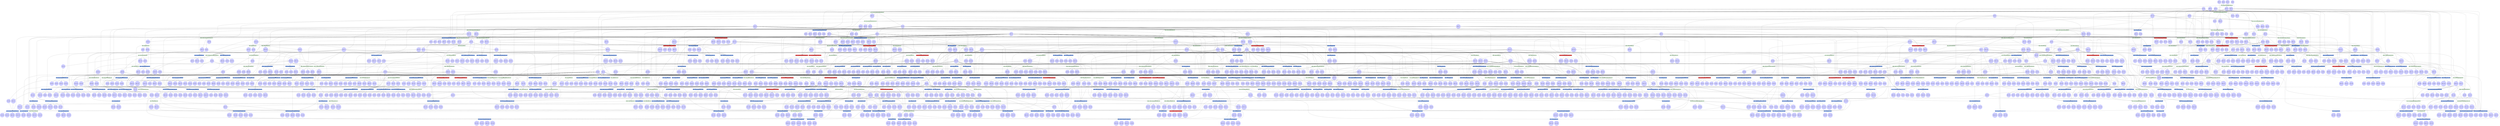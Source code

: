 digraph test {
  c1 -> e55;
  c1 -> e47;
  c1 -> e40;
  c1 -> e39;
  c1 -> e35;
  c1 -> e29;
  c1 -> e25;
  c1 -> e23;
  c1 -> e22;
  c1 -> e20;
  c1 -> e17;
  c1 -> e15;
  c1 -> e12;
  c1 -> e10;
  c1 -> e8;
  c1 -> e6;
  c2 -> e2;
  c2 -> e1;
  c3 -> e301;
  c3 -> e390;
  c3 -> e96;
  c3 -> e427;
  c3 -> e433;
  c3 -> e497;
  c3 -> e9;
  c3 -> e5;
  c4 -> e2;
  c5 -> e6;
  c5 -> e5;
  c5 -> e3;
  c5 -> e1;
  c6 -> e11;
  c6 -> e9;
  c6 -> e5;
  c6 -> e4;
  c7 -> e219;
  c7 -> e232;
  c7 -> e289;
  c7 -> e336;
  c7 -> e342;
  c7 -> e376;
  c7 -> e44;
  c7 -> e32;
  c7 -> e27;
  c7 -> e26;
  c7 -> e21;
  c7 -> e16;
  c7 -> e11;
  c7 -> e4;
  c8 -> e2;
  c8 -> e1;
  c9 -> e2;
  c9 -> e1;
  c10 -> e184;
  c10 -> e187;
  c10 -> e15;
  c10 -> e499;
  c10 -> e12;
  c10 -> e500;
  c10 -> e6;
  c10 -> e3;
  c10 -> e1;
  c11 -> e203;
  c11 -> e162;
  c11 -> e227;
  c11 -> e228;
  c11 -> e163;
  c11 -> e271;
  c11 -> e272;
  c11 -> e148;
  c11 -> e164;
  c11 -> e312;
  c11 -> e165;
  c11 -> e166;
  c11 -> e132;
  c11 -> e339;
  c11 -> e167;
  c11 -> e114;
  c11 -> e362;
  c11 -> e168;
  c11 -> e169;
  c11 -> e170;
  c11 -> e366;
  c11 -> e111;
  c11 -> e171;
  c11 -> e172;
  c11 -> e404;
  c11 -> e173;
  c11 -> e174;
  c11 -> e175;
  c11 -> e176;
  c11 -> e177;
  c11 -> e178;
  c11 -> e59;
  c11 -> e179;
  c11 -> e180;
  c11 -> e181;
  c11 -> e182;
  c11 -> e483;
  c11 -> e183;
  c11 -> e184;
  c11 -> e185;
  c11 -> e186;
  c11 -> e492;
  c11 -> e24;
  c11 -> e187;
  c11 -> e188;
  c11 -> e189;
  c11 -> e14;
  c11 -> e190;
  e1 -> c12;
  e1 -> c13;
  c13 -> e4;
  e1 -> c14;
  e1 -> c15;
  c15 -> e4;
  e1 -> c16;
  c16 -> e189;
  c16 -> e190;
  e2 -> c17;
  c17 -> e259;
  c17 -> e293;
  c17 -> e138;
  c17 -> e123;
  c17 -> e340;
  c17 -> e344;
  c17 -> e364;
  c17 -> e378;
  c17 -> e381;
  c17 -> e406;
  c17 -> e414;
  c17 -> e499;
  c17 -> e500;
  c17 -> e3;
  e2 -> c18;
  c18 -> e22;
  c18 -> e497;
  c18 -> e498;
  c18 -> e10;
  c18 -> e9;
  c18 -> e501;
  c18 -> e6;
  c18 -> e5;
  e2 -> c19;
  c19 -> e259;
  c19 -> e293;
  c19 -> e138;
  c19 -> e123;
  c19 -> e340;
  c19 -> e344;
  c19 -> e364;
  c19 -> e378;
  c19 -> e381;
  c19 -> e406;
  c19 -> e414;
  c19 -> e499;
  c19 -> e500;
  c19 -> e3;
  e2 -> c20;
  c20 -> e344;
  c20 -> e117;
  c20 -> e364;
  c20 -> e378;
  c20 -> e406;
  c20 -> e414;
  c20 -> e85;
  c20 -> e449;
  c20 -> e69;
  c20 -> e469;
  c20 -> e499;
  c20 -> e500;
  c20 -> e3;
  e3 -> c21;
  c21 -> e197;
  c21 -> e198;
  c21 -> e207;
  c21 -> e210;
  c21 -> e212;
  c21 -> e243;
  c21 -> e255;
  c21 -> e264;
  c21 -> e265;
  c21 -> e273;
  c21 -> e274;
  c21 -> e147;
  c21 -> e279;
  c21 -> e290;
  c21 -> e295;
  c21 -> e302;
  c21 -> e305;
  c21 -> e316;
  c21 -> e128;
  c21 -> e321;
  c21 -> e352;
  c21 -> e354;
  c21 -> e355;
  c21 -> e356;
  c21 -> e115;
  c21 -> e360;
  c21 -> e361;
  c21 -> e98;
  c21 -> e392;
  c21 -> e398;
  c21 -> e400;
  c21 -> e401;
  c21 -> e403;
  c21 -> e422;
  c21 -> e84;
  c21 -> e424;
  c21 -> e425;
  c21 -> e426;
  c21 -> e428;
  c21 -> e440;
  c21 -> e452;
  c21 -> e454;
  c21 -> e473;
  e3 -> c22;
  c22 -> e11;
  c22 -> e10;
  c22 -> e9;
  e3 -> c23;
  c23 -> e197;
  c23 -> e198;
  c23 -> e207;
  c23 -> e210;
  c23 -> e212;
  c23 -> e243;
  c23 -> e255;
  c23 -> e264;
  c23 -> e265;
  c23 -> e273;
  c23 -> e274;
  c23 -> e147;
  c23 -> e279;
  c23 -> e290;
  c23 -> e295;
  c23 -> e302;
  c23 -> e305;
  c23 -> e316;
  c23 -> e128;
  c23 -> e321;
  c23 -> e352;
  c23 -> e354;
  c23 -> e355;
  c23 -> e356;
  c23 -> e115;
  c23 -> e360;
  c23 -> e361;
  c23 -> e98;
  c23 -> e392;
  c23 -> e398;
  c23 -> e400;
  c23 -> e401;
  c23 -> e403;
  c23 -> e422;
  c23 -> e84;
  c23 -> e424;
  c23 -> e425;
  c23 -> e426;
  c23 -> e428;
  c23 -> e440;
  c23 -> e452;
  c23 -> e454;
  c23 -> e473;
  e3 -> c24;
  c24 -> e134;
  c24 -> e127;
  c24 -> e327;
  c24 -> e112;
  c24 -> e369;
  c24 -> e379;
  c24 -> e103;
  c24 -> e408;
  c24 -> e409;
  c24 -> e415;
  c24 -> e446;
  c24 -> e462;
  c24 -> e482;
  c24 -> e42;
  c24 -> e486;
  c24 -> e31;
  c24 -> e496;
  c24 -> e21;
  c24 -> e19;
  c24 -> e18;
  c24 -> e11;
  c24 -> e501;
  e3 -> c25;
  c25 -> e177;
  c25 -> e178;
  c25 -> e179;
  c25 -> e180;
  c25 -> e181;
  c25 -> e182;
  c25 -> e183;
  c25 -> e35;
  c25 -> e185;
  c25 -> e186;
  c25 -> e25;
  c25 -> e22;
  c25 -> e20;
  c25 -> e188;
  c25 -> e10;
  e4 -> c26;
  c26 -> e189;
  c26 -> e190;
  e4 -> c27;
  e4 -> c28;
  c28 -> e190;
  c28 -> e8;
  e4 -> c29;
  e5 -> c30;
  c30 -> e495;
  c30 -> e7;
  e5 -> c31;
  c31 -> e15;
  c31 -> e12;
  e5 -> c32;
  c32 -> e12;
  c32 -> e500;
  c32 -> e7;
  e5 -> c33;
  c33 -> e7;
  e6 -> c34;
  e6 -> c35;
  e6 -> c36;
  e6 -> c37;
  e7 -> c38;
  c38 -> e245;
  c38 -> e292;
  c38 -> e121;
  c38 -> e384;
  c38 -> e101;
  c38 -> e418;
  c38 -> e73;
  c38 -> e465;
  c38 -> e54;
  c38 -> e28;
  e7 -> c39;
  c39 -> e184;
  c39 -> e187;
  c39 -> e15;
  c39 -> e499;
  e7 -> c40;
  c40 -> e484;
  c40 -> e494;
  c40 -> e16;
  c40 -> e14;
  e8 -> c41;
  e8 -> c42;
  c42 -> e189;
  e190 -> c43;
  e190 -> c44;
  e190 -> c45;
  e190 -> c46;
  e501 -> c47;
  e501 -> c48;
  e9 -> c49;
  c49 -> e137;
  c49 -> e131;
  c49 -> e349;
  c49 -> e110;
  c49 -> e389;
  c49 -> e93;
  c49 -> e90;
  c49 -> e421;
  c49 -> e423;
  c49 -> e430;
  c49 -> e441;
  c49 -> e453;
  c49 -> e472;
  c49 -> e474;
  c49 -> e43;
  c49 -> e487;
  c49 -> e488;
  c49 -> e493;
  c49 -> e13;
  e9 -> c50;
  c50 -> e35;
  c50 -> e489;
  c50 -> e25;
  c50 -> e20;
  c50 -> e18;
  e9 -> c51;
  c51 -> e488;
  c51 -> e32;
  c51 -> e21;
  c51 -> e20;
  c51 -> e13;
  e9 -> c52;
  c52 -> e423;
  c52 -> e441;
  c52 -> e488;
  c52 -> e32;
  c52 -> e21;
  c52 -> e13;
  e500 -> c53;
  e500 -> c54;
  e500 -> c55;
  e500 -> c56;
  e500 -> c57;
  e10 -> c58;
  e10 -> c59;
  c59 -> e19;
  e10 -> c60;
  c60 -> e34;
  c60 -> e490;
  c60 -> e496;
  e10 -> c61;
  c61 -> e34;
  c61 -> e490;
  c61 -> e496;
  e11 -> c62;
  c62 -> e186;
  c62 -> e22;
  c62 -> e497;
  c62 -> e188;
  e11 -> c63;
  c63 -> e116;
  c63 -> e390;
  c63 -> e397;
  c63 -> e427;
  c63 -> e79;
  c63 -> e460;
  c63 -> e461;
  c63 -> e61;
  c63 -> e480;
  c63 -> e46;
  c63 -> e481;
  c63 -> e491;
  c63 -> e497;
  e11 -> c64;
  c64 -> e397;
  c64 -> e175;
  c64 -> e461;
  c64 -> e480;
  c64 -> e481;
  c64 -> e30;
  c64 -> e491;
  c64 -> e188;
  c64 -> e17;
  e11 -> c65;
  c65 -> e46;
  c65 -> e36;
  c65 -> e33;
  c65 -> e491;
  c65 -> e498;
  e12 -> c66;
  e12 -> c67;
  e12 -> c68;
  c68 -> e495;
  e12 -> c69;
  e13 -> c70;
  c70 -> e209;
  c70 -> e214;
  c70 -> e215;
  c70 -> e251;
  c70 -> e276;
  c70 -> e145;
  c70 -> e288;
  c70 -> e315;
  c70 -> e317;
  c70 -> e319;
  c70 -> e126;
  c70 -> e125;
  c70 -> e122;
  c70 -> e335;
  c70 -> e337;
  c70 -> e109;
  c70 -> e374;
  c70 -> e102;
  c70 -> e89;
  c70 -> e78;
  c70 -> e72;
  c70 -> e45;
  e13 -> c71;
  c71 -> e180;
  c71 -> e183;
  c71 -> e25;
  e13 -> c72;
  c72 -> e268;
  c72 -> e294;
  c72 -> e357;
  c72 -> e385;
  c72 -> e402;
  c72 -> e411;
  c72 -> e419;
  c72 -> e448;
  c72 -> e467;
  c72 -> e485;
  c72 -> e26;
  c72 -> e24;
  e499 -> c73;
  e499 -> c74;
  e499 -> c75;
  e499 -> c76;
  e499 -> c77;
  e14 -> c78;
  c78 -> e466;
  c78 -> e37;
  c78 -> e27;
  e14 -> c79;
  c79 -> e262;
  c79 -> e300;
  c79 -> e346;
  c79 -> e383;
  c79 -> e450;
  c79 -> e470;
  e15 -> c80;
  c80 -> e57;
  c80 -> e41;
  e15 -> c81;
  c81 -> e377;
  c81 -> e92;
  c81 -> e86;
  c81 -> e75;
  c81 -> e442;
  c81 -> e70;
  c81 -> e463;
  e15 -> c82;
  c82 -> e442;
  c82 -> e463;
  c82 -> e53;
  c82 -> e38;
  c82 -> e37;
  c82 -> e28;
  c82 -> e494;
  e15 -> c83;
  c83 -> e377;
  c83 -> e92;
  c83 -> e86;
  c83 -> e75;
  c83 -> e442;
  c83 -> e70;
  c83 -> e463;
  e16 -> c84;
  c84 -> e405;
  c84 -> e420;
  c84 -> e464;
  c84 -> e38;
  c84 -> e492;
  e16 -> c85;
  c85 -> e469;
  c85 -> e41;
  c85 -> e187;
  c85 -> e23;
  e189 -> c86;
  e189 -> c87;
  e189 -> c88;
  e189 -> c89;
  e17 -> c90;
  e17 -> c91;
  c91 -> e186;
  e188 -> c92;
  e188 -> c93;
  e188 -> c94;
  e188 -> c95;
  e18 -> c96;
  c96 -> e474;
  c96 -> e488;
  e18 -> c97;
  c97 -> e32;
  e19 -> c98;
  c98 -> e473;
  c98 -> e475;
  c98 -> e490;
  e19 -> c99;
  c99 -> e34;
  e498 -> c100;
  e498 -> c101;
  e20 -> c102;
  e20 -> c103;
  c103 -> e31;
  e20 -> c104;
  c104 -> e50;
  c104 -> e477;
  c104 -> e486;
  c104 -> e487;
  e20 -> c105;
  c105 -> e50;
  c105 -> e477;
  c105 -> e486;
  e21 -> c106;
  c106 -> e182;
  c106 -> e35;
  c106 -> e185;
  c106 -> e493;
  e21 -> c107;
  c107 -> e303;
  c107 -> e351;
  c107 -> e389;
  c107 -> e95;
  c107 -> e93;
  c107 -> e435;
  c107 -> e437;
  c107 -> e457;
  c107 -> e64;
  c107 -> e479;
  c107 -> e493;
  e21 -> c108;
  c108 -> e270;
  c108 -> e351;
  c108 -> e362;
  c108 -> e171;
  c108 -> e437;
  c108 -> e457;
  c108 -> e48;
  c108 -> e479;
  c108 -> e185;
  c108 -> e29;
  e21 -> c109;
  c109 -> e64;
  c109 -> e471;
  c109 -> e49;
  c109 -> e479;
  c109 -> e489;
  e497 -> c110;
  e497 -> c111;
  e497 -> c112;
  e497 -> c113;
  e22 -> c114;
  c114 -> e388;
  c114 -> e30;
  e22 -> c115;
  c115 -> e65;
  c115 -> e63;
  c115 -> e62;
  c115 -> e478;
  c115 -> e33;
  e22 -> c116;
  c116 -> e460;
  c116 -> e51;
  c116 -> e476;
  c116 -> e478;
  c116 -> e480;
  c116 -> e46;
  c116 -> e36;
  c116 -> e491;
  e22 -> c117;
  c117 -> e434;
  c117 -> e80;
  c117 -> e458;
  c117 -> e63;
  c117 -> e51;
  c117 -> e476;
  c117 -> e478;
  c117 -> e36;
  e496 -> c118;
  e496 -> c119;
  e496 -> c120;
  e495 -> c121;
  e495 -> c122;
  e494 -> c123;
  e494 -> c124;
  e23 -> c125;
  e23 -> c126;
  c126 -> e184;
  e187 -> c127;
  e187 -> c128;
  e187 -> c129;
  e187 -> c130;
  e24 -> c131;
  c131 -> e226;
  c131 -> e153;
  c131 -> e308;
  c131 -> e120;
  c131 -> e359;
  c131 -> e372;
  c131 -> e100;
  c131 -> e88;
  c131 -> e447;
  c131 -> e52;
  c131 -> e44;
  e24 -> c132;
  c132 -> e199;
  c132 -> e200;
  c132 -> e201;
  c132 -> e213;
  c132 -> e224;
  c132 -> e247;
  c132 -> e248;
  c132 -> e249;
  c132 -> e261;
  c132 -> e297;
  c132 -> e298;
  c132 -> e299;
  c132 -> e333;
  c132 -> e334;
  c132 -> e345;
  c132 -> e382;
  c132 -> e417;
  c132 -> e451;
  e25 -> c133;
  c133 -> e192;
  c133 -> e205;
  c133 -> e217;
  c133 -> e221;
  c133 -> e231;
  c133 -> e233;
  c133 -> e154;
  c133 -> e252;
  c133 -> e267;
  c133 -> e278;
  c133 -> e306;
  c133 -> e74;
  c133 -> e56;
  e25 -> c134;
  c134 -> e236;
  c134 -> e283;
  c134 -> e322;
  c134 -> e329;
  c134 -> e124;
  c134 -> e113;
  c134 -> e105;
  c134 -> e91;
  c134 -> e407;
  c134 -> e443;
  c134 -> e42;
  e25 -> c135;
  c135 -> e407;
  c135 -> e443;
  c135 -> e71;
  c135 -> e60;
  c135 -> e58;
  c135 -> e468;
  c135 -> e52;
  c135 -> e482;
  c135 -> e45;
  c135 -> e485;
  e25 -> c136;
  c136 -> e237;
  c136 -> e238;
  c136 -> e240;
  c136 -> e241;
  c136 -> e280;
  c136 -> e281;
  c136 -> e144;
  c136 -> e283;
  c136 -> e284;
  c136 -> e285;
  c136 -> e130;
  c136 -> e320;
  c136 -> e322;
  c136 -> e323;
  c136 -> e325;
  c136 -> e326;
  c136 -> e329;
  c136 -> e113;
  c136 -> e369;
  c136 -> e371;
  c136 -> e108;
  c136 -> e375;
  c136 -> e106;
  c136 -> e105;
  c136 -> e91;
  c136 -> e407;
  c136 -> e408;
  c136 -> e409;
  c136 -> e413;
  c136 -> e87;
  c136 -> e439;
  c136 -> e76;
  c136 -> e443;
  c136 -> e446;
  c136 -> e462;
  c136 -> e60;
  c136 -> e58;
  c136 -> e482;
  e26 -> c137;
  c137 -> e225;
  c137 -> e254;
  c137 -> e307;
  c137 -> e341;
  c137 -> e358;
  c137 -> e365;
  c137 -> e370;
  c137 -> e386;
  c137 -> e387;
  c137 -> e412;
  c137 -> e445;
  c137 -> e468;
  c137 -> e483;
  e26 -> c138;
  c138 -> e162;
  c138 -> e164;
  c138 -> e168;
  c138 -> e169;
  c138 -> e404;
  c138 -> e56;
  c138 -> e183;
  c138 -> e39;
  e493 -> c139;
  e493 -> c140;
  e493 -> c141;
  e27 -> c142;
  c142 -> e363;
  c142 -> e99;
  c142 -> e444;
  c142 -> e53;
  e27 -> c143;
  c143 -> e449;
  c143 -> e57;
  c143 -> e40;
  e492 -> c144;
  e492 -> c145;
  e28 -> c146;
  c146 -> e363;
  c146 -> e99;
  c146 -> e405;
  c146 -> e420;
  e28 -> c147;
  c147 -> e92;
  c147 -> e75;
  c147 -> e444;
  c147 -> e464;
  c147 -> e466;
  c147 -> e484;
  e491 -> c148;
  e491 -> c149;
  e491 -> c150;
  e491 -> c151;
  e186 -> c152;
  e186 -> c153;
  e186 -> c154;
  e186 -> c155;
  e29 -> c156;
  e29 -> c157;
  c157 -> e182;
  e30 -> c158;
  c158 -> e399;
  c158 -> e438;
  c158 -> e65;
  c158 -> e459;
  c158 -> e63;
  c158 -> e478;
  e30 -> c159;
  c159 -> e116;
  c159 -> e172;
  c159 -> e176;
  c159 -> e79;
  c159 -> e460;
  c159 -> e61;
  c159 -> e46;
  e185 -> c160;
  e185 -> c161;
  e185 -> c162;
  e185 -> c163;
  e490 -> c164;
  e490 -> c165;
  e490 -> c166;
  e31 -> c167;
  c167 -> e454;
  c167 -> e66;
  c167 -> e477;
  e31 -> c168;
  c168 -> e50;
  e32 -> c169;
  c169 -> e178;
  c169 -> e474;
  c169 -> e181;
  c169 -> e43;
  e32 -> c170;
  c170 -> e474;
  c170 -> e43;
  e32 -> c171;
  c171 -> e179;
  c171 -> e181;
  c171 -> e47;
  e32 -> c172;
  e489 -> c173;
  e489 -> c174;
  e488 -> c175;
  e488 -> c176;
  e488 -> c177;
  e488 -> c178;
  e33 -> c179;
  c179 -> e398;
  c179 -> e452;
  c179 -> e67;
  c179 -> e476;
  e33 -> c180;
  c180 -> e460;
  c180 -> e51;
  c180 -> e480;
  e34 -> c181;
  c181 -> e475;
  e34 -> c182;
  c182 -> e473;
  e34 -> c183;
  c183 -> e475;
  e35 -> c184;
  c184 -> e136;
  c184 -> e347;
  c184 -> e48;
  e35 -> c185;
  c185 -> e82;
  c185 -> e81;
  c185 -> e456;
  c185 -> e49;
  e35 -> c186;
  c186 -> e435;
  c186 -> e68;
  c186 -> e455;
  c186 -> e456;
  c186 -> e457;
  c186 -> e64;
  c186 -> e471;
  c186 -> e472;
  c186 -> e479;
  e35 -> c187;
  c187 -> e394;
  c187 -> e97;
  c187 -> e429;
  c187 -> e82;
  c187 -> e68;
  c187 -> e455;
  c187 -> e456;
  c187 -> e471;
  e487 -> c188;
  e487 -> c189;
  e486 -> c190;
  e486 -> c191;
  e486 -> c192;
  e36 -> c193;
  c193 -> e438;
  c193 -> e65;
  e36 -> c194;
  c194 -> e428;
  c194 -> e61;
  c194 -> e481;
  e36 -> c195;
  c195 -> e65;
  e485 -> c196;
  e485 -> c197;
  e37 -> c198;
  c198 -> e54;
  e37 -> c199;
  c199 -> e470;
  e38 -> c200;
  c200 -> e416;
  c200 -> e70;
  c200 -> e465;
  e38 -> c201;
  c201 -> e418;
  c201 -> e69;
  c201 -> e469;
  e484 -> c202;
  e484 -> c203;
  e184 -> c204;
  e184 -> c205;
  e184 -> c206;
  e184 -> c207;
  e39 -> c208;
  e39 -> c209;
  c209 -> e180;
  e40 -> c210;
  e40 -> c211;
  e41 -> c212;
  c212 -> e416;
  c212 -> e75;
  c212 -> e70;
  c212 -> e463;
  e41 -> c213;
  c213 -> e173;
  c213 -> e174;
  c213 -> e69;
  e183 -> c214;
  e183 -> c215;
  e183 -> c216;
  e183 -> c217;
  e42 -> c218;
  c218 -> e207;
  c218 -> e240;
  c218 -> e243;
  c218 -> e274;
  c218 -> e277;
  c218 -> e281;
  c218 -> e316;
  c218 -> e318;
  c218 -> e129;
  c218 -> e320;
  c218 -> e325;
  c218 -> e107;
  c218 -> e375;
  c218 -> e106;
  c218 -> e94;
  c218 -> e87;
  c218 -> e440;
  c218 -> e77;
  c218 -> e76;
  c218 -> e58;
  e42 -> c219;
  c219 -> e143;
  c219 -> e130;
  c219 -> e324;
  c219 -> e330;
  c219 -> e342;
  c219 -> e371;
  c219 -> e108;
  c219 -> e376;
  c219 -> e104;
  c219 -> e413;
  c219 -> e439;
  c219 -> e60;
  e43 -> c220;
  e43 -> c221;
  c221 -> e177;
  c221 -> e179;
  e43 -> c222;
  c222 -> e59;
  e44 -> c223;
  c223 -> e202;
  c223 -> e160;
  c223 -> e266;
  c223 -> e140;
  c223 -> e309;
  c223 -> e311;
  c223 -> e314;
  c223 -> e119;
  c223 -> e118;
  c223 -> e373;
  c223 -> e410;
  c223 -> e71;
  e44 -> c224;
  c224 -> e159;
  c224 -> e242;
  c224 -> e257;
  c224 -> e286;
  c224 -> e324;
  c224 -> e331;
  c224 -> e379;
  c224 -> e104;
  c224 -> e415;
  c224 -> e74;
  c224 -> e55;
  e483 -> c225;
  e483 -> c226;
  e45 -> c227;
  c227 -> e309;
  c227 -> e311;
  c227 -> e119;
  c227 -> e118;
  c227 -> e358;
  c227 -> e359;
  c227 -> e365;
  c227 -> e386;
  c227 -> e100;
  c227 -> e387;
  c227 -> e402;
  c227 -> e419;
  e45 -> c228;
  c228 -> e113;
  c228 -> e91;
  c228 -> e410;
  c228 -> e439;
  c228 -> e76;
  c228 -> e445;
  c228 -> e447;
  c228 -> e462;
  c228 -> e467;
  e482 -> c229;
  e482 -> c230;
  e482 -> c231;
  e481 -> c232;
  e481 -> c233;
  e481 -> c234;
  e46 -> c235;
  c235 -> e434;
  c235 -> e80;
  c235 -> e458;
  c235 -> e459;
  c235 -> e63;
  e46 -> c236;
  c236 -> e396;
  c236 -> e432;
  c236 -> e433;
  e46 -> c237;
  c237 -> e396;
  c237 -> e432;
  c237 -> e459;
  e46 -> c238;
  c238 -> e432;
  c238 -> e436;
  c238 -> e458;
  c238 -> e62;
  e480 -> c239;
  e480 -> c240;
  e480 -> c241;
  e480 -> c242;
  e479 -> c243;
  e479 -> c244;
  e479 -> c245;
  e479 -> c246;
  e182 -> c247;
  e182 -> c248;
  e182 -> c249;
  e182 -> c250;
  e47 -> c251;
  e47 -> c252;
  c252 -> e177;
  c252 -> e178;
  e478 -> c253;
  e478 -> c254;
  e478 -> c255;
  e478 -> c256;
  e48 -> c257;
  c257 -> e353;
  c257 -> e431;
  c257 -> e82;
  c257 -> e456;
  e48 -> c258;
  c258 -> e303;
  c258 -> e312;
  c258 -> e167;
  c258 -> e95;
  c258 -> e435;
  c258 -> e64;
  e181 -> c259;
  e181 -> c260;
  e181 -> c261;
  e181 -> c262;
  e477 -> c263;
  e477 -> c264;
  e477 -> c265;
  e476 -> c266;
  e476 -> c267;
  e476 -> c268;
  e475 -> c269;
  e475 -> c270;
  e475 -> c271;
  e49 -> c272;
  c272 -> e352;
  c272 -> e422;
  c272 -> e83;
  c272 -> e455;
  e49 -> c273;
  c273 -> e435;
  c273 -> e68;
  c273 -> e457;
  e50 -> c274;
  c274 -> e453;
  c274 -> e66;
  e50 -> c275;
  c275 -> e424;
  c275 -> e426;
  c275 -> e454;
  e50 -> c276;
  c276 -> e66;
  e474 -> c277;
  e474 -> c278;
  e474 -> c279;
  e474 -> c280;
  e473 -> c281;
  e473 -> c282;
  e473 -> c283;
  e473 -> c284;
  e51 -> c285;
  c285 -> e399;
  c285 -> e67;
  e51 -> c286;
  c286 -> e84;
  c286 -> e425;
  c286 -> e79;
  c286 -> e452;
  c286 -> e461;
  e51 -> c287;
  c287 -> e67;
  e472 -> c288;
  e472 -> c289;
  e471 -> c290;
  e471 -> c291;
  e471 -> c292;
  e470 -> c293;
  e470 -> c294;
  e469 -> c295;
  e469 -> c296;
  e469 -> c297;
  e52 -> c298;
  c298 -> e413;
  c298 -> e87;
  c298 -> e446;
  c298 -> e72;
  e52 -> c299;
  c299 -> e374;
  c299 -> e376;
  c299 -> e102;
  c299 -> e451;
  e468 -> c300;
  e468 -> c301;
  e467 -> c302;
  e467 -> c303;
  e53 -> c304;
  c304 -> e380;
  c304 -> e86;
  c304 -> e73;
  e53 -> c305;
  c305 -> e384;
  c305 -> e85;
  c305 -> e449;
  c305 -> e450;
  e54 -> c306;
  e54 -> c307;
  e466 -> c308;
  e466 -> c309;
  e465 -> c310;
  e465 -> c311;
  e464 -> c312;
  e464 -> c313;
  e180 -> c314;
  e180 -> c315;
  e180 -> c316;
  e180 -> c317;
  e55 -> c318;
  e55 -> c319;
  e56 -> c320;
  c320 -> e91;
  c320 -> e443;
  e56 -> c321;
  c321 -> e203;
  c321 -> e163;
  c321 -> e165;
  c321 -> e166;
  c321 -> e170;
  c321 -> e366;
  e463 -> c322;
  e463 -> c323;
  e463 -> c324;
  e463 -> c325;
  e57 -> c326;
  c326 -> e332;
  c326 -> e377;
  c326 -> e380;
  c326 -> e92;
  c326 -> e86;
  c326 -> e442;
  e57 -> c327;
  c327 -> e117;
  c327 -> e85;
  e179 -> c328;
  e179 -> c329;
  e179 -> c330;
  e179 -> c331;
  e58 -> c332;
  e58 -> c333;
  c333 -> e366;
  c333 -> e404;
  e58 -> c334;
  c334 -> e366;
  c334 -> e404;
  e59 -> c335;
  e59 -> c336;
  e60 -> c337;
  c337 -> e373;
  c337 -> e412;
  c337 -> e88;
  c337 -> e78;
  c337 -> e77;
  c337 -> e448;
  e60 -> c338;
  c338 -> e158;
  c338 -> e255;
  c338 -> e257;
  c338 -> e290;
  c338 -> e295;
  c338 -> e128;
  c338 -> e321;
  c338 -> e115;
  c338 -> e360;
  c338 -> e401;
  c338 -> e403;
  c338 -> e440;
  e60 -> c339;
  c339 -> e318;
  c339 -> e107;
  c339 -> e94;
  c339 -> e77;
  e462 -> c340;
  e462 -> c341;
  e462 -> c342;
  e61 -> c343;
  c343 -> e96;
  e61 -> c344;
  c344 -> e438;
  e61 -> c345;
  c345 -> e355;
  c345 -> e400;
  e461 -> c346;
  e461 -> c347;
  e461 -> c348;
  e62 -> c349;
  c349 -> e80;
  e62 -> c350;
  c350 -> e396;
  c350 -> e434;
  e460 -> c351;
  e460 -> c352;
  e460 -> c353;
  e460 -> c354;
  e63 -> c355;
  e63 -> c356;
  c356 -> e433;
  c356 -> e436;
  e63 -> c357;
  c357 -> e432;
  c357 -> e433;
  e63 -> c358;
  e64 -> c359;
  c359 -> e394;
  c359 -> e97;
  c359 -> e429;
  c359 -> e430;
  c359 -> e431;
  c359 -> e82;
  e64 -> c360;
  c360 -> e349;
  c360 -> e350;
  c360 -> e110;
  c360 -> e393;
  c360 -> e90;
  e64 -> c361;
  c361 -> e150;
  c361 -> e313;
  c361 -> e133;
  c361 -> e350;
  c361 -> e367;
  c361 -> e393;
  c361 -> e431;
  e64 -> c362;
  c362 -> e393;
  c362 -> e395;
  c362 -> e429;
  c362 -> e81;
  e459 -> c363;
  e459 -> c364;
  e459 -> c365;
  e458 -> c366;
  e458 -> c367;
  e458 -> c368;
  e457 -> c369;
  e457 -> c370;
  e457 -> c371;
  e457 -> c372;
  e178 -> c373;
  e178 -> c374;
  e178 -> c375;
  e178 -> c376;
  e456 -> c377;
  e456 -> c378;
  e456 -> c379;
  e456 -> c380;
  e65 -> c381;
  e65 -> c382;
  c382 -> e96;
  c382 -> e427;
  e65 -> c383;
  c383 -> e96;
  c383 -> e400;
  c383 -> e427;
  c383 -> e428;
  c383 -> e176;
  e65 -> c384;
  c384 -> e355;
  c384 -> e400;
  c384 -> e428;
  c384 -> e176;
  e455 -> c385;
  e455 -> c386;
  e455 -> c387;
  e66 -> c388;
  c388 -> e423;
  c388 -> e424;
  e66 -> c389;
  c389 -> e423;
  c389 -> e426;
  c389 -> e441;
  e66 -> c390;
  c390 -> e426;
  e67 -> c391;
  c391 -> e354;
  c391 -> e84;
  e67 -> c392;
  c392 -> e301;
  c392 -> e304;
  c392 -> e356;
  c392 -> e388;
  c392 -> e390;
  c392 -> e391;
  c392 -> e172;
  c392 -> e425;
  c392 -> e175;
  e67 -> c393;
  c393 -> e304;
  c393 -> e356;
  c393 -> e388;
  c393 -> e391;
  c393 -> e172;
  c393 -> e425;
  c393 -> e175;
  e454 -> c394;
  e454 -> c395;
  e454 -> c396;
  e454 -> c397;
  e68 -> c398;
  c398 -> e353;
  c398 -> e421;
  c398 -> e83;
  e68 -> c399;
  c399 -> e361;
  c399 -> e98;
  c399 -> e392;
  c399 -> e95;
  c399 -> e422;
  c399 -> e437;
  e68 -> c400;
  c400 -> e83;
  e453 -> c401;
  e453 -> c402;
  e452 -> c403;
  e452 -> c404;
  e452 -> c405;
  e452 -> c406;
  e451 -> c407;
  e451 -> c408;
  e450 -> c409;
  e450 -> c410;
  e69 -> c411;
  c411 -> e101;
  e69 -> c412;
  c412 -> e338;
  c412 -> e416;
  e69 -> c413;
  c413 -> e340;
  c413 -> e381;
  e449 -> c414;
  e449 -> c415;
  e449 -> c416;
  e70 -> c417;
  e70 -> c418;
  e70 -> c419;
  c419 -> e381;
  c419 -> e101;
  c419 -> e414;
  c419 -> e174;
  c419 -> e418;
  e70 -> c420;
  c420 -> e340;
  c420 -> e381;
  c420 -> e414;
  c420 -> e174;
  e448 -> c421;
  e448 -> c422;
  e71 -> c423;
  c423 -> e330;
  c423 -> e108;
  c423 -> e106;
  c423 -> e105;
  c423 -> e104;
  c423 -> e103;
  c423 -> e409;
  c423 -> e89;
  c423 -> e415;
  e71 -> c424;
  c424 -> e211;
  c424 -> e214;
  c424 -> e242;
  c424 -> e155;
  c424 -> e276;
  c424 -> e145;
  c424 -> e143;
  c424 -> e286;
  c424 -> e142;
  c424 -> e288;
  c424 -> e319;
  c424 -> e324;
  c424 -> e327;
  c424 -> e330;
  c424 -> e331;
  c424 -> e335;
  c424 -> e337;
  c424 -> e379;
  c424 -> e104;
  c424 -> e103;
  c424 -> e415;
  c424 -> e417;
  e72 -> c425;
  e72 -> c426;
  c426 -> e371;
  c426 -> e375;
  c426 -> e408;
  e447 -> c427;
  e447 -> c428;
  e446 -> c429;
  e446 -> c430;
  e446 -> c431;
  e445 -> c432;
  e445 -> c433;
  e73 -> c434;
  e73 -> c435;
  c435 -> e332;
  c435 -> e377;
  e444 -> c436;
  e444 -> c437;
  e177 -> c438;
  e177 -> c439;
  e177 -> c440;
  e177 -> c441;
  e443 -> c442;
  e443 -> c443;
  e443 -> c444;
  e443 -> c445;
  e74 -> c446;
  c446 -> e208;
  c446 -> e235;
  c446 -> e236;
  c446 -> e239;
  c446 -> e244;
  c446 -> e282;
  c446 -> e283;
  c446 -> e322;
  c446 -> e328;
  c446 -> e329;
  c446 -> e113;
  c446 -> e105;
  c446 -> e407;
  e74 -> c447;
  c447 -> e196;
  c447 -> e211;
  c447 -> e158;
  c447 -> e155;
  c447 -> e143;
  c447 -> e142;
  c447 -> e327;
  c447 -> e330;
  c447 -> e103;
  e442 -> c448;
  e442 -> c449;
  e442 -> c450;
  e442 -> c451;
  e75 -> c452;
  e75 -> c453;
  e75 -> c454;
  c454 -> e405;
  c454 -> e406;
  c454 -> e173;
  c454 -> e420;
  e75 -> c455;
  c455 -> e406;
  c455 -> e173;
  e76 -> c456;
  e76 -> c457;
  c457 -> e309;
  c457 -> e166;
  c457 -> e119;
  c457 -> e358;
  c457 -> e359;
  c457 -> e169;
  c457 -> e386;
  c457 -> e100;
  c457 -> e402;
  c457 -> e419;
  e76 -> c458;
  c458 -> e166;
  c458 -> e169;
  e77 -> c459;
  c459 -> e401;
  e77 -> c460;
  c460 -> e165;
  c460 -> e168;
  c460 -> e403;
  e77 -> c461;
  c461 -> e165;
  c461 -> e168;
  c461 -> e403;
  e441 -> c462;
  e441 -> c463;
  e441 -> c464;
  e440 -> c465;
  e440 -> c466;
  e440 -> c467;
  e440 -> c468;
  e78 -> c469;
  c469 -> e202;
  c469 -> e160;
  c469 -> e225;
  c469 -> e226;
  c469 -> e254;
  c469 -> e153;
  c469 -> e266;
  c469 -> e268;
  c469 -> e140;
  c469 -> e294;
  c469 -> e307;
  c469 -> e308;
  c469 -> e341;
  c469 -> e120;
  c469 -> e357;
  c469 -> e385;
  e78 -> c470;
  c470 -> e314;
  c470 -> e370;
  c470 -> e372;
  c470 -> e94;
  c470 -> e411;
  e439 -> c471;
  e439 -> c472;
  e439 -> c473;
  e79 -> c474;
  e79 -> c475;
  c475 -> e399;
  e79 -> c476;
  c476 -> e354;
  c476 -> e356;
  c476 -> e398;
  e438 -> c477;
  e438 -> c478;
  e438 -> c479;
  e437 -> c480;
  e437 -> c481;
  e437 -> c482;
  e80 -> c483;
  e80 -> c484;
  c484 -> e396;
  e80 -> c485;
  e436 -> c486;
  e436 -> c487;
  e81 -> c488;
  c488 -> e97;
  e81 -> c489;
  c489 -> e350;
  c489 -> e394;
  e435 -> c490;
  e435 -> c491;
  e435 -> c492;
  e435 -> c493;
  e434 -> c494;
  e434 -> c495;
  e434 -> c496;
  e82 -> c497;
  e82 -> c498;
  c498 -> e395;
  e82 -> c499;
  c499 -> e393;
  c499 -> e90;
  e82 -> c500;
  e433 -> c501;
  e433 -> c502;
  e433 -> c503;
  e433 -> c504;
  e432 -> c505;
  e432 -> c506;
  e432 -> c507;
  e432 -> c508;
  e431 -> c509;
  e431 -> c510;
  e431 -> c511;
  e430 -> c512;
  e430 -> c513;
  e429 -> c514;
  e429 -> c515;
  e429 -> c516;
  e176 -> c517;
  e176 -> c518;
  e176 -> c519;
  e176 -> c520;
  e428 -> c521;
  e428 -> c522;
  e428 -> c523;
  e428 -> c524;
  e428 -> c525;
  e427 -> c526;
  e427 -> c527;
  e427 -> c528;
  e427 -> c529;
  e175 -> c530;
  e175 -> c531;
  e175 -> c532;
  e175 -> c533;
  e426 -> c534;
  e426 -> c535;
  e426 -> c536;
  e426 -> c537;
  e426 -> c538;
  e425 -> c539;
  e425 -> c540;
  e425 -> c541;
  e425 -> c542;
  e425 -> c543;
  e424 -> c544;
  e424 -> c545;
  e424 -> c546;
  e424 -> c547;
  e83 -> c548;
  c548 -> e137;
  c548 -> e302;
  c548 -> e389;
  c548 -> e98;
  e83 -> c549;
  c549 -> e137;
  c549 -> e305;
  c549 -> e131;
  c549 -> e347;
  c549 -> e348;
  c549 -> e167;
  c549 -> e389;
  c549 -> e392;
  c549 -> e171;
  c549 -> e93;
  e83 -> c550;
  c550 -> e228;
  c550 -> e265;
  c550 -> e273;
  c550 -> e305;
  c550 -> e136;
  c550 -> e310;
  c550 -> e312;
  c550 -> e347;
  c550 -> e348;
  c550 -> e167;
  c550 -> e361;
  c550 -> e362;
  c550 -> e392;
  c550 -> e171;
  e423 -> c551;
  e423 -> c552;
  e423 -> c553;
  e423 -> c554;
  e84 -> c555;
  c555 -> e304;
  c555 -> e391;
  e84 -> c556;
  c556 -> e301;
  c556 -> e388;
  c556 -> e390;
  e84 -> c557;
  c557 -> e304;
  c557 -> e391;
  e84 -> c558;
  c558 -> e116;
  c558 -> e391;
  c558 -> e397;
  e422 -> c559;
  e422 -> c560;
  e422 -> c561;
  e422 -> c562;
  e421 -> c563;
  e421 -> c564;
  e420 -> c565;
  e420 -> c566;
  e420 -> c567;
  e419 -> c568;
  e419 -> c569;
  e419 -> c570;
  e418 -> c571;
  e418 -> c572;
  e418 -> c573;
  e417 -> c574;
  e417 -> c575;
  e416 -> c576;
  e416 -> c577;
  e416 -> c578;
  e85 -> c579;
  c579 -> e245;
  c579 -> e246;
  c579 -> e287;
  c579 -> e292;
  c579 -> e121;
  c579 -> e383;
  e85 -> c580;
  c580 -> e246;
  c580 -> e287;
  c580 -> e291;
  c580 -> e332;
  c580 -> e380;
  e85 -> c581;
  c581 -> e293;
  c581 -> e123;
  e415 -> c582;
  e415 -> c583;
  e415 -> c584;
  e415 -> c585;
  e174 -> c586;
  e174 -> c587;
  e174 -> c588;
  e174 -> c589;
  e414 -> c590;
  e414 -> c591;
  e414 -> c592;
  e414 -> c593;
  e414 -> c594;
  e86 -> c595;
  e86 -> c596;
  c596 -> e141;
  e86 -> c597;
  c597 -> e123;
  c597 -> e121;
  c597 -> e378;
  c597 -> e384;
  e86 -> c598;
  c598 -> e293;
  c598 -> e123;
  c598 -> e378;
  e87 -> c599;
  c599 -> e374;
  e87 -> c600;
  c600 -> e374;
  c600 -> e376;
  c600 -> e102;
  e87 -> c601;
  e88 -> c602;
  c602 -> e109;
  c602 -> e107;
  e88 -> c603;
  c603 -> e232;
  c603 -> e251;
  c603 -> e317;
  c603 -> e122;
  c603 -> e382;
  e413 -> c604;
  e413 -> c605;
  e413 -> c606;
  e412 -> c607;
  e412 -> c608;
  e411 -> c609;
  e411 -> c610;
  e89 -> c611;
  e89 -> c612;
  c612 -> e143;
  c612 -> e130;
  c612 -> e320;
  c612 -> e322;
  c612 -> e324;
  c612 -> e327;
  c612 -> e369;
  c612 -> e379;
  e410 -> c613;
  e410 -> c614;
  e409 -> c615;
  e409 -> c616;
  e409 -> c617;
  e408 -> c618;
  e408 -> c619;
  e408 -> c620;
  e90 -> c621;
  e90 -> c622;
  e90 -> c623;
  c623 -> e367;
  c623 -> e111;
  e173 -> c624;
  e173 -> c625;
  e173 -> c626;
  e173 -> c627;
  e407 -> c628;
  e407 -> c629;
  e407 -> c630;
  e407 -> c631;
  e91 -> c632;
  e91 -> c633;
  c633 -> e112;
  e91 -> c634;
  c634 -> e365;
  c634 -> e170;
  c634 -> e387;
  e91 -> c635;
  c635 -> e170;
  e406 -> c636;
  e406 -> c637;
  e406 -> c638;
  e406 -> c639;
  e406 -> c640;
  e405 -> c641;
  e405 -> c642;
  e405 -> c643;
  e92 -> c644;
  e92 -> c645;
  c645 -> e260;
  c645 -> e152;
  c645 -> e139;
  c645 -> e343;
  e92 -> c646;
  c646 -> e363;
  c646 -> e364;
  c646 -> e99;
  e92 -> c647;
  c647 -> e259;
  c647 -> e138;
  c647 -> e344;
  c647 -> e364;
  e404 -> c648;
  e404 -> c649;
  e404 -> c650;
  e404 -> c651;
  e403 -> c652;
  e403 -> c653;
  e403 -> c654;
  e403 -> c655;
  e403 -> c656;
  e402 -> c657;
  e402 -> c658;
  e402 -> c659;
  e401 -> c660;
  e401 -> c661;
  e401 -> c662;
  e401 -> c663;
  e93 -> c664;
  c664 -> e151;
  e93 -> c665;
  c665 -> e136;
  c665 -> e310;
  c665 -> e312;
  c665 -> e361;
  c665 -> e362;
  e93 -> c666;
  c666 -> e229;
  c666 -> e275;
  c666 -> e114;
  e94 -> c667;
  c667 -> e197;
  c667 -> e115;
  e94 -> c668;
  c668 -> e266;
  c668 -> e163;
  c668 -> e140;
  c668 -> e306;
  c668 -> e307;
  c668 -> e308;
  c668 -> e135;
  c668 -> e164;
  c668 -> e341;
  c668 -> e120;
  c668 -> e357;
  c668 -> e360;
  c668 -> e385;
  e94 -> c669;
  c669 -> e195;
  c669 -> e198;
  c669 -> e217;
  c669 -> e220;
  c669 -> e252;
  c669 -> e255;
  c669 -> e256;
  c669 -> e163;
  c669 -> e295;
  c669 -> e306;
  c669 -> e135;
  c669 -> e164;
  c669 -> e360;
  e400 -> c670;
  e400 -> c671;
  e400 -> c672;
  e400 -> c673;
  e400 -> c674;
  e95 -> c675;
  c675 -> e137;
  c675 -> e131;
  e95 -> c676;
  c676 -> e157;
  c676 -> e149;
  c676 -> e353;
  e95 -> c677;
  c677 -> e264;
  c677 -> e265;
  c677 -> e273;
  c677 -> e302;
  c677 -> e305;
  c677 -> e352;
  e399 -> c678;
  e399 -> c679;
  e399 -> c680;
  e398 -> c681;
  e398 -> c682;
  e398 -> c683;
  e398 -> c684;
  e96 -> c685;
  c685 -> e368;
  e96 -> c686;
  e96 -> c687;
  c687 -> e355;
  c687 -> e368;
  e96 -> c688;
  c688 -> e368;
  e397 -> c689;
  e397 -> c690;
  e397 -> c691;
  e97 -> c692;
  c692 -> e349;
  e97 -> c693;
  c693 -> e349;
  c693 -> e350;
  c693 -> e110;
  e97 -> c694;
  c694 -> e272;
  e396 -> c695;
  e396 -> c696;
  e396 -> c697;
  e396 -> c698;
  e395 -> c699;
  e395 -> c700;
  e394 -> c701;
  e394 -> c702;
  e394 -> c703;
  e393 -> c704;
  e393 -> c705;
  e393 -> c706;
  e393 -> c707;
  e172 -> c708;
  e172 -> c709;
  e172 -> c710;
  e172 -> c711;
  e171 -> c712;
  e171 -> c713;
  e171 -> c714;
  e171 -> c715;
  e392 -> c716;
  e392 -> c717;
  e392 -> c718;
  e392 -> c719;
  e392 -> c720;
  e391 -> c721;
  e391 -> c722;
  e391 -> c723;
  e391 -> c724;
  e391 -> c725;
  e98 -> c726;
  c726 -> e310;
  c726 -> e348;
  e98 -> c727;
  c727 -> e136;
  c727 -> e347;
  e98 -> c728;
  c728 -> e310;
  c728 -> e348;
  e98 -> c729;
  c729 -> e303;
  c729 -> e310;
  c729 -> e348;
  c729 -> e351;
  e390 -> c730;
  e390 -> c731;
  e390 -> c732;
  e390 -> c733;
  e389 -> c734;
  e389 -> c735;
  e389 -> c736;
  e389 -> c737;
  e388 -> c738;
  e388 -> c739;
  e388 -> c740;
  e388 -> c741;
  e387 -> c742;
  e387 -> c743;
  e387 -> c744;
  e99 -> c745;
  c745 -> e260;
  c745 -> e139;
  c745 -> e343;
  e99 -> c746;
  c746 -> e139;
  c746 -> e138;
  c746 -> e343;
  c746 -> e344;
  e99 -> c747;
  c747 -> e343;
  c747 -> e117;
  c747 -> e346;
  e100 -> c748;
  e100 -> c749;
  c749 -> e342;
  e100 -> c750;
  c750 -> e342;
  c750 -> e345;
  e386 -> c751;
  e386 -> c752;
  e386 -> c753;
  e385 -> c754;
  e385 -> c755;
  e385 -> c756;
  e101 -> c757;
  e101 -> c758;
  c758 -> e340;
  e101 -> c759;
  c759 -> e338;
  c759 -> e339;
  e384 -> c760;
  e384 -> c761;
  e384 -> c762;
  e102 -> c763;
  e102 -> c764;
  e102 -> c765;
  c765 -> e336;
  e383 -> c766;
  e383 -> c767;
  e382 -> c768;
  e382 -> c769;
  e381 -> c770;
  e381 -> c771;
  e381 -> c772;
  e381 -> c773;
  e381 -> c774;
  e380 -> c775;
  e380 -> c776;
  e380 -> c777;
  e103 -> c778;
  c778 -> e284;
  c778 -> e285;
  c778 -> e326;
  c778 -> e125;
  c778 -> e328;
  c778 -> e329;
  e103 -> c779;
  c779 -> e334;
  e103 -> c780;
  c780 -> e235;
  c780 -> e282;
  c780 -> e328;
  e103 -> c781;
  c781 -> e144;
  c781 -> e326;
  c781 -> e124;
  e104 -> c782;
  c782 -> e323;
  c782 -> e126;
  c782 -> e325;
  e104 -> c783;
  c783 -> e333;
  e104 -> c784;
  e104 -> c785;
  c785 -> e280;
  c785 -> e323;
  e379 -> c786;
  e379 -> c787;
  e379 -> c788;
  e379 -> c789;
  e105 -> c790;
  e105 -> c791;
  c791 -> e127;
  e105 -> c792;
  c792 -> e145;
  c792 -> e337;
  e105 -> c793;
  e378 -> c794;
  e378 -> c795;
  e378 -> c796;
  e378 -> c797;
  e378 -> c798;
  e377 -> c799;
  e377 -> c800;
  e377 -> c801;
  e377 -> c802;
  e106 -> c803;
  c803 -> e319;
  e106 -> c804;
  c804 -> e319;
  c804 -> e335;
  e106 -> c805;
  e376 -> c806;
  e376 -> c807;
  e376 -> c808;
  e376 -> c809;
  e375 -> c810;
  e375 -> c811;
  e375 -> c812;
  e374 -> c813;
  e374 -> c814;
  e374 -> c815;
  e374 -> c816;
  e107 -> c817;
  c817 -> e317;
  c817 -> e128;
  e107 -> c818;
  c818 -> e278;
  c818 -> e146;
  c818 -> e317;
  c818 -> e321;
  c818 -> e122;
  e107 -> c819;
  c819 -> e154;
  c819 -> e250;
  c819 -> e278;
  c819 -> e146;
  c819 -> e290;
  c819 -> e321;
  e108 -> c820;
  c820 -> e244;
  c820 -> e315;
  c820 -> e129;
  e108 -> c821;
  c821 -> e147;
  c821 -> e279;
  c821 -> e142;
  c821 -> e316;
  c821 -> e331;
  e108 -> c822;
  c822 -> e129;
  e373 -> c823;
  e373 -> c824;
  e109 -> c825;
  e109 -> c826;
  c826 -> e318;
  e372 -> c827;
  e372 -> c828;
  e371 -> c829;
  e371 -> c830;
  e371 -> c831;
  e370 -> c832;
  e370 -> c833;
  e369 -> c834;
  e369 -> c835;
  e369 -> c836;
  e368 -> c837;
  e368 -> c838;
  e368 -> c839;
  e110 -> c840;
  e110 -> c841;
  c841 -> e272;
  e110 -> c842;
  c842 -> e133;
  c842 -> e132;
  e111 -> c843;
  c843 -> e313;
  e111 -> c844;
  e367 -> c845;
  e367 -> c846;
  e366 -> c847;
  e366 -> c848;
  e366 -> c849;
  e366 -> c850;
  e170 -> c851;
  e170 -> c852;
  e170 -> c853;
  e170 -> c854;
  e112 -> c855;
  e112 -> c856;
  e365 -> c857;
  e365 -> c858;
  e365 -> c859;
  e113 -> c860;
  e113 -> c861;
  c861 -> e296;
  c861 -> e134;
  e113 -> c862;
  c862 -> e311;
  c862 -> e118;
  e113 -> c863;
  e364 -> c864;
  e364 -> c865;
  e364 -> c866;
  e364 -> c867;
  e364 -> c868;
  e363 -> c869;
  e363 -> c870;
  e363 -> c871;
  e169 -> c872;
  e169 -> c873;
  e169 -> c874;
  e169 -> c875;
  e168 -> c876;
  e168 -> c877;
  e168 -> c878;
  e168 -> c879;
  e362 -> c880;
  e362 -> c881;
  e362 -> c882;
  e362 -> c883;
  e361 -> c884;
  e361 -> c885;
  e361 -> c886;
  e361 -> c887;
  e361 -> c888;
  e360 -> c889;
  e360 -> c890;
  e360 -> c891;
  e360 -> c892;
  e360 -> c893;
  e359 -> c894;
  e359 -> c895;
  e359 -> c896;
  e358 -> c897;
  e358 -> c898;
  e358 -> c899;
  e357 -> c900;
  e357 -> c901;
  e357 -> c902;
  e114 -> c903;
  c903 -> e204;
  c903 -> e230;
  e114 -> c904;
  e115 -> c905;
  c905 -> e195;
  c905 -> e220;
  c905 -> e256;
  c905 -> e135;
  e115 -> c906;
  c906 -> e192;
  c906 -> e193;
  c906 -> e194;
  c906 -> e217;
  c906 -> e218;
  c906 -> e221;
  c906 -> e222;
  c906 -> e252;
  c906 -> e253;
  c906 -> e267;
  c906 -> e269;
  c906 -> e306;
  e115 -> c907;
  c907 -> e195;
  c907 -> e220;
  c907 -> e256;
  c907 -> e135;
  e115 -> c908;
  c908 -> e196;
  c908 -> e220;
  c908 -> e159;
  c908 -> e256;
  c908 -> e135;
  e356 -> c909;
  e356 -> c910;
  e356 -> c911;
  e356 -> c912;
  e356 -> c913;
  e355 -> c914;
  e355 -> c915;
  e355 -> c916;
  e355 -> c917;
  e355 -> c918;
  e116 -> c919;
  c919 -> e301;
  e116 -> c920;
  e116 -> c921;
  c921 -> e304;
  e354 -> c922;
  e354 -> c923;
  e354 -> c924;
  e354 -> c925;
  e353 -> c926;
  e353 -> c927;
  e353 -> c928;
  e352 -> c929;
  e352 -> c930;
  e352 -> c931;
  e352 -> c932;
  e351 -> c933;
  e351 -> c934;
  e351 -> c935;
  e350 -> c936;
  e350 -> c937;
  e350 -> c938;
  e350 -> c939;
  e349 -> c940;
  e349 -> c941;
  e349 -> c942;
  e349 -> c943;
  e167 -> c944;
  e167 -> c945;
  e167 -> c946;
  e167 -> c947;
  e348 -> c948;
  e348 -> c949;
  e348 -> c950;
  e348 -> c951;
  e348 -> c952;
  e347 -> c953;
  e347 -> c954;
  e347 -> c955;
  e347 -> c956;
  e346 -> c957;
  e346 -> c958;
  e345 -> c959;
  e345 -> c960;
  e117 -> c961;
  c961 -> e223;
  c961 -> e258;
  c961 -> e260;
  c961 -> e139;
  c961 -> e300;
  e117 -> c962;
  c962 -> e223;
  c962 -> e258;
  e117 -> c963;
  c963 -> e259;
  c963 -> e138;
  e118 -> c964;
  c964 -> e296;
  e118 -> c965;
  c965 -> e296;
  e118 -> c966;
  c966 -> e296;
  c966 -> e299;
  e344 -> c967;
  e344 -> c968;
  e344 -> c969;
  e344 -> c970;
  e344 -> c971;
  e343 -> c972;
  e343 -> c973;
  e343 -> c974;
  e343 -> c975;
  e119 -> c976;
  e119 -> c977;
  e119 -> c978;
  c978 -> e298;
  e342 -> c979;
  e342 -> c980;
  e342 -> c981;
  e342 -> c982;
  e120 -> c983;
  c983 -> e253;
  e120 -> c984;
  c984 -> e252;
  c984 -> e253;
  c984 -> e256;
  c984 -> e295;
  e120 -> c985;
  c985 -> e253;
  c985 -> e297;
  e341 -> c986;
  e341 -> c987;
  e341 -> c988;
  e340 -> c989;
  e340 -> c990;
  e340 -> c991;
  e340 -> c992;
  e340 -> c993;
  e121 -> c994;
  e121 -> c995;
  c995 -> e293;
  e121 -> c996;
  c996 -> e291;
  e339 -> c997;
  e339 -> c998;
  e338 -> c999;
  e338 -> c1000;
  e337 -> c1001;
  e337 -> c1002;
  e337 -> c1003;
  e336 -> c1004;
  e336 -> c1005;
  e335 -> c1006;
  e335 -> c1007;
  e335 -> c1008;
  e122 -> c1009;
  c1009 -> e161;
  e122 -> c1010;
  c1010 -> e154;
  c1010 -> e250;
  c1010 -> e290;
  e122 -> c1011;
  c1011 -> e191;
  c1011 -> e216;
  c1011 -> e289;
  e334 -> c1012;
  e334 -> c1013;
  e333 -> c1014;
  e333 -> c1015;
  e123 -> c1016;
  e123 -> c1017;
  c1017 -> e245;
  c1017 -> e246;
  c1017 -> e287;
  c1017 -> e292;
  e123 -> c1018;
  e123 -> c1019;
  c1019 -> e287;
  c1019 -> e141;
  e123 -> c1020;
  e332 -> c1021;
  e332 -> c1022;
  e332 -> c1023;
  e331 -> c1024;
  e331 -> c1025;
  e331 -> c1026;
  e124 -> c1027;
  c1027 -> e241;
  c1027 -> e285;
  e124 -> c1028;
  c1028 -> e238;
  c1028 -> e284;
  e330 -> c1029;
  e330 -> c1030;
  e330 -> c1031;
  e330 -> c1032;
  e329 -> c1033;
  e329 -> c1034;
  e329 -> c1035;
  e329 -> c1036;
  e328 -> c1037;
  e328 -> c1038;
  e328 -> c1039;
  e125 -> c1040;
  e125 -> c1041;
  c1041 -> e238;
  c1041 -> e241;
  c1041 -> e144;
  c1041 -> e282;
  c1041 -> e283;
  e327 -> c1042;
  e327 -> c1043;
  e327 -> c1044;
  e327 -> c1045;
  e326 -> c1046;
  e326 -> c1047;
  e326 -> c1048;
  e325 -> c1049;
  e325 -> c1050;
  e325 -> c1051;
  e126 -> c1052;
  e126 -> c1053;
  c1053 -> e280;
  c1053 -> e281;
  e324 -> c1054;
  e324 -> c1055;
  e324 -> c1056;
  e324 -> c1057;
  e323 -> c1058;
  e323 -> c1059;
  e323 -> c1060;
  e127 -> c1061;
  c1061 -> e145;
  e127 -> c1062;
  e322 -> c1063;
  e322 -> c1064;
  e322 -> c1065;
  e322 -> c1066;
  e321 -> c1067;
  e321 -> c1068;
  e321 -> c1069;
  e321 -> c1070;
  e321 -> c1071;
  e128 -> c1072;
  c1072 -> e250;
  c1072 -> e146;
  e128 -> c1073;
  c1073 -> e233;
  c1073 -> e234;
  c1073 -> e154;
  c1073 -> e278;
  e128 -> c1074;
  c1074 -> e250;
  c1074 -> e146;
  e128 -> c1075;
  c1075 -> e250;
  c1075 -> e146;
  e320 -> c1076;
  e320 -> c1077;
  e320 -> c1078;
  e319 -> c1079;
  e319 -> c1080;
  e319 -> c1081;
  e319 -> c1082;
  e129 -> c1083;
  c1083 -> e209;
  c1083 -> e210;
  c1083 -> e276;
  c1083 -> e147;
  e129 -> c1084;
  c1084 -> e209;
  c1084 -> e212;
  c1084 -> e215;
  c1084 -> e231;
  c1084 -> e156;
  c1084 -> e276;
  c1084 -> e279;
  c1084 -> e288;
  e129 -> c1085;
  c1085 -> e212;
  c1085 -> e231;
  c1085 -> e156;
  c1085 -> e279;
  e318 -> c1086;
  e318 -> c1087;
  e318 -> c1088;
  e317 -> c1089;
  e317 -> c1090;
  e317 -> c1091;
  e317 -> c1092;
  e316 -> c1093;
  e316 -> c1094;
  e316 -> c1095;
  e316 -> c1096;
  e130 -> c1097;
  c1097 -> e208;
  c1097 -> e277;
  e130 -> c1098;
  c1098 -> e155;
  c1098 -> e274;
  c1098 -> e286;
  e130 -> c1099;
  c1099 -> e277;
  e315 -> c1100;
  e315 -> c1101;
  e314 -> c1102;
  e314 -> c1103;
  e131 -> c1104;
  e131 -> c1105;
  c1105 -> e228;
  c1105 -> e273;
  e131 -> c1106;
  c1106 -> e149;
  c1106 -> e148;
  e132 -> c1107;
  c1107 -> e150;
  e132 -> c1108;
  e133 -> c1109;
  c1109 -> e271;
  e133 -> c1110;
  c1110 -> e272;
  e313 -> c1111;
  e313 -> c1112;
  e166 -> c1113;
  e166 -> c1114;
  e166 -> c1115;
  e166 -> c1116;
  e165 -> c1117;
  e165 -> c1118;
  e165 -> c1119;
  e165 -> c1120;
  e312 -> c1121;
  e312 -> c1122;
  e312 -> c1123;
  e312 -> c1124;
  e134 -> c1125;
  e134 -> c1126;
  e311 -> c1127;
  e311 -> c1128;
  e311 -> c1129;
  e164 -> c1130;
  e164 -> c1131;
  e164 -> c1132;
  e164 -> c1133;
  e310 -> c1134;
  e310 -> c1135;
  e310 -> c1136;
  e310 -> c1137;
  e310 -> c1138;
  e135 -> c1139;
  e135 -> c1140;
  c1140 -> e202;
  c1140 -> e203;
  c1140 -> e160;
  c1140 -> e225;
  c1140 -> e226;
  c1140 -> e162;
  c1140 -> e254;
  c1140 -> e153;
  c1140 -> e267;
  c1140 -> e268;
  c1140 -> e294;
  e135 -> c1141;
  e135 -> c1142;
  c1142 -> e219;
  c1142 -> e269;
  e135 -> c1143;
  c1143 -> e192;
  c1143 -> e203;
  c1143 -> e221;
  c1143 -> e162;
  c1143 -> e267;
  e309 -> c1144;
  e309 -> c1145;
  e309 -> c1146;
  e308 -> c1147;
  e308 -> c1148;
  e308 -> c1149;
  e307 -> c1150;
  e307 -> c1151;
  e307 -> c1152;
  e136 -> c1153;
  c1153 -> e270;
  e136 -> c1154;
  e136 -> c1155;
  c1155 -> e230;
  c1155 -> e151;
  c1155 -> e275;
  e136 -> c1156;
  e306 -> c1157;
  e306 -> c1158;
  e306 -> c1159;
  e306 -> c1160;
  e305 -> c1161;
  e305 -> c1162;
  e305 -> c1163;
  e305 -> c1164;
  e305 -> c1165;
  e304 -> c1166;
  e304 -> c1167;
  e304 -> c1168;
  e304 -> c1169;
  e304 -> c1170;
  e303 -> c1171;
  e303 -> c1172;
  e303 -> c1173;
  e302 -> c1174;
  e302 -> c1175;
  e302 -> c1176;
  e302 -> c1177;
  e301 -> c1178;
  e301 -> c1179;
  e301 -> c1180;
  e301 -> c1181;
  e137 -> c1182;
  e137 -> c1183;
  c1183 -> e264;
  e137 -> c1184;
  c1184 -> e265;
  e137 -> c1185;
  e300 -> c1186;
  e300 -> c1187;
  e299 -> c1188;
  e299 -> c1189;
  e298 -> c1190;
  e298 -> c1191;
  e297 -> c1192;
  e297 -> c1193;
  e138 -> c1194;
  e138 -> c1195;
  c1195 -> e223;
  c1195 -> e258;
  c1195 -> e260;
  e138 -> c1196;
  e138 -> c1197;
  c1197 -> e258;
  c1197 -> e152;
  e138 -> c1198;
  e139 -> c1199;
  c1199 -> e263;
  e139 -> c1200;
  e139 -> c1201;
  c1201 -> e259;
  c1201 -> e263;
  e139 -> c1202;
  c1202 -> e262;
  c1202 -> e263;
  e296 -> c1203;
  e296 -> c1204;
  e296 -> c1205;
  e296 -> c1206;
  e295 -> c1207;
  e295 -> c1208;
  e295 -> c1209;
  e295 -> c1210;
  e295 -> c1211;
  e294 -> c1212;
  e294 -> c1213;
  e294 -> c1214;
  e140 -> c1215;
  c1215 -> e194;
  c1215 -> e218;
  e140 -> c1216;
  c1216 -> e194;
  c1216 -> e195;
  c1216 -> e198;
  c1216 -> e217;
  c1216 -> e218;
  c1216 -> e220;
  c1216 -> e255;
  e140 -> c1217;
  c1217 -> e196;
  c1217 -> e218;
  c1217 -> e159;
  c1217 -> e158;
  c1217 -> e257;
  c1217 -> e261;
  e293 -> c1218;
  e293 -> c1219;
  e293 -> c1220;
  e293 -> c1221;
  e293 -> c1222;
  e292 -> c1223;
  e292 -> c1224;
  e292 -> c1225;
  e291 -> c1226;
  e291 -> c1227;
  e290 -> c1228;
  e290 -> c1229;
  e290 -> c1230;
  e290 -> c1231;
  e290 -> c1232;
  e289 -> c1233;
  e289 -> c1234;
  e288 -> c1235;
  e288 -> c1236;
  e288 -> c1237;
  e141 -> c1238;
  c1238 -> e245;
  e141 -> c1239;
  c1239 -> e246;
  e142 -> c1240;
  c1240 -> e209;
  c1240 -> e215;
  c1240 -> e249;
  e142 -> c1241;
  c1241 -> e244;
  e142 -> c1242;
  c1242 -> e210;
  c1242 -> e212;
  c1242 -> e243;
  e287 -> c1243;
  e287 -> c1244;
  e287 -> c1245;
  e287 -> c1246;
  e286 -> c1247;
  e286 -> c1248;
  e286 -> c1249;
  e285 -> c1250;
  e285 -> c1251;
  e285 -> c1252;
  e143 -> c1253;
  c1253 -> e237;
  c1253 -> e239;
  c1253 -> e240;
  e143 -> c1254;
  c1254 -> e248;
  e143 -> c1255;
  c1255 -> e239;
  e143 -> c1256;
  c1256 -> e237;
  e284 -> c1257;
  e284 -> c1258;
  e284 -> c1259;
  e283 -> c1260;
  e283 -> c1261;
  e283 -> c1262;
  e283 -> c1263;
  e282 -> c1264;
  e282 -> c1265;
  e282 -> c1266;
  e144 -> c1267;
  c1267 -> e235;
  c1267 -> e236;
  e144 -> c1268;
  e144 -> c1269;
  c1269 -> e236;
  e281 -> c1270;
  e281 -> c1271;
  e281 -> c1272;
  e280 -> c1273;
  e280 -> c1274;
  e280 -> c1275;
  e145 -> c1276;
  e145 -> c1277;
  e145 -> c1278;
  e145 -> c1279;
  c1279 -> e247;
  e146 -> c1280;
  e146 -> c1281;
  c1281 -> e232;
  c1281 -> e233;
  c1281 -> e251;
  e146 -> c1282;
  e146 -> c1283;
  c1283 -> e232;
  c1283 -> e234;
  e146 -> c1284;
  c1284 -> e233;
  e279 -> c1285;
  e279 -> c1286;
  e279 -> c1287;
  e279 -> c1288;
  e279 -> c1289;
  e278 -> c1290;
  e278 -> c1291;
  e278 -> c1292;
  e278 -> c1293;
  e147 -> c1294;
  c1294 -> e156;
  e147 -> c1295;
  c1295 -> e205;
  c1295 -> e206;
  c1295 -> e231;
  e147 -> c1296;
  c1296 -> e156;
  e147 -> c1297;
  c1297 -> e211;
  c1297 -> e156;
  c1297 -> e242;
  e277 -> c1298;
  e277 -> c1299;
  e277 -> c1300;
  e276 -> c1301;
  e276 -> c1302;
  e276 -> c1303;
  e276 -> c1304;
  e275 -> c1305;
  e275 -> c1306;
  e274 -> c1307;
  e274 -> c1308;
  e274 -> c1309;
  e274 -> c1310;
  e273 -> c1311;
  e273 -> c1312;
  e273 -> c1313;
  e273 -> c1314;
  e273 -> c1315;
  e148 -> c1316;
  c1316 -> e157;
  e148 -> c1317;
  e149 -> c1318;
  c1318 -> e227;
  e149 -> c1319;
  c1319 -> e228;
  e272 -> c1320;
  e272 -> c1321;
  e272 -> c1322;
  e272 -> c1323;
  e150 -> c1324;
  e150 -> c1325;
  e271 -> c1326;
  e271 -> c1327;
  e163 -> c1328;
  e163 -> c1329;
  e163 -> c1330;
  e163 -> c1331;
  e270 -> c1332;
  e270 -> c1333;
  e269 -> c1334;
  e269 -> c1335;
  e268 -> c1336;
  e268 -> c1337;
  e268 -> c1338;
  e267 -> c1339;
  e267 -> c1340;
  e267 -> c1341;
  e267 -> c1342;
  e266 -> c1343;
  e266 -> c1344;
  e266 -> c1345;
  e151 -> c1346;
  e151 -> c1347;
  c1347 -> e204;
  c1347 -> e229;
  e265 -> c1348;
  e265 -> c1349;
  e265 -> c1350;
  e265 -> c1351;
  e265 -> c1352;
  e264 -> c1353;
  e264 -> c1354;
  e264 -> c1355;
  e264 -> c1356;
  e263 -> c1357;
  e263 -> c1358;
  e263 -> c1359;
  e262 -> c1360;
  e262 -> c1361;
  e261 -> c1362;
  e261 -> c1363;
  e152 -> c1364;
  e152 -> c1365;
  c1365 -> e223;
  e260 -> c1366;
  e260 -> c1367;
  e260 -> c1368;
  e260 -> c1369;
  e259 -> c1370;
  e259 -> c1371;
  e259 -> c1372;
  e259 -> c1373;
  e259 -> c1374;
  e258 -> c1375;
  e258 -> c1376;
  e258 -> c1377;
  e258 -> c1378;
  e257 -> c1379;
  e257 -> c1380;
  e257 -> c1381;
  e153 -> c1382;
  c1382 -> e222;
  e153 -> c1383;
  c1383 -> e219;
  c1383 -> e221;
  c1383 -> e222;
  e153 -> c1384;
  c1384 -> e219;
  c1384 -> e222;
  c1384 -> e224;
  e256 -> c1385;
  e256 -> c1386;
  e256 -> c1387;
  e256 -> c1388;
  e256 -> c1389;
  e255 -> c1390;
  e255 -> c1391;
  e255 -> c1392;
  e255 -> c1393;
  e255 -> c1394;
  e254 -> c1395;
  e254 -> c1396;
  e254 -> c1397;
  e253 -> c1398;
  e253 -> c1399;
  e253 -> c1400;
  e253 -> c1401;
  e252 -> c1402;
  e252 -> c1403;
  e252 -> c1404;
  e252 -> c1405;
  e251 -> c1406;
  e251 -> c1407;
  e251 -> c1408;
  e250 -> c1409;
  e250 -> c1410;
  e250 -> c1411;
  e250 -> c1412;
  e250 -> c1413;
  e154 -> c1414;
  e154 -> c1415;
  e154 -> c1416;
  c1416 -> e161;
  c1416 -> e216;
  e154 -> c1417;
  e249 -> c1418;
  e249 -> c1419;
  e248 -> c1420;
  e248 -> c1421;
  e247 -> c1422;
  e247 -> c1423;
  e246 -> c1424;
  e246 -> c1425;
  e246 -> c1426;
  e246 -> c1427;
  e245 -> c1428;
  e245 -> c1429;
  e245 -> c1430;
  e245 -> c1431;
  e244 -> c1432;
  e244 -> c1433;
  e244 -> c1434;
  e243 -> c1435;
  e243 -> c1436;
  e243 -> c1437;
  e243 -> c1438;
  e155 -> c1439;
  c1439 -> e213;
  e155 -> c1440;
  c1440 -> e208;
  e155 -> c1441;
  c1441 -> e207;
  e242 -> c1442;
  e242 -> c1443;
  e242 -> c1444;
  e241 -> c1445;
  e241 -> c1446;
  e241 -> c1447;
  e240 -> c1448;
  e240 -> c1449;
  e240 -> c1450;
  e239 -> c1451;
  e239 -> c1452;
  e239 -> c1453;
  e238 -> c1454;
  e238 -> c1455;
  e238 -> c1456;
  e237 -> c1457;
  e237 -> c1458;
  e237 -> c1459;
  e236 -> c1460;
  e236 -> c1461;
  e236 -> c1462;
  e236 -> c1463;
  e235 -> c1464;
  e235 -> c1465;
  e235 -> c1466;
  e234 -> c1467;
  e234 -> c1468;
  e233 -> c1469;
  e233 -> c1470;
  e233 -> c1471;
  e233 -> c1472;
  e156 -> c1473;
  e156 -> c1474;
  c1474 -> e205;
  c1474 -> e214;
  e156 -> c1475;
  e156 -> c1476;
  c1476 -> e206;
  e156 -> c1477;
  c1477 -> e205;
  e232 -> c1478;
  e232 -> c1479;
  e232 -> c1480;
  e232 -> c1481;
  e231 -> c1482;
  e231 -> c1483;
  e231 -> c1484;
  e231 -> c1485;
  e230 -> c1486;
  e230 -> c1487;
  e229 -> c1488;
  e229 -> c1489;
  e228 -> c1490;
  e228 -> c1491;
  e228 -> c1492;
  e228 -> c1493;
  e157 -> c1494;
  e157 -> c1495;
  e227 -> c1496;
  e227 -> c1497;
  e162 -> c1498;
  e162 -> c1499;
  e162 -> c1500;
  e162 -> c1501;
  e226 -> c1502;
  e226 -> c1503;
  e226 -> c1504;
  e225 -> c1505;
  e225 -> c1506;
  e225 -> c1507;
  e224 -> c1508;
  e224 -> c1509;
  e158 -> c1510;
  c1510 -> e201;
  e158 -> c1511;
  e158 -> c1512;
  c1512 -> e197;
  c1512 -> e198;
  e223 -> c1513;
  e223 -> c1514;
  e223 -> c1515;
  e223 -> c1516;
  e159 -> c1517;
  c1517 -> e194;
  c1517 -> e200;
  e159 -> c1518;
  e159 -> c1519;
  c1519 -> e195;
  e222 -> c1520;
  e222 -> c1521;
  e222 -> c1522;
  e222 -> c1523;
  e221 -> c1524;
  e221 -> c1525;
  e221 -> c1526;
  e221 -> c1527;
  e160 -> c1528;
  c1528 -> e193;
  e160 -> c1529;
  c1529 -> e192;
  c1529 -> e193;
  e160 -> c1530;
  c1530 -> e193;
  c1530 -> e199;
  e220 -> c1531;
  e220 -> c1532;
  e220 -> c1533;
  e220 -> c1534;
  e220 -> c1535;
  e219 -> c1536;
  e219 -> c1537;
  e219 -> c1538;
  e219 -> c1539;
  e218 -> c1540;
  e218 -> c1541;
  e218 -> c1542;
  e218 -> c1543;
  e217 -> c1544;
  e217 -> c1545;
  e217 -> c1546;
  e217 -> c1547;
  e216 -> c1548;
  e216 -> c1549;
  e215 -> c1550;
  e215 -> c1551;
  e215 -> c1552;
  e214 -> c1553;
  e214 -> c1554;
  e214 -> c1555;
  e161 -> c1556;
  e161 -> c1557;
  c1557 -> e191;
  e213 -> c1558;
  e213 -> c1559;
  e212 -> c1560;
  e212 -> c1561;
  e212 -> c1562;
  e212 -> c1563;
  e212 -> c1564;
  e211 -> c1565;
  e211 -> c1566;
  e211 -> c1567;
  e210 -> c1568;
  e210 -> c1569;
  e210 -> c1570;
  e210 -> c1571;
  e209 -> c1572;
  e209 -> c1573;
  e209 -> c1574;
  e209 -> c1575;
  e208 -> c1576;
  e208 -> c1577;
  e208 -> c1578;
  e207 -> c1579;
  e207 -> c1580;
  e207 -> c1581;
  e207 -> c1582;
  e206 -> c1583;
  e206 -> c1584;
  e205 -> c1585;
  e205 -> c1586;
  e205 -> c1587;
  e205 -> c1588;
  e204 -> c1589;
  e204 -> c1590;
  e203 -> c1591;
  e203 -> c1592;
  e203 -> c1593;
  e203 -> c1594;
  e202 -> c1595;
  e202 -> c1596;
  e202 -> c1597;
  e201 -> c1598;
  e201 -> c1599;
  e200 -> c1600;
  e200 -> c1601;
  e199 -> c1602;
  e199 -> c1603;
  e198 -> c1604;
  e198 -> c1605;
  e198 -> c1606;
  e198 -> c1607;
  e198 -> c1608;
  e197 -> c1609;
  e197 -> c1610;
  e197 -> c1611;
  e197 -> c1612;
  e196 -> c1613;
  e196 -> c1614;
  e196 -> c1615;
  e195 -> c1616;
  e195 -> c1617;
  e195 -> c1618;
  e195 -> c1619;
  e195 -> c1620;
  e194 -> c1621;
  e194 -> c1622;
  e194 -> c1623;
  e194 -> c1624;
  e193 -> c1625;
  e193 -> c1626;
  e193 -> c1627;
  e193 -> c1628;
  e192 -> c1629;
  e192 -> c1630;
  e192 -> c1631;
  e192 -> c1632;
  e191 -> c1633;
  e191 -> c1634;
  c1 [color="#4040ff" fillcolor="#ccccff" label= <cIAP=1<FONT COLOR="red"><SUP>1</SUP></FONT>&nbsp;(c1)> shape=circle style=filled];
  c2 [color="#4040ff" fillcolor="#ccccff" label= <TNF=1<FONT COLOR="red"><SUP>1</SUP></FONT>&nbsp;(c2)> shape=circle style=filled];
  c3 [color="#4040ff" fillcolor="#ccccff" label= <ROS=0<FONT COLOR="red"><SUP>1</SUP></FONT>&nbsp;(c3)> shape=circle style=filled];
  c4 [color="#4040ff" fillcolor="#ccccff" label= <RIP1=0<FONT COLOR="red"><SUP>1</SUP></FONT>&nbsp;(c4)> shape=circle style=filled];
  c5 [color="#4040ff" fillcolor="#ccccff" label= <NFkB=0<FONT COLOR="red"><SUP>1</SUP></FONT>&nbsp;(c5)> shape=circle style=filled];
  c6 [color="#4040ff" fillcolor="#ccccff" label= <MPT=0<FONT COLOR="red"><SUP>1</SUP></FONT>&nbsp;(c6)> shape=circle style=filled];
  c7 [color="#4040ff" fillcolor="#ccccff" label= <MOMP=0<FONT COLOR="red"><SUP>1</SUP></FONT>&nbsp;(c7)> shape=circle style=filled];
  c8 [color="#4040ff" fillcolor="#ccccff" label= <FAS=0<FONT COLOR="red"><SUP>1</SUP></FONT>&nbsp;(c8)> shape=circle style=filled];
  c9 [color="#4040ff" fillcolor="#ccccff" label= <C8=0<FONT COLOR="red"><SUP>1</SUP></FONT>&nbsp;(c9)> shape=circle style=filled];
  c10 [color="#4040ff" fillcolor="#ccccff" label= <C3=0<FONT COLOR="red"><SUP>1</SUP></FONT>&nbsp;(c10)> shape=circle style=filled];
  c11 [color="#4040ff" fillcolor="#ccccff" label= <ATP=1<FONT COLOR="red"><SUP>1</SUP></FONT>&nbsp;(c11)> shape=circle style=filled];
  c12 [color="#4040ff" fillcolor="#ccccff" label= <TNF=1<FONT COLOR="red"><SUP>1</SUP></FONT>&nbsp;(c12)> shape=circle style=filled];
  c13 [color="#4040ff" fillcolor="#ccccff" label= <NFkB=0<FONT COLOR="red"><SUP>1</SUP></FONT>&nbsp;(c13)> shape=circle style=filled];
  c14 [color="#4040ff" fillcolor="#ccccff" label= <FAS=0<FONT COLOR="red"><SUP>1</SUP></FONT>&nbsp;(c14)> shape=circle style=filled];
  c15 [color="#4040ff" fillcolor="#ccccff" label= <C8=1<FONT COLOR="red"><SUP>1</SUP></FONT>&nbsp;(c15)> shape=circle style=filled];
  c16 [color="#4040ff" fillcolor="#ccccff" label= <C3=0<FONT COLOR="red"><SUP>1</SUP></FONT>&nbsp;(c16)> shape=circle style=filled];
  c17 [color="#4040ff" fillcolor="#ccccff" label= <TNF=1<FONT COLOR="red"><SUP>1</SUP></FONT>&nbsp;(c17)> shape=circle style=filled];
  c18 [color="#4040ff" fillcolor="#ccccff" label= <RIP1=1<FONT COLOR="red"><SUP>1</SUP></FONT>&nbsp;(c18)> shape=circle style=filled];
  c19 [color="#4040ff" fillcolor="#ccccff" label= <FAS=0<FONT COLOR="red"><SUP>1</SUP></FONT>&nbsp;(c19)> shape=circle style=filled];
  c20 [color="#4040ff" fillcolor="#ccccff" label= <C8=0<FONT COLOR="red"><SUP>1</SUP></FONT>&nbsp;(c20)> shape=circle style=filled];
  c21 [color="#4040ff" fillcolor="#ccccff" label= <TNF=1<FONT COLOR="red"><SUP>1</SUP></FONT>&nbsp;(c21)> shape=circle style=filled];
  c22 [color="#4040ff" fillcolor="#ccccff" label= <NFkB=0<FONT COLOR="red"><SUP>1</SUP></FONT>&nbsp;(c22)> shape=circle style=filled];
  c23 [color="#4040ff" fillcolor="#ccccff" label= <FAS=0<FONT COLOR="red"><SUP>1</SUP></FONT>&nbsp;(c23)> shape=circle style=filled];
  c24 [color="#4040ff" fillcolor="#ccccff" label= <C8=1<FONT COLOR="red"><SUP>1</SUP></FONT>&nbsp;(c24)> shape=circle style=filled];
  c25 [color="#4040ff" fillcolor="#ccccff" label= <C3=0<FONT COLOR="red"><SUP>1</SUP></FONT>&nbsp;(c25)> shape=circle style=filled];
  c26 [color="#4040ff" fillcolor="#ccccff" label= <NFkB=0<FONT COLOR="red"><SUP>1</SUP></FONT>&nbsp;(c26)> shape=circle style=filled];
  c27 [color="#4040ff" fillcolor="#ccccff" label= <MPT=0<FONT COLOR="red"><SUP>1</SUP></FONT>&nbsp;(c27)> shape=circle style=filled];
  c28 [color="#4040ff" fillcolor="#ccccff" label= <MOMP=1<FONT COLOR="red"><SUP>1</SUP></FONT>&nbsp;(c28)> shape=circle style=filled];
  c29 [color="#4040ff" fillcolor="#ccccff" label= <C8=1<FONT COLOR="red"><SUP>1</SUP></FONT>&nbsp;(c29)> shape=circle style=filled];
  c30 [color="#4040ff" fillcolor="#ccccff" label= <ROS=1<FONT COLOR="red"><SUP>1</SUP></FONT>&nbsp;(c30)> shape=circle style=filled];
  c31 [color="#4040ff" fillcolor="#ccccff" label= <RIP1=1<FONT COLOR="red"><SUP>1</SUP></FONT>&nbsp;(c31)> shape=circle style=filled];
  c32 [color="#4040ff" fillcolor="#ccccff" label= <NFkB=0<FONT COLOR="red"><SUP>1</SUP></FONT>&nbsp;(c32)> shape=circle style=filled];
  c33 [color="#4040ff" fillcolor="#ccccff" label= <MPT=0<FONT COLOR="red"><SUP>1</SUP></FONT>&nbsp;(c33)> shape=circle style=filled];
  c34 [color="#4040ff" fillcolor="#ccccff" label= <cIAP=1<FONT COLOR="red"><SUP>1</SUP></FONT>&nbsp;(c34)> shape=circle style=filled];
  c35 [color="#4040ff" fillcolor="#ccccff" label= <RIP1=1<FONT COLOR="red"><SUP>1</SUP></FONT>&nbsp;(c35)> shape=circle style=filled];
  c36 [color="#4040ff" fillcolor="#ccccff" label= <NFkB=1<FONT COLOR="red"><SUP>1</SUP></FONT>&nbsp;(c36)> shape=circle style=filled];
  c37 [color="#4040ff" fillcolor="#ccccff" label= <C3=0<FONT COLOR="red"><SUP>1</SUP></FONT>&nbsp;(c37)> shape=circle style=filled];
  c38 [color="#4040ff" fillcolor="#ccccff" label= <ROS=1<FONT COLOR="red"><SUP>1</SUP></FONT>&nbsp;(c38)> shape=circle style=filled];
  c39 [color="#4040ff" fillcolor="#ccccff" label= <NFkB=0<FONT COLOR="red"><SUP>1</SUP></FONT>&nbsp;(c39)> shape=circle style=filled];
  c40 [color="#4040ff" fillcolor="#ccccff" label= <MPT=1<FONT COLOR="red"><SUP>1</SUP></FONT>&nbsp;(c40)> shape=circle style=filled];
  c41 [color="#4040ff" fillcolor="#ccccff" label= <cIAP=0<FONT COLOR="red"><SUP>1</SUP></FONT>&nbsp;(c41)> shape=circle style=filled];
  c42 [color="#4040ff" fillcolor="#ccccff" label= <MOMP=1<FONT COLOR="red"><SUP>1</SUP></FONT>&nbsp;(c42)> shape=circle style=filled];
  c43 [color="#4040ff" fillcolor="#ccccff" label= <NFkB=0<FONT COLOR="red"><SUP>1</SUP></FONT>&nbsp;(c43)> shape=circle style=filled];
  c44 [color="#4040ff" fillcolor="#ccccff" label= <MOMP=1<FONT COLOR="red"><SUP>1</SUP></FONT>&nbsp;(c44)> shape=circle style=filled];
  c45 [color="#4040ff" fillcolor="#ccccff" label= <C3=1<FONT COLOR="red"><SUP>1</SUP></FONT>&nbsp;(c45)> shape=circle style=filled];
  c46 [color="#4040ff" fillcolor="#ccccff" label= <ATP=1<FONT COLOR="red"><SUP>1</SUP></FONT>&nbsp;(c46)> shape=circle style=filled];
  c47 [color="#4040ff" fillcolor="#ccccff" label= <RIP1=0<FONT COLOR="red"><SUP>1</SUP></FONT>&nbsp;(c47)> shape=circle style=filled];
  c48 [color="#4040ff" fillcolor="#ccccff" label= <C8=1<FONT COLOR="red"><SUP>1</SUP></FONT>&nbsp;(c48)> shape=circle style=filled];
  c49 [color="#4040ff" fillcolor="#ccccff" label= <ROS=1<FONT COLOR="red"><SUP>1</SUP></FONT>&nbsp;(c49)> shape=circle style=filled];
  c50 [color="#4040ff" fillcolor="#ccccff" label= <RIP1=1<FONT COLOR="red"><SUP>1</SUP></FONT>&nbsp;(c50)> shape=circle style=filled];
  c51 [color="#4040ff" fillcolor="#ccccff" label= <NFkB=0<FONT COLOR="red"><SUP>1</SUP></FONT>&nbsp;(c51)> shape=circle style=filled];
  c52 [color="#4040ff" fillcolor="#ccccff" label= <MPT=0<FONT COLOR="red"><SUP>1</SUP></FONT>&nbsp;(c52)> shape=circle style=filled];
  c53 [color="#4040ff" fillcolor="#ccccff" label= <TNF=1<FONT COLOR="red"><SUP>1</SUP></FONT>&nbsp;(c53)> shape=circle style=filled];
  c54 [color="#4040ff" fillcolor="#ccccff" label= <NFkB=0<FONT COLOR="red"><SUP>1</SUP></FONT>&nbsp;(c54)> shape=circle style=filled];
  c55 [color="#4040ff" fillcolor="#ccccff" label= <FAS=0<FONT COLOR="red"><SUP>1</SUP></FONT>&nbsp;(c55)> shape=circle style=filled];
  c56 [color="#4040ff" fillcolor="#ccccff" label= <C8=1<FONT COLOR="red"><SUP>1</SUP></FONT>&nbsp;(c56)> shape=circle style=filled];
  c57 [color="#4040ff" fillcolor="#ccccff" label= <C3=0<FONT COLOR="red"><SUP>1</SUP></FONT>&nbsp;(c57)> shape=circle style=filled];
  c58 [color="#4040ff" fillcolor="#ccccff" label= <cIAP=1<FONT COLOR="red"><SUP>1</SUP></FONT>&nbsp;(c58)> shape=circle style=filled];
  c59 [color="#4040ff" fillcolor="#ccccff" label= <RIP1=1<FONT COLOR="red"><SUP>1</SUP></FONT>&nbsp;(c59)> shape=circle style=filled];
  c60 [color="#4040ff" fillcolor="#ccccff" label= <NFkB=1<FONT COLOR="red"><SUP>1</SUP></FONT>&nbsp;(c60)> shape=circle style=filled];
  c61 [color="#4040ff" fillcolor="#ccccff" label= <C3=0<FONT COLOR="red"><SUP>1</SUP></FONT>&nbsp;(c61)> shape=circle style=filled];
  c62 [color="#4040ff" fillcolor="#ccccff" label= <NFkB=0<FONT COLOR="red"><SUP>1</SUP></FONT>&nbsp;(c62)> shape=circle style=filled];
  c63 [color="#4040ff" fillcolor="#ccccff" label= <MPT=0<FONT COLOR="red"><SUP>1</SUP></FONT>&nbsp;(c63)> shape=circle style=filled];
  c64 [color="#4040ff" fillcolor="#ccccff" label= <MOMP=1<FONT COLOR="red"><SUP>1</SUP></FONT>&nbsp;(c64)> shape=circle style=filled];
  c65 [color="#4040ff" fillcolor="#ccccff" label= <C8=1<FONT COLOR="red"><SUP>1</SUP></FONT>&nbsp;(c65)> shape=circle style=filled];
  c66 [color="#4040ff" fillcolor="#ccccff" label= <cIAP=1<FONT COLOR="red"><SUP>1</SUP></FONT>&nbsp;(c66)> shape=circle style=filled];
  c67 [color="#4040ff" fillcolor="#ccccff" label= <RIP1=1<FONT COLOR="red"><SUP>1</SUP></FONT>&nbsp;(c67)> shape=circle style=filled];
  c68 [color="#4040ff" fillcolor="#ccccff" label= <NFkB=1<FONT COLOR="red"><SUP>1</SUP></FONT>&nbsp;(c68)> shape=circle style=filled];
  c69 [color="#4040ff" fillcolor="#ccccff" label= <C3=0<FONT COLOR="red"><SUP>1</SUP></FONT>&nbsp;(c69)> shape=circle style=filled];
  c70 [color="#4040ff" fillcolor="#ccccff" label= <ROS=1<FONT COLOR="red"><SUP>1</SUP></FONT>&nbsp;(c70)> shape=circle style=filled];
  c71 [color="#4040ff" fillcolor="#ccccff" label= <NFkB=0<FONT COLOR="red"><SUP>1</SUP></FONT>&nbsp;(c71)> shape=circle style=filled];
  c72 [color="#4040ff" fillcolor="#ccccff" label= <MPT=1<FONT COLOR="red"><SUP>1</SUP></FONT>&nbsp;(c72)> shape=circle style=filled];
  c73 [color="#4040ff" fillcolor="#ccccff" label= <TNF=1<FONT COLOR="red"><SUP>1</SUP></FONT>&nbsp;(c73)> shape=circle style=filled];
  c74 [color="#4040ff" fillcolor="#ccccff" label= <NFkB=0<FONT COLOR="red"><SUP>1</SUP></FONT>&nbsp;(c74)> shape=circle style=filled];
  c75 [color="#4040ff" fillcolor="#ccccff" label= <FAS=0<FONT COLOR="red"><SUP>1</SUP></FONT>&nbsp;(c75)> shape=circle style=filled];
  c76 [color="#4040ff" fillcolor="#ccccff" label= <C8=1<FONT COLOR="red"><SUP>1</SUP></FONT>&nbsp;(c76)> shape=circle style=filled];
  c77 [color="#4040ff" fillcolor="#ccccff" label= <C3=0<FONT COLOR="red"><SUP>1</SUP></FONT>&nbsp;(c77)> shape=circle style=filled];
  c78 [color="#4040ff" fillcolor="#ccccff" label= <MPT=1<FONT COLOR="red"><SUP>1</SUP></FONT>&nbsp;(c78)> shape=circle style=filled];
  c79 [color="#4040ff" fillcolor="#ccccff" label= <ATP=0<FONT COLOR="red"><SUP>1</SUP></FONT>&nbsp;(c79)> shape=circle style=filled];
  c80 [color="#4040ff" fillcolor="#ccccff" label= <cIAP=1<FONT COLOR="red"><SUP>1</SUP></FONT>&nbsp;(c80)> shape=circle style=filled];
  c81 [color="#4040ff" fillcolor="#ccccff" label= <RIP1=1<FONT COLOR="red"><SUP>1</SUP></FONT>&nbsp;(c81)> shape=circle style=filled];
  c82 [color="#4040ff" fillcolor="#ccccff" label= <NFkB=1<FONT COLOR="red"><SUP>1</SUP></FONT>&nbsp;(c82)> shape=circle style=filled];
  c83 [color="#4040ff" fillcolor="#ccccff" label= <C3=0<FONT COLOR="red"><SUP>1</SUP></FONT>&nbsp;(c83)> shape=circle style=filled];
  c84 [color="#4040ff" fillcolor="#ccccff" label= <MPT=1<FONT COLOR="red"><SUP>1</SUP></FONT>&nbsp;(c84)> shape=circle style=filled];
  c85 [color="#4040ff" fillcolor="#ccccff" label= <MOMP=1<FONT COLOR="red"><SUP>1</SUP></FONT>&nbsp;(c85)> shape=circle style=filled];
  c86 [color="#4040ff" fillcolor="#ccccff" label= <NFkB=0<FONT COLOR="red"><SUP>1</SUP></FONT>&nbsp;(c86)> shape=circle style=filled];
  c87 [color="#4040ff" fillcolor="#ccccff" label= <MOMP=1<FONT COLOR="red"><SUP>1</SUP></FONT>&nbsp;(c87)> shape=circle style=filled];
  c88 [color="#4040ff" fillcolor="#ccccff" label= <C3=1<FONT COLOR="red"><SUP>1</SUP></FONT>&nbsp;(c88)> shape=circle style=filled];
  c89 [color="#4040ff" fillcolor="#ccccff" label= <ATP=1<FONT COLOR="red"><SUP>1</SUP></FONT>&nbsp;(c89)> shape=circle style=filled];
  c90 [color="#4040ff" fillcolor="#ccccff" label= <cIAP=0<FONT COLOR="red"><SUP>1</SUP></FONT>&nbsp;(c90)> shape=circle style=filled];
  c91 [color="#4040ff" fillcolor="#ccccff" label= <MOMP=1<FONT COLOR="red"><SUP>1</SUP></FONT>&nbsp;(c91)> shape=circle style=filled];
  c92 [color="#4040ff" fillcolor="#ccccff" label= <NFkB=0<FONT COLOR="red"><SUP>1</SUP></FONT>&nbsp;(c92)> shape=circle style=filled];
  c93 [color="#4040ff" fillcolor="#ccccff" label= <MOMP=1<FONT COLOR="red"><SUP>1</SUP></FONT>&nbsp;(c93)> shape=circle style=filled];
  c94 [color="#4040ff" fillcolor="#ccccff" label= <C3=1<FONT COLOR="red"><SUP>1</SUP></FONT>&nbsp;(c94)> shape=circle style=filled];
  c95 [color="#4040ff" fillcolor="#ccccff" label= <ATP=1<FONT COLOR="red"><SUP>1</SUP></FONT>&nbsp;(c95)> shape=circle style=filled];
  c96 [color="#4040ff" fillcolor="#ccccff" label= <RIP1=0<FONT COLOR="red"><SUP>1</SUP></FONT>&nbsp;(c96)> shape=circle style=filled];
  c97 [color="#4040ff" fillcolor="#ccccff" label= <C8=1<FONT COLOR="red"><SUP>1</SUP></FONT>&nbsp;(c97)> shape=circle style=filled];
  c98 [color="#4040ff" fillcolor="#ccccff" label= <RIP1=0<FONT COLOR="red"><SUP>1</SUP></FONT>&nbsp;(c98)> shape=circle style=filled];
  c99 [color="#4040ff" fillcolor="#ccccff" label= <C8=1<FONT COLOR="red"><SUP>1</SUP></FONT>&nbsp;(c99)> shape=circle style=filled];
  c100 [color="#4040ff" fillcolor="#ccccff" label= <RIP1=0<FONT COLOR="red"><SUP>1</SUP></FONT>&nbsp;(c100)> shape=circle style=filled];
  c101 [color="#4040ff" fillcolor="#ccccff" label= <C8=1<FONT COLOR="red"><SUP>1</SUP></FONT>&nbsp;(c101)> shape=circle style=filled];
  c102 [color="#4040ff" fillcolor="#ccccff" label= <cIAP=1<FONT COLOR="red"><SUP>1</SUP></FONT>&nbsp;(c102)> shape=circle style=filled];
  c103 [color="#4040ff" fillcolor="#ccccff" label= <RIP1=1<FONT COLOR="red"><SUP>1</SUP></FONT>&nbsp;(c103)> shape=circle style=filled];
  c104 [color="#4040ff" fillcolor="#ccccff" label= <NFkB=1<FONT COLOR="red"><SUP>1</SUP></FONT>&nbsp;(c104)> shape=circle style=filled];
  c105 [color="#4040ff" fillcolor="#ccccff" label= <C3=0<FONT COLOR="red"><SUP>1</SUP></FONT>&nbsp;(c105)> shape=circle style=filled];
  c106 [color="#4040ff" fillcolor="#ccccff" label= <NFkB=0<FONT COLOR="red"><SUP>1</SUP></FONT>&nbsp;(c106)> shape=circle style=filled];
  c107 [color="#4040ff" fillcolor="#ccccff" label= <MPT=0<FONT COLOR="red"><SUP>1</SUP></FONT>&nbsp;(c107)> shape=circle style=filled];
  c108 [color="#4040ff" fillcolor="#ccccff" label= <MOMP=1<FONT COLOR="red"><SUP>1</SUP></FONT>&nbsp;(c108)> shape=circle style=filled];
  c109 [color="#4040ff" fillcolor="#ccccff" label= <C8=1<FONT COLOR="red"><SUP>1</SUP></FONT>&nbsp;(c109)> shape=circle style=filled];
  c110 [color="#4040ff" fillcolor="#ccccff" label= <ROS=1<FONT COLOR="red"><SUP>1</SUP></FONT>&nbsp;(c110)> shape=circle style=filled];
  c111 [color="#4040ff" fillcolor="#ccccff" label= <RIP1=1<FONT COLOR="red"><SUP>1</SUP></FONT>&nbsp;(c111)> shape=circle style=filled];
  c112 [color="#4040ff" fillcolor="#ccccff" label= <NFkB=0<FONT COLOR="red"><SUP>1</SUP></FONT>&nbsp;(c112)> shape=circle style=filled];
  c113 [color="#4040ff" fillcolor="#ccccff" label= <MPT=0<FONT COLOR="red"><SUP>1</SUP></FONT>&nbsp;(c113)> shape=circle style=filled];
  c114 [color="#4040ff" fillcolor="#ccccff" label= <cIAP=1<FONT COLOR="red"><SUP>1</SUP></FONT>&nbsp;(c114)> shape=circle style=filled];
  c115 [color="#4040ff" fillcolor="#ccccff" label= <RIP1=1<FONT COLOR="red"><SUP>1</SUP></FONT>&nbsp;(c115)> shape=circle style=filled];
  c116 [color="#4040ff" fillcolor="#ccccff" label= <NFkB=1<FONT COLOR="red"><SUP>1</SUP></FONT>&nbsp;(c116)> shape=circle style=filled];
  c117 [color="#4040ff" fillcolor="#ccccff" label= <C3=0<FONT COLOR="red"><SUP>1</SUP></FONT>&nbsp;(c117)> shape=circle style=filled];
  c118 [color="#4040ff" fillcolor="#ccccff" label= <NFkB=1<FONT COLOR="red"><SUP>1</SUP></FONT>&nbsp;(c118)> shape=circle style=filled];
  c119 [color="#4040ff" fillcolor="#ccccff" label= <C8=0<FONT COLOR="red"><SUP>1</SUP></FONT>&nbsp;(c119)> shape=circle style=filled];
  c120 [color="#4040ff" fillcolor="#ccccff" label= <C3=0<FONT COLOR="red"><SUP>1</SUP></FONT>&nbsp;(c120)> shape=circle style=filled];
  c121 [color="#4040ff" fillcolor="#ccccff" label= <ROS=0<FONT COLOR="red"><SUP>1</SUP></FONT>&nbsp;(c121)> shape=circle style=filled];
  c122 [color="#4040ff" fillcolor="#ccccff" label= <NFkB=1<FONT COLOR="red"><SUP>1</SUP></FONT>&nbsp;(c122)> shape=circle style=filled];
  c123 [color="#4040ff" fillcolor="#ccccff" label= <NFkB=1<FONT COLOR="red"><SUP>1</SUP></FONT>&nbsp;(c123)> shape=circle style=filled];
  c124 [color="#4040ff" fillcolor="#ccccff" label= <MPT=0<FONT COLOR="red"><SUP>1</SUP></FONT>&nbsp;(c124)> shape=circle style=filled];
  c125 [color="#4040ff" fillcolor="#ccccff" label= <cIAP=0<FONT COLOR="red"><SUP>1</SUP></FONT>&nbsp;(c125)> shape=circle style=filled];
  c126 [color="#4040ff" fillcolor="#ccccff" label= <MOMP=1<FONT COLOR="red"><SUP>1</SUP></FONT>&nbsp;(c126)> shape=circle style=filled];
  c127 [color="#4040ff" fillcolor="#ccccff" label= <NFkB=0<FONT COLOR="red"><SUP>1</SUP></FONT>&nbsp;(c127)> shape=circle style=filled];
  c128 [color="#4040ff" fillcolor="#ccccff" label= <MOMP=1<FONT COLOR="red"><SUP>1</SUP></FONT>&nbsp;(c128)> shape=circle style=filled];
  c129 [color="#4040ff" fillcolor="#ccccff" label= <C3=1<FONT COLOR="red"><SUP>1</SUP></FONT>&nbsp;(c129)> shape=circle style=filled];
  c130 [color="#4040ff" fillcolor="#ccccff" label= <ATP=1<FONT COLOR="red"><SUP>1</SUP></FONT>&nbsp;(c130)> shape=circle style=filled];
  c131 [color="#4040ff" fillcolor="#ccccff" label= <MPT=1<FONT COLOR="red"><SUP>1</SUP></FONT>&nbsp;(c131)> shape=circle style=filled];
  c132 [color="#4040ff" fillcolor="#ccccff" label= <ATP=0<FONT COLOR="red"><SUP>1</SUP></FONT>&nbsp;(c132)> shape=circle style=filled];
  c133 [color="#4040ff" fillcolor="#ccccff" label= <cIAP=1<FONT COLOR="red"><SUP>1</SUP></FONT>&nbsp;(c133)> shape=circle style=filled];
  c134 [color="#4040ff" fillcolor="#ccccff" label= <RIP1=1<FONT COLOR="red"><SUP>1</SUP></FONT>&nbsp;(c134)> shape=circle style=filled];
  c135 [color="#4040ff" fillcolor="#ccccff" label= <NFkB=1<FONT COLOR="red"><SUP>1</SUP></FONT>&nbsp;(c135)> shape=circle style=filled];
  c136 [color="#4040ff" fillcolor="#ccccff" label= <C3=0<FONT COLOR="red"><SUP>1</SUP></FONT>&nbsp;(c136)> shape=circle style=filled];
  c137 [color="#4040ff" fillcolor="#ccccff" label= <MPT=1<FONT COLOR="red"><SUP>1</SUP></FONT>&nbsp;(c137)> shape=circle style=filled];
  c138 [color="#4040ff" fillcolor="#ccccff" label= <MOMP=1<FONT COLOR="red"><SUP>1</SUP></FONT>&nbsp;(c138)> shape=circle style=filled];
  c139 [color="#4040ff" fillcolor="#ccccff" label= <ROS=1<FONT COLOR="red"><SUP>1</SUP></FONT>&nbsp;(c139)> shape=circle style=filled];
  c140 [color="#4040ff" fillcolor="#ccccff" label= <NFkB=0<FONT COLOR="red"><SUP>1</SUP></FONT>&nbsp;(c140)> shape=circle style=filled];
  c141 [color="#4040ff" fillcolor="#ccccff" label= <MPT=1<FONT COLOR="red"><SUP>1</SUP></FONT>&nbsp;(c141)> shape=circle style=filled];
  c142 [color="#4040ff" fillcolor="#ccccff" label= <MPT=1<FONT COLOR="red"><SUP>1</SUP></FONT>&nbsp;(c142)> shape=circle style=filled];
  c143 [color="#4040ff" fillcolor="#ccccff" label= <MOMP=1<FONT COLOR="red"><SUP>1</SUP></FONT>&nbsp;(c143)> shape=circle style=filled];
  c144 [color="#4040ff" fillcolor="#ccccff" label= <MPT=1<FONT COLOR="red"><SUP>1</SUP></FONT>&nbsp;(c144)> shape=circle style=filled];
  c145 [color="#4040ff" fillcolor="#ccccff" label= <ATP=0<FONT COLOR="red"><SUP>1</SUP></FONT>&nbsp;(c145)> shape=circle style=filled];
  c146 [color="#4040ff" fillcolor="#ccccff" label= <ROS=0<FONT COLOR="red"><SUP>1</SUP></FONT>&nbsp;(c146)> shape=circle style=filled];
  c147 [color="#4040ff" fillcolor="#ccccff" label= <NFkB=1<FONT COLOR="red"><SUP>1</SUP></FONT>&nbsp;(c147)> shape=circle style=filled];
  c148 [color="#4040ff" fillcolor="#ccccff" label= <NFkB=1<FONT COLOR="red"><SUP>1</SUP></FONT>&nbsp;(c148)> shape=circle style=filled];
  c149 [color="#4040ff" fillcolor="#ccccff" label= <MPT=0<FONT COLOR="red"><SUP>1</SUP></FONT>&nbsp;(c149)> shape=circle style=filled];
  c150 [color="#4040ff" fillcolor="#ccccff" label= <MOMP=0<FONT COLOR="red"><SUP>1</SUP></FONT>&nbsp;(c150)> shape=circle style=filled];
  c151 [color="#4040ff" fillcolor="#ccccff" label= <C8=1<FONT COLOR="red"><SUP>1</SUP></FONT>&nbsp;(c151)> shape=circle style=filled];
  c152 [color="#4040ff" fillcolor="#ccccff" label= <NFkB=0<FONT COLOR="red"><SUP>1</SUP></FONT>&nbsp;(c152)> shape=circle style=filled];
  c153 [color="#4040ff" fillcolor="#ccccff" label= <MOMP=1<FONT COLOR="red"><SUP>1</SUP></FONT>&nbsp;(c153)> shape=circle style=filled];
  c154 [color="#4040ff" fillcolor="#ccccff" label= <C3=1<FONT COLOR="red"><SUP>1</SUP></FONT>&nbsp;(c154)> shape=circle style=filled];
  c155 [color="#4040ff" fillcolor="#ccccff" label= <ATP=1<FONT COLOR="red"><SUP>1</SUP></FONT>&nbsp;(c155)> shape=circle style=filled];
  c156 [color="#4040ff" fillcolor="#ccccff" label= <cIAP=0<FONT COLOR="red"><SUP>1</SUP></FONT>&nbsp;(c156)> shape=circle style=filled];
  c157 [color="#4040ff" fillcolor="#ccccff" label= <MOMP=1<FONT COLOR="red"><SUP>1</SUP></FONT>&nbsp;(c157)> shape=circle style=filled];
  c158 [color="#4040ff" fillcolor="#ccccff" label= <cIAP=0<FONT COLOR="red"><SUP>1</SUP></FONT>&nbsp;(c158)> shape=circle style=filled];
  c159 [color="#4040ff" fillcolor="#ccccff" label= <MOMP=1<FONT COLOR="red"><SUP>1</SUP></FONT>&nbsp;(c159)> shape=circle style=filled];
  c160 [color="#4040ff" fillcolor="#ccccff" label= <NFkB=0<FONT COLOR="red"><SUP>1</SUP></FONT>&nbsp;(c160)> shape=circle style=filled];
  c161 [color="#4040ff" fillcolor="#ccccff" label= <MOMP=1<FONT COLOR="red"><SUP>1</SUP></FONT>&nbsp;(c161)> shape=circle style=filled];
  c162 [color="#4040ff" fillcolor="#ccccff" label= <C3=1<FONT COLOR="red"><SUP>1</SUP></FONT>&nbsp;(c162)> shape=circle style=filled];
  c163 [color="#4040ff" fillcolor="#ccccff" label= <ATP=1<FONT COLOR="red"><SUP>1</SUP></FONT>&nbsp;(c163)> shape=circle style=filled];
  c164 [color="#4040ff" fillcolor="#ccccff" label= <RIP1=0<FONT COLOR="red"><SUP>1</SUP></FONT>&nbsp;(c164)> shape=circle style=filled];
  c165 [color="#4040ff" fillcolor="#ccccff" label= <NFkB=0<FONT COLOR="red"><SUP>1</SUP></FONT>&nbsp;(c165)> shape=circle style=filled];
  c166 [color="#4040ff" fillcolor="#ccccff" label= <C3=0<FONT COLOR="red"><SUP>1</SUP></FONT>&nbsp;(c166)> shape=circle style=filled];
  c167 [color="#4040ff" fillcolor="#ccccff" label= <RIP1=0<FONT COLOR="red"><SUP>1</SUP></FONT>&nbsp;(c167)> shape=circle style=filled];
  c168 [color="#4040ff" fillcolor="#ccccff" label= <C8=1<FONT COLOR="red"><SUP>1</SUP></FONT>&nbsp;(c168)> shape=circle style=filled];
  c169 [color="#4040ff" fillcolor="#ccccff" label= <NFkB=0<FONT COLOR="red"><SUP>1</SUP></FONT>&nbsp;(c169)> shape=circle style=filled];
  c170 [color="#4040ff" fillcolor="#ccccff" label= <MPT=0<FONT COLOR="red"><SUP>1</SUP></FONT>&nbsp;(c170)> shape=circle style=filled];
  c171 [color="#4040ff" fillcolor="#ccccff" label= <MOMP=1<FONT COLOR="red"><SUP>1</SUP></FONT>&nbsp;(c171)> shape=circle style=filled];
  c172 [color="#4040ff" fillcolor="#ccccff" label= <C8=1<FONT COLOR="red"><SUP>1</SUP></FONT>&nbsp;(c172)> shape=circle style=filled];
  c173 [color="#4040ff" fillcolor="#ccccff" label= <RIP1=0<FONT COLOR="red"><SUP>1</SUP></FONT>&nbsp;(c173)> shape=circle style=filled];
  c174 [color="#4040ff" fillcolor="#ccccff" label= <C8=1<FONT COLOR="red"><SUP>1</SUP></FONT>&nbsp;(c174)> shape=circle style=filled];
  c175 [color="#4040ff" fillcolor="#ccccff" label= <ROS=0<FONT COLOR="red"><SUP>1</SUP></FONT>&nbsp;(c175)> shape=circle style=filled];
  c176 [color="#4040ff" fillcolor="#ccccff" label= <RIP1=0<FONT COLOR="red"><SUP>1</SUP></FONT>&nbsp;(c176)> shape=circle style=filled];
  c177 [color="#4040ff" fillcolor="#ccccff" label= <NFkB=0<FONT COLOR="red"><SUP>1</SUP></FONT>&nbsp;(c177)> shape=circle style=filled];
  c178 [color="#4040ff" fillcolor="#ccccff" label= <MPT=0<FONT COLOR="red"><SUP>1</SUP></FONT>&nbsp;(c178)> shape=circle style=filled];
  c179 [color="#4040ff" fillcolor="#ccccff" label= <RIP1=0<FONT COLOR="red"><SUP>1</SUP></FONT>&nbsp;(c179)> shape=circle style=filled];
  c180 [color="#4040ff" fillcolor="#ccccff" label= <C8=1<FONT COLOR="red"><SUP>1</SUP></FONT>&nbsp;(c180)> shape=circle style=filled];
  c181 [color="#4040ff" fillcolor="#ccccff" label= <NFkB=1<FONT COLOR="red"><SUP>1</SUP></FONT>&nbsp;(c181)> shape=circle style=filled];
  c182 [color="#4040ff" fillcolor="#ccccff" label= <C8=0<FONT COLOR="red"><SUP>1</SUP></FONT>&nbsp;(c182)> shape=circle style=filled];
  c183 [color="#4040ff" fillcolor="#ccccff" label= <C3=0<FONT COLOR="red"><SUP>1</SUP></FONT>&nbsp;(c183)> shape=circle style=filled];
  c184 [color="#4040ff" fillcolor="#ccccff" label= <cIAP=1<FONT COLOR="red"><SUP>1</SUP></FONT>&nbsp;(c184)> shape=circle style=filled];
  c185 [color="#4040ff" fillcolor="#ccccff" label= <RIP1=1<FONT COLOR="red"><SUP>1</SUP></FONT>&nbsp;(c185)> shape=circle style=filled];
  c186 [color="#4040ff" fillcolor="#ccccff" label= <NFkB=1<FONT COLOR="red"><SUP>1</SUP></FONT>&nbsp;(c186)> shape=circle style=filled];
  c187 [color="#4040ff" fillcolor="#ccccff" label= <C3=0<FONT COLOR="red"><SUP>1</SUP></FONT>&nbsp;(c187)> shape=circle style=filled];
  c188 [color="#4040ff" fillcolor="#ccccff" label= <ROS=0<FONT COLOR="red"><SUP>1</SUP></FONT>&nbsp;(c188)> shape=circle style=filled];
  c189 [color="#4040ff" fillcolor="#ccccff" label= <NFkB=1<FONT COLOR="red"><SUP>1</SUP></FONT>&nbsp;(c189)> shape=circle style=filled];
  c190 [color="#4040ff" fillcolor="#ccccff" label= <NFkB=1<FONT COLOR="red"><SUP>1</SUP></FONT>&nbsp;(c190)> shape=circle style=filled];
  c191 [color="#4040ff" fillcolor="#ccccff" label= <C8=0<FONT COLOR="red"><SUP>1</SUP></FONT>&nbsp;(c191)> shape=circle style=filled];
  c192 [color="#4040ff" fillcolor="#ccccff" label= <C3=0<FONT COLOR="red"><SUP>1</SUP></FONT>&nbsp;(c192)> shape=circle style=filled];
  c193 [color="#4040ff" fillcolor="#ccccff" label= <NFkB=1<FONT COLOR="red"><SUP>1</SUP></FONT>&nbsp;(c193)> shape=circle style=filled];
  c194 [color="#4040ff" fillcolor="#ccccff" label= <C8=0<FONT COLOR="red"><SUP>1</SUP></FONT>&nbsp;(c194)> shape=circle style=filled];
  c195 [color="#4040ff" fillcolor="#ccccff" label= <C3=0<FONT COLOR="red"><SUP>1</SUP></FONT>&nbsp;(c195)> shape=circle style=filled];
  c196 [color="#4040ff" fillcolor="#ccccff" label= <NFkB=1<FONT COLOR="red"><SUP>1</SUP></FONT>&nbsp;(c196)> shape=circle style=filled];
  c197 [color="#4040ff" fillcolor="#ccccff" label= <MPT=0<FONT COLOR="red"><SUP>1</SUP></FONT>&nbsp;(c197)> shape=circle style=filled];
  c198 [color="#4040ff" fillcolor="#ccccff" label= <NFkB=1<FONT COLOR="red"><SUP>1</SUP></FONT>&nbsp;(c198)> shape=circle style=filled];
  c199 [color="#4040ff" fillcolor="#ccccff" label= <MPT=0<FONT COLOR="red"><SUP>1</SUP></FONT>&nbsp;(c199)> shape=circle style=filled];
  c200 [color="#4040ff" fillcolor="#ccccff" label= <NFkB=1<FONT COLOR="red"><SUP>1</SUP></FONT>&nbsp;(c200)> shape=circle style=filled];
  c201 [color="#4040ff" fillcolor="#ccccff" label= <MPT=0<FONT COLOR="red"><SUP>1</SUP></FONT>&nbsp;(c201)> shape=circle style=filled];
  c202 [color="#4040ff" fillcolor="#ccccff" label= <NFkB=1<FONT COLOR="red"><SUP>1</SUP></FONT>&nbsp;(c202)> shape=circle style=filled];
  c203 [color="#4040ff" fillcolor="#ccccff" label= <MPT=0<FONT COLOR="red"><SUP>1</SUP></FONT>&nbsp;(c203)> shape=circle style=filled];
  c204 [color="#4040ff" fillcolor="#ccccff" label= <NFkB=0<FONT COLOR="red"><SUP>1</SUP></FONT>&nbsp;(c204)> shape=circle style=filled];
  c205 [color="#4040ff" fillcolor="#ccccff" label= <MOMP=1<FONT COLOR="red"><SUP>1</SUP></FONT>&nbsp;(c205)> shape=circle style=filled];
  c206 [color="#4040ff" fillcolor="#ccccff" label= <C3=1<FONT COLOR="red"><SUP>1</SUP></FONT>&nbsp;(c206)> shape=circle style=filled];
  c207 [color="#4040ff" fillcolor="#ccccff" label= <ATP=1<FONT COLOR="red"><SUP>1</SUP></FONT>&nbsp;(c207)> shape=circle style=filled];
  c208 [color="#4040ff" fillcolor="#ccccff" label= <cIAP=0<FONT COLOR="red"><SUP>1</SUP></FONT>&nbsp;(c208)> shape=circle style=filled];
  c209 [color="#4040ff" fillcolor="#ccccff" label= <MOMP=1<FONT COLOR="red"><SUP>1</SUP></FONT>&nbsp;(c209)> shape=circle style=filled];
  c210 [color="#4040ff" fillcolor="#ccccff" label= <cIAP=0<FONT COLOR="red"><SUP>1</SUP></FONT>&nbsp;(c210)> shape=circle style=filled];
  c211 [color="#4040ff" fillcolor="#ccccff" label= <MOMP=1<FONT COLOR="red"><SUP>1</SUP></FONT>&nbsp;(c211)> shape=circle style=filled];
  c212 [color="#4040ff" fillcolor="#ccccff" label= <cIAP=0<FONT COLOR="red"><SUP>1</SUP></FONT>&nbsp;(c212)> shape=circle style=filled];
  c213 [color="#4040ff" fillcolor="#ccccff" label= <MOMP=1<FONT COLOR="red"><SUP>1</SUP></FONT>&nbsp;(c213)> shape=circle style=filled];
  c214 [color="#4040ff" fillcolor="#ccccff" label= <NFkB=0<FONT COLOR="red"><SUP>1</SUP></FONT>&nbsp;(c214)> shape=circle style=filled];
  c215 [color="#4040ff" fillcolor="#ccccff" label= <MOMP=1<FONT COLOR="red"><SUP>1</SUP></FONT>&nbsp;(c215)> shape=circle style=filled];
  c216 [color="#4040ff" fillcolor="#ccccff" label= <C3=1<FONT COLOR="red"><SUP>1</SUP></FONT>&nbsp;(c216)> shape=circle style=filled];
  c217 [color="#4040ff" fillcolor="#ccccff" label= <ATP=1<FONT COLOR="red"><SUP>1</SUP></FONT>&nbsp;(c217)> shape=circle style=filled];
  c218 [color="#4040ff" fillcolor="#ccccff" label= <RIP1=0<FONT COLOR="red"><SUP>1</SUP></FONT>&nbsp;(c218)> shape=circle style=filled];
  c219 [color="#4040ff" fillcolor="#ccccff" label= <C8=1<FONT COLOR="red"><SUP>1</SUP></FONT>&nbsp;(c219)> shape=circle style=filled];
  c220 [color="#4040ff" fillcolor="#ccccff" label= <ROS=1<FONT COLOR="red"><SUP>1</SUP></FONT>&nbsp;(c220)> shape=circle style=filled];
  c221 [color="#4040ff" fillcolor="#ccccff" label= <NFkB=0<FONT COLOR="red"><SUP>1</SUP></FONT>&nbsp;(c221)> shape=circle style=filled];
  c222 [color="#4040ff" fillcolor="#ccccff" label= <MPT=1<FONT COLOR="red"><SUP>1</SUP></FONT>&nbsp;(c222)> shape=circle style=filled];
  c223 [color="#4040ff" fillcolor="#ccccff" label= <MPT=1<FONT COLOR="red"><SUP>1</SUP></FONT>&nbsp;(c223)> shape=circle style=filled];
  c224 [color="#4040ff" fillcolor="#ccccff" label= <MOMP=1<FONT COLOR="red"><SUP>1</SUP></FONT>&nbsp;(c224)> shape=circle style=filled];
  c225 [color="#4040ff" fillcolor="#ccccff" label= <MPT=1<FONT COLOR="red"><SUP>1</SUP></FONT>&nbsp;(c225)> shape=circle style=filled];
  c226 [color="#4040ff" fillcolor="#ccccff" label= <ATP=0<FONT COLOR="red"><SUP>1</SUP></FONT>&nbsp;(c226)> shape=circle style=filled];
  c227 [color="#4040ff" fillcolor="#ccccff" label= <ROS=0<FONT COLOR="red"><SUP>1</SUP></FONT>&nbsp;(c227)> shape=circle style=filled];
  c228 [color="#4040ff" fillcolor="#ccccff" label= <NFkB=1<FONT COLOR="red"><SUP>1</SUP></FONT>&nbsp;(c228)> shape=circle style=filled];
  c229 [color="#4040ff" fillcolor="#ccccff" label= <NFkB=1<FONT COLOR="red"><SUP>1</SUP></FONT>&nbsp;(c229)> shape=circle style=filled];
  c230 [color="#4040ff" fillcolor="#ccccff" label= <C8=0<FONT COLOR="red"><SUP>1</SUP></FONT>&nbsp;(c230)> shape=circle style=filled];
  c231 [color="#4040ff" fillcolor="#ccccff" label= <C3=0<FONT COLOR="red"><SUP>1</SUP></FONT>&nbsp;(c231)> shape=circle style=filled];
  c232 [color="#4040ff" fillcolor="#ccccff" label= <MPT=0<FONT COLOR="red"><SUP>1</SUP></FONT>&nbsp;(c232)> shape=circle style=filled];
  c233 [color="#4040ff" fillcolor="#ccccff" label= <MOMP=0<FONT COLOR="red"><SUP>1</SUP></FONT>&nbsp;(c233)> shape=circle style=filled];
  c234 [color="#4040ff" fillcolor="#ccccff" label= <C8=0<FONT COLOR="red"><SUP>1</SUP></FONT>&nbsp;(c234)> shape=circle style=filled];
  c235 [color="#4040ff" fillcolor="#ccccff" label= <NFkB=1<FONT COLOR="red"><SUP>1</SUP></FONT>&nbsp;(c235)> shape=circle style=filled];
  c236 [color="#4040ff" fillcolor="#ccccff" label= <MPT=0<FONT COLOR="red"><SUP>1</SUP></FONT>&nbsp;(c236)> shape=circle style=filled];
  c237 [color="#4040ff" fillcolor="#ccccff" label= <MOMP=0<FONT COLOR="red"><SUP>1</SUP></FONT>&nbsp;(c237)> shape=circle style=filled];
  c238 [color="#4040ff" fillcolor="#ccccff" label= <C8=1<FONT COLOR="red"><SUP>1</SUP></FONT>&nbsp;(c238)> shape=circle style=filled];
  c239 [color="#4040ff" fillcolor="#ccccff" label= <NFkB=1<FONT COLOR="red"><SUP>1</SUP></FONT>&nbsp;(c239)> shape=circle style=filled];
  c240 [color="#4040ff" fillcolor="#ccccff" label= <MPT=0<FONT COLOR="red"><SUP>1</SUP></FONT>&nbsp;(c240)> shape=circle style=filled];
  c241 [color="#4040ff" fillcolor="#ccccff" label= <MOMP=0<FONT COLOR="red"><SUP>1</SUP></FONT>&nbsp;(c241)> shape=circle style=filled];
  c242 [color="#4040ff" fillcolor="#ccccff" label= <C8=1<FONT COLOR="red"><SUP>1</SUP></FONT>&nbsp;(c242)> shape=circle style=filled];
  c243 [color="#4040ff" fillcolor="#ccccff" label= <NFkB=1<FONT COLOR="red"><SUP>1</SUP></FONT>&nbsp;(c243)> shape=circle style=filled];
  c244 [color="#4040ff" fillcolor="#ccccff" label= <MPT=0<FONT COLOR="red"><SUP>1</SUP></FONT>&nbsp;(c244)> shape=circle style=filled];
  c245 [color="#4040ff" fillcolor="#ccccff" label= <MOMP=0<FONT COLOR="red"><SUP>1</SUP></FONT>&nbsp;(c245)> shape=circle style=filled];
  c246 [color="#4040ff" fillcolor="#ccccff" label= <C8=1<FONT COLOR="red"><SUP>1</SUP></FONT>&nbsp;(c246)> shape=circle style=filled];
  c247 [color="#4040ff" fillcolor="#ccccff" label= <NFkB=0<FONT COLOR="red"><SUP>1</SUP></FONT>&nbsp;(c247)> shape=circle style=filled];
  c248 [color="#4040ff" fillcolor="#ccccff" label= <MOMP=1<FONT COLOR="red"><SUP>1</SUP></FONT>&nbsp;(c248)> shape=circle style=filled];
  c249 [color="#4040ff" fillcolor="#ccccff" label= <C3=1<FONT COLOR="red"><SUP>1</SUP></FONT>&nbsp;(c249)> shape=circle style=filled];
  c250 [color="#4040ff" fillcolor="#ccccff" label= <ATP=1<FONT COLOR="red"><SUP>1</SUP></FONT>&nbsp;(c250)> shape=circle style=filled];
  c251 [color="#4040ff" fillcolor="#ccccff" label= <cIAP=0<FONT COLOR="red"><SUP>1</SUP></FONT>&nbsp;(c251)> shape=circle style=filled];
  c252 [color="#4040ff" fillcolor="#ccccff" label= <MOMP=1<FONT COLOR="red"><SUP>1</SUP></FONT>&nbsp;(c252)> shape=circle style=filled];
  c253 [color="#4040ff" fillcolor="#ccccff" label= <cIAP=0<FONT COLOR="red"><SUP>1</SUP></FONT>&nbsp;(c253)> shape=circle style=filled];
  c254 [color="#4040ff" fillcolor="#ccccff" label= <RIP1=1<FONT COLOR="red"><SUP>1</SUP></FONT>&nbsp;(c254)> shape=circle style=filled];
  c255 [color="#4040ff" fillcolor="#ccccff" label= <NFkB=0<FONT COLOR="red"><SUP>1</SUP></FONT>&nbsp;(c255)> shape=circle style=filled];
  c256 [color="#4040ff" fillcolor="#ccccff" label= <C3=0<FONT COLOR="red"><SUP>1</SUP></FONT>&nbsp;(c256)> shape=circle style=filled];
  c257 [color="#4040ff" fillcolor="#ccccff" label= <cIAP=0<FONT COLOR="red"><SUP>1</SUP></FONT>&nbsp;(c257)> shape=circle style=filled];
  c258 [color="#4040ff" fillcolor="#ccccff" label= <MOMP=1<FONT COLOR="red"><SUP>1</SUP></FONT>&nbsp;(c258)> shape=circle style=filled];
  c259 [color="#4040ff" fillcolor="#ccccff" label= <NFkB=0<FONT COLOR="red"><SUP>1</SUP></FONT>&nbsp;(c259)> shape=circle style=filled];
  c260 [color="#4040ff" fillcolor="#ccccff" label= <MOMP=1<FONT COLOR="red"><SUP>1</SUP></FONT>&nbsp;(c260)> shape=circle style=filled];
  c261 [color="#4040ff" fillcolor="#ccccff" label= <C3=1<FONT COLOR="red"><SUP>1</SUP></FONT>&nbsp;(c261)> shape=circle style=filled];
  c262 [color="#4040ff" fillcolor="#ccccff" label= <ATP=1<FONT COLOR="red"><SUP>1</SUP></FONT>&nbsp;(c262)> shape=circle style=filled];
  c263 [color="#4040ff" fillcolor="#ccccff" label= <RIP1=0<FONT COLOR="red"><SUP>1</SUP></FONT>&nbsp;(c263)> shape=circle style=filled];
  c264 [color="#4040ff" fillcolor="#ccccff" label= <NFkB=0<FONT COLOR="red"><SUP>1</SUP></FONT>&nbsp;(c264)> shape=circle style=filled];
  c265 [color="#4040ff" fillcolor="#ccccff" label= <C3=0<FONT COLOR="red"><SUP>1</SUP></FONT>&nbsp;(c265)> shape=circle style=filled];
  c266 [color="#4040ff" fillcolor="#ccccff" label= <RIP1=0<FONT COLOR="red"><SUP>1</SUP></FONT>&nbsp;(c266)> shape=circle style=filled];
  c267 [color="#4040ff" fillcolor="#ccccff" label= <NFkB=0<FONT COLOR="red"><SUP>1</SUP></FONT>&nbsp;(c267)> shape=circle style=filled];
  c268 [color="#4040ff" fillcolor="#ccccff" label= <C3=0<FONT COLOR="red"><SUP>1</SUP></FONT>&nbsp;(c268)> shape=circle style=filled];
  c269 [color="#4040ff" fillcolor="#ccccff" label= <RIP1=0<FONT COLOR="red"><SUP>1</SUP></FONT>&nbsp;(c269)> shape=circle style=filled];
  c270 [color="#4040ff" fillcolor="#ccccff" label= <NFkB=0<FONT COLOR="red"><SUP>1</SUP></FONT>&nbsp;(c270)> shape=circle style=filled];
  c271 [color="#4040ff" fillcolor="#ccccff" label= <C3=0<FONT COLOR="red"><SUP>1</SUP></FONT>&nbsp;(c271)> shape=circle style=filled];
  c272 [color="#4040ff" fillcolor="#ccccff" label= <RIP1=0<FONT COLOR="red"><SUP>1</SUP></FONT>&nbsp;(c272)> shape=circle style=filled];
  c273 [color="#4040ff" fillcolor="#ccccff" label= <C8=1<FONT COLOR="red"><SUP>1</SUP></FONT>&nbsp;(c273)> shape=circle style=filled];
  c274 [color="#4040ff" fillcolor="#ccccff" label= <NFkB=1<FONT COLOR="red"><SUP>1</SUP></FONT>&nbsp;(c274)> shape=circle style=filled];
  c275 [color="#4040ff" fillcolor="#ccccff" label= <C8=0<FONT COLOR="red"><SUP>1</SUP></FONT>&nbsp;(c275)> shape=circle style=filled];
  c276 [color="#4040ff" fillcolor="#ccccff" label= <C3=0<FONT COLOR="red"><SUP>1</SUP></FONT>&nbsp;(c276)> shape=circle style=filled];
  c277 [color="#4040ff" fillcolor="#ccccff" label= <ROS=0<FONT COLOR="red"><SUP>1</SUP></FONT>&nbsp;(c277)> shape=circle style=filled];
  c278 [color="#4040ff" fillcolor="#ccccff" label= <RIP1=0<FONT COLOR="red"><SUP>1</SUP></FONT>&nbsp;(c278)> shape=circle style=filled];
  c279 [color="#4040ff" fillcolor="#ccccff" label= <NFkB=0<FONT COLOR="red"><SUP>1</SUP></FONT>&nbsp;(c279)> shape=circle style=filled];
  c280 [color="#4040ff" fillcolor="#ccccff" label= <MPT=0<FONT COLOR="red"><SUP>1</SUP></FONT>&nbsp;(c280)> shape=circle style=filled];
  c281 [color="#4040ff" fillcolor="#ccccff" label= <TNF=1<FONT COLOR="red"><SUP>1</SUP></FONT>&nbsp;(c281)> shape=circle style=filled];
  c282 [color="#4040ff" fillcolor="#ccccff" label= <RIP1=1<FONT COLOR="red"><SUP>1</SUP></FONT>&nbsp;(c282)> shape=circle style=filled];
  c283 [color="#4040ff" fillcolor="#ccccff" label= <FAS=0<FONT COLOR="red"><SUP>1</SUP></FONT>&nbsp;(c283)> shape=circle style=filled];
  c284 [color="#4040ff" fillcolor="#ccccff" label= <C8=0<FONT COLOR="red"><SUP>1</SUP></FONT>&nbsp;(c284)> shape=circle style=filled];
  c285 [color="#4040ff" fillcolor="#ccccff" label= <NFkB=1<FONT COLOR="red"><SUP>1</SUP></FONT>&nbsp;(c285)> shape=circle style=filled];
  c286 [color="#4040ff" fillcolor="#ccccff" label= <C8=0<FONT COLOR="red"><SUP>1</SUP></FONT>&nbsp;(c286)> shape=circle style=filled];
  c287 [color="#4040ff" fillcolor="#ccccff" label= <C3=0<FONT COLOR="red"><SUP>1</SUP></FONT>&nbsp;(c287)> shape=circle style=filled];
  c288 [color="#4040ff" fillcolor="#ccccff" label= <ROS=0<FONT COLOR="red"><SUP>1</SUP></FONT>&nbsp;(c288)> shape=circle style=filled];
  c289 [color="#4040ff" fillcolor="#ccccff" label= <NFkB=1<FONT COLOR="red"><SUP>1</SUP></FONT>&nbsp;(c289)> shape=circle style=filled];
  c290 [color="#4040ff" fillcolor="#ccccff" label= <NFkB=1<FONT COLOR="red"><SUP>1</SUP></FONT>&nbsp;(c290)> shape=circle style=filled];
  c291 [color="#4040ff" fillcolor="#ccccff" label= <C8=0<FONT COLOR="red"><SUP>1</SUP></FONT>&nbsp;(c291)> shape=circle style=filled];
  c292 [color="#4040ff" fillcolor="#ccccff" label= <C3=0<FONT COLOR="red"><SUP>1</SUP></FONT>&nbsp;(c292)> shape=circle style=filled];
  c293 [color="#4040ff" fillcolor="#ccccff" label= <MPT=0<FONT COLOR="red"><SUP>1</SUP></FONT>&nbsp;(c293)> shape=circle style=filled];
  c294 [color="#4040ff" fillcolor="#ccccff" label= <ATP=1<FONT COLOR="red"><SUP>1</SUP></FONT>&nbsp;(c294)> shape=circle style=filled];
  c295 [color="#4040ff" fillcolor="#ccccff" label= <MPT=0<FONT COLOR="red"><SUP>1</SUP></FONT>&nbsp;(c295)> shape=circle style=filled];
  c296 [color="#4040ff" fillcolor="#ccccff" label= <MOMP=0<FONT COLOR="red"><SUP>1</SUP></FONT>&nbsp;(c296)> shape=circle style=filled];
  c297 [color="#4040ff" fillcolor="#ccccff" label= <C8=0<FONT COLOR="red"><SUP>1</SUP></FONT>&nbsp;(c297)> shape=circle style=filled];
  c298 [color="#4040ff" fillcolor="#ccccff" label= <NFkB=1<FONT COLOR="red"><SUP>1</SUP></FONT>&nbsp;(c298)> shape=circle style=filled];
  c299 [color="#4040ff" fillcolor="#ccccff" label= <MPT=0<FONT COLOR="red"><SUP>1</SUP></FONT>&nbsp;(c299)> shape=circle style=filled];
  c300 [color="#4040ff" fillcolor="#ccccff" label= <NFkB=1<FONT COLOR="red"><SUP>1</SUP></FONT>&nbsp;(c300)> shape=circle style=filled];
  c301 [color="#4040ff" fillcolor="#ccccff" label= <MPT=0<FONT COLOR="red"><SUP>1</SUP></FONT>&nbsp;(c301)> shape=circle style=filled];
  c302 [color="#4040ff" fillcolor="#ccccff" label= <NFkB=1<FONT COLOR="red"><SUP>1</SUP></FONT>&nbsp;(c302)> shape=circle style=filled];
  c303 [color="#4040ff" fillcolor="#ccccff" label= <MPT=0<FONT COLOR="red"><SUP>1</SUP></FONT>&nbsp;(c303)> shape=circle style=filled];
  c304 [color="#4040ff" fillcolor="#ccccff" label= <NFkB=1<FONT COLOR="red"><SUP>1</SUP></FONT>&nbsp;(c304)> shape=circle style=filled];
  c305 [color="#4040ff" fillcolor="#ccccff" label= <MPT=0<FONT COLOR="red"><SUP>1</SUP></FONT>&nbsp;(c305)> shape=circle style=filled];
  c306 [color="#4040ff" fillcolor="#ccccff" label= <ROS=0<FONT COLOR="red"><SUP>1</SUP></FONT>&nbsp;(c306)> shape=circle style=filled];
  c307 [color="#4040ff" fillcolor="#ccccff" label= <NFkB=1<FONT COLOR="red"><SUP>1</SUP></FONT>&nbsp;(c307)> shape=circle style=filled];
  c308 [color="#4040ff" fillcolor="#ccccff" label= <NFkB=1<FONT COLOR="red"><SUP>1</SUP></FONT>&nbsp;(c308)> shape=circle style=filled];
  c309 [color="#4040ff" fillcolor="#ccccff" label= <MPT=0<FONT COLOR="red"><SUP>1</SUP></FONT>&nbsp;(c309)> shape=circle style=filled];
  c310 [color="#4040ff" fillcolor="#ccccff" label= <ROS=0<FONT COLOR="red"><SUP>1</SUP></FONT>&nbsp;(c310)> shape=circle style=filled];
  c311 [color="#4040ff" fillcolor="#ccccff" label= <NFkB=1<FONT COLOR="red"><SUP>1</SUP></FONT>&nbsp;(c311)> shape=circle style=filled];
  c312 [color="#4040ff" fillcolor="#ccccff" label= <NFkB=1<FONT COLOR="red"><SUP>1</SUP></FONT>&nbsp;(c312)> shape=circle style=filled];
  c313 [color="#4040ff" fillcolor="#ccccff" label= <MPT=0<FONT COLOR="red"><SUP>1</SUP></FONT>&nbsp;(c313)> shape=circle style=filled];
  c314 [color="#4040ff" fillcolor="#ccccff" label= <NFkB=0<FONT COLOR="red"><SUP>1</SUP></FONT>&nbsp;(c314)> shape=circle style=filled];
  c315 [color="#4040ff" fillcolor="#ccccff" label= <MOMP=1<FONT COLOR="red"><SUP>1</SUP></FONT>&nbsp;(c315)> shape=circle style=filled];
  c316 [color="#4040ff" fillcolor="#ccccff" label= <C3=1<FONT COLOR="red"><SUP>1</SUP></FONT>&nbsp;(c316)> shape=circle style=filled];
  c317 [color="#4040ff" fillcolor="#ccccff" label= <ATP=1<FONT COLOR="red"><SUP>1</SUP></FONT>&nbsp;(c317)> shape=circle style=filled];
  c318 [color="#4040ff" fillcolor="#ccccff" label= <cIAP=0<FONT COLOR="red"><SUP>1</SUP></FONT>&nbsp;(c318)> shape=circle style=filled];
  c319 [color="#4040ff" fillcolor="#ccccff" label= <MOMP=1<FONT COLOR="red"><SUP>1</SUP></FONT>&nbsp;(c319)> shape=circle style=filled];
  c320 [color="#4040ff" fillcolor="#ccccff" label= <cIAP=0<FONT COLOR="red"><SUP>1</SUP></FONT>&nbsp;(c320)> shape=circle style=filled];
  c321 [color="#4040ff" fillcolor="#ccccff" label= <MOMP=1<FONT COLOR="red"><SUP>1</SUP></FONT>&nbsp;(c321)> shape=circle style=filled];
  c322 [color="#4040ff" fillcolor="#ccccff" label= <cIAP=0<FONT COLOR="red"><SUP>1</SUP></FONT>&nbsp;(c322)> shape=circle style=filled];
  c323 [color="#4040ff" fillcolor="#ccccff" label= <RIP1=1<FONT COLOR="red"><SUP>1</SUP></FONT>&nbsp;(c323)> shape=circle style=filled];
  c324 [color="#4040ff" fillcolor="#ccccff" label= <NFkB=0<FONT COLOR="red"><SUP>1</SUP></FONT>&nbsp;(c324)> shape=circle style=filled];
  c325 [color="#4040ff" fillcolor="#ccccff" label= <C3=0<FONT COLOR="red"><SUP>1</SUP></FONT>&nbsp;(c325)> shape=circle style=filled];
  c326 [color="#4040ff" fillcolor="#ccccff" label= <cIAP=0<FONT COLOR="red"><SUP>1</SUP></FONT>&nbsp;(c326)> shape=circle style=filled];
  c327 [color="#4040ff" fillcolor="#ccccff" label= <MOMP=1<FONT COLOR="red"><SUP>1</SUP></FONT>&nbsp;(c327)> shape=circle style=filled];
  c328 [color="#4040ff" fillcolor="#ccccff" label= <NFkB=0<FONT COLOR="red"><SUP>1</SUP></FONT>&nbsp;(c328)> shape=circle style=filled];
  c329 [color="#4040ff" fillcolor="#ccccff" label= <MOMP=1<FONT COLOR="red"><SUP>1</SUP></FONT>&nbsp;(c329)> shape=circle style=filled];
  c330 [color="#4040ff" fillcolor="#ccccff" label= <C3=1<FONT COLOR="red"><SUP>1</SUP></FONT>&nbsp;(c330)> shape=circle style=filled];
  c331 [color="#4040ff" fillcolor="#ccccff" label= <ATP=1<FONT COLOR="red"><SUP>1</SUP></FONT>&nbsp;(c331)> shape=circle style=filled];
  c332 [color="#4040ff" fillcolor="#ccccff" label= <RIP1=0<FONT COLOR="red"><SUP>1</SUP></FONT>&nbsp;(c332)> shape=circle style=filled];
  c333 [color="#4040ff" fillcolor="#ccccff" label= <NFkB=0<FONT COLOR="red"><SUP>1</SUP></FONT>&nbsp;(c333)> shape=circle style=filled];
  c334 [color="#4040ff" fillcolor="#ccccff" label= <C3=0<FONT COLOR="red"><SUP>1</SUP></FONT>&nbsp;(c334)> shape=circle style=filled];
  c335 [color="#4040ff" fillcolor="#ccccff" label= <MPT=1<FONT COLOR="red"><SUP>1</SUP></FONT>&nbsp;(c335)> shape=circle style=filled];
  c336 [color="#4040ff" fillcolor="#ccccff" label= <ATP=0<FONT COLOR="red"><SUP>1</SUP></FONT>&nbsp;(c336)> shape=circle style=filled];
  c337 [color="#4040ff" fillcolor="#ccccff" label= <NFkB=1<FONT COLOR="red"><SUP>1</SUP></FONT>&nbsp;(c337)> shape=circle style=filled];
  c338 [color="#4040ff" fillcolor="#ccccff" label= <C8=0<FONT COLOR="red"><SUP>1</SUP></FONT>&nbsp;(c338)> shape=circle style=filled];
  c339 [color="#4040ff" fillcolor="#ccccff" label= <C3=0<FONT COLOR="red"><SUP>1</SUP></FONT>&nbsp;(c339)> shape=circle style=filled];
  c340 [color="#4040ff" fillcolor="#ccccff" label= <NFkB=1<FONT COLOR="red"><SUP>1</SUP></FONT>&nbsp;(c340)> shape=circle style=filled];
  c341 [color="#4040ff" fillcolor="#ccccff" label= <C8=0<FONT COLOR="red"><SUP>1</SUP></FONT>&nbsp;(c341)> shape=circle style=filled];
  c342 [color="#4040ff" fillcolor="#ccccff" label= <C3=0<FONT COLOR="red"><SUP>1</SUP></FONT>&nbsp;(c342)> shape=circle style=filled];
  c343 [color="#4040ff" fillcolor="#ccccff" label= <MPT=0<FONT COLOR="red"><SUP>1</SUP></FONT>&nbsp;(c343)> shape=circle style=filled];
  c344 [color="#4040ff" fillcolor="#ccccff" label= <MOMP=0<FONT COLOR="red"><SUP>1</SUP></FONT>&nbsp;(c344)> shape=circle style=filled];
  c345 [color="#4040ff" fillcolor="#ccccff" label= <C8=0<FONT COLOR="red"><SUP>1</SUP></FONT>&nbsp;(c345)> shape=circle style=filled];
  c346 [color="#4040ff" fillcolor="#ccccff" label= <MPT=0<FONT COLOR="red"><SUP>1</SUP></FONT>&nbsp;(c346)> shape=circle style=filled];
  c347 [color="#4040ff" fillcolor="#ccccff" label= <MOMP=0<FONT COLOR="red"><SUP>1</SUP></FONT>&nbsp;(c347)> shape=circle style=filled];
  c348 [color="#4040ff" fillcolor="#ccccff" label= <C8=0<FONT COLOR="red"><SUP>1</SUP></FONT>&nbsp;(c348)> shape=circle style=filled];
  c349 [color="#4040ff" fillcolor="#ccccff" label= <RIP1=0<FONT COLOR="red"><SUP>1</SUP></FONT>&nbsp;(c349)> shape=circle style=filled];
  c350 [color="#4040ff" fillcolor="#ccccff" label= <C8=1<FONT COLOR="red"><SUP>1</SUP></FONT>&nbsp;(c350)> shape=circle style=filled];
  c351 [color="#4040ff" fillcolor="#ccccff" label= <NFkB=1<FONT COLOR="red"><SUP>1</SUP></FONT>&nbsp;(c351)> shape=circle style=filled];
  c352 [color="#4040ff" fillcolor="#ccccff" label= <MPT=0<FONT COLOR="red"><SUP>1</SUP></FONT>&nbsp;(c352)> shape=circle style=filled];
  c353 [color="#4040ff" fillcolor="#ccccff" label= <MOMP=0<FONT COLOR="red"><SUP>1</SUP></FONT>&nbsp;(c353)> shape=circle style=filled];
  c354 [color="#4040ff" fillcolor="#ccccff" label= <C8=1<FONT COLOR="red"><SUP>1</SUP></FONT>&nbsp;(c354)> shape=circle style=filled];
  c355 [color="#4040ff" fillcolor="#ccccff" label= <cIAP=0<FONT COLOR="red"><SUP>1</SUP></FONT>&nbsp;(c355)> shape=circle style=filled];
  c356 [color="#4040ff" fillcolor="#ccccff" label= <RIP1=1<FONT COLOR="red"><SUP>1</SUP></FONT>&nbsp;(c356)> shape=circle style=filled];
  c357 [color="#4040ff" fillcolor="#ccccff" label= <NFkB=0<FONT COLOR="red"><SUP>1</SUP></FONT>&nbsp;(c357)> shape=circle style=filled];
  c358 [color="#4040ff" fillcolor="#ccccff" label= <C3=0<FONT COLOR="red"><SUP>1</SUP></FONT>&nbsp;(c358)> shape=circle style=filled];
  c359 [color="#4040ff" fillcolor="#ccccff" label= <NFkB=1<FONT COLOR="red"><SUP>1</SUP></FONT>&nbsp;(c359)> shape=circle style=filled];
  c360 [color="#4040ff" fillcolor="#ccccff" label= <MPT=0<FONT COLOR="red"><SUP>1</SUP></FONT>&nbsp;(c360)> shape=circle style=filled];
  c361 [color="#4040ff" fillcolor="#ccccff" label= <MOMP=0<FONT COLOR="red"><SUP>1</SUP></FONT>&nbsp;(c361)> shape=circle style=filled];
  c362 [color="#4040ff" fillcolor="#ccccff" label= <C8=1<FONT COLOR="red"><SUP>1</SUP></FONT>&nbsp;(c362)> shape=circle style=filled];
  c363 [color="#4040ff" fillcolor="#ccccff" label= <cIAP=1<FONT COLOR="red"><SUP>1</SUP></FONT>&nbsp;(c363)> shape=circle style=filled];
  c364 [color="#4040ff" fillcolor="#ccccff" label= <NFkB=1<FONT COLOR="red"><SUP>1</SUP></FONT>&nbsp;(c364)> shape=circle style=filled];
  c365 [color="#4040ff" fillcolor="#ccccff" label= <MOMP=0<FONT COLOR="red"><SUP>1</SUP></FONT>&nbsp;(c365)> shape=circle style=filled];
  c366 [color="#4040ff" fillcolor="#ccccff" label= <NFkB=1<FONT COLOR="red"><SUP>1</SUP></FONT>&nbsp;(c366)> shape=circle style=filled];
  c367 [color="#4040ff" fillcolor="#ccccff" label= <C8=0<FONT COLOR="red"><SUP>1</SUP></FONT>&nbsp;(c367)> shape=circle style=filled];
  c368 [color="#4040ff" fillcolor="#ccccff" label= <C3=0<FONT COLOR="red"><SUP>1</SUP></FONT>&nbsp;(c368)> shape=circle style=filled];
  c369 [color="#4040ff" fillcolor="#ccccff" label= <NFkB=1<FONT COLOR="red"><SUP>1</SUP></FONT>&nbsp;(c369)> shape=circle style=filled];
  c370 [color="#4040ff" fillcolor="#ccccff" label= <MPT=0<FONT COLOR="red"><SUP>1</SUP></FONT>&nbsp;(c370)> shape=circle style=filled];
  c371 [color="#4040ff" fillcolor="#ccccff" label= <MOMP=0<FONT COLOR="red"><SUP>1</SUP></FONT>&nbsp;(c371)> shape=circle style=filled];
  c372 [color="#4040ff" fillcolor="#ccccff" label= <C8=1<FONT COLOR="red"><SUP>1</SUP></FONT>&nbsp;(c372)> shape=circle style=filled];
  c373 [color="#4040ff" fillcolor="#ccccff" label= <NFkB=0<FONT COLOR="red"><SUP>1</SUP></FONT>&nbsp;(c373)> shape=circle style=filled];
  c374 [color="#4040ff" fillcolor="#ccccff" label= <MOMP=1<FONT COLOR="red"><SUP>1</SUP></FONT>&nbsp;(c374)> shape=circle style=filled];
  c375 [color="#4040ff" fillcolor="#ccccff" label= <C3=1<FONT COLOR="red"><SUP>1</SUP></FONT>&nbsp;(c375)> shape=circle style=filled];
  c376 [color="#4040ff" fillcolor="#ccccff" label= <ATP=1<FONT COLOR="red"><SUP>1</SUP></FONT>&nbsp;(c376)> shape=circle style=filled];
  c377 [color="#4040ff" fillcolor="#ccccff" label= <cIAP=0<FONT COLOR="red"><SUP>1</SUP></FONT>&nbsp;(c377)> shape=circle style=filled];
  c378 [color="#4040ff" fillcolor="#ccccff" label= <RIP1=1<FONT COLOR="red"><SUP>1</SUP></FONT>&nbsp;(c378)> shape=circle style=filled];
  c379 [color="#4040ff" fillcolor="#ccccff" label= <NFkB=0<FONT COLOR="red"><SUP>1</SUP></FONT>&nbsp;(c379)> shape=circle style=filled];
  c380 [color="#4040ff" fillcolor="#ccccff" label= <C3=0<FONT COLOR="red"><SUP>1</SUP></FONT>&nbsp;(c380)> shape=circle style=filled];
  c381 [color="#4040ff" fillcolor="#ccccff" label= <cIAP=0<FONT COLOR="red"><SUP>1</SUP></FONT>&nbsp;(c381)> shape=circle style=filled];
  c382 [color="#4040ff" fillcolor="#ccccff" label= <RIP1=1<FONT COLOR="red"><SUP>1</SUP></FONT>&nbsp;(c382)> shape=circle style=filled];
  c383 [color="#4040ff" fillcolor="#ccccff" label= <NFkB=0<FONT COLOR="red"><SUP>1</SUP></FONT>&nbsp;(c383)> shape=circle style=filled];
  c384 [color="#4040ff" fillcolor="#ccccff" label= <C3=0<FONT COLOR="red"><SUP>1</SUP></FONT>&nbsp;(c384)> shape=circle style=filled];
  c385 [color="#4040ff" fillcolor="#ccccff" label= <RIP1=0<FONT COLOR="red"><SUP>1</SUP></FONT>&nbsp;(c385)> shape=circle style=filled];
  c386 [color="#4040ff" fillcolor="#ccccff" label= <NFkB=0<FONT COLOR="red"><SUP>1</SUP></FONT>&nbsp;(c386)> shape=circle style=filled];
  c387 [color="#4040ff" fillcolor="#ccccff" label= <C3=0<FONT COLOR="red"><SUP>1</SUP></FONT>&nbsp;(c387)> shape=circle style=filled];
  c388 [color="#4040ff" fillcolor="#ccccff" label= <RIP1=0<FONT COLOR="red"><SUP>1</SUP></FONT>&nbsp;(c388)> shape=circle style=filled];
  c389 [color="#4040ff" fillcolor="#ccccff" label= <NFkB=0<FONT COLOR="red"><SUP>1</SUP></FONT>&nbsp;(c389)> shape=circle style=filled];
  c390 [color="#4040ff" fillcolor="#ccccff" label= <C3=0<FONT COLOR="red"><SUP>1</SUP></FONT>&nbsp;(c390)> shape=circle style=filled];
  c391 [color="#4040ff" fillcolor="#ccccff" label= <RIP1=0<FONT COLOR="red"><SUP>1</SUP></FONT>&nbsp;(c391)> shape=circle style=filled];
  c392 [color="#4040ff" fillcolor="#ccccff" label= <NFkB=0<FONT COLOR="red"><SUP>1</SUP></FONT>&nbsp;(c392)> shape=circle style=filled];
  c393 [color="#4040ff" fillcolor="#ccccff" label= <C3=0<FONT COLOR="red"><SUP>1</SUP></FONT>&nbsp;(c393)> shape=circle style=filled];
  c394 [color="#4040ff" fillcolor="#ccccff" label= <TNF=1<FONT COLOR="red"><SUP>1</SUP></FONT>&nbsp;(c394)> shape=circle style=filled];
  c395 [color="#4040ff" fillcolor="#ccccff" label= <RIP1=1<FONT COLOR="red"><SUP>1</SUP></FONT>&nbsp;(c395)> shape=circle style=filled];
  c396 [color="#4040ff" fillcolor="#ccccff" label= <FAS=0<FONT COLOR="red"><SUP>1</SUP></FONT>&nbsp;(c396)> shape=circle style=filled];
  c397 [color="#4040ff" fillcolor="#ccccff" label= <C8=0<FONT COLOR="red"><SUP>1</SUP></FONT>&nbsp;(c397)> shape=circle style=filled];
  c398 [color="#4040ff" fillcolor="#ccccff" label= <NFkB=1<FONT COLOR="red"><SUP>1</SUP></FONT>&nbsp;(c398)> shape=circle style=filled];
  c399 [color="#4040ff" fillcolor="#ccccff" label= <C8=0<FONT COLOR="red"><SUP>1</SUP></FONT>&nbsp;(c399)> shape=circle style=filled];
  c400 [color="#4040ff" fillcolor="#ccccff" label= <C3=0<FONT COLOR="red"><SUP>1</SUP></FONT>&nbsp;(c400)> shape=circle style=filled];
  c401 [color="#4040ff" fillcolor="#ccccff" label= <ROS=0<FONT COLOR="red"><SUP>1</SUP></FONT>&nbsp;(c401)> shape=circle style=filled];
  c402 [color="#4040ff" fillcolor="#ccccff" label= <NFkB=1<FONT COLOR="red"><SUP>1</SUP></FONT>&nbsp;(c402)> shape=circle style=filled];
  c403 [color="#4040ff" fillcolor="#ccccff" label= <TNF=1<FONT COLOR="red"><SUP>1</SUP></FONT>&nbsp;(c403)> shape=circle style=filled];
  c404 [color="#4040ff" fillcolor="#ccccff" label= <RIP1=1<FONT COLOR="red"><SUP>1</SUP></FONT>&nbsp;(c404)> shape=circle style=filled];
  c405 [color="#4040ff" fillcolor="#ccccff" label= <FAS=0<FONT COLOR="red"><SUP>1</SUP></FONT>&nbsp;(c405)> shape=circle style=filled];
  c406 [color="#4040ff" fillcolor="#ccccff" label= <C8=0<FONT COLOR="red"><SUP>1</SUP></FONT>&nbsp;(c406)> shape=circle style=filled];
  c407 [color="#4040ff" fillcolor="#ccccff" label= <MPT=0<FONT COLOR="red"><SUP>1</SUP></FONT>&nbsp;(c407)> shape=circle style=filled];
  c408 [color="#4040ff" fillcolor="#ccccff" label= <ATP=1<FONT COLOR="red"><SUP>1</SUP></FONT>&nbsp;(c408)> shape=circle style=filled];
  c409 [color="#4040ff" fillcolor="#ccccff" label= <MPT=0<FONT COLOR="red"><SUP>1</SUP></FONT>&nbsp;(c409)> shape=circle style=filled];
  c410 [color="#4040ff" fillcolor="#ccccff" label= <ATP=1<FONT COLOR="red"><SUP>1</SUP></FONT>&nbsp;(c410)> shape=circle style=filled];
  c411 [color="#4040ff" fillcolor="#ccccff" label= <MPT=0<FONT COLOR="red"><SUP>1</SUP></FONT>&nbsp;(c411)> shape=circle style=filled];
  c412 [color="#4040ff" fillcolor="#ccccff" label= <MOMP=0<FONT COLOR="red"><SUP>1</SUP></FONT>&nbsp;(c412)> shape=circle style=filled];
  c413 [color="#4040ff" fillcolor="#ccccff" label= <C8=0<FONT COLOR="red"><SUP>1</SUP></FONT>&nbsp;(c413)> shape=circle style=filled];
  c414 [color="#4040ff" fillcolor="#ccccff" label= <MPT=0<FONT COLOR="red"><SUP>1</SUP></FONT>&nbsp;(c414)> shape=circle style=filled];
  c415 [color="#4040ff" fillcolor="#ccccff" label= <MOMP=0<FONT COLOR="red"><SUP>1</SUP></FONT>&nbsp;(c415)> shape=circle style=filled];
  c416 [color="#4040ff" fillcolor="#ccccff" label= <C8=0<FONT COLOR="red"><SUP>1</SUP></FONT>&nbsp;(c416)> shape=circle style=filled];
  c417 [color="#4040ff" fillcolor="#ccccff" label= <cIAP=0<FONT COLOR="red"><SUP>1</SUP></FONT>&nbsp;(c417)> shape=circle style=filled];
  c418 [color="#4040ff" fillcolor="#ccccff" label= <RIP1=1<FONT COLOR="red"><SUP>1</SUP></FONT>&nbsp;(c418)> shape=circle style=filled];
  c419 [color="#4040ff" fillcolor="#ccccff" label= <NFkB=0<FONT COLOR="red"><SUP>1</SUP></FONT>&nbsp;(c419)> shape=circle style=filled];
  c420 [color="#4040ff" fillcolor="#ccccff" label= <C3=0<FONT COLOR="red"><SUP>1</SUP></FONT>&nbsp;(c420)> shape=circle style=filled];
  c421 [color="#4040ff" fillcolor="#ccccff" label= <NFkB=1<FONT COLOR="red"><SUP>1</SUP></FONT>&nbsp;(c421)> shape=circle style=filled];
  c422 [color="#4040ff" fillcolor="#ccccff" label= <MPT=0<FONT COLOR="red"><SUP>1</SUP></FONT>&nbsp;(c422)> shape=circle style=filled];
  c423 [color="#4040ff" fillcolor="#ccccff" label= <NFkB=1<FONT COLOR="red"><SUP>1</SUP></FONT>&nbsp;(c423)> shape=circle style=filled];
  c424 [color="#4040ff" fillcolor="#ccccff" label= <MPT=0<FONT COLOR="red"><SUP>1</SUP></FONT>&nbsp;(c424)> shape=circle style=filled];
  c425 [color="#4040ff" fillcolor="#ccccff" label= <ROS=0<FONT COLOR="red"><SUP>1</SUP></FONT>&nbsp;(c425)> shape=circle style=filled];
  c426 [color="#4040ff" fillcolor="#ccccff" label= <NFkB=1<FONT COLOR="red"><SUP>1</SUP></FONT>&nbsp;(c426)> shape=circle style=filled];
  c427 [color="#4040ff" fillcolor="#ccccff" label= <NFkB=1<FONT COLOR="red"><SUP>1</SUP></FONT>&nbsp;(c427)> shape=circle style=filled];
  c428 [color="#4040ff" fillcolor="#ccccff" label= <MPT=0<FONT COLOR="red"><SUP>1</SUP></FONT>&nbsp;(c428)> shape=circle style=filled];
  c429 [color="#4040ff" fillcolor="#ccccff" label= <NFkB=1<FONT COLOR="red"><SUP>1</SUP></FONT>&nbsp;(c429)> shape=circle style=filled];
  c430 [color="#4040ff" fillcolor="#ccccff" label= <C8=0<FONT COLOR="red"><SUP>1</SUP></FONT>&nbsp;(c430)> shape=circle style=filled];
  c431 [color="#4040ff" fillcolor="#ccccff" label= <C3=0<FONT COLOR="red"><SUP>1</SUP></FONT>&nbsp;(c431)> shape=circle style=filled];
  c432 [color="#4040ff" fillcolor="#ccccff" label= <NFkB=1<FONT COLOR="red"><SUP>1</SUP></FONT>&nbsp;(c432)> shape=circle style=filled];
  c433 [color="#4040ff" fillcolor="#ccccff" label= <MPT=0<FONT COLOR="red"><SUP>1</SUP></FONT>&nbsp;(c433)> shape=circle style=filled];
  c434 [color="#4040ff" fillcolor="#ccccff" label= <ROS=0<FONT COLOR="red"><SUP>1</SUP></FONT>&nbsp;(c434)> shape=circle style=filled];
  c435 [color="#4040ff" fillcolor="#ccccff" label= <NFkB=1<FONT COLOR="red"><SUP>1</SUP></FONT>&nbsp;(c435)> shape=circle style=filled];
  c436 [color="#4040ff" fillcolor="#ccccff" label= <NFkB=1<FONT COLOR="red"><SUP>1</SUP></FONT>&nbsp;(c436)> shape=circle style=filled];
  c437 [color="#4040ff" fillcolor="#ccccff" label= <MPT=0<FONT COLOR="red"><SUP>1</SUP></FONT>&nbsp;(c437)> shape=circle style=filled];
  c438 [color="#4040ff" fillcolor="#ccccff" label= <NFkB=0<FONT COLOR="red"><SUP>1</SUP></FONT>&nbsp;(c438)> shape=circle style=filled];
  c439 [color="#4040ff" fillcolor="#ccccff" label= <MOMP=1<FONT COLOR="red"><SUP>1</SUP></FONT>&nbsp;(c439)> shape=circle style=filled];
  c440 [color="#4040ff" fillcolor="#ccccff" label= <C3=1<FONT COLOR="red"><SUP>1</SUP></FONT>&nbsp;(c440)> shape=circle style=filled];
  c441 [color="#4040ff" fillcolor="#ccccff" label= <ATP=1<FONT COLOR="red"><SUP>1</SUP></FONT>&nbsp;(c441)> shape=circle style=filled];
  c442 [color="#4040ff" fillcolor="#ccccff" label= <cIAP=0<FONT COLOR="red"><SUP>1</SUP></FONT>&nbsp;(c442)> shape=circle style=filled];
  c443 [color="#4040ff" fillcolor="#ccccff" label= <RIP1=1<FONT COLOR="red"><SUP>1</SUP></FONT>&nbsp;(c443)> shape=circle style=filled];
  c444 [color="#4040ff" fillcolor="#ccccff" label= <NFkB=0<FONT COLOR="red"><SUP>1</SUP></FONT>&nbsp;(c444)> shape=circle style=filled];
  c445 [color="#4040ff" fillcolor="#ccccff" label= <C3=0<FONT COLOR="red"><SUP>1</SUP></FONT>&nbsp;(c445)> shape=circle style=filled];
  c446 [color="#4040ff" fillcolor="#ccccff" label= <cIAP=0<FONT COLOR="red"><SUP>1</SUP></FONT>&nbsp;(c446)> shape=circle style=filled];
  c447 [color="#4040ff" fillcolor="#ccccff" label= <MOMP=1<FONT COLOR="red"><SUP>1</SUP></FONT>&nbsp;(c447)> shape=circle style=filled];
  c448 [color="#4040ff" fillcolor="#ccccff" label= <cIAP=0<FONT COLOR="red"><SUP>1</SUP></FONT>&nbsp;(c448)> shape=circle style=filled];
  c449 [color="#4040ff" fillcolor="#ccccff" label= <RIP1=1<FONT COLOR="red"><SUP>1</SUP></FONT>&nbsp;(c449)> shape=circle style=filled];
  c450 [color="#4040ff" fillcolor="#ccccff" label= <NFkB=0<FONT COLOR="red"><SUP>1</SUP></FONT>&nbsp;(c450)> shape=circle style=filled];
  c451 [color="#4040ff" fillcolor="#ccccff" label= <C3=0<FONT COLOR="red"><SUP>1</SUP></FONT>&nbsp;(c451)> shape=circle style=filled];
  c452 [color="#4040ff" fillcolor="#ccccff" label= <cIAP=0<FONT COLOR="red"><SUP>1</SUP></FONT>&nbsp;(c452)> shape=circle style=filled];
  c453 [color="#4040ff" fillcolor="#ccccff" label= <RIP1=1<FONT COLOR="red"><SUP>1</SUP></FONT>&nbsp;(c453)> shape=circle style=filled];
  c454 [color="#4040ff" fillcolor="#ccccff" label= <NFkB=0<FONT COLOR="red"><SUP>1</SUP></FONT>&nbsp;(c454)> shape=circle style=filled];
  c455 [color="#4040ff" fillcolor="#ccccff" label= <C3=0<FONT COLOR="red"><SUP>1</SUP></FONT>&nbsp;(c455)> shape=circle style=filled];
  c456 [color="#4040ff" fillcolor="#ccccff" label= <RIP1=0<FONT COLOR="red"><SUP>1</SUP></FONT>&nbsp;(c456)> shape=circle style=filled];
  c457 [color="#4040ff" fillcolor="#ccccff" label= <NFkB=0<FONT COLOR="red"><SUP>1</SUP></FONT>&nbsp;(c457)> shape=circle style=filled];
  c458 [color="#4040ff" fillcolor="#ccccff" label= <C3=0<FONT COLOR="red"><SUP>1</SUP></FONT>&nbsp;(c458)> shape=circle style=filled];
  c459 [color="#4040ff" fillcolor="#ccccff" label= <RIP1=0<FONT COLOR="red"><SUP>1</SUP></FONT>&nbsp;(c459)> shape=circle style=filled];
  c460 [color="#4040ff" fillcolor="#ccccff" label= <NFkB=0<FONT COLOR="red"><SUP>1</SUP></FONT>&nbsp;(c460)> shape=circle style=filled];
  c461 [color="#4040ff" fillcolor="#ccccff" label= <C3=0<FONT COLOR="red"><SUP>1</SUP></FONT>&nbsp;(c461)> shape=circle style=filled];
  c462 [color="#4040ff" fillcolor="#ccccff" label= <ROS=1<FONT COLOR="red"><SUP>1</SUP></FONT>&nbsp;(c462)> shape=circle style=filled];
  c463 [color="#4040ff" fillcolor="#ccccff" label= <NFkB=0<FONT COLOR="red"><SUP>1</SUP></FONT>&nbsp;(c463)> shape=circle style=filled];
  c464 [color="#4040ff" fillcolor="#ccccff" label= <MPT=1<FONT COLOR="red"><SUP>1</SUP></FONT>&nbsp;(c464)> shape=circle style=filled];
  c465 [color="#4040ff" fillcolor="#ccccff" label= <TNF=1<FONT COLOR="red"><SUP>1</SUP></FONT>&nbsp;(c465)> shape=circle style=filled];
  c466 [color="#4040ff" fillcolor="#ccccff" label= <RIP1=1<FONT COLOR="red"><SUP>1</SUP></FONT>&nbsp;(c466)> shape=circle style=filled];
  c467 [color="#4040ff" fillcolor="#ccccff" label= <FAS=0<FONT COLOR="red"><SUP>1</SUP></FONT>&nbsp;(c467)> shape=circle style=filled];
  c468 [color="#4040ff" fillcolor="#ccccff" label= <C8=0<FONT COLOR="red"><SUP>1</SUP></FONT>&nbsp;(c468)> shape=circle style=filled];
  c469 [color="#4040ff" fillcolor="#ccccff" label= <ROS=0<FONT COLOR="red"><SUP>1</SUP></FONT>&nbsp;(c469)> shape=circle style=filled];
  c470 [color="#4040ff" fillcolor="#ccccff" label= <NFkB=1<FONT COLOR="red"><SUP>1</SUP></FONT>&nbsp;(c470)> shape=circle style=filled];
  c471 [color="#4040ff" fillcolor="#ccccff" label= <NFkB=1<FONT COLOR="red"><SUP>1</SUP></FONT>&nbsp;(c471)> shape=circle style=filled];
  c472 [color="#4040ff" fillcolor="#ccccff" label= <C8=0<FONT COLOR="red"><SUP>1</SUP></FONT>&nbsp;(c472)> shape=circle style=filled];
  c473 [color="#4040ff" fillcolor="#ccccff" label= <C3=0<FONT COLOR="red"><SUP>1</SUP></FONT>&nbsp;(c473)> shape=circle style=filled];
  c474 [color="#4040ff" fillcolor="#ccccff" label= <MPT=0<FONT COLOR="red"><SUP>1</SUP></FONT>&nbsp;(c474)> shape=circle style=filled];
  c475 [color="#4040ff" fillcolor="#ccccff" label= <MOMP=0<FONT COLOR="red"><SUP>1</SUP></FONT>&nbsp;(c475)> shape=circle style=filled];
  c476 [color="#4040ff" fillcolor="#ccccff" label= <C8=0<FONT COLOR="red"><SUP>1</SUP></FONT>&nbsp;(c476)> shape=circle style=filled];
  c477 [color="#4040ff" fillcolor="#ccccff" label= <cIAP=1<FONT COLOR="red"><SUP>1</SUP></FONT>&nbsp;(c477)> shape=circle style=filled];
  c478 [color="#4040ff" fillcolor="#ccccff" label= <NFkB=1<FONT COLOR="red"><SUP>1</SUP></FONT>&nbsp;(c478)> shape=circle style=filled];
  c479 [color="#4040ff" fillcolor="#ccccff" label= <MOMP=0<FONT COLOR="red"><SUP>1</SUP></FONT>&nbsp;(c479)> shape=circle style=filled];
  c480 [color="#4040ff" fillcolor="#ccccff" label= <MPT=0<FONT COLOR="red"><SUP>1</SUP></FONT>&nbsp;(c480)> shape=circle style=filled];
  c481 [color="#4040ff" fillcolor="#ccccff" label= <MOMP=0<FONT COLOR="red"><SUP>1</SUP></FONT>&nbsp;(c481)> shape=circle style=filled];
  c482 [color="#4040ff" fillcolor="#ccccff" label= <C8=0<FONT COLOR="red"><SUP>1</SUP></FONT>&nbsp;(c482)> shape=circle style=filled];
  c483 [color="#4040ff" fillcolor="#ccccff" label= <RIP1=0<FONT COLOR="red"><SUP>1</SUP></FONT>&nbsp;(c483)> shape=circle style=filled];
  c484 [color="#4040ff" fillcolor="#ccccff" label= <NFkB=0<FONT COLOR="red"><SUP>1</SUP></FONT>&nbsp;(c484)> shape=circle style=filled];
  c485 [color="#4040ff" fillcolor="#ccccff" label= <C3=0<FONT COLOR="red"><SUP>1</SUP></FONT>&nbsp;(c485)> shape=circle style=filled];
  c486 [color="#4040ff" fillcolor="#ccccff" label= <RIP1=0<FONT COLOR="red"><SUP>1</SUP></FONT>&nbsp;(c486)> shape=circle style=filled];
  c487 [color="#4040ff" fillcolor="#ccccff" label= <C8=1<FONT COLOR="red"><SUP>1</SUP></FONT>&nbsp;(c487)> shape=circle style=filled];
  c488 [color="#4040ff" fillcolor="#ccccff" label= <RIP1=0<FONT COLOR="red"><SUP>1</SUP></FONT>&nbsp;(c488)> shape=circle style=filled];
  c489 [color="#4040ff" fillcolor="#ccccff" label= <C8=1<FONT COLOR="red"><SUP>1</SUP></FONT>&nbsp;(c489)> shape=circle style=filled];
  c490 [color="#4040ff" fillcolor="#ccccff" label= <NFkB=1<FONT COLOR="red"><SUP>1</SUP></FONT>&nbsp;(c490)> shape=circle style=filled];
  c491 [color="#4040ff" fillcolor="#ccccff" label= <MPT=0<FONT COLOR="red"><SUP>1</SUP></FONT>&nbsp;(c491)> shape=circle style=filled];
  c492 [color="#4040ff" fillcolor="#ccccff" label= <MOMP=0<FONT COLOR="red"><SUP>1</SUP></FONT>&nbsp;(c492)> shape=circle style=filled];
  c493 [color="#4040ff" fillcolor="#ccccff" label= <C8=1<FONT COLOR="red"><SUP>1</SUP></FONT>&nbsp;(c493)> shape=circle style=filled];
  c494 [color="#4040ff" fillcolor="#ccccff" label= <NFkB=1<FONT COLOR="red"><SUP>1</SUP></FONT>&nbsp;(c494)> shape=circle style=filled];
  c495 [color="#4040ff" fillcolor="#ccccff" label= <C8=0<FONT COLOR="red"><SUP>1</SUP></FONT>&nbsp;(c495)> shape=circle style=filled];
  c496 [color="#4040ff" fillcolor="#ccccff" label= <C3=0<FONT COLOR="red"><SUP>1</SUP></FONT>&nbsp;(c496)> shape=circle style=filled];
  c497 [color="#4040ff" fillcolor="#ccccff" label= <cIAP=0<FONT COLOR="red"><SUP>1</SUP></FONT>&nbsp;(c497)> shape=circle style=filled];
  c498 [color="#4040ff" fillcolor="#ccccff" label= <RIP1=1<FONT COLOR="red"><SUP>1</SUP></FONT>&nbsp;(c498)> shape=circle style=filled];
  c499 [color="#4040ff" fillcolor="#ccccff" label= <NFkB=0<FONT COLOR="red"><SUP>1</SUP></FONT>&nbsp;(c499)> shape=circle style=filled];
  c500 [color="#4040ff" fillcolor="#ccccff" label= <C3=0<FONT COLOR="red"><SUP>1</SUP></FONT>&nbsp;(c500)> shape=circle style=filled];
  c501 [color="#4040ff" fillcolor="#ccccff" label= <ROS=1<FONT COLOR="red"><SUP>1</SUP></FONT>&nbsp;(c501)> shape=circle style=filled];
  c502 [color="#4040ff" fillcolor="#ccccff" label= <RIP1=1<FONT COLOR="red"><SUP>1</SUP></FONT>&nbsp;(c502)> shape=circle style=filled];
  c503 [color="#4040ff" fillcolor="#ccccff" label= <NFkB=0<FONT COLOR="red"><SUP>1</SUP></FONT>&nbsp;(c503)> shape=circle style=filled];
  c504 [color="#4040ff" fillcolor="#ccccff" label= <MPT=0<FONT COLOR="red"><SUP>1</SUP></FONT>&nbsp;(c504)> shape=circle style=filled];
  c505 [color="#4040ff" fillcolor="#ccccff" label= <NFkB=0<FONT COLOR="red"><SUP>1</SUP></FONT>&nbsp;(c505)> shape=circle style=filled];
  c506 [color="#4040ff" fillcolor="#ccccff" label= <MPT=0<FONT COLOR="red"><SUP>1</SUP></FONT>&nbsp;(c506)> shape=circle style=filled];
  c507 [color="#4040ff" fillcolor="#ccccff" label= <MOMP=1<FONT COLOR="red"><SUP>1</SUP></FONT>&nbsp;(c507)> shape=circle style=filled];
  c508 [color="#4040ff" fillcolor="#ccccff" label= <C8=1<FONT COLOR="red"><SUP>1</SUP></FONT>&nbsp;(c508)> shape=circle style=filled];
  c509 [color="#4040ff" fillcolor="#ccccff" label= <cIAP=1<FONT COLOR="red"><SUP>1</SUP></FONT>&nbsp;(c509)> shape=circle style=filled];
  c510 [color="#4040ff" fillcolor="#ccccff" label= <NFkB=1<FONT COLOR="red"><SUP>1</SUP></FONT>&nbsp;(c510)> shape=circle style=filled];
  c511 [color="#4040ff" fillcolor="#ccccff" label= <MOMP=0<FONT COLOR="red"><SUP>1</SUP></FONT>&nbsp;(c511)> shape=circle style=filled];
  c512 [color="#4040ff" fillcolor="#ccccff" label= <ROS=0<FONT COLOR="red"><SUP>1</SUP></FONT>&nbsp;(c512)> shape=circle style=filled];
  c513 [color="#4040ff" fillcolor="#ccccff" label= <NFkB=1<FONT COLOR="red"><SUP>1</SUP></FONT>&nbsp;(c513)> shape=circle style=filled];
  c514 [color="#4040ff" fillcolor="#ccccff" label= <NFkB=1<FONT COLOR="red"><SUP>1</SUP></FONT>&nbsp;(c514)> shape=circle style=filled];
  c515 [color="#4040ff" fillcolor="#ccccff" label= <C8=0<FONT COLOR="red"><SUP>1</SUP></FONT>&nbsp;(c515)> shape=circle style=filled];
  c516 [color="#4040ff" fillcolor="#ccccff" label= <C3=0<FONT COLOR="red"><SUP>1</SUP></FONT>&nbsp;(c516)> shape=circle style=filled];
  c517 [color="#4040ff" fillcolor="#ccccff" label= <NFkB=0<FONT COLOR="red"><SUP>1</SUP></FONT>&nbsp;(c517)> shape=circle style=filled];
  c518 [color="#4040ff" fillcolor="#ccccff" label= <MOMP=1<FONT COLOR="red"><SUP>1</SUP></FONT>&nbsp;(c518)> shape=circle style=filled];
  c519 [color="#4040ff" fillcolor="#ccccff" label= <C3=1<FONT COLOR="red"><SUP>1</SUP></FONT>&nbsp;(c519)> shape=circle style=filled];
  c520 [color="#4040ff" fillcolor="#ccccff" label= <ATP=1<FONT COLOR="red"><SUP>1</SUP></FONT>&nbsp;(c520)> shape=circle style=filled];
  c521 [color="#4040ff" fillcolor="#ccccff" label= <TNF=1<FONT COLOR="red"><SUP>1</SUP></FONT>&nbsp;(c521)> shape=circle style=filled];
  c522 [color="#4040ff" fillcolor="#ccccff" label= <NFkB=0<FONT COLOR="red"><SUP>1</SUP></FONT>&nbsp;(c522)> shape=circle style=filled];
  c523 [color="#4040ff" fillcolor="#ccccff" label= <FAS=0<FONT COLOR="red"><SUP>1</SUP></FONT>&nbsp;(c523)> shape=circle style=filled];
  c524 [color="#4040ff" fillcolor="#ccccff" label= <C8=1<FONT COLOR="red"><SUP>1</SUP></FONT>&nbsp;(c524)> shape=circle style=filled];
  c525 [color="#4040ff" fillcolor="#ccccff" label= <C3=0<FONT COLOR="red"><SUP>1</SUP></FONT>&nbsp;(c525)> shape=circle style=filled];
  c526 [color="#4040ff" fillcolor="#ccccff" label= <ROS=1<FONT COLOR="red"><SUP>1</SUP></FONT>&nbsp;(c526)> shape=circle style=filled];
  c527 [color="#4040ff" fillcolor="#ccccff" label= <RIP1=1<FONT COLOR="red"><SUP>1</SUP></FONT>&nbsp;(c527)> shape=circle style=filled];
  c528 [color="#4040ff" fillcolor="#ccccff" label= <NFkB=0<FONT COLOR="red"><SUP>1</SUP></FONT>&nbsp;(c528)> shape=circle style=filled];
  c529 [color="#4040ff" fillcolor="#ccccff" label= <MPT=0<FONT COLOR="red"><SUP>1</SUP></FONT>&nbsp;(c529)> shape=circle style=filled];
  c530 [color="#4040ff" fillcolor="#ccccff" label= <NFkB=0<FONT COLOR="red"><SUP>1</SUP></FONT>&nbsp;(c530)> shape=circle style=filled];
  c531 [color="#4040ff" fillcolor="#ccccff" label= <MOMP=1<FONT COLOR="red"><SUP>1</SUP></FONT>&nbsp;(c531)> shape=circle style=filled];
  c532 [color="#4040ff" fillcolor="#ccccff" label= <C3=1<FONT COLOR="red"><SUP>1</SUP></FONT>&nbsp;(c532)> shape=circle style=filled];
  c533 [color="#4040ff" fillcolor="#ccccff" label= <ATP=1<FONT COLOR="red"><SUP>1</SUP></FONT>&nbsp;(c533)> shape=circle style=filled];
  c534 [color="#4040ff" fillcolor="#ccccff" label= <TNF=1<FONT COLOR="red"><SUP>1</SUP></FONT>&nbsp;(c534)> shape=circle style=filled];
  c535 [color="#4040ff" fillcolor="#ccccff" label= <NFkB=0<FONT COLOR="red"><SUP>1</SUP></FONT>&nbsp;(c535)> shape=circle style=filled];
  c536 [color="#4040ff" fillcolor="#ccccff" label= <FAS=0<FONT COLOR="red"><SUP>1</SUP></FONT>&nbsp;(c536)> shape=circle style=filled];
  c537 [color="#4040ff" fillcolor="#ccccff" label= <C8=1<FONT COLOR="red"><SUP>1</SUP></FONT>&nbsp;(c537)> shape=circle style=filled];
  c538 [color="#4040ff" fillcolor="#ccccff" label= <C3=0<FONT COLOR="red"><SUP>1</SUP></FONT>&nbsp;(c538)> shape=circle style=filled];
  c539 [color="#4040ff" fillcolor="#ccccff" label= <TNF=1<FONT COLOR="red"><SUP>1</SUP></FONT>&nbsp;(c539)> shape=circle style=filled];
  c540 [color="#4040ff" fillcolor="#ccccff" label= <NFkB=0<FONT COLOR="red"><SUP>1</SUP></FONT>&nbsp;(c540)> shape=circle style=filled];
  c541 [color="#4040ff" fillcolor="#ccccff" label= <FAS=0<FONT COLOR="red"><SUP>1</SUP></FONT>&nbsp;(c541)> shape=circle style=filled];
  c542 [color="#4040ff" fillcolor="#ccccff" label= <C8=1<FONT COLOR="red"><SUP>1</SUP></FONT>&nbsp;(c542)> shape=circle style=filled];
  c543 [color="#4040ff" fillcolor="#ccccff" label= <C3=0<FONT COLOR="red"><SUP>1</SUP></FONT>&nbsp;(c543)> shape=circle style=filled];
  c544 [color="#4040ff" fillcolor="#ccccff" label= <TNF=1<FONT COLOR="red"><SUP>1</SUP></FONT>&nbsp;(c544)> shape=circle style=filled];
  c545 [color="#4040ff" fillcolor="#ccccff" label= <RIP1=1<FONT COLOR="red"><SUP>1</SUP></FONT>&nbsp;(c545)> shape=circle style=filled];
  c546 [color="#4040ff" fillcolor="#ccccff" label= <FAS=0<FONT COLOR="red"><SUP>1</SUP></FONT>&nbsp;(c546)> shape=circle style=filled];
  c547 [color="#4040ff" fillcolor="#ccccff" label= <C8=0<FONT COLOR="red"><SUP>1</SUP></FONT>&nbsp;(c547)> shape=circle style=filled];
  c548 [color="#4040ff" fillcolor="#ccccff" label= <RIP1=0<FONT COLOR="red"><SUP>1</SUP></FONT>&nbsp;(c548)> shape=circle style=filled];
  c549 [color="#4040ff" fillcolor="#ccccff" label= <NFkB=0<FONT COLOR="red"><SUP>1</SUP></FONT>&nbsp;(c549)> shape=circle style=filled];
  c550 [color="#4040ff" fillcolor="#ccccff" label= <C3=0<FONT COLOR="red"><SUP>1</SUP></FONT>&nbsp;(c550)> shape=circle style=filled];
  c551 [color="#4040ff" fillcolor="#ccccff" label= <ROS=0<FONT COLOR="red"><SUP>1</SUP></FONT>&nbsp;(c551)> shape=circle style=filled];
  c552 [color="#4040ff" fillcolor="#ccccff" label= <RIP1=0<FONT COLOR="red"><SUP>1</SUP></FONT>&nbsp;(c552)> shape=circle style=filled];
  c553 [color="#4040ff" fillcolor="#ccccff" label= <NFkB=0<FONT COLOR="red"><SUP>1</SUP></FONT>&nbsp;(c553)> shape=circle style=filled];
  c554 [color="#4040ff" fillcolor="#ccccff" label= <MPT=0<FONT COLOR="red"><SUP>1</SUP></FONT>&nbsp;(c554)> shape=circle style=filled];
  c555 [color="#4040ff" fillcolor="#ccccff" label= <TNF=1<FONT COLOR="red"><SUP>1</SUP></FONT>&nbsp;(c555)> shape=circle style=filled];
  c556 [color="#4040ff" fillcolor="#ccccff" label= <RIP1=1<FONT COLOR="red"><SUP>1</SUP></FONT>&nbsp;(c556)> shape=circle style=filled];
  c557 [color="#4040ff" fillcolor="#ccccff" label= <FAS=0<FONT COLOR="red"><SUP>1</SUP></FONT>&nbsp;(c557)> shape=circle style=filled];
  c558 [color="#4040ff" fillcolor="#ccccff" label= <C8=0<FONT COLOR="red"><SUP>1</SUP></FONT>&nbsp;(c558)> shape=circle style=filled];
  c559 [color="#4040ff" fillcolor="#ccccff" label= <TNF=1<FONT COLOR="red"><SUP>1</SUP></FONT>&nbsp;(c559)> shape=circle style=filled];
  c560 [color="#4040ff" fillcolor="#ccccff" label= <RIP1=1<FONT COLOR="red"><SUP>1</SUP></FONT>&nbsp;(c560)> shape=circle style=filled];
  c561 [color="#4040ff" fillcolor="#ccccff" label= <FAS=0<FONT COLOR="red"><SUP>1</SUP></FONT>&nbsp;(c561)> shape=circle style=filled];
  c562 [color="#4040ff" fillcolor="#ccccff" label= <C8=0<FONT COLOR="red"><SUP>1</SUP></FONT>&nbsp;(c562)> shape=circle style=filled];
  c563 [color="#4040ff" fillcolor="#ccccff" label= <ROS=0<FONT COLOR="red"><SUP>1</SUP></FONT>&nbsp;(c563)> shape=circle style=filled];
  c564 [color="#4040ff" fillcolor="#ccccff" label= <NFkB=1<FONT COLOR="red"><SUP>1</SUP></FONT>&nbsp;(c564)> shape=circle style=filled];
  c565 [color="#4040ff" fillcolor="#ccccff" label= <ROS=0<FONT COLOR="red"><SUP>1</SUP></FONT>&nbsp;(c565)> shape=circle style=filled];
  c566 [color="#4040ff" fillcolor="#ccccff" label= <NFkB=0<FONT COLOR="red"><SUP>1</SUP></FONT>&nbsp;(c566)> shape=circle style=filled];
  c567 [color="#4040ff" fillcolor="#ccccff" label= <MPT=0<FONT COLOR="red"><SUP>1</SUP></FONT>&nbsp;(c567)> shape=circle style=filled];
  c568 [color="#4040ff" fillcolor="#ccccff" label= <ROS=0<FONT COLOR="red"><SUP>1</SUP></FONT>&nbsp;(c568)> shape=circle style=filled];
  c569 [color="#4040ff" fillcolor="#ccccff" label= <NFkB=0<FONT COLOR="red"><SUP>1</SUP></FONT>&nbsp;(c569)> shape=circle style=filled];
  c570 [color="#4040ff" fillcolor="#ccccff" label= <MPT=0<FONT COLOR="red"><SUP>1</SUP></FONT>&nbsp;(c570)> shape=circle style=filled];
  c571 [color="#4040ff" fillcolor="#ccccff" label= <ROS=1<FONT COLOR="red"><SUP>1</SUP></FONT>&nbsp;(c571)> shape=circle style=filled];
  c572 [color="#4040ff" fillcolor="#ccccff" label= <NFkB=0<FONT COLOR="red"><SUP>1</SUP></FONT>&nbsp;(c572)> shape=circle style=filled];
  c573 [color="#4040ff" fillcolor="#ccccff" label= <MPT=1<FONT COLOR="red"><SUP>1</SUP></FONT>&nbsp;(c573)> shape=circle style=filled];
  c574 [color="#4040ff" fillcolor="#ccccff" label= <MPT=0<FONT COLOR="red"><SUP>1</SUP></FONT>&nbsp;(c574)> shape=circle style=filled];
  c575 [color="#4040ff" fillcolor="#ccccff" label= <ATP=1<FONT COLOR="red"><SUP>1</SUP></FONT>&nbsp;(c575)> shape=circle style=filled];
  c576 [color="#4040ff" fillcolor="#ccccff" label= <cIAP=1<FONT COLOR="red"><SUP>1</SUP></FONT>&nbsp;(c576)> shape=circle style=filled];
  c577 [color="#4040ff" fillcolor="#ccccff" label= <NFkB=1<FONT COLOR="red"><SUP>1</SUP></FONT>&nbsp;(c577)> shape=circle style=filled];
  c578 [color="#4040ff" fillcolor="#ccccff" label= <MOMP=0<FONT COLOR="red"><SUP>1</SUP></FONT>&nbsp;(c578)> shape=circle style=filled];
  c579 [color="#4040ff" fillcolor="#ccccff" label= <MPT=0<FONT COLOR="red"><SUP>1</SUP></FONT>&nbsp;(c579)> shape=circle style=filled];
  c580 [color="#4040ff" fillcolor="#ccccff" label= <MOMP=0<FONT COLOR="red"><SUP>1</SUP></FONT>&nbsp;(c580)> shape=circle style=filled];
  c581 [color="#4040ff" fillcolor="#ccccff" label= <C8=0<FONT COLOR="red"><SUP>1</SUP></FONT>&nbsp;(c581)> shape=circle style=filled];
  c582 [color="#4040ff" fillcolor="#ccccff" label= <NFkB=1<FONT COLOR="red"><SUP>1</SUP></FONT>&nbsp;(c582)> shape=circle style=filled];
  c583 [color="#4040ff" fillcolor="#ccccff" label= <MPT=0<FONT COLOR="red"><SUP>1</SUP></FONT>&nbsp;(c583)> shape=circle style=filled];
  c584 [color="#4040ff" fillcolor="#ccccff" label= <MOMP=0<FONT COLOR="red"><SUP>1</SUP></FONT>&nbsp;(c584)> shape=circle style=filled];
  c585 [color="#4040ff" fillcolor="#ccccff" label= <C8=1<FONT COLOR="red"><SUP>1</SUP></FONT>&nbsp;(c585)> shape=circle style=filled];
  c586 [color="#4040ff" fillcolor="#ccccff" label= <NFkB=0<FONT COLOR="red"><SUP>1</SUP></FONT>&nbsp;(c586)> shape=circle style=filled];
  c587 [color="#4040ff" fillcolor="#ccccff" label= <MOMP=1<FONT COLOR="red"><SUP>1</SUP></FONT>&nbsp;(c587)> shape=circle style=filled];
  c588 [color="#4040ff" fillcolor="#ccccff" label= <C3=1<FONT COLOR="red"><SUP>1</SUP></FONT>&nbsp;(c588)> shape=circle style=filled];
  c589 [color="#4040ff" fillcolor="#ccccff" label= <ATP=1<FONT COLOR="red"><SUP>1</SUP></FONT>&nbsp;(c589)> shape=circle style=filled];
  c590 [color="#4040ff" fillcolor="#ccccff" label= <TNF=1<FONT COLOR="red"><SUP>1</SUP></FONT>&nbsp;(c590)> shape=circle style=filled];
  c591 [color="#4040ff" fillcolor="#ccccff" label= <NFkB=0<FONT COLOR="red"><SUP>1</SUP></FONT>&nbsp;(c591)> shape=circle style=filled];
  c592 [color="#4040ff" fillcolor="#ccccff" label= <FAS=0<FONT COLOR="red"><SUP>1</SUP></FONT>&nbsp;(c592)> shape=circle style=filled];
  c593 [color="#4040ff" fillcolor="#ccccff" label= <C8=1<FONT COLOR="red"><SUP>1</SUP></FONT>&nbsp;(c593)> shape=circle style=filled];
  c594 [color="#4040ff" fillcolor="#ccccff" label= <C3=0<FONT COLOR="red"><SUP>1</SUP></FONT>&nbsp;(c594)> shape=circle style=filled];
  c595 [color="#4040ff" fillcolor="#ccccff" label= <cIAP=0<FONT COLOR="red"><SUP>1</SUP></FONT>&nbsp;(c595)> shape=circle style=filled];
  c596 [color="#4040ff" fillcolor="#ccccff" label= <RIP1=1<FONT COLOR="red"><SUP>1</SUP></FONT>&nbsp;(c596)> shape=circle style=filled];
  c597 [color="#4040ff" fillcolor="#ccccff" label= <NFkB=0<FONT COLOR="red"><SUP>1</SUP></FONT>&nbsp;(c597)> shape=circle style=filled];
  c598 [color="#4040ff" fillcolor="#ccccff" label= <C3=0<FONT COLOR="red"><SUP>1</SUP></FONT>&nbsp;(c598)> shape=circle style=filled];
  c599 [color="#4040ff" fillcolor="#ccccff" label= <RIP1=0<FONT COLOR="red"><SUP>1</SUP></FONT>&nbsp;(c599)> shape=circle style=filled];
  c600 [color="#4040ff" fillcolor="#ccccff" label= <NFkB=0<FONT COLOR="red"><SUP>1</SUP></FONT>&nbsp;(c600)> shape=circle style=filled];
  c601 [color="#4040ff" fillcolor="#ccccff" label= <C3=0<FONT COLOR="red"><SUP>1</SUP></FONT>&nbsp;(c601)> shape=circle style=filled];
  c602 [color="#4040ff" fillcolor="#ccccff" label= <NFkB=1<FONT COLOR="red"><SUP>1</SUP></FONT>&nbsp;(c602)> shape=circle style=filled];
  c603 [color="#4040ff" fillcolor="#ccccff" label= <MPT=0<FONT COLOR="red"><SUP>1</SUP></FONT>&nbsp;(c603)> shape=circle style=filled];
  c604 [color="#4040ff" fillcolor="#ccccff" label= <NFkB=1<FONT COLOR="red"><SUP>1</SUP></FONT>&nbsp;(c604)> shape=circle style=filled];
  c605 [color="#4040ff" fillcolor="#ccccff" label= <C8=0<FONT COLOR="red"><SUP>1</SUP></FONT>&nbsp;(c605)> shape=circle style=filled];
  c606 [color="#4040ff" fillcolor="#ccccff" label= <C3=0<FONT COLOR="red"><SUP>1</SUP></FONT>&nbsp;(c606)> shape=circle style=filled];
  c607 [color="#4040ff" fillcolor="#ccccff" label= <NFkB=1<FONT COLOR="red"><SUP>1</SUP></FONT>&nbsp;(c607)> shape=circle style=filled];
  c608 [color="#4040ff" fillcolor="#ccccff" label= <MPT=0<FONT COLOR="red"><SUP>1</SUP></FONT>&nbsp;(c608)> shape=circle style=filled];
  c609 [color="#4040ff" fillcolor="#ccccff" label= <NFkB=1<FONT COLOR="red"><SUP>1</SUP></FONT>&nbsp;(c609)> shape=circle style=filled];
  c610 [color="#4040ff" fillcolor="#ccccff" label= <MPT=0<FONT COLOR="red"><SUP>1</SUP></FONT>&nbsp;(c610)> shape=circle style=filled];
  c611 [color="#4040ff" fillcolor="#ccccff" label= <ROS=0<FONT COLOR="red"><SUP>1</SUP></FONT>&nbsp;(c611)> shape=circle style=filled];
  c612 [color="#4040ff" fillcolor="#ccccff" label= <NFkB=1<FONT COLOR="red"><SUP>1</SUP></FONT>&nbsp;(c612)> shape=circle style=filled];
  c613 [color="#4040ff" fillcolor="#ccccff" label= <NFkB=1<FONT COLOR="red"><SUP>1</SUP></FONT>&nbsp;(c613)> shape=circle style=filled];
  c614 [color="#4040ff" fillcolor="#ccccff" label= <MPT=0<FONT COLOR="red"><SUP>1</SUP></FONT>&nbsp;(c614)> shape=circle style=filled];
  c615 [color="#4040ff" fillcolor="#ccccff" label= <NFkB=1<FONT COLOR="red"><SUP>1</SUP></FONT>&nbsp;(c615)> shape=circle style=filled];
  c616 [color="#4040ff" fillcolor="#ccccff" label= <C8=0<FONT COLOR="red"><SUP>1</SUP></FONT>&nbsp;(c616)> shape=circle style=filled];
  c617 [color="#4040ff" fillcolor="#ccccff" label= <C3=0<FONT COLOR="red"><SUP>1</SUP></FONT>&nbsp;(c617)> shape=circle style=filled];
  c618 [color="#4040ff" fillcolor="#ccccff" label= <NFkB=1<FONT COLOR="red"><SUP>1</SUP></FONT>&nbsp;(c618)> shape=circle style=filled];
  c619 [color="#4040ff" fillcolor="#ccccff" label= <C8=0<FONT COLOR="red"><SUP>1</SUP></FONT>&nbsp;(c619)> shape=circle style=filled];
  c620 [color="#4040ff" fillcolor="#ccccff" label= <C3=0<FONT COLOR="red"><SUP>1</SUP></FONT>&nbsp;(c620)> shape=circle style=filled];
  c621 [color="#4040ff" fillcolor="#ccccff" label= <ROS=1<FONT COLOR="red"><SUP>1</SUP></FONT>&nbsp;(c621)> shape=circle style=filled];
  c622 [color="#4040ff" fillcolor="#ccccff" label= <NFkB=0<FONT COLOR="red"><SUP>1</SUP></FONT>&nbsp;(c622)> shape=circle style=filled];
  c623 [color="#4040ff" fillcolor="#ccccff" label= <MPT=1<FONT COLOR="red"><SUP>1</SUP></FONT>&nbsp;(c623)> shape=circle style=filled];
  c624 [color="#4040ff" fillcolor="#ccccff" label= <NFkB=0<FONT COLOR="red"><SUP>1</SUP></FONT>&nbsp;(c624)> shape=circle style=filled];
  c625 [color="#4040ff" fillcolor="#ccccff" label= <MOMP=1<FONT COLOR="red"><SUP>1</SUP></FONT>&nbsp;(c625)> shape=circle style=filled];
  c626 [color="#4040ff" fillcolor="#ccccff" label= <C3=1<FONT COLOR="red"><SUP>1</SUP></FONT>&nbsp;(c626)> shape=circle style=filled];
  c627 [color="#4040ff" fillcolor="#ccccff" label= <ATP=1<FONT COLOR="red"><SUP>1</SUP></FONT>&nbsp;(c627)> shape=circle style=filled];
  c628 [color="#4040ff" fillcolor="#ccccff" label= <cIAP=0<FONT COLOR="red"><SUP>1</SUP></FONT>&nbsp;(c628)> shape=circle style=filled];
  c629 [color="#4040ff" fillcolor="#ccccff" label= <RIP1=1<FONT COLOR="red"><SUP>1</SUP></FONT>&nbsp;(c629)> shape=circle style=filled];
  c630 [color="#4040ff" fillcolor="#ccccff" label= <NFkB=0<FONT COLOR="red"><SUP>1</SUP></FONT>&nbsp;(c630)> shape=circle style=filled];
  c631 [color="#4040ff" fillcolor="#ccccff" label= <C3=0<FONT COLOR="red"><SUP>1</SUP></FONT>&nbsp;(c631)> shape=circle style=filled];
  c632 [color="#4040ff" fillcolor="#ccccff" label= <cIAP=0<FONT COLOR="red"><SUP>1</SUP></FONT>&nbsp;(c632)> shape=circle style=filled];
  c633 [color="#4040ff" fillcolor="#ccccff" label= <RIP1=1<FONT COLOR="red"><SUP>1</SUP></FONT>&nbsp;(c633)> shape=circle style=filled];
  c634 [color="#4040ff" fillcolor="#ccccff" label= <NFkB=0<FONT COLOR="red"><SUP>1</SUP></FONT>&nbsp;(c634)> shape=circle style=filled];
  c635 [color="#4040ff" fillcolor="#ccccff" label= <C3=0<FONT COLOR="red"><SUP>1</SUP></FONT>&nbsp;(c635)> shape=circle style=filled];
  c636 [color="#4040ff" fillcolor="#ccccff" label= <TNF=1<FONT COLOR="red"><SUP>1</SUP></FONT>&nbsp;(c636)> shape=circle style=filled];
  c637 [color="#4040ff" fillcolor="#ccccff" label= <NFkB=0<FONT COLOR="red"><SUP>1</SUP></FONT>&nbsp;(c637)> shape=circle style=filled];
  c638 [color="#4040ff" fillcolor="#ccccff" label= <FAS=0<FONT COLOR="red"><SUP>1</SUP></FONT>&nbsp;(c638)> shape=circle style=filled];
  c639 [color="#4040ff" fillcolor="#ccccff" label= <C8=1<FONT COLOR="red"><SUP>1</SUP></FONT>&nbsp;(c639)> shape=circle style=filled];
  c640 [color="#4040ff" fillcolor="#ccccff" label= <C3=0<FONT COLOR="red"><SUP>1</SUP></FONT>&nbsp;(c640)> shape=circle style=filled];
  c641 [color="#4040ff" fillcolor="#ccccff" label= <ROS=1<FONT COLOR="red"><SUP>1</SUP></FONT>&nbsp;(c641)> shape=circle style=filled];
  c642 [color="#4040ff" fillcolor="#ccccff" label= <NFkB=0<FONT COLOR="red"><SUP>1</SUP></FONT>&nbsp;(c642)> shape=circle style=filled];
  c643 [color="#4040ff" fillcolor="#ccccff" label= <MPT=1<FONT COLOR="red"><SUP>1</SUP></FONT>&nbsp;(c643)> shape=circle style=filled];
  c644 [color="#4040ff" fillcolor="#ccccff" label= <cIAP=0<FONT COLOR="red"><SUP>1</SUP></FONT>&nbsp;(c644)> shape=circle style=filled];
  c645 [color="#4040ff" fillcolor="#ccccff" label= <RIP1=1<FONT COLOR="red"><SUP>1</SUP></FONT>&nbsp;(c645)> shape=circle style=filled];
  c646 [color="#4040ff" fillcolor="#ccccff" label= <NFkB=0<FONT COLOR="red"><SUP>1</SUP></FONT>&nbsp;(c646)> shape=circle style=filled];
  c647 [color="#4040ff" fillcolor="#ccccff" label= <C3=0<FONT COLOR="red"><SUP>1</SUP></FONT>&nbsp;(c647)> shape=circle style=filled];
  c648 [color="#4040ff" fillcolor="#ccccff" label= <NFkB=0<FONT COLOR="red"><SUP>1</SUP></FONT>&nbsp;(c648)> shape=circle style=filled];
  c649 [color="#4040ff" fillcolor="#ccccff" label= <MOMP=1<FONT COLOR="red"><SUP>1</SUP></FONT>&nbsp;(c649)> shape=circle style=filled];
  c650 [color="#4040ff" fillcolor="#ccccff" label= <C3=1<FONT COLOR="red"><SUP>1</SUP></FONT>&nbsp;(c650)> shape=circle style=filled];
  c651 [color="#4040ff" fillcolor="#ccccff" label= <ATP=1<FONT COLOR="red"><SUP>1</SUP></FONT>&nbsp;(c651)> shape=circle style=filled];
  c652 [color="#4040ff" fillcolor="#ccccff" label= <TNF=1<FONT COLOR="red"><SUP>1</SUP></FONT>&nbsp;(c652)> shape=circle style=filled];
  c653 [color="#4040ff" fillcolor="#ccccff" label= <NFkB=0<FONT COLOR="red"><SUP>1</SUP></FONT>&nbsp;(c653)> shape=circle style=filled];
  c654 [color="#4040ff" fillcolor="#ccccff" label= <FAS=0<FONT COLOR="red"><SUP>1</SUP></FONT>&nbsp;(c654)> shape=circle style=filled];
  c655 [color="#4040ff" fillcolor="#ccccff" label= <C8=1<FONT COLOR="red"><SUP>1</SUP></FONT>&nbsp;(c655)> shape=circle style=filled];
  c656 [color="#4040ff" fillcolor="#ccccff" label= <C3=0<FONT COLOR="red"><SUP>1</SUP></FONT>&nbsp;(c656)> shape=circle style=filled];
  c657 [color="#4040ff" fillcolor="#ccccff" label= <ROS=1<FONT COLOR="red"><SUP>1</SUP></FONT>&nbsp;(c657)> shape=circle style=filled];
  c658 [color="#4040ff" fillcolor="#ccccff" label= <NFkB=0<FONT COLOR="red"><SUP>1</SUP></FONT>&nbsp;(c658)> shape=circle style=filled];
  c659 [color="#4040ff" fillcolor="#ccccff" label= <MPT=1<FONT COLOR="red"><SUP>1</SUP></FONT>&nbsp;(c659)> shape=circle style=filled];
  c660 [color="#4040ff" fillcolor="#ccccff" label= <TNF=1<FONT COLOR="red"><SUP>1</SUP></FONT>&nbsp;(c660)> shape=circle style=filled];
  c661 [color="#4040ff" fillcolor="#ccccff" label= <RIP1=1<FONT COLOR="red"><SUP>1</SUP></FONT>&nbsp;(c661)> shape=circle style=filled];
  c662 [color="#4040ff" fillcolor="#ccccff" label= <FAS=0<FONT COLOR="red"><SUP>1</SUP></FONT>&nbsp;(c662)> shape=circle style=filled];
  c663 [color="#4040ff" fillcolor="#ccccff" label= <C8=0<FONT COLOR="red"><SUP>1</SUP></FONT>&nbsp;(c663)> shape=circle style=filled];
  c664 [color="#4040ff" fillcolor="#ccccff" label= <ROS=1<FONT COLOR="red"><SUP>1</SUP></FONT>&nbsp;(c664)> shape=circle style=filled];
  c665 [color="#4040ff" fillcolor="#ccccff" label= <NFkB=0<FONT COLOR="red"><SUP>1</SUP></FONT>&nbsp;(c665)> shape=circle style=filled];
  c666 [color="#4040ff" fillcolor="#ccccff" label= <MPT=1<FONT COLOR="red"><SUP>1</SUP></FONT>&nbsp;(c666)> shape=circle style=filled];
  c667 [color="#4040ff" fillcolor="#ccccff" label= <RIP1=0<FONT COLOR="red"><SUP>1</SUP></FONT>&nbsp;(c667)> shape=circle style=filled];
  c668 [color="#4040ff" fillcolor="#ccccff" label= <NFkB=0<FONT COLOR="red"><SUP>1</SUP></FONT>&nbsp;(c668)> shape=circle style=filled];
  c669 [color="#4040ff" fillcolor="#ccccff" label= <C3=0<FONT COLOR="red"><SUP>1</SUP></FONT>&nbsp;(c669)> shape=circle style=filled];
  c670 [color="#4040ff" fillcolor="#ccccff" label= <TNF=1<FONT COLOR="red"><SUP>1</SUP></FONT>&nbsp;(c670)> shape=circle style=filled];
  c671 [color="#4040ff" fillcolor="#ccccff" label= <NFkB=0<FONT COLOR="red"><SUP>1</SUP></FONT>&nbsp;(c671)> shape=circle style=filled];
  c672 [color="#4040ff" fillcolor="#ccccff" label= <FAS=0<FONT COLOR="red"><SUP>1</SUP></FONT>&nbsp;(c672)> shape=circle style=filled];
  c673 [color="#4040ff" fillcolor="#ccccff" label= <C8=1<FONT COLOR="red"><SUP>1</SUP></FONT>&nbsp;(c673)> shape=circle style=filled];
  c674 [color="#4040ff" fillcolor="#ccccff" label= <C3=0<FONT COLOR="red"><SUP>1</SUP></FONT>&nbsp;(c674)> shape=circle style=filled];
  c675 [color="#4040ff" fillcolor="#ccccff" label= <MPT=0<FONT COLOR="red"><SUP>1</SUP></FONT>&nbsp;(c675)> shape=circle style=filled];
  c676 [color="#4040ff" fillcolor="#ccccff" label= <MOMP=0<FONT COLOR="red"><SUP>1</SUP></FONT>&nbsp;(c676)> shape=circle style=filled];
  c677 [color="#4040ff" fillcolor="#ccccff" label= <C8=0<FONT COLOR="red"><SUP>1</SUP></FONT>&nbsp;(c677)> shape=circle style=filled];
  c678 [color="#4040ff" fillcolor="#ccccff" label= <cIAP=1<FONT COLOR="red"><SUP>1</SUP></FONT>&nbsp;(c678)> shape=circle style=filled];
  c679 [color="#4040ff" fillcolor="#ccccff" label= <NFkB=1<FONT COLOR="red"><SUP>1</SUP></FONT>&nbsp;(c679)> shape=circle style=filled];
  c680 [color="#4040ff" fillcolor="#ccccff" label= <MOMP=0<FONT COLOR="red"><SUP>1</SUP></FONT>&nbsp;(c680)> shape=circle style=filled];
  c681 [color="#4040ff" fillcolor="#ccccff" label= <TNF=1<FONT COLOR="red"><SUP>1</SUP></FONT>&nbsp;(c681)> shape=circle style=filled];
  c682 [color="#4040ff" fillcolor="#ccccff" label= <RIP1=1<FONT COLOR="red"><SUP>1</SUP></FONT>&nbsp;(c682)> shape=circle style=filled];
  c683 [color="#4040ff" fillcolor="#ccccff" label= <FAS=0<FONT COLOR="red"><SUP>1</SUP></FONT>&nbsp;(c683)> shape=circle style=filled];
  c684 [color="#4040ff" fillcolor="#ccccff" label= <C8=0<FONT COLOR="red"><SUP>1</SUP></FONT>&nbsp;(c684)> shape=circle style=filled];
  c685 [color="#4040ff" fillcolor="#ccccff" label= <ROS=1<FONT COLOR="red"><SUP>1</SUP></FONT>&nbsp;(c685)> shape=circle style=filled];
  c686 [color="#4040ff" fillcolor="#ccccff" label= <RIP1=1<FONT COLOR="red"><SUP>1</SUP></FONT>&nbsp;(c686)> shape=circle style=filled];
  c687 [color="#4040ff" fillcolor="#ccccff" label= <NFkB=0<FONT COLOR="red"><SUP>1</SUP></FONT>&nbsp;(c687)> shape=circle style=filled];
  c688 [color="#4040ff" fillcolor="#ccccff" label= <MPT=0<FONT COLOR="red"><SUP>1</SUP></FONT>&nbsp;(c688)> shape=circle style=filled];
  c689 [color="#4040ff" fillcolor="#ccccff" label= <MPT=0<FONT COLOR="red"><SUP>1</SUP></FONT>&nbsp;(c689)> shape=circle style=filled];
  c690 [color="#4040ff" fillcolor="#ccccff" label= <MOMP=0<FONT COLOR="red"><SUP>1</SUP></FONT>&nbsp;(c690)> shape=circle style=filled];
  c691 [color="#4040ff" fillcolor="#ccccff" label= <C8=0<FONT COLOR="red"><SUP>1</SUP></FONT>&nbsp;(c691)> shape=circle style=filled];
  c692 [color="#4040ff" fillcolor="#ccccff" label= <RIP1=0<FONT COLOR="red"><SUP>1</SUP></FONT>&nbsp;(c692)> shape=circle style=filled];
  c693 [color="#4040ff" fillcolor="#ccccff" label= <NFkB=0<FONT COLOR="red"><SUP>1</SUP></FONT>&nbsp;(c693)> shape=circle style=filled];
  c694 [color="#4040ff" fillcolor="#ccccff" label= <C3=0<FONT COLOR="red"><SUP>1</SUP></FONT>&nbsp;(c694)> shape=circle style=filled];
  c695 [color="#4040ff" fillcolor="#ccccff" label= <NFkB=0<FONT COLOR="red"><SUP>1</SUP></FONT>&nbsp;(c695)> shape=circle style=filled];
  c696 [color="#4040ff" fillcolor="#ccccff" label= <MPT=0<FONT COLOR="red"><SUP>1</SUP></FONT>&nbsp;(c696)> shape=circle style=filled];
  c697 [color="#4040ff" fillcolor="#ccccff" label= <MOMP=1<FONT COLOR="red"><SUP>1</SUP></FONT>&nbsp;(c697)> shape=circle style=filled];
  c698 [color="#4040ff" fillcolor="#ccccff" label= <C8=1<FONT COLOR="red"><SUP>1</SUP></FONT>&nbsp;(c698)> shape=circle style=filled];
  c699 [color="#4040ff" fillcolor="#ccccff" label= <RIP1=0<FONT COLOR="red"><SUP>1</SUP></FONT>&nbsp;(c699)> shape=circle style=filled];
  c700 [color="#4040ff" fillcolor="#ccccff" label= <C8=1<FONT COLOR="red"><SUP>1</SUP></FONT>&nbsp;(c700)> shape=circle style=filled];
  c701 [color="#4040ff" fillcolor="#ccccff" label= <NFkB=1<FONT COLOR="red"><SUP>1</SUP></FONT>&nbsp;(c701)> shape=circle style=filled];
  c702 [color="#4040ff" fillcolor="#ccccff" label= <C8=0<FONT COLOR="red"><SUP>1</SUP></FONT>&nbsp;(c702)> shape=circle style=filled];
  c703 [color="#4040ff" fillcolor="#ccccff" label= <C3=0<FONT COLOR="red"><SUP>1</SUP></FONT>&nbsp;(c703)> shape=circle style=filled];
  c704 [color="#4040ff" fillcolor="#ccccff" label= <NFkB=0<FONT COLOR="red"><SUP>1</SUP></FONT>&nbsp;(c704)> shape=circle style=filled];
  c705 [color="#4040ff" fillcolor="#ccccff" label= <MPT=0<FONT COLOR="red"><SUP>1</SUP></FONT>&nbsp;(c705)> shape=circle style=filled];
  c706 [color="#4040ff" fillcolor="#ccccff" label= <MOMP=1<FONT COLOR="red"><SUP>1</SUP></FONT>&nbsp;(c706)> shape=circle style=filled];
  c707 [color="#4040ff" fillcolor="#ccccff" label= <C8=1<FONT COLOR="red"><SUP>1</SUP></FONT>&nbsp;(c707)> shape=circle style=filled];
  c708 [color="#4040ff" fillcolor="#ccccff" label= <NFkB=0<FONT COLOR="red"><SUP>1</SUP></FONT>&nbsp;(c708)> shape=circle style=filled];
  c709 [color="#4040ff" fillcolor="#ccccff" label= <MOMP=1<FONT COLOR="red"><SUP>1</SUP></FONT>&nbsp;(c709)> shape=circle style=filled];
  c710 [color="#4040ff" fillcolor="#ccccff" label= <C3=1<FONT COLOR="red"><SUP>1</SUP></FONT>&nbsp;(c710)> shape=circle style=filled];
  c711 [color="#4040ff" fillcolor="#ccccff" label= <ATP=1<FONT COLOR="red"><SUP>1</SUP></FONT>&nbsp;(c711)> shape=circle style=filled];
  c712 [color="#4040ff" fillcolor="#ccccff" label= <NFkB=0<FONT COLOR="red"><SUP>1</SUP></FONT>&nbsp;(c712)> shape=circle style=filled];
  c713 [color="#4040ff" fillcolor="#ccccff" label= <MOMP=1<FONT COLOR="red"><SUP>1</SUP></FONT>&nbsp;(c713)> shape=circle style=filled];
  c714 [color="#4040ff" fillcolor="#ccccff" label= <C3=1<FONT COLOR="red"><SUP>1</SUP></FONT>&nbsp;(c714)> shape=circle style=filled];
  c715 [color="#4040ff" fillcolor="#ccccff" label= <ATP=1<FONT COLOR="red"><SUP>1</SUP></FONT>&nbsp;(c715)> shape=circle style=filled];
  c716 [color="#4040ff" fillcolor="#ccccff" label= <TNF=1<FONT COLOR="red"><SUP>1</SUP></FONT>&nbsp;(c716)> shape=circle style=filled];
  c717 [color="#4040ff" fillcolor="#ccccff" label= <NFkB=0<FONT COLOR="red"><SUP>1</SUP></FONT>&nbsp;(c717)> shape=circle style=filled];
  c718 [color="#4040ff" fillcolor="#ccccff" label= <FAS=0<FONT COLOR="red"><SUP>1</SUP></FONT>&nbsp;(c718)> shape=circle style=filled];
  c719 [color="#4040ff" fillcolor="#ccccff" label= <C8=1<FONT COLOR="red"><SUP>1</SUP></FONT>&nbsp;(c719)> shape=circle style=filled];
  c720 [color="#4040ff" fillcolor="#ccccff" label= <C3=0<FONT COLOR="red"><SUP>1</SUP></FONT>&nbsp;(c720)> shape=circle style=filled];
  c721 [color="#4040ff" fillcolor="#ccccff" label= <TNF=1<FONT COLOR="red"><SUP>1</SUP></FONT>&nbsp;(c721)> shape=circle style=filled];
  c722 [color="#4040ff" fillcolor="#ccccff" label= <NFkB=0<FONT COLOR="red"><SUP>1</SUP></FONT>&nbsp;(c722)> shape=circle style=filled];
  c723 [color="#4040ff" fillcolor="#ccccff" label= <FAS=0<FONT COLOR="red"><SUP>1</SUP></FONT>&nbsp;(c723)> shape=circle style=filled];
  c724 [color="#4040ff" fillcolor="#ccccff" label= <C8=1<FONT COLOR="red"><SUP>1</SUP></FONT>&nbsp;(c724)> shape=circle style=filled];
  c725 [color="#4040ff" fillcolor="#ccccff" label= <C3=0<FONT COLOR="red"><SUP>1</SUP></FONT>&nbsp;(c725)> shape=circle style=filled];
  c726 [color="#4040ff" fillcolor="#ccccff" label= <TNF=1<FONT COLOR="red"><SUP>1</SUP></FONT>&nbsp;(c726)> shape=circle style=filled];
  c727 [color="#4040ff" fillcolor="#ccccff" label= <RIP1=1<FONT COLOR="red"><SUP>1</SUP></FONT>&nbsp;(c727)> shape=circle style=filled];
  c728 [color="#4040ff" fillcolor="#ccccff" label= <FAS=0<FONT COLOR="red"><SUP>1</SUP></FONT>&nbsp;(c728)> shape=circle style=filled];
  c729 [color="#4040ff" fillcolor="#ccccff" label= <C8=0<FONT COLOR="red"><SUP>1</SUP></FONT>&nbsp;(c729)> shape=circle style=filled];
  c730 [color="#4040ff" fillcolor="#ccccff" label= <ROS=1<FONT COLOR="red"><SUP>1</SUP></FONT>&nbsp;(c730)> shape=circle style=filled];
  c731 [color="#4040ff" fillcolor="#ccccff" label= <RIP1=1<FONT COLOR="red"><SUP>1</SUP></FONT>&nbsp;(c731)> shape=circle style=filled];
  c732 [color="#4040ff" fillcolor="#ccccff" label= <NFkB=0<FONT COLOR="red"><SUP>1</SUP></FONT>&nbsp;(c732)> shape=circle style=filled];
  c733 [color="#4040ff" fillcolor="#ccccff" label= <MPT=0<FONT COLOR="red"><SUP>1</SUP></FONT>&nbsp;(c733)> shape=circle style=filled];
  c734 [color="#4040ff" fillcolor="#ccccff" label= <ROS=0<FONT COLOR="red"><SUP>1</SUP></FONT>&nbsp;(c734)> shape=circle style=filled];
  c735 [color="#4040ff" fillcolor="#ccccff" label= <RIP1=0<FONT COLOR="red"><SUP>1</SUP></FONT>&nbsp;(c735)> shape=circle style=filled];
  c736 [color="#4040ff" fillcolor="#ccccff" label= <NFkB=0<FONT COLOR="red"><SUP>1</SUP></FONT>&nbsp;(c736)> shape=circle style=filled];
  c737 [color="#4040ff" fillcolor="#ccccff" label= <MPT=0<FONT COLOR="red"><SUP>1</SUP></FONT>&nbsp;(c737)> shape=circle style=filled];
  c738 [color="#4040ff" fillcolor="#ccccff" label= <cIAP=1<FONT COLOR="red"><SUP>1</SUP></FONT>&nbsp;(c738)> shape=circle style=filled];
  c739 [color="#4040ff" fillcolor="#ccccff" label= <RIP1=1<FONT COLOR="red"><SUP>1</SUP></FONT>&nbsp;(c739)> shape=circle style=filled];
  c740 [color="#4040ff" fillcolor="#ccccff" label= <NFkB=1<FONT COLOR="red"><SUP>1</SUP></FONT>&nbsp;(c740)> shape=circle style=filled];
  c741 [color="#4040ff" fillcolor="#ccccff" label= <C3=0<FONT COLOR="red"><SUP>1</SUP></FONT>&nbsp;(c741)> shape=circle style=filled];
  c742 [color="#4040ff" fillcolor="#ccccff" label= <ROS=0<FONT COLOR="red"><SUP>1</SUP></FONT>&nbsp;(c742)> shape=circle style=filled];
  c743 [color="#4040ff" fillcolor="#ccccff" label= <NFkB=0<FONT COLOR="red"><SUP>1</SUP></FONT>&nbsp;(c743)> shape=circle style=filled];
  c744 [color="#4040ff" fillcolor="#ccccff" label= <MPT=0<FONT COLOR="red"><SUP>1</SUP></FONT>&nbsp;(c744)> shape=circle style=filled];
  c745 [color="#4040ff" fillcolor="#ccccff" label= <ROS=0<FONT COLOR="red"><SUP>1</SUP></FONT>&nbsp;(c745)> shape=circle style=filled];
  c746 [color="#4040ff" fillcolor="#ccccff" label= <NFkB=0<FONT COLOR="red"><SUP>1</SUP></FONT>&nbsp;(c746)> shape=circle style=filled];
  c747 [color="#4040ff" fillcolor="#ccccff" label= <MPT=0<FONT COLOR="red"><SUP>1</SUP></FONT>&nbsp;(c747)> shape=circle style=filled];
  c748 [color="#4040ff" fillcolor="#ccccff" label= <ROS=0<FONT COLOR="red"><SUP>1</SUP></FONT>&nbsp;(c748)> shape=circle style=filled];
  c749 [color="#4040ff" fillcolor="#ccccff" label= <NFkB=0<FONT COLOR="red"><SUP>1</SUP></FONT>&nbsp;(c749)> shape=circle style=filled];
  c750 [color="#4040ff" fillcolor="#ccccff" label= <MPT=0<FONT COLOR="red"><SUP>1</SUP></FONT>&nbsp;(c750)> shape=circle style=filled];
  c751 [color="#4040ff" fillcolor="#ccccff" label= <ROS=0<FONT COLOR="red"><SUP>1</SUP></FONT>&nbsp;(c751)> shape=circle style=filled];
  c752 [color="#4040ff" fillcolor="#ccccff" label= <NFkB=0<FONT COLOR="red"><SUP>1</SUP></FONT>&nbsp;(c752)> shape=circle style=filled];
  c753 [color="#4040ff" fillcolor="#ccccff" label= <MPT=0<FONT COLOR="red"><SUP>1</SUP></FONT>&nbsp;(c753)> shape=circle style=filled];
  c754 [color="#4040ff" fillcolor="#ccccff" label= <ROS=0<FONT COLOR="red"><SUP>1</SUP></FONT>&nbsp;(c754)> shape=circle style=filled];
  c755 [color="#4040ff" fillcolor="#ccccff" label= <NFkB=0<FONT COLOR="red"><SUP>1</SUP></FONT>&nbsp;(c755)> shape=circle style=filled];
  c756 [color="#4040ff" fillcolor="#ccccff" label= <MPT=0<FONT COLOR="red"><SUP>1</SUP></FONT>&nbsp;(c756)> shape=circle style=filled];
  c757 [color="#4040ff" fillcolor="#ccccff" label= <ROS=1<FONT COLOR="red"><SUP>1</SUP></FONT>&nbsp;(c757)> shape=circle style=filled];
  c758 [color="#4040ff" fillcolor="#ccccff" label= <NFkB=0<FONT COLOR="red"><SUP>1</SUP></FONT>&nbsp;(c758)> shape=circle style=filled];
  c759 [color="#4040ff" fillcolor="#ccccff" label= <MPT=1<FONT COLOR="red"><SUP>1</SUP></FONT>&nbsp;(c759)> shape=circle style=filled];
  c760 [color="#4040ff" fillcolor="#ccccff" label= <ROS=1<FONT COLOR="red"><SUP>1</SUP></FONT>&nbsp;(c760)> shape=circle style=filled];
  c761 [color="#4040ff" fillcolor="#ccccff" label= <NFkB=0<FONT COLOR="red"><SUP>1</SUP></FONT>&nbsp;(c761)> shape=circle style=filled];
  c762 [color="#4040ff" fillcolor="#ccccff" label= <MPT=1<FONT COLOR="red"><SUP>1</SUP></FONT>&nbsp;(c762)> shape=circle style=filled];
  c763 [color="#4040ff" fillcolor="#ccccff" label= <ROS=1<FONT COLOR="red"><SUP>1</SUP></FONT>&nbsp;(c763)> shape=circle style=filled];
  c764 [color="#4040ff" fillcolor="#ccccff" label= <NFkB=0<FONT COLOR="red"><SUP>1</SUP></FONT>&nbsp;(c764)> shape=circle style=filled];
  c765 [color="#4040ff" fillcolor="#ccccff" label= <MPT=1<FONT COLOR="red"><SUP>1</SUP></FONT>&nbsp;(c765)> shape=circle style=filled];
  c766 [color="#4040ff" fillcolor="#ccccff" label= <MPT=0<FONT COLOR="red"><SUP>1</SUP></FONT>&nbsp;(c766)> shape=circle style=filled];
  c767 [color="#4040ff" fillcolor="#ccccff" label= <ATP=1<FONT COLOR="red"><SUP>1</SUP></FONT>&nbsp;(c767)> shape=circle style=filled];
  c768 [color="#4040ff" fillcolor="#ccccff" label= <MPT=0<FONT COLOR="red"><SUP>1</SUP></FONT>&nbsp;(c768)> shape=circle style=filled];
  c769 [color="#4040ff" fillcolor="#ccccff" label= <ATP=1<FONT COLOR="red"><SUP>1</SUP></FONT>&nbsp;(c769)> shape=circle style=filled];
  c770 [color="#4040ff" fillcolor="#ccccff" label= <TNF=1<FONT COLOR="red"><SUP>1</SUP></FONT>&nbsp;(c770)> shape=circle style=filled];
  c771 [color="#4040ff" fillcolor="#ccccff" label= <NFkB=0<FONT COLOR="red"><SUP>1</SUP></FONT>&nbsp;(c771)> shape=circle style=filled];
  c772 [color="#4040ff" fillcolor="#ccccff" label= <FAS=0<FONT COLOR="red"><SUP>1</SUP></FONT>&nbsp;(c772)> shape=circle style=filled];
  c773 [color="#4040ff" fillcolor="#ccccff" label= <C8=1<FONT COLOR="red"><SUP>1</SUP></FONT>&nbsp;(c773)> shape=circle style=filled];
  c774 [color="#4040ff" fillcolor="#ccccff" label= <C3=0<FONT COLOR="red"><SUP>1</SUP></FONT>&nbsp;(c774)> shape=circle style=filled];
  c775 [color="#4040ff" fillcolor="#ccccff" label= <cIAP=1<FONT COLOR="red"><SUP>1</SUP></FONT>&nbsp;(c775)> shape=circle style=filled];
  c776 [color="#4040ff" fillcolor="#ccccff" label= <NFkB=1<FONT COLOR="red"><SUP>1</SUP></FONT>&nbsp;(c776)> shape=circle style=filled];
  c777 [color="#4040ff" fillcolor="#ccccff" label= <MOMP=0<FONT COLOR="red"><SUP>1</SUP></FONT>&nbsp;(c777)> shape=circle style=filled];
  c778 [color="#4040ff" fillcolor="#ccccff" label= <NFkB=1<FONT COLOR="red"><SUP>1</SUP></FONT>&nbsp;(c778)> shape=circle style=filled];
  c779 [color="#4040ff" fillcolor="#ccccff" label= <MPT=0<FONT COLOR="red"><SUP>1</SUP></FONT>&nbsp;(c779)> shape=circle style=filled];
  c780 [color="#4040ff" fillcolor="#ccccff" label= <MOMP=0<FONT COLOR="red"><SUP>1</SUP></FONT>&nbsp;(c780)> shape=circle style=filled];
  c781 [color="#4040ff" fillcolor="#ccccff" label= <C8=1<FONT COLOR="red"><SUP>1</SUP></FONT>&nbsp;(c781)> shape=circle style=filled];
  c782 [color="#4040ff" fillcolor="#ccccff" label= <NFkB=1<FONT COLOR="red"><SUP>1</SUP></FONT>&nbsp;(c782)> shape=circle style=filled];
  c783 [color="#4040ff" fillcolor="#ccccff" label= <MPT=0<FONT COLOR="red"><SUP>1</SUP></FONT>&nbsp;(c783)> shape=circle style=filled];
  c784 [color="#4040ff" fillcolor="#ccccff" label= <MOMP=0<FONT COLOR="red"><SUP>1</SUP></FONT>&nbsp;(c784)> shape=circle style=filled];
  c785 [color="#4040ff" fillcolor="#ccccff" label= <C8=1<FONT COLOR="red"><SUP>1</SUP></FONT>&nbsp;(c785)> shape=circle style=filled];
  c786 [color="#4040ff" fillcolor="#ccccff" label= <NFkB=1<FONT COLOR="red"><SUP>1</SUP></FONT>&nbsp;(c786)> shape=circle style=filled];
  c787 [color="#4040ff" fillcolor="#ccccff" label= <MPT=0<FONT COLOR="red"><SUP>1</SUP></FONT>&nbsp;(c787)> shape=circle style=filled];
  c788 [color="#4040ff" fillcolor="#ccccff" label= <MOMP=0<FONT COLOR="red"><SUP>1</SUP></FONT>&nbsp;(c788)> shape=circle style=filled];
  c789 [color="#4040ff" fillcolor="#ccccff" label= <C8=1<FONT COLOR="red"><SUP>1</SUP></FONT>&nbsp;(c789)> shape=circle style=filled];
  c790 [color="#4040ff" fillcolor="#ccccff" label= <cIAP=0<FONT COLOR="red"><SUP>1</SUP></FONT>&nbsp;(c790)> shape=circle style=filled];
  c791 [color="#4040ff" fillcolor="#ccccff" label= <RIP1=1<FONT COLOR="red"><SUP>1</SUP></FONT>&nbsp;(c791)> shape=circle style=filled];
  c792 [color="#4040ff" fillcolor="#ccccff" label= <NFkB=0<FONT COLOR="red"><SUP>1</SUP></FONT>&nbsp;(c792)> shape=circle style=filled];
  c793 [color="#4040ff" fillcolor="#ccccff" label= <C3=0<FONT COLOR="red"><SUP>1</SUP></FONT>&nbsp;(c793)> shape=circle style=filled];
  c794 [color="#4040ff" fillcolor="#ccccff" label= <TNF=1<FONT COLOR="red"><SUP>1</SUP></FONT>&nbsp;(c794)> shape=circle style=filled];
  c795 [color="#4040ff" fillcolor="#ccccff" label= <NFkB=0<FONT COLOR="red"><SUP>1</SUP></FONT>&nbsp;(c795)> shape=circle style=filled];
  c796 [color="#4040ff" fillcolor="#ccccff" label= <FAS=0<FONT COLOR="red"><SUP>1</SUP></FONT>&nbsp;(c796)> shape=circle style=filled];
  c797 [color="#4040ff" fillcolor="#ccccff" label= <C8=1<FONT COLOR="red"><SUP>1</SUP></FONT>&nbsp;(c797)> shape=circle style=filled];
  c798 [color="#4040ff" fillcolor="#ccccff" label= <C3=0<FONT COLOR="red"><SUP>1</SUP></FONT>&nbsp;(c798)> shape=circle style=filled];
  c799 [color="#4040ff" fillcolor="#ccccff" label= <cIAP=0<FONT COLOR="red"><SUP>1</SUP></FONT>&nbsp;(c799)> shape=circle style=filled];
  c800 [color="#4040ff" fillcolor="#ccccff" label= <RIP1=1<FONT COLOR="red"><SUP>1</SUP></FONT>&nbsp;(c800)> shape=circle style=filled];
  c801 [color="#4040ff" fillcolor="#ccccff" label= <NFkB=0<FONT COLOR="red"><SUP>1</SUP></FONT>&nbsp;(c801)> shape=circle style=filled];
  c802 [color="#4040ff" fillcolor="#ccccff" label= <C3=0<FONT COLOR="red"><SUP>1</SUP></FONT>&nbsp;(c802)> shape=circle style=filled];
  c803 [color="#4040ff" fillcolor="#ccccff" label= <RIP1=0<FONT COLOR="red"><SUP>1</SUP></FONT>&nbsp;(c803)> shape=circle style=filled];
  c804 [color="#4040ff" fillcolor="#ccccff" label= <NFkB=0<FONT COLOR="red"><SUP>1</SUP></FONT>&nbsp;(c804)> shape=circle style=filled];
  c805 [color="#4040ff" fillcolor="#ccccff" label= <C3=0<FONT COLOR="red"><SUP>1</SUP></FONT>&nbsp;(c805)> shape=circle style=filled];
  c806 [color="#4040ff" fillcolor="#ccccff" label= <NFkB=0<FONT COLOR="red"><SUP>1</SUP></FONT>&nbsp;(c806)> shape=circle style=filled];
  c807 [color="#4040ff" fillcolor="#ccccff" label= <MPT=0<FONT COLOR="red"><SUP>1</SUP></FONT>&nbsp;(c807)> shape=circle style=filled];
  c808 [color="#4040ff" fillcolor="#ccccff" label= <MOMP=1<FONT COLOR="red"><SUP>1</SUP></FONT>&nbsp;(c808)> shape=circle style=filled];
  c809 [color="#4040ff" fillcolor="#ccccff" label= <C8=1<FONT COLOR="red"><SUP>1</SUP></FONT>&nbsp;(c809)> shape=circle style=filled];
  c810 [color="#4040ff" fillcolor="#ccccff" label= <RIP1=0<FONT COLOR="red"><SUP>1</SUP></FONT>&nbsp;(c810)> shape=circle style=filled];
  c811 [color="#4040ff" fillcolor="#ccccff" label= <NFkB=0<FONT COLOR="red"><SUP>1</SUP></FONT>&nbsp;(c811)> shape=circle style=filled];
  c812 [color="#4040ff" fillcolor="#ccccff" label= <C3=0<FONT COLOR="red"><SUP>1</SUP></FONT>&nbsp;(c812)> shape=circle style=filled];
  c813 [color="#4040ff" fillcolor="#ccccff" label= <ROS=0<FONT COLOR="red"><SUP>1</SUP></FONT>&nbsp;(c813)> shape=circle style=filled];
  c814 [color="#4040ff" fillcolor="#ccccff" label= <RIP1=0<FONT COLOR="red"><SUP>1</SUP></FONT>&nbsp;(c814)> shape=circle style=filled];
  c815 [color="#4040ff" fillcolor="#ccccff" label= <NFkB=0<FONT COLOR="red"><SUP>1</SUP></FONT>&nbsp;(c815)> shape=circle style=filled];
  c816 [color="#4040ff" fillcolor="#ccccff" label= <MPT=0<FONT COLOR="red"><SUP>1</SUP></FONT>&nbsp;(c816)> shape=circle style=filled];
  c817 [color="#4040ff" fillcolor="#ccccff" label= <RIP1=0<FONT COLOR="red"><SUP>1</SUP></FONT>&nbsp;(c817)> shape=circle style=filled];
  c818 [color="#4040ff" fillcolor="#ccccff" label= <NFkB=0<FONT COLOR="red"><SUP>1</SUP></FONT>&nbsp;(c818)> shape=circle style=filled];
  c819 [color="#4040ff" fillcolor="#ccccff" label= <C3=0<FONT COLOR="red"><SUP>1</SUP></FONT>&nbsp;(c819)> shape=circle style=filled];
  c820 [color="#4040ff" fillcolor="#ccccff" label= <NFkB=1<FONT COLOR="red"><SUP>1</SUP></FONT>&nbsp;(c820)> shape=circle style=filled];
  c821 [color="#4040ff" fillcolor="#ccccff" label= <C8=0<FONT COLOR="red"><SUP>1</SUP></FONT>&nbsp;(c821)> shape=circle style=filled];
  c822 [color="#4040ff" fillcolor="#ccccff" label= <C3=0<FONT COLOR="red"><SUP>1</SUP></FONT>&nbsp;(c822)> shape=circle style=filled];
  c823 [color="#4040ff" fillcolor="#ccccff" label= <NFkB=1<FONT COLOR="red"><SUP>1</SUP></FONT>&nbsp;(c823)> shape=circle style=filled];
  c824 [color="#4040ff" fillcolor="#ccccff" label= <MPT=0<FONT COLOR="red"><SUP>1</SUP></FONT>&nbsp;(c824)> shape=circle style=filled];
  c825 [color="#4040ff" fillcolor="#ccccff" label= <ROS=0<FONT COLOR="red"><SUP>1</SUP></FONT>&nbsp;(c825)> shape=circle style=filled];
  c826 [color="#4040ff" fillcolor="#ccccff" label= <NFkB=1<FONT COLOR="red"><SUP>1</SUP></FONT>&nbsp;(c826)> shape=circle style=filled];
  c827 [color="#4040ff" fillcolor="#ccccff" label= <NFkB=1<FONT COLOR="red"><SUP>1</SUP></FONT>&nbsp;(c827)> shape=circle style=filled];
  c828 [color="#4040ff" fillcolor="#ccccff" label= <MPT=0<FONT COLOR="red"><SUP>1</SUP></FONT>&nbsp;(c828)> shape=circle style=filled];
  c829 [color="#4040ff" fillcolor="#ccccff" label= <NFkB=1<FONT COLOR="red"><SUP>1</SUP></FONT>&nbsp;(c829)> shape=circle style=filled];
  c830 [color="#4040ff" fillcolor="#ccccff" label= <C8=0<FONT COLOR="red"><SUP>1</SUP></FONT>&nbsp;(c830)> shape=circle style=filled];
  c831 [color="#4040ff" fillcolor="#ccccff" label= <C3=0<FONT COLOR="red"><SUP>1</SUP></FONT>&nbsp;(c831)> shape=circle style=filled];
  c832 [color="#4040ff" fillcolor="#ccccff" label= <NFkB=1<FONT COLOR="red"><SUP>1</SUP></FONT>&nbsp;(c832)> shape=circle style=filled];
  c833 [color="#4040ff" fillcolor="#ccccff" label= <MPT=0<FONT COLOR="red"><SUP>1</SUP></FONT>&nbsp;(c833)> shape=circle style=filled];
  c834 [color="#4040ff" fillcolor="#ccccff" label= <NFkB=1<FONT COLOR="red"><SUP>1</SUP></FONT>&nbsp;(c834)> shape=circle style=filled];
  c835 [color="#4040ff" fillcolor="#ccccff" label= <C8=0<FONT COLOR="red"><SUP>1</SUP></FONT>&nbsp;(c835)> shape=circle style=filled];
  c836 [color="#4040ff" fillcolor="#ccccff" label= <C3=0<FONT COLOR="red"><SUP>1</SUP></FONT>&nbsp;(c836)> shape=circle style=filled];
  c837 [color="#4040ff" fillcolor="#ccccff" label= <ROS=1<FONT COLOR="red"><SUP>1</SUP></FONT>&nbsp;(c837)> shape=circle style=filled];
  c838 [color="#4040ff" fillcolor="#ccccff" label= <NFkB=0<FONT COLOR="red"><SUP>1</SUP></FONT>&nbsp;(c838)> shape=circle style=filled];
  c839 [color="#4040ff" fillcolor="#ccccff" label= <MPT=1<FONT COLOR="red"><SUP>1</SUP></FONT>&nbsp;(c839)> shape=circle style=filled];
  c840 [color="#4040ff" fillcolor="#ccccff" label= <ROS=1<FONT COLOR="red"><SUP>1</SUP></FONT>&nbsp;(c840)> shape=circle style=filled];
  c841 [color="#4040ff" fillcolor="#ccccff" label= <NFkB=0<FONT COLOR="red"><SUP>1</SUP></FONT>&nbsp;(c841)> shape=circle style=filled];
  c842 [color="#4040ff" fillcolor="#ccccff" label= <MPT=1<FONT COLOR="red"><SUP>1</SUP></FONT>&nbsp;(c842)> shape=circle style=filled];
  c843 [color="#4040ff" fillcolor="#ccccff" label= <MPT=1<FONT COLOR="red"><SUP>1</SUP></FONT>&nbsp;(c843)> shape=circle style=filled];
  c844 [color="#4040ff" fillcolor="#ccccff" label= <ATP=0<FONT COLOR="red"><SUP>1</SUP></FONT>&nbsp;(c844)> shape=circle style=filled];
  c845 [color="#4040ff" fillcolor="#ccccff" label= <MPT=1<FONT COLOR="red"><SUP>1</SUP></FONT>&nbsp;(c845)> shape=circle style=filled];
  c846 [color="#4040ff" fillcolor="#ccccff" label= <MOMP=1<FONT COLOR="red"><SUP>1</SUP></FONT>&nbsp;(c846)> shape=circle style=filled];
  c847 [color="#4040ff" fillcolor="#ccccff" label= <NFkB=0<FONT COLOR="red"><SUP>1</SUP></FONT>&nbsp;(c847)> shape=circle style=filled];
  c848 [color="#4040ff" fillcolor="#ccccff" label= <MOMP=1<FONT COLOR="red"><SUP>1</SUP></FONT>&nbsp;(c848)> shape=circle style=filled];
  c849 [color="#4040ff" fillcolor="#ccccff" label= <C3=1<FONT COLOR="red"><SUP>1</SUP></FONT>&nbsp;(c849)> shape=circle style=filled];
  c850 [color="#4040ff" fillcolor="#ccccff" label= <ATP=1<FONT COLOR="red"><SUP>1</SUP></FONT>&nbsp;(c850)> shape=circle style=filled];
  c851 [color="#4040ff" fillcolor="#ccccff" label= <NFkB=0<FONT COLOR="red"><SUP>1</SUP></FONT>&nbsp;(c851)> shape=circle style=filled];
  c852 [color="#4040ff" fillcolor="#ccccff" label= <MOMP=1<FONT COLOR="red"><SUP>1</SUP></FONT>&nbsp;(c852)> shape=circle style=filled];
  c853 [color="#4040ff" fillcolor="#ccccff" label= <C3=1<FONT COLOR="red"><SUP>1</SUP></FONT>&nbsp;(c853)> shape=circle style=filled];
  c854 [color="#4040ff" fillcolor="#ccccff" label= <ATP=1<FONT COLOR="red"><SUP>1</SUP></FONT>&nbsp;(c854)> shape=circle style=filled];
  c855 [color="#4040ff" fillcolor="#ccccff" label= <RIP1=0<FONT COLOR="red"><SUP>1</SUP></FONT>&nbsp;(c855)> shape=circle style=filled];
  c856 [color="#4040ff" fillcolor="#ccccff" label= <C8=1<FONT COLOR="red"><SUP>1</SUP></FONT>&nbsp;(c856)> shape=circle style=filled];
  c857 [color="#4040ff" fillcolor="#ccccff" label= <ROS=1<FONT COLOR="red"><SUP>1</SUP></FONT>&nbsp;(c857)> shape=circle style=filled];
  c858 [color="#4040ff" fillcolor="#ccccff" label= <NFkB=0<FONT COLOR="red"><SUP>1</SUP></FONT>&nbsp;(c858)> shape=circle style=filled];
  c859 [color="#4040ff" fillcolor="#ccccff" label= <MPT=1<FONT COLOR="red"><SUP>1</SUP></FONT>&nbsp;(c859)> shape=circle style=filled];
  c860 [color="#4040ff" fillcolor="#ccccff" label= <cIAP=0<FONT COLOR="red"><SUP>1</SUP></FONT>&nbsp;(c860)> shape=circle style=filled];
  c861 [color="#4040ff" fillcolor="#ccccff" label= <RIP1=1<FONT COLOR="red"><SUP>1</SUP></FONT>&nbsp;(c861)> shape=circle style=filled];
  c862 [color="#4040ff" fillcolor="#ccccff" label= <NFkB=0<FONT COLOR="red"><SUP>1</SUP></FONT>&nbsp;(c862)> shape=circle style=filled];
  c863 [color="#4040ff" fillcolor="#ccccff" label= <C3=0<FONT COLOR="red"><SUP>1</SUP></FONT>&nbsp;(c863)> shape=circle style=filled];
  c864 [color="#4040ff" fillcolor="#ccccff" label= <TNF=1<FONT COLOR="red"><SUP>1</SUP></FONT>&nbsp;(c864)> shape=circle style=filled];
  c865 [color="#4040ff" fillcolor="#ccccff" label= <NFkB=0<FONT COLOR="red"><SUP>1</SUP></FONT>&nbsp;(c865)> shape=circle style=filled];
  c866 [color="#4040ff" fillcolor="#ccccff" label= <FAS=0<FONT COLOR="red"><SUP>1</SUP></FONT>&nbsp;(c866)> shape=circle style=filled];
  c867 [color="#4040ff" fillcolor="#ccccff" label= <C8=1<FONT COLOR="red"><SUP>1</SUP></FONT>&nbsp;(c867)> shape=circle style=filled];
  c868 [color="#4040ff" fillcolor="#ccccff" label= <C3=0<FONT COLOR="red"><SUP>1</SUP></FONT>&nbsp;(c868)> shape=circle style=filled];
  c869 [color="#4040ff" fillcolor="#ccccff" label= <ROS=1<FONT COLOR="red"><SUP>1</SUP></FONT>&nbsp;(c869)> shape=circle style=filled];
  c870 [color="#4040ff" fillcolor="#ccccff" label= <NFkB=0<FONT COLOR="red"><SUP>1</SUP></FONT>&nbsp;(c870)> shape=circle style=filled];
  c871 [color="#4040ff" fillcolor="#ccccff" label= <MPT=1<FONT COLOR="red"><SUP>1</SUP></FONT>&nbsp;(c871)> shape=circle style=filled];
  c872 [color="#4040ff" fillcolor="#ccccff" label= <NFkB=0<FONT COLOR="red"><SUP>1</SUP></FONT>&nbsp;(c872)> shape=circle style=filled];
  c873 [color="#4040ff" fillcolor="#ccccff" label= <MOMP=1<FONT COLOR="red"><SUP>1</SUP></FONT>&nbsp;(c873)> shape=circle style=filled];
  c874 [color="#4040ff" fillcolor="#ccccff" label= <C3=1<FONT COLOR="red"><SUP>1</SUP></FONT>&nbsp;(c874)> shape=circle style=filled];
  c875 [color="#4040ff" fillcolor="#ccccff" label= <ATP=1<FONT COLOR="red"><SUP>1</SUP></FONT>&nbsp;(c875)> shape=circle style=filled];
  c876 [color="#4040ff" fillcolor="#ccccff" label= <NFkB=0<FONT COLOR="red"><SUP>1</SUP></FONT>&nbsp;(c876)> shape=circle style=filled];
  c877 [color="#4040ff" fillcolor="#ccccff" label= <MOMP=1<FONT COLOR="red"><SUP>1</SUP></FONT>&nbsp;(c877)> shape=circle style=filled];
  c878 [color="#4040ff" fillcolor="#ccccff" label= <C3=1<FONT COLOR="red"><SUP>1</SUP></FONT>&nbsp;(c878)> shape=circle style=filled];
  c879 [color="#4040ff" fillcolor="#ccccff" label= <ATP=1<FONT COLOR="red"><SUP>1</SUP></FONT>&nbsp;(c879)> shape=circle style=filled];
  c880 [color="#4040ff" fillcolor="#ccccff" label= <NFkB=0<FONT COLOR="red"><SUP>1</SUP></FONT>&nbsp;(c880)> shape=circle style=filled];
  c881 [color="#4040ff" fillcolor="#ccccff" label= <MOMP=1<FONT COLOR="red"><SUP>1</SUP></FONT>&nbsp;(c881)> shape=circle style=filled];
  c882 [color="#4040ff" fillcolor="#ccccff" label= <C3=1<FONT COLOR="red"><SUP>1</SUP></FONT>&nbsp;(c882)> shape=circle style=filled];
  c883 [color="#4040ff" fillcolor="#ccccff" label= <ATP=1<FONT COLOR="red"><SUP>1</SUP></FONT>&nbsp;(c883)> shape=circle style=filled];
  c884 [color="#4040ff" fillcolor="#ccccff" label= <TNF=1<FONT COLOR="red"><SUP>1</SUP></FONT>&nbsp;(c884)> shape=circle style=filled];
  c885 [color="#4040ff" fillcolor="#ccccff" label= <NFkB=0<FONT COLOR="red"><SUP>1</SUP></FONT>&nbsp;(c885)> shape=circle style=filled];
  c886 [color="#4040ff" fillcolor="#ccccff" label= <FAS=0<FONT COLOR="red"><SUP>1</SUP></FONT>&nbsp;(c886)> shape=circle style=filled];
  c887 [color="#4040ff" fillcolor="#ccccff" label= <C8=1<FONT COLOR="red"><SUP>1</SUP></FONT>&nbsp;(c887)> shape=circle style=filled];
  c888 [color="#4040ff" fillcolor="#ccccff" label= <C3=0<FONT COLOR="red"><SUP>1</SUP></FONT>&nbsp;(c888)> shape=circle style=filled];
  c889 [color="#4040ff" fillcolor="#ccccff" label= <TNF=1<FONT COLOR="red"><SUP>1</SUP></FONT>&nbsp;(c889)> shape=circle style=filled];
  c890 [color="#4040ff" fillcolor="#ccccff" label= <NFkB=0<FONT COLOR="red"><SUP>1</SUP></FONT>&nbsp;(c890)> shape=circle style=filled];
  c891 [color="#4040ff" fillcolor="#ccccff" label= <FAS=0<FONT COLOR="red"><SUP>1</SUP></FONT>&nbsp;(c891)> shape=circle style=filled];
  c892 [color="#4040ff" fillcolor="#ccccff" label= <C8=1<FONT COLOR="red"><SUP>1</SUP></FONT>&nbsp;(c892)> shape=circle style=filled];
  c893 [color="#4040ff" fillcolor="#ccccff" label= <C3=0<FONT COLOR="red"><SUP>1</SUP></FONT>&nbsp;(c893)> shape=circle style=filled];
  c894 [color="#4040ff" fillcolor="#ccccff" label= <ROS=1<FONT COLOR="red"><SUP>1</SUP></FONT>&nbsp;(c894)> shape=circle style=filled];
  c895 [color="#4040ff" fillcolor="#ccccff" label= <NFkB=0<FONT COLOR="red"><SUP>1</SUP></FONT>&nbsp;(c895)> shape=circle style=filled];
  c896 [color="#4040ff" fillcolor="#ccccff" label= <MPT=1<FONT COLOR="red"><SUP>1</SUP></FONT>&nbsp;(c896)> shape=circle style=filled];
  c897 [color="#4040ff" fillcolor="#ccccff" label= <ROS=1<FONT COLOR="red"><SUP>1</SUP></FONT>&nbsp;(c897)> shape=circle style=filled];
  c898 [color="#4040ff" fillcolor="#ccccff" label= <NFkB=0<FONT COLOR="red"><SUP>1</SUP></FONT>&nbsp;(c898)> shape=circle style=filled];
  c899 [color="#4040ff" fillcolor="#ccccff" label= <MPT=1<FONT COLOR="red"><SUP>1</SUP></FONT>&nbsp;(c899)> shape=circle style=filled];
  c900 [color="#4040ff" fillcolor="#ccccff" label= <ROS=1<FONT COLOR="red"><SUP>1</SUP></FONT>&nbsp;(c900)> shape=circle style=filled];
  c901 [color="#4040ff" fillcolor="#ccccff" label= <NFkB=0<FONT COLOR="red"><SUP>1</SUP></FONT>&nbsp;(c901)> shape=circle style=filled];
  c902 [color="#4040ff" fillcolor="#ccccff" label= <MPT=1<FONT COLOR="red"><SUP>1</SUP></FONT>&nbsp;(c902)> shape=circle style=filled];
  c903 [color="#4040ff" fillcolor="#ccccff" label= <MPT=1<FONT COLOR="red"><SUP>1</SUP></FONT>&nbsp;(c903)> shape=circle style=filled];
  c904 [color="#4040ff" fillcolor="#ccccff" label= <ATP=0<FONT COLOR="red"><SUP>1</SUP></FONT>&nbsp;(c904)> shape=circle style=filled];
  c905 [color="#4040ff" fillcolor="#ccccff" label= <TNF=1<FONT COLOR="red"><SUP>1</SUP></FONT>&nbsp;(c905)> shape=circle style=filled];
  c906 [color="#4040ff" fillcolor="#ccccff" label= <RIP1=1<FONT COLOR="red"><SUP>1</SUP></FONT>&nbsp;(c906)> shape=circle style=filled];
  c907 [color="#4040ff" fillcolor="#ccccff" label= <FAS=0<FONT COLOR="red"><SUP>1</SUP></FONT>&nbsp;(c907)> shape=circle style=filled];
  c908 [color="#4040ff" fillcolor="#ccccff" label= <C8=0<FONT COLOR="red"><SUP>1</SUP></FONT>&nbsp;(c908)> shape=circle style=filled];
  c909 [color="#4040ff" fillcolor="#ccccff" label= <TNF=1<FONT COLOR="red"><SUP>1</SUP></FONT>&nbsp;(c909)> shape=circle style=filled];
  c910 [color="#4040ff" fillcolor="#ccccff" label= <NFkB=0<FONT COLOR="red"><SUP>1</SUP></FONT>&nbsp;(c910)> shape=circle style=filled];
  c911 [color="#4040ff" fillcolor="#ccccff" label= <FAS=0<FONT COLOR="red"><SUP>1</SUP></FONT>&nbsp;(c911)> shape=circle style=filled];
  c912 [color="#4040ff" fillcolor="#ccccff" label= <C8=1<FONT COLOR="red"><SUP>1</SUP></FONT>&nbsp;(c912)> shape=circle style=filled];
  c913 [color="#4040ff" fillcolor="#ccccff" label= <C3=0<FONT COLOR="red"><SUP>1</SUP></FONT>&nbsp;(c913)> shape=circle style=filled];
  c914 [color="#4040ff" fillcolor="#ccccff" label= <TNF=1<FONT COLOR="red"><SUP>1</SUP></FONT>&nbsp;(c914)> shape=circle style=filled];
  c915 [color="#4040ff" fillcolor="#ccccff" label= <NFkB=0<FONT COLOR="red"><SUP>1</SUP></FONT>&nbsp;(c915)> shape=circle style=filled];
  c916 [color="#4040ff" fillcolor="#ccccff" label= <FAS=0<FONT COLOR="red"><SUP>1</SUP></FONT>&nbsp;(c916)> shape=circle style=filled];
  c917 [color="#4040ff" fillcolor="#ccccff" label= <C8=1<FONT COLOR="red"><SUP>1</SUP></FONT>&nbsp;(c917)> shape=circle style=filled];
  c918 [color="#4040ff" fillcolor="#ccccff" label= <C3=0<FONT COLOR="red"><SUP>1</SUP></FONT>&nbsp;(c918)> shape=circle style=filled];
  c919 [color="#4040ff" fillcolor="#ccccff" label= <MPT=0<FONT COLOR="red"><SUP>1</SUP></FONT>&nbsp;(c919)> shape=circle style=filled];
  c920 [color="#4040ff" fillcolor="#ccccff" label= <MOMP=0<FONT COLOR="red"><SUP>1</SUP></FONT>&nbsp;(c920)> shape=circle style=filled];
  c921 [color="#4040ff" fillcolor="#ccccff" label= <C8=0<FONT COLOR="red"><SUP>1</SUP></FONT>&nbsp;(c921)> shape=circle style=filled];
  c922 [color="#4040ff" fillcolor="#ccccff" label= <TNF=1<FONT COLOR="red"><SUP>1</SUP></FONT>&nbsp;(c922)> shape=circle style=filled];
  c923 [color="#4040ff" fillcolor="#ccccff" label= <RIP1=1<FONT COLOR="red"><SUP>1</SUP></FONT>&nbsp;(c923)> shape=circle style=filled];
  c924 [color="#4040ff" fillcolor="#ccccff" label= <FAS=0<FONT COLOR="red"><SUP>1</SUP></FONT>&nbsp;(c924)> shape=circle style=filled];
  c925 [color="#4040ff" fillcolor="#ccccff" label= <C8=0<FONT COLOR="red"><SUP>1</SUP></FONT>&nbsp;(c925)> shape=circle style=filled];
  c926 [color="#4040ff" fillcolor="#ccccff" label= <cIAP=1<FONT COLOR="red"><SUP>1</SUP></FONT>&nbsp;(c926)> shape=circle style=filled];
  c927 [color="#4040ff" fillcolor="#ccccff" label= <NFkB=1<FONT COLOR="red"><SUP>1</SUP></FONT>&nbsp;(c927)> shape=circle style=filled];
  c928 [color="#4040ff" fillcolor="#ccccff" label= <MOMP=0<FONT COLOR="red"><SUP>1</SUP></FONT>&nbsp;(c928)> shape=circle style=filled];
  c929 [color="#4040ff" fillcolor="#ccccff" label= <TNF=1<FONT COLOR="red"><SUP>1</SUP></FONT>&nbsp;(c929)> shape=circle style=filled];
  c930 [color="#4040ff" fillcolor="#ccccff" label= <RIP1=1<FONT COLOR="red"><SUP>1</SUP></FONT>&nbsp;(c930)> shape=circle style=filled];
  c931 [color="#4040ff" fillcolor="#ccccff" label= <FAS=0<FONT COLOR="red"><SUP>1</SUP></FONT>&nbsp;(c931)> shape=circle style=filled];
  c932 [color="#4040ff" fillcolor="#ccccff" label= <C8=0<FONT COLOR="red"><SUP>1</SUP></FONT>&nbsp;(c932)> shape=circle style=filled];
  c933 [color="#4040ff" fillcolor="#ccccff" label= <MPT=0<FONT COLOR="red"><SUP>1</SUP></FONT>&nbsp;(c933)> shape=circle style=filled];
  c934 [color="#4040ff" fillcolor="#ccccff" label= <MOMP=0<FONT COLOR="red"><SUP>1</SUP></FONT>&nbsp;(c934)> shape=circle style=filled];
  c935 [color="#4040ff" fillcolor="#ccccff" label= <C8=0<FONT COLOR="red"><SUP>1</SUP></FONT>&nbsp;(c935)> shape=circle style=filled];
  c936 [color="#4040ff" fillcolor="#ccccff" label= <NFkB=0<FONT COLOR="red"><SUP>1</SUP></FONT>&nbsp;(c936)> shape=circle style=filled];
  c937 [color="#4040ff" fillcolor="#ccccff" label= <MPT=0<FONT COLOR="red"><SUP>1</SUP></FONT>&nbsp;(c937)> shape=circle style=filled];
  c938 [color="#4040ff" fillcolor="#ccccff" label= <MOMP=1<FONT COLOR="red"><SUP>1</SUP></FONT>&nbsp;(c938)> shape=circle style=filled];
  c939 [color="#4040ff" fillcolor="#ccccff" label= <C8=1<FONT COLOR="red"><SUP>1</SUP></FONT>&nbsp;(c939)> shape=circle style=filled];
  c940 [color="#4040ff" fillcolor="#ccccff" label= <ROS=0<FONT COLOR="red"><SUP>1</SUP></FONT>&nbsp;(c940)> shape=circle style=filled];
  c941 [color="#4040ff" fillcolor="#ccccff" label= <RIP1=0<FONT COLOR="red"><SUP>1</SUP></FONT>&nbsp;(c941)> shape=circle style=filled];
  c942 [color="#4040ff" fillcolor="#ccccff" label= <NFkB=0<FONT COLOR="red"><SUP>1</SUP></FONT>&nbsp;(c942)> shape=circle style=filled];
  c943 [color="#4040ff" fillcolor="#ccccff" label= <MPT=0<FONT COLOR="red"><SUP>1</SUP></FONT>&nbsp;(c943)> shape=circle style=filled];
  c944 [color="#4040ff" fillcolor="#ccccff" label= <NFkB=0<FONT COLOR="red"><SUP>1</SUP></FONT>&nbsp;(c944)> shape=circle style=filled];
  c945 [color="#4040ff" fillcolor="#ccccff" label= <MOMP=1<FONT COLOR="red"><SUP>1</SUP></FONT>&nbsp;(c945)> shape=circle style=filled];
  c946 [color="#4040ff" fillcolor="#ccccff" label= <C3=1<FONT COLOR="red"><SUP>1</SUP></FONT>&nbsp;(c946)> shape=circle style=filled];
  c947 [color="#4040ff" fillcolor="#ccccff" label= <ATP=1<FONT COLOR="red"><SUP>1</SUP></FONT>&nbsp;(c947)> shape=circle style=filled];
  c948 [color="#4040ff" fillcolor="#ccccff" label= <TNF=1<FONT COLOR="red"><SUP>1</SUP></FONT>&nbsp;(c948)> shape=circle style=filled];
  c949 [color="#4040ff" fillcolor="#ccccff" label= <NFkB=0<FONT COLOR="red"><SUP>1</SUP></FONT>&nbsp;(c949)> shape=circle style=filled];
  c950 [color="#4040ff" fillcolor="#ccccff" label= <FAS=0<FONT COLOR="red"><SUP>1</SUP></FONT>&nbsp;(c950)> shape=circle style=filled];
  c951 [color="#4040ff" fillcolor="#ccccff" label= <C8=1<FONT COLOR="red"><SUP>1</SUP></FONT>&nbsp;(c951)> shape=circle style=filled];
  c952 [color="#4040ff" fillcolor="#ccccff" label= <C3=0<FONT COLOR="red"><SUP>1</SUP></FONT>&nbsp;(c952)> shape=circle style=filled];
  c953 [color="#4040ff" fillcolor="#ccccff" label= <cIAP=1<FONT COLOR="red"><SUP>1</SUP></FONT>&nbsp;(c953)> shape=circle style=filled];
  c954 [color="#4040ff" fillcolor="#ccccff" label= <RIP1=1<FONT COLOR="red"><SUP>1</SUP></FONT>&nbsp;(c954)> shape=circle style=filled];
  c955 [color="#4040ff" fillcolor="#ccccff" label= <NFkB=1<FONT COLOR="red"><SUP>1</SUP></FONT>&nbsp;(c955)> shape=circle style=filled];
  c956 [color="#4040ff" fillcolor="#ccccff" label= <C3=0<FONT COLOR="red"><SUP>1</SUP></FONT>&nbsp;(c956)> shape=circle style=filled];
  c957 [color="#4040ff" fillcolor="#ccccff" label= <MPT=0<FONT COLOR="red"><SUP>1</SUP></FONT>&nbsp;(c957)> shape=circle style=filled];
  c958 [color="#4040ff" fillcolor="#ccccff" label= <ATP=1<FONT COLOR="red"><SUP>1</SUP></FONT>&nbsp;(c958)> shape=circle style=filled];
  c959 [color="#4040ff" fillcolor="#ccccff" label= <MPT=0<FONT COLOR="red"><SUP>1</SUP></FONT>&nbsp;(c959)> shape=circle style=filled];
  c960 [color="#4040ff" fillcolor="#ccccff" label= <ATP=1<FONT COLOR="red"><SUP>1</SUP></FONT>&nbsp;(c960)> shape=circle style=filled];
  c961 [color="#4040ff" fillcolor="#ccccff" label= <MPT=0<FONT COLOR="red"><SUP>1</SUP></FONT>&nbsp;(c961)> shape=circle style=filled];
  c962 [color="#4040ff" fillcolor="#ccccff" label= <MOMP=0<FONT COLOR="red"><SUP>1</SUP></FONT>&nbsp;(c962)> shape=circle style=filled];
  c963 [color="#4040ff" fillcolor="#ccccff" label= <C8=0<FONT COLOR="red"><SUP>1</SUP></FONT>&nbsp;(c963)> shape=circle style=filled];
  c964 [color="#4040ff" fillcolor="#ccccff" label= <ROS=0<FONT COLOR="red"><SUP>1</SUP></FONT>&nbsp;(c964)> shape=circle style=filled];
  c965 [color="#4040ff" fillcolor="#ccccff" label= <NFkB=0<FONT COLOR="red"><SUP>1</SUP></FONT>&nbsp;(c965)> shape=circle style=filled];
  c966 [color="#4040ff" fillcolor="#ccccff" label= <MPT=0<FONT COLOR="red"><SUP>1</SUP></FONT>&nbsp;(c966)> shape=circle style=filled];
  c967 [color="#4040ff" fillcolor="#ccccff" label= <TNF=1<FONT COLOR="red"><SUP>1</SUP></FONT>&nbsp;(c967)> shape=circle style=filled];
  c968 [color="#4040ff" fillcolor="#ccccff" label= <NFkB=0<FONT COLOR="red"><SUP>1</SUP></FONT>&nbsp;(c968)> shape=circle style=filled];
  c969 [color="#4040ff" fillcolor="#ccccff" label= <FAS=0<FONT COLOR="red"><SUP>1</SUP></FONT>&nbsp;(c969)> shape=circle style=filled];
  c970 [color="#4040ff" fillcolor="#ccccff" label= <C8=1<FONT COLOR="red"><SUP>1</SUP></FONT>&nbsp;(c970)> shape=circle style=filled];
  c971 [color="#4040ff" fillcolor="#ccccff" label= <C3=0<FONT COLOR="red"><SUP>1</SUP></FONT>&nbsp;(c971)> shape=circle style=filled];
  c972 [color="#4040ff" fillcolor="#ccccff" label= <ROS=1<FONT COLOR="red"><SUP>1</SUP></FONT>&nbsp;(c972)> shape=circle style=filled];
  c973 [color="#4040ff" fillcolor="#ccccff" label= <RIP1=1<FONT COLOR="red"><SUP>1</SUP></FONT>&nbsp;(c973)> shape=circle style=filled];
  c974 [color="#4040ff" fillcolor="#ccccff" label= <NFkB=0<FONT COLOR="red"><SUP>1</SUP></FONT>&nbsp;(c974)> shape=circle style=filled];
  c975 [color="#4040ff" fillcolor="#ccccff" label= <MPT=0<FONT COLOR="red"><SUP>1</SUP></FONT>&nbsp;(c975)> shape=circle style=filled];
  c976 [color="#4040ff" fillcolor="#ccccff" label= <ROS=0<FONT COLOR="red"><SUP>1</SUP></FONT>&nbsp;(c976)> shape=circle style=filled];
  c977 [color="#4040ff" fillcolor="#ccccff" label= <NFkB=0<FONT COLOR="red"><SUP>1</SUP></FONT>&nbsp;(c977)> shape=circle style=filled];
  c978 [color="#4040ff" fillcolor="#ccccff" label= <MPT=0<FONT COLOR="red"><SUP>1</SUP></FONT>&nbsp;(c978)> shape=circle style=filled];
  c979 [color="#4040ff" fillcolor="#ccccff" label= <NFkB=0<FONT COLOR="red"><SUP>1</SUP></FONT>&nbsp;(c979)> shape=circle style=filled];
  c980 [color="#4040ff" fillcolor="#ccccff" label= <MPT=0<FONT COLOR="red"><SUP>1</SUP></FONT>&nbsp;(c980)> shape=circle style=filled];
  c981 [color="#4040ff" fillcolor="#ccccff" label= <MOMP=1<FONT COLOR="red"><SUP>1</SUP></FONT>&nbsp;(c981)> shape=circle style=filled];
  c982 [color="#4040ff" fillcolor="#ccccff" label= <C8=1<FONT COLOR="red"><SUP>1</SUP></FONT>&nbsp;(c982)> shape=circle style=filled];
  c983 [color="#4040ff" fillcolor="#ccccff" label= <ROS=0<FONT COLOR="red"><SUP>1</SUP></FONT>&nbsp;(c983)> shape=circle style=filled];
  c984 [color="#4040ff" fillcolor="#ccccff" label= <NFkB=0<FONT COLOR="red"><SUP>1</SUP></FONT>&nbsp;(c984)> shape=circle style=filled];
  c985 [color="#4040ff" fillcolor="#ccccff" label= <MPT=0<FONT COLOR="red"><SUP>1</SUP></FONT>&nbsp;(c985)> shape=circle style=filled];
  c986 [color="#4040ff" fillcolor="#ccccff" label= <ROS=0<FONT COLOR="red"><SUP>1</SUP></FONT>&nbsp;(c986)> shape=circle style=filled];
  c987 [color="#4040ff" fillcolor="#ccccff" label= <NFkB=0<FONT COLOR="red"><SUP>1</SUP></FONT>&nbsp;(c987)> shape=circle style=filled];
  c988 [color="#4040ff" fillcolor="#ccccff" label= <MPT=0<FONT COLOR="red"><SUP>1</SUP></FONT>&nbsp;(c988)> shape=circle style=filled];
  c989 [color="#4040ff" fillcolor="#ccccff" label= <TNF=1<FONT COLOR="red"><SUP>1</SUP></FONT>&nbsp;(c989)> shape=circle style=filled];
  c990 [color="#4040ff" fillcolor="#ccccff" label= <NFkB=0<FONT COLOR="red"><SUP>1</SUP></FONT>&nbsp;(c990)> shape=circle style=filled];
  c991 [color="#4040ff" fillcolor="#ccccff" label= <FAS=0<FONT COLOR="red"><SUP>1</SUP></FONT>&nbsp;(c991)> shape=circle style=filled];
  c992 [color="#4040ff" fillcolor="#ccccff" label= <C8=1<FONT COLOR="red"><SUP>1</SUP></FONT>&nbsp;(c992)> shape=circle style=filled];
  c993 [color="#4040ff" fillcolor="#ccccff" label= <C3=0<FONT COLOR="red"><SUP>1</SUP></FONT>&nbsp;(c993)> shape=circle style=filled];
  c994 [color="#4040ff" fillcolor="#ccccff" label= <ROS=1<FONT COLOR="red"><SUP>1</SUP></FONT>&nbsp;(c994)> shape=circle style=filled];
  c995 [color="#4040ff" fillcolor="#ccccff" label= <NFkB=0<FONT COLOR="red"><SUP>1</SUP></FONT>&nbsp;(c995)> shape=circle style=filled];
  c996 [color="#4040ff" fillcolor="#ccccff" label= <MPT=1<FONT COLOR="red"><SUP>1</SUP></FONT>&nbsp;(c996)> shape=circle style=filled];
  c997 [color="#4040ff" fillcolor="#ccccff" label= <MPT=1<FONT COLOR="red"><SUP>1</SUP></FONT>&nbsp;(c997)> shape=circle style=filled];
  c998 [color="#4040ff" fillcolor="#ccccff" label= <ATP=0<FONT COLOR="red"><SUP>1</SUP></FONT>&nbsp;(c998)> shape=circle style=filled];
  c999 [color="#4040ff" fillcolor="#ccccff" label= <MPT=1<FONT COLOR="red"><SUP>1</SUP></FONT>&nbsp;(c999)> shape=circle style=filled];
  c1000 [color="#4040ff" fillcolor="#ccccff" label= <MOMP=1<FONT COLOR="red"><SUP>1</SUP></FONT>&nbsp;(c1000)> shape=circle style=filled];
  c1001 [color="#4040ff" fillcolor="#ccccff" label= <ROS=1<FONT COLOR="red"><SUP>1</SUP></FONT>&nbsp;(c1001)> shape=circle style=filled];
  c1002 [color="#4040ff" fillcolor="#ccccff" label= <NFkB=0<FONT COLOR="red"><SUP>1</SUP></FONT>&nbsp;(c1002)> shape=circle style=filled];
  c1003 [color="#4040ff" fillcolor="#ccccff" label= <MPT=1<FONT COLOR="red"><SUP>1</SUP></FONT>&nbsp;(c1003)> shape=circle style=filled];
  c1004 [color="#4040ff" fillcolor="#ccccff" label= <MPT=1<FONT COLOR="red"><SUP>1</SUP></FONT>&nbsp;(c1004)> shape=circle style=filled];
  c1005 [color="#4040ff" fillcolor="#ccccff" label= <MOMP=1<FONT COLOR="red"><SUP>1</SUP></FONT>&nbsp;(c1005)> shape=circle style=filled];
  c1006 [color="#4040ff" fillcolor="#ccccff" label= <ROS=1<FONT COLOR="red"><SUP>1</SUP></FONT>&nbsp;(c1006)> shape=circle style=filled];
  c1007 [color="#4040ff" fillcolor="#ccccff" label= <NFkB=0<FONT COLOR="red"><SUP>1</SUP></FONT>&nbsp;(c1007)> shape=circle style=filled];
  c1008 [color="#4040ff" fillcolor="#ccccff" label= <MPT=1<FONT COLOR="red"><SUP>1</SUP></FONT>&nbsp;(c1008)> shape=circle style=filled];
  c1009 [color="#4040ff" fillcolor="#ccccff" label= <ROS=1<FONT COLOR="red"><SUP>1</SUP></FONT>&nbsp;(c1009)> shape=circle style=filled];
  c1010 [color="#4040ff" fillcolor="#ccccff" label= <NFkB=0<FONT COLOR="red"><SUP>1</SUP></FONT>&nbsp;(c1010)> shape=circle style=filled];
  c1011 [color="#4040ff" fillcolor="#ccccff" label= <MPT=1<FONT COLOR="red"><SUP>1</SUP></FONT>&nbsp;(c1011)> shape=circle style=filled];
  c1012 [color="#4040ff" fillcolor="#ccccff" label= <MPT=0<FONT COLOR="red"><SUP>1</SUP></FONT>&nbsp;(c1012)> shape=circle style=filled];
  c1013 [color="#4040ff" fillcolor="#ccccff" label= <ATP=1<FONT COLOR="red"><SUP>1</SUP></FONT>&nbsp;(c1013)> shape=circle style=filled];
  c1014 [color="#4040ff" fillcolor="#ccccff" label= <MPT=0<FONT COLOR="red"><SUP>1</SUP></FONT>&nbsp;(c1014)> shape=circle style=filled];
  c1015 [color="#4040ff" fillcolor="#ccccff" label= <ATP=1<FONT COLOR="red"><SUP>1</SUP></FONT>&nbsp;(c1015)> shape=circle style=filled];
  c1016 [color="#4040ff" fillcolor="#ccccff" label= <TNF=1<FONT COLOR="red"><SUP>1</SUP></FONT>&nbsp;(c1016)> shape=circle style=filled];
  c1017 [color="#4040ff" fillcolor="#ccccff" label= <NFkB=0<FONT COLOR="red"><SUP>1</SUP></FONT>&nbsp;(c1017)> shape=circle style=filled];
  c1018 [color="#4040ff" fillcolor="#ccccff" label= <FAS=0<FONT COLOR="red"><SUP>1</SUP></FONT>&nbsp;(c1018)> shape=circle style=filled];
  c1019 [color="#4040ff" fillcolor="#ccccff" label= <C8=1<FONT COLOR="red"><SUP>1</SUP></FONT>&nbsp;(c1019)> shape=circle style=filled];
  c1020 [color="#4040ff" fillcolor="#ccccff" label= <C3=0<FONT COLOR="red"><SUP>1</SUP></FONT>&nbsp;(c1020)> shape=circle style=filled];
  c1021 [color="#4040ff" fillcolor="#ccccff" label= <cIAP=1<FONT COLOR="red"><SUP>1</SUP></FONT>&nbsp;(c1021)> shape=circle style=filled];
  c1022 [color="#4040ff" fillcolor="#ccccff" label= <NFkB=1<FONT COLOR="red"><SUP>1</SUP></FONT>&nbsp;(c1022)> shape=circle style=filled];
  c1023 [color="#4040ff" fillcolor="#ccccff" label= <MOMP=0<FONT COLOR="red"><SUP>1</SUP></FONT>&nbsp;(c1023)> shape=circle style=filled];
  c1024 [color="#4040ff" fillcolor="#ccccff" label= <MPT=0<FONT COLOR="red"><SUP>1</SUP></FONT>&nbsp;(c1024)> shape=circle style=filled];
  c1025 [color="#4040ff" fillcolor="#ccccff" label= <MOMP=0<FONT COLOR="red"><SUP>1</SUP></FONT>&nbsp;(c1025)> shape=circle style=filled];
  c1026 [color="#4040ff" fillcolor="#ccccff" label= <C8=0<FONT COLOR="red"><SUP>1</SUP></FONT>&nbsp;(c1026)> shape=circle style=filled];
  c1027 [color="#4040ff" fillcolor="#ccccff" label= <RIP1=0<FONT COLOR="red"><SUP>1</SUP></FONT>&nbsp;(c1027)> shape=circle style=filled];
  c1028 [color="#4040ff" fillcolor="#ccccff" label= <C8=1<FONT COLOR="red"><SUP>1</SUP></FONT>&nbsp;(c1028)> shape=circle style=filled];
  c1029 [color="#4040ff" fillcolor="#ccccff" label= <NFkB=1<FONT COLOR="red"><SUP>1</SUP></FONT>&nbsp;(c1029)> shape=circle style=filled];
  c1030 [color="#4040ff" fillcolor="#ccccff" label= <MPT=0<FONT COLOR="red"><SUP>1</SUP></FONT>&nbsp;(c1030)> shape=circle style=filled];
  c1031 [color="#4040ff" fillcolor="#ccccff" label= <MOMP=0<FONT COLOR="red"><SUP>1</SUP></FONT>&nbsp;(c1031)> shape=circle style=filled];
  c1032 [color="#4040ff" fillcolor="#ccccff" label= <C8=1<FONT COLOR="red"><SUP>1</SUP></FONT>&nbsp;(c1032)> shape=circle style=filled];
  c1033 [color="#4040ff" fillcolor="#ccccff" label= <cIAP=0<FONT COLOR="red"><SUP>1</SUP></FONT>&nbsp;(c1033)> shape=circle style=filled];
  c1034 [color="#4040ff" fillcolor="#ccccff" label= <RIP1=1<FONT COLOR="red"><SUP>1</SUP></FONT>&nbsp;(c1034)> shape=circle style=filled];
  c1035 [color="#4040ff" fillcolor="#ccccff" label= <NFkB=0<FONT COLOR="red"><SUP>1</SUP></FONT>&nbsp;(c1035)> shape=circle style=filled];
  c1036 [color="#4040ff" fillcolor="#ccccff" label= <C3=0<FONT COLOR="red"><SUP>1</SUP></FONT>&nbsp;(c1036)> shape=circle style=filled];
  c1037 [color="#4040ff" fillcolor="#ccccff" label= <cIAP=1<FONT COLOR="red"><SUP>1</SUP></FONT>&nbsp;(c1037)> shape=circle style=filled];
  c1038 [color="#4040ff" fillcolor="#ccccff" label= <NFkB=1<FONT COLOR="red"><SUP>1</SUP></FONT>&nbsp;(c1038)> shape=circle style=filled];
  c1039 [color="#4040ff" fillcolor="#ccccff" label= <MOMP=0<FONT COLOR="red"><SUP>1</SUP></FONT>&nbsp;(c1039)> shape=circle style=filled];
  c1040 [color="#4040ff" fillcolor="#ccccff" label= <ROS=0<FONT COLOR="red"><SUP>1</SUP></FONT>&nbsp;(c1040)> shape=circle style=filled];
  c1041 [color="#4040ff" fillcolor="#ccccff" label= <NFkB=1<FONT COLOR="red"><SUP>1</SUP></FONT>&nbsp;(c1041)> shape=circle style=filled];
  c1042 [color="#4040ff" fillcolor="#ccccff" label= <NFkB=1<FONT COLOR="red"><SUP>1</SUP></FONT>&nbsp;(c1042)> shape=circle style=filled];
  c1043 [color="#4040ff" fillcolor="#ccccff" label= <MPT=0<FONT COLOR="red"><SUP>1</SUP></FONT>&nbsp;(c1043)> shape=circle style=filled];
  c1044 [color="#4040ff" fillcolor="#ccccff" label= <MOMP=0<FONT COLOR="red"><SUP>1</SUP></FONT>&nbsp;(c1044)> shape=circle style=filled];
  c1045 [color="#4040ff" fillcolor="#ccccff" label= <C8=1<FONT COLOR="red"><SUP>1</SUP></FONT>&nbsp;(c1045)> shape=circle style=filled];
  c1046 [color="#4040ff" fillcolor="#ccccff" label= <NFkB=1<FONT COLOR="red"><SUP>1</SUP></FONT>&nbsp;(c1046)> shape=circle style=filled];
  c1047 [color="#4040ff" fillcolor="#ccccff" label= <C8=0<FONT COLOR="red"><SUP>1</SUP></FONT>&nbsp;(c1047)> shape=circle style=filled];
  c1048 [color="#4040ff" fillcolor="#ccccff" label= <C3=0<FONT COLOR="red"><SUP>1</SUP></FONT>&nbsp;(c1048)> shape=circle style=filled];
  c1049 [color="#4040ff" fillcolor="#ccccff" label= <RIP1=0<FONT COLOR="red"><SUP>1</SUP></FONT>&nbsp;(c1049)> shape=circle style=filled];
  c1050 [color="#4040ff" fillcolor="#ccccff" label= <NFkB=0<FONT COLOR="red"><SUP>1</SUP></FONT>&nbsp;(c1050)> shape=circle style=filled];
  c1051 [color="#4040ff" fillcolor="#ccccff" label= <C3=0<FONT COLOR="red"><SUP>1</SUP></FONT>&nbsp;(c1051)> shape=circle style=filled];
  c1052 [color="#4040ff" fillcolor="#ccccff" label= <ROS=0<FONT COLOR="red"><SUP>1</SUP></FONT>&nbsp;(c1052)> shape=circle style=filled];
  c1053 [color="#4040ff" fillcolor="#ccccff" label= <NFkB=1<FONT COLOR="red"><SUP>1</SUP></FONT>&nbsp;(c1053)> shape=circle style=filled];
  c1054 [color="#4040ff" fillcolor="#ccccff" label= <NFkB=1<FONT COLOR="red"><SUP>1</SUP></FONT>&nbsp;(c1054)> shape=circle style=filled];
  c1055 [color="#4040ff" fillcolor="#ccccff" label= <MPT=0<FONT COLOR="red"><SUP>1</SUP></FONT>&nbsp;(c1055)> shape=circle style=filled];
  c1056 [color="#4040ff" fillcolor="#ccccff" label= <MOMP=0<FONT COLOR="red"><SUP>1</SUP></FONT>&nbsp;(c1056)> shape=circle style=filled];
  c1057 [color="#4040ff" fillcolor="#ccccff" label= <C8=1<FONT COLOR="red"><SUP>1</SUP></FONT>&nbsp;(c1057)> shape=circle style=filled];
  c1058 [color="#4040ff" fillcolor="#ccccff" label= <NFkB=1<FONT COLOR="red"><SUP>1</SUP></FONT>&nbsp;(c1058)> shape=circle style=filled];
  c1059 [color="#4040ff" fillcolor="#ccccff" label= <C8=0<FONT COLOR="red"><SUP>1</SUP></FONT>&nbsp;(c1059)> shape=circle style=filled];
  c1060 [color="#4040ff" fillcolor="#ccccff" label= <C3=0<FONT COLOR="red"><SUP>1</SUP></FONT>&nbsp;(c1060)> shape=circle style=filled];
  c1061 [color="#4040ff" fillcolor="#ccccff" label= <RIP1=0<FONT COLOR="red"><SUP>1</SUP></FONT>&nbsp;(c1061)> shape=circle style=filled];
  c1062 [color="#4040ff" fillcolor="#ccccff" label= <C8=1<FONT COLOR="red"><SUP>1</SUP></FONT>&nbsp;(c1062)> shape=circle style=filled];
  c1063 [color="#4040ff" fillcolor="#ccccff" label= <cIAP=0<FONT COLOR="red"><SUP>1</SUP></FONT>&nbsp;(c1063)> shape=circle style=filled];
  c1064 [color="#4040ff" fillcolor="#ccccff" label= <RIP1=1<FONT COLOR="red"><SUP>1</SUP></FONT>&nbsp;(c1064)> shape=circle style=filled];
  c1065 [color="#4040ff" fillcolor="#ccccff" label= <NFkB=0<FONT COLOR="red"><SUP>1</SUP></FONT>&nbsp;(c1065)> shape=circle style=filled];
  c1066 [color="#4040ff" fillcolor="#ccccff" label= <C3=0<FONT COLOR="red"><SUP>1</SUP></FONT>&nbsp;(c1066)> shape=circle style=filled];
  c1067 [color="#4040ff" fillcolor="#ccccff" label= <TNF=1<FONT COLOR="red"><SUP>1</SUP></FONT>&nbsp;(c1067)> shape=circle style=filled];
  c1068 [color="#4040ff" fillcolor="#ccccff" label= <NFkB=0<FONT COLOR="red"><SUP>1</SUP></FONT>&nbsp;(c1068)> shape=circle style=filled];
  c1069 [color="#4040ff" fillcolor="#ccccff" label= <FAS=0<FONT COLOR="red"><SUP>1</SUP></FONT>&nbsp;(c1069)> shape=circle style=filled];
  c1070 [color="#4040ff" fillcolor="#ccccff" label= <C8=1<FONT COLOR="red"><SUP>1</SUP></FONT>&nbsp;(c1070)> shape=circle style=filled];
  c1071 [color="#4040ff" fillcolor="#ccccff" label= <C3=0<FONT COLOR="red"><SUP>1</SUP></FONT>&nbsp;(c1071)> shape=circle style=filled];
  c1072 [color="#4040ff" fillcolor="#ccccff" label= <TNF=1<FONT COLOR="red"><SUP>1</SUP></FONT>&nbsp;(c1072)> shape=circle style=filled];
  c1073 [color="#4040ff" fillcolor="#ccccff" label= <RIP1=1<FONT COLOR="red"><SUP>1</SUP></FONT>&nbsp;(c1073)> shape=circle style=filled];
  c1074 [color="#4040ff" fillcolor="#ccccff" label= <FAS=0<FONT COLOR="red"><SUP>1</SUP></FONT>&nbsp;(c1074)> shape=circle style=filled];
  c1075 [color="#4040ff" fillcolor="#ccccff" label= <C8=0<FONT COLOR="red"><SUP>1</SUP></FONT>&nbsp;(c1075)> shape=circle style=filled];
  c1076 [color="#4040ff" fillcolor="#ccccff" label= <RIP1=0<FONT COLOR="red"><SUP>1</SUP></FONT>&nbsp;(c1076)> shape=circle style=filled];
  c1077 [color="#4040ff" fillcolor="#ccccff" label= <NFkB=0<FONT COLOR="red"><SUP>1</SUP></FONT>&nbsp;(c1077)> shape=circle style=filled];
  c1078 [color="#4040ff" fillcolor="#ccccff" label= <C3=0<FONT COLOR="red"><SUP>1</SUP></FONT>&nbsp;(c1078)> shape=circle style=filled];
  c1079 [color="#4040ff" fillcolor="#ccccff" label= <ROS=0<FONT COLOR="red"><SUP>1</SUP></FONT>&nbsp;(c1079)> shape=circle style=filled];
  c1080 [color="#4040ff" fillcolor="#ccccff" label= <RIP1=0<FONT COLOR="red"><SUP>1</SUP></FONT>&nbsp;(c1080)> shape=circle style=filled];
  c1081 [color="#4040ff" fillcolor="#ccccff" label= <NFkB=0<FONT COLOR="red"><SUP>1</SUP></FONT>&nbsp;(c1081)> shape=circle style=filled];
  c1082 [color="#4040ff" fillcolor="#ccccff" label= <MPT=0<FONT COLOR="red"><SUP>1</SUP></FONT>&nbsp;(c1082)> shape=circle style=filled];
  c1083 [color="#4040ff" fillcolor="#ccccff" label= <RIP1=0<FONT COLOR="red"><SUP>1</SUP></FONT>&nbsp;(c1083)> shape=circle style=filled];
  c1084 [color="#4040ff" fillcolor="#ccccff" label= <NFkB=0<FONT COLOR="red"><SUP>1</SUP></FONT>&nbsp;(c1084)> shape=circle style=filled];
  c1085 [color="#4040ff" fillcolor="#ccccff" label= <C3=0<FONT COLOR="red"><SUP>1</SUP></FONT>&nbsp;(c1085)> shape=circle style=filled];
  c1086 [color="#4040ff" fillcolor="#ccccff" label= <RIP1=0<FONT COLOR="red"><SUP>1</SUP></FONT>&nbsp;(c1086)> shape=circle style=filled];
  c1087 [color="#4040ff" fillcolor="#ccccff" label= <NFkB=0<FONT COLOR="red"><SUP>1</SUP></FONT>&nbsp;(c1087)> shape=circle style=filled];
  c1088 [color="#4040ff" fillcolor="#ccccff" label= <C3=0<FONT COLOR="red"><SUP>1</SUP></FONT>&nbsp;(c1088)> shape=circle style=filled];
  c1089 [color="#4040ff" fillcolor="#ccccff" label= <ROS=0<FONT COLOR="red"><SUP>1</SUP></FONT>&nbsp;(c1089)> shape=circle style=filled];
  c1090 [color="#4040ff" fillcolor="#ccccff" label= <RIP1=0<FONT COLOR="red"><SUP>1</SUP></FONT>&nbsp;(c1090)> shape=circle style=filled];
  c1091 [color="#4040ff" fillcolor="#ccccff" label= <NFkB=0<FONT COLOR="red"><SUP>1</SUP></FONT>&nbsp;(c1091)> shape=circle style=filled];
  c1092 [color="#4040ff" fillcolor="#ccccff" label= <MPT=0<FONT COLOR="red"><SUP>1</SUP></FONT>&nbsp;(c1092)> shape=circle style=filled];
  c1093 [color="#4040ff" fillcolor="#ccccff" label= <TNF=1<FONT COLOR="red"><SUP>1</SUP></FONT>&nbsp;(c1093)> shape=circle style=filled];
  c1094 [color="#4040ff" fillcolor="#ccccff" label= <RIP1=1<FONT COLOR="red"><SUP>1</SUP></FONT>&nbsp;(c1094)> shape=circle style=filled];
  c1095 [color="#4040ff" fillcolor="#ccccff" label= <FAS=0<FONT COLOR="red"><SUP>1</SUP></FONT>&nbsp;(c1095)> shape=circle style=filled];
  c1096 [color="#4040ff" fillcolor="#ccccff" label= <C8=0<FONT COLOR="red"><SUP>1</SUP></FONT>&nbsp;(c1096)> shape=circle style=filled];
  c1097 [color="#4040ff" fillcolor="#ccccff" label= <NFkB=1<FONT COLOR="red"><SUP>1</SUP></FONT>&nbsp;(c1097)> shape=circle style=filled];
  c1098 [color="#4040ff" fillcolor="#ccccff" label= <C8=0<FONT COLOR="red"><SUP>1</SUP></FONT>&nbsp;(c1098)> shape=circle style=filled];
  c1099 [color="#4040ff" fillcolor="#ccccff" label= <C3=0<FONT COLOR="red"><SUP>1</SUP></FONT>&nbsp;(c1099)> shape=circle style=filled];
  c1100 [color="#4040ff" fillcolor="#ccccff" label= <ROS=0<FONT COLOR="red"><SUP>1</SUP></FONT>&nbsp;(c1100)> shape=circle style=filled];
  c1101 [color="#4040ff" fillcolor="#ccccff" label= <NFkB=1<FONT COLOR="red"><SUP>1</SUP></FONT>&nbsp;(c1101)> shape=circle style=filled];
  c1102 [color="#4040ff" fillcolor="#ccccff" label= <NFkB=1<FONT COLOR="red"><SUP>1</SUP></FONT>&nbsp;(c1102)> shape=circle style=filled];
  c1103 [color="#4040ff" fillcolor="#ccccff" label= <MPT=0<FONT COLOR="red"><SUP>1</SUP></FONT>&nbsp;(c1103)> shape=circle style=filled];
  c1104 [color="#4040ff" fillcolor="#ccccff" label= <ROS=1<FONT COLOR="red"><SUP>1</SUP></FONT>&nbsp;(c1104)> shape=circle style=filled];
  c1105 [color="#4040ff" fillcolor="#ccccff" label= <NFkB=0<FONT COLOR="red"><SUP>1</SUP></FONT>&nbsp;(c1105)> shape=circle style=filled];
  c1106 [color="#4040ff" fillcolor="#ccccff" label= <MPT=1<FONT COLOR="red"><SUP>1</SUP></FONT>&nbsp;(c1106)> shape=circle style=filled];
  c1107 [color="#4040ff" fillcolor="#ccccff" label= <MPT=1<FONT COLOR="red"><SUP>1</SUP></FONT>&nbsp;(c1107)> shape=circle style=filled];
  c1108 [color="#4040ff" fillcolor="#ccccff" label= <ATP=0<FONT COLOR="red"><SUP>1</SUP></FONT>&nbsp;(c1108)> shape=circle style=filled];
  c1109 [color="#4040ff" fillcolor="#ccccff" label= <MPT=1<FONT COLOR="red"><SUP>1</SUP></FONT>&nbsp;(c1109)> shape=circle style=filled];
  c1110 [color="#4040ff" fillcolor="#ccccff" label= <MOMP=1<FONT COLOR="red"><SUP>1</SUP></FONT>&nbsp;(c1110)> shape=circle style=filled];
  c1111 [color="#4040ff" fillcolor="#ccccff" label= <MPT=1<FONT COLOR="red"><SUP>1</SUP></FONT>&nbsp;(c1111)> shape=circle style=filled];
  c1112 [color="#4040ff" fillcolor="#ccccff" label= <MOMP=1<FONT COLOR="red"><SUP>1</SUP></FONT>&nbsp;(c1112)> shape=circle style=filled];
  c1113 [color="#4040ff" fillcolor="#ccccff" label= <NFkB=0<FONT COLOR="red"><SUP>1</SUP></FONT>&nbsp;(c1113)> shape=circle style=filled];
  c1114 [color="#4040ff" fillcolor="#ccccff" label= <MOMP=1<FONT COLOR="red"><SUP>1</SUP></FONT>&nbsp;(c1114)> shape=circle style=filled];
  c1115 [color="#4040ff" fillcolor="#ccccff" label= <C3=1<FONT COLOR="red"><SUP>1</SUP></FONT>&nbsp;(c1115)> shape=circle style=filled];
  c1116 [color="#4040ff" fillcolor="#ccccff" label= <ATP=1<FONT COLOR="red"><SUP>1</SUP></FONT>&nbsp;(c1116)> shape=circle style=filled];
  c1117 [color="#4040ff" fillcolor="#ccccff" label= <NFkB=0<FONT COLOR="red"><SUP>1</SUP></FONT>&nbsp;(c1117)> shape=circle style=filled];
  c1118 [color="#4040ff" fillcolor="#ccccff" label= <MOMP=1<FONT COLOR="red"><SUP>1</SUP></FONT>&nbsp;(c1118)> shape=circle style=filled];
  c1119 [color="#4040ff" fillcolor="#ccccff" label= <C3=1<FONT COLOR="red"><SUP>1</SUP></FONT>&nbsp;(c1119)> shape=circle style=filled];
  c1120 [color="#4040ff" fillcolor="#ccccff" label= <ATP=1<FONT COLOR="red"><SUP>1</SUP></FONT>&nbsp;(c1120)> shape=circle style=filled];
  c1121 [color="#4040ff" fillcolor="#ccccff" label= <NFkB=0<FONT COLOR="red"><SUP>1</SUP></FONT>&nbsp;(c1121)> shape=circle style=filled];
  c1122 [color="#4040ff" fillcolor="#ccccff" label= <MOMP=1<FONT COLOR="red"><SUP>1</SUP></FONT>&nbsp;(c1122)> shape=circle style=filled];
  c1123 [color="#4040ff" fillcolor="#ccccff" label= <C3=1<FONT COLOR="red"><SUP>1</SUP></FONT>&nbsp;(c1123)> shape=circle style=filled];
  c1124 [color="#4040ff" fillcolor="#ccccff" label= <ATP=1<FONT COLOR="red"><SUP>1</SUP></FONT>&nbsp;(c1124)> shape=circle style=filled];
  c1125 [color="#4040ff" fillcolor="#ccccff" label= <RIP1=0<FONT COLOR="red"><SUP>1</SUP></FONT>&nbsp;(c1125)> shape=circle style=filled];
  c1126 [color="#4040ff" fillcolor="#ccccff" label= <C8=1<FONT COLOR="red"><SUP>1</SUP></FONT>&nbsp;(c1126)> shape=circle style=filled];
  c1127 [color="#4040ff" fillcolor="#ccccff" label= <ROS=1<FONT COLOR="red"><SUP>1</SUP></FONT>&nbsp;(c1127)> shape=circle style=filled];
  c1128 [color="#4040ff" fillcolor="#ccccff" label= <NFkB=0<FONT COLOR="red"><SUP>1</SUP></FONT>&nbsp;(c1128)> shape=circle style=filled];
  c1129 [color="#4040ff" fillcolor="#ccccff" label= <MPT=1<FONT COLOR="red"><SUP>1</SUP></FONT>&nbsp;(c1129)> shape=circle style=filled];
  c1130 [color="#4040ff" fillcolor="#ccccff" label= <NFkB=0<FONT COLOR="red"><SUP>1</SUP></FONT>&nbsp;(c1130)> shape=circle style=filled];
  c1131 [color="#4040ff" fillcolor="#ccccff" label= <MOMP=1<FONT COLOR="red"><SUP>1</SUP></FONT>&nbsp;(c1131)> shape=circle style=filled];
  c1132 [color="#4040ff" fillcolor="#ccccff" label= <C3=1<FONT COLOR="red"><SUP>1</SUP></FONT>&nbsp;(c1132)> shape=circle style=filled];
  c1133 [color="#4040ff" fillcolor="#ccccff" label= <ATP=1<FONT COLOR="red"><SUP>1</SUP></FONT>&nbsp;(c1133)> shape=circle style=filled];
  c1134 [color="#4040ff" fillcolor="#ccccff" label= <TNF=1<FONT COLOR="red"><SUP>1</SUP></FONT>&nbsp;(c1134)> shape=circle style=filled];
  c1135 [color="#4040ff" fillcolor="#ccccff" label= <NFkB=0<FONT COLOR="red"><SUP>1</SUP></FONT>&nbsp;(c1135)> shape=circle style=filled];
  c1136 [color="#4040ff" fillcolor="#ccccff" label= <FAS=0<FONT COLOR="red"><SUP>1</SUP></FONT>&nbsp;(c1136)> shape=circle style=filled];
  c1137 [color="#4040ff" fillcolor="#ccccff" label= <C8=1<FONT COLOR="red"><SUP>1</SUP></FONT>&nbsp;(c1137)> shape=circle style=filled];
  c1138 [color="#4040ff" fillcolor="#ccccff" label= <C3=0<FONT COLOR="red"><SUP>1</SUP></FONT>&nbsp;(c1138)> shape=circle style=filled];
  c1139 [color="#4040ff" fillcolor="#ccccff" label= <TNF=1<FONT COLOR="red"><SUP>1</SUP></FONT>&nbsp;(c1139)> shape=circle style=filled];
  c1140 [color="#4040ff" fillcolor="#ccccff" label= <NFkB=0<FONT COLOR="red"><SUP>1</SUP></FONT>&nbsp;(c1140)> shape=circle style=filled];
  c1141 [color="#4040ff" fillcolor="#ccccff" label= <FAS=0<FONT COLOR="red"><SUP>1</SUP></FONT>&nbsp;(c1141)> shape=circle style=filled];
  c1142 [color="#4040ff" fillcolor="#ccccff" label= <C8=1<FONT COLOR="red"><SUP>1</SUP></FONT>&nbsp;(c1142)> shape=circle style=filled];
  c1143 [color="#4040ff" fillcolor="#ccccff" label= <C3=0<FONT COLOR="red"><SUP>1</SUP></FONT>&nbsp;(c1143)> shape=circle style=filled];
  c1144 [color="#4040ff" fillcolor="#ccccff" label= <ROS=1<FONT COLOR="red"><SUP>1</SUP></FONT>&nbsp;(c1144)> shape=circle style=filled];
  c1145 [color="#4040ff" fillcolor="#ccccff" label= <NFkB=0<FONT COLOR="red"><SUP>1</SUP></FONT>&nbsp;(c1145)> shape=circle style=filled];
  c1146 [color="#4040ff" fillcolor="#ccccff" label= <MPT=1<FONT COLOR="red"><SUP>1</SUP></FONT>&nbsp;(c1146)> shape=circle style=filled];
  c1147 [color="#4040ff" fillcolor="#ccccff" label= <ROS=1<FONT COLOR="red"><SUP>1</SUP></FONT>&nbsp;(c1147)> shape=circle style=filled];
  c1148 [color="#4040ff" fillcolor="#ccccff" label= <NFkB=0<FONT COLOR="red"><SUP>1</SUP></FONT>&nbsp;(c1148)> shape=circle style=filled];
  c1149 [color="#4040ff" fillcolor="#ccccff" label= <MPT=1<FONT COLOR="red"><SUP>1</SUP></FONT>&nbsp;(c1149)> shape=circle style=filled];
  c1150 [color="#4040ff" fillcolor="#ccccff" label= <ROS=1<FONT COLOR="red"><SUP>1</SUP></FONT>&nbsp;(c1150)> shape=circle style=filled];
  c1151 [color="#4040ff" fillcolor="#ccccff" label= <NFkB=0<FONT COLOR="red"><SUP>1</SUP></FONT>&nbsp;(c1151)> shape=circle style=filled];
  c1152 [color="#4040ff" fillcolor="#ccccff" label= <MPT=1<FONT COLOR="red"><SUP>1</SUP></FONT>&nbsp;(c1152)> shape=circle style=filled];
  c1153 [color="#4040ff" fillcolor="#ccccff" label= <cIAP=1<FONT COLOR="red"><SUP>1</SUP></FONT>&nbsp;(c1153)> shape=circle style=filled];
  c1154 [color="#4040ff" fillcolor="#ccccff" label= <RIP1=1<FONT COLOR="red"><SUP>1</SUP></FONT>&nbsp;(c1154)> shape=circle style=filled];
  c1155 [color="#4040ff" fillcolor="#ccccff" label= <NFkB=1<FONT COLOR="red"><SUP>1</SUP></FONT>&nbsp;(c1155)> shape=circle style=filled];
  c1156 [color="#4040ff" fillcolor="#ccccff" label= <C3=0<FONT COLOR="red"><SUP>1</SUP></FONT>&nbsp;(c1156)> shape=circle style=filled];
  c1157 [color="#4040ff" fillcolor="#ccccff" label= <cIAP=1<FONT COLOR="red"><SUP>1</SUP></FONT>&nbsp;(c1157)> shape=circle style=filled];
  c1158 [color="#4040ff" fillcolor="#ccccff" label= <RIP1=1<FONT COLOR="red"><SUP>1</SUP></FONT>&nbsp;(c1158)> shape=circle style=filled];
  c1159 [color="#4040ff" fillcolor="#ccccff" label= <NFkB=1<FONT COLOR="red"><SUP>1</SUP></FONT>&nbsp;(c1159)> shape=circle style=filled];
  c1160 [color="#4040ff" fillcolor="#ccccff" label= <C3=0<FONT COLOR="red"><SUP>1</SUP></FONT>&nbsp;(c1160)> shape=circle style=filled];
  c1161 [color="#4040ff" fillcolor="#ccccff" label= <TNF=1<FONT COLOR="red"><SUP>1</SUP></FONT>&nbsp;(c1161)> shape=circle style=filled];
  c1162 [color="#4040ff" fillcolor="#ccccff" label= <NFkB=0<FONT COLOR="red"><SUP>1</SUP></FONT>&nbsp;(c1162)> shape=circle style=filled];
  c1163 [color="#4040ff" fillcolor="#ccccff" label= <FAS=0<FONT COLOR="red"><SUP>1</SUP></FONT>&nbsp;(c1163)> shape=circle style=filled];
  c1164 [color="#4040ff" fillcolor="#ccccff" label= <C8=1<FONT COLOR="red"><SUP>1</SUP></FONT>&nbsp;(c1164)> shape=circle style=filled];
  c1165 [color="#4040ff" fillcolor="#ccccff" label= <C3=0<FONT COLOR="red"><SUP>1</SUP></FONT>&nbsp;(c1165)> shape=circle style=filled];
  c1166 [color="#4040ff" fillcolor="#ccccff" label= <TNF=1<FONT COLOR="red"><SUP>1</SUP></FONT>&nbsp;(c1166)> shape=circle style=filled];
  c1167 [color="#4040ff" fillcolor="#ccccff" label= <NFkB=0<FONT COLOR="red"><SUP>1</SUP></FONT>&nbsp;(c1167)> shape=circle style=filled];
  c1168 [color="#4040ff" fillcolor="#ccccff" label= <FAS=0<FONT COLOR="red"><SUP>1</SUP></FONT>&nbsp;(c1168)> shape=circle style=filled];
  c1169 [color="#4040ff" fillcolor="#ccccff" label= <C8=1<FONT COLOR="red"><SUP>1</SUP></FONT>&nbsp;(c1169)> shape=circle style=filled];
  c1170 [color="#4040ff" fillcolor="#ccccff" label= <C3=0<FONT COLOR="red"><SUP>1</SUP></FONT>&nbsp;(c1170)> shape=circle style=filled];
  c1171 [color="#4040ff" fillcolor="#ccccff" label= <MPT=0<FONT COLOR="red"><SUP>1</SUP></FONT>&nbsp;(c1171)> shape=circle style=filled];
  c1172 [color="#4040ff" fillcolor="#ccccff" label= <MOMP=0<FONT COLOR="red"><SUP>1</SUP></FONT>&nbsp;(c1172)> shape=circle style=filled];
  c1173 [color="#4040ff" fillcolor="#ccccff" label= <C8=0<FONT COLOR="red"><SUP>1</SUP></FONT>&nbsp;(c1173)> shape=circle style=filled];
  c1174 [color="#4040ff" fillcolor="#ccccff" label= <TNF=1<FONT COLOR="red"><SUP>1</SUP></FONT>&nbsp;(c1174)> shape=circle style=filled];
  c1175 [color="#4040ff" fillcolor="#ccccff" label= <RIP1=1<FONT COLOR="red"><SUP>1</SUP></FONT>&nbsp;(c1175)> shape=circle style=filled];
  c1176 [color="#4040ff" fillcolor="#ccccff" label= <FAS=0<FONT COLOR="red"><SUP>1</SUP></FONT>&nbsp;(c1176)> shape=circle style=filled];
  c1177 [color="#4040ff" fillcolor="#ccccff" label= <C8=0<FONT COLOR="red"><SUP>1</SUP></FONT>&nbsp;(c1177)> shape=circle style=filled];
  c1178 [color="#4040ff" fillcolor="#ccccff" label= <ROS=1<FONT COLOR="red"><SUP>1</SUP></FONT>&nbsp;(c1178)> shape=circle style=filled];
  c1179 [color="#4040ff" fillcolor="#ccccff" label= <RIP1=1<FONT COLOR="red"><SUP>1</SUP></FONT>&nbsp;(c1179)> shape=circle style=filled];
  c1180 [color="#4040ff" fillcolor="#ccccff" label= <NFkB=0<FONT COLOR="red"><SUP>1</SUP></FONT>&nbsp;(c1180)> shape=circle style=filled];
  c1181 [color="#4040ff" fillcolor="#ccccff" label= <MPT=0<FONT COLOR="red"><SUP>1</SUP></FONT>&nbsp;(c1181)> shape=circle style=filled];
  c1182 [color="#4040ff" fillcolor="#ccccff" label= <ROS=0<FONT COLOR="red"><SUP>1</SUP></FONT>&nbsp;(c1182)> shape=circle style=filled];
  c1183 [color="#4040ff" fillcolor="#ccccff" label= <RIP1=0<FONT COLOR="red"><SUP>1</SUP></FONT>&nbsp;(c1183)> shape=circle style=filled];
  c1184 [color="#4040ff" fillcolor="#ccccff" label= <NFkB=0<FONT COLOR="red"><SUP>1</SUP></FONT>&nbsp;(c1184)> shape=circle style=filled];
  c1185 [color="#4040ff" fillcolor="#ccccff" label= <MPT=0<FONT COLOR="red"><SUP>1</SUP></FONT>&nbsp;(c1185)> shape=circle style=filled];
  c1186 [color="#4040ff" fillcolor="#ccccff" label= <MPT=0<FONT COLOR="red"><SUP>1</SUP></FONT>&nbsp;(c1186)> shape=circle style=filled];
  c1187 [color="#4040ff" fillcolor="#ccccff" label= <ATP=1<FONT COLOR="red"><SUP>1</SUP></FONT>&nbsp;(c1187)> shape=circle style=filled];
  c1188 [color="#4040ff" fillcolor="#ccccff" label= <MPT=0<FONT COLOR="red"><SUP>1</SUP></FONT>&nbsp;(c1188)> shape=circle style=filled];
  c1189 [color="#4040ff" fillcolor="#ccccff" label= <ATP=1<FONT COLOR="red"><SUP>1</SUP></FONT>&nbsp;(c1189)> shape=circle style=filled];
  c1190 [color="#4040ff" fillcolor="#ccccff" label= <MPT=0<FONT COLOR="red"><SUP>1</SUP></FONT>&nbsp;(c1190)> shape=circle style=filled];
  c1191 [color="#4040ff" fillcolor="#ccccff" label= <ATP=1<FONT COLOR="red"><SUP>1</SUP></FONT>&nbsp;(c1191)> shape=circle style=filled];
  c1192 [color="#4040ff" fillcolor="#ccccff" label= <MPT=0<FONT COLOR="red"><SUP>1</SUP></FONT>&nbsp;(c1192)> shape=circle style=filled];
  c1193 [color="#4040ff" fillcolor="#ccccff" label= <ATP=1<FONT COLOR="red"><SUP>1</SUP></FONT>&nbsp;(c1193)> shape=circle style=filled];
  c1194 [color="#4040ff" fillcolor="#ccccff" label= <TNF=1<FONT COLOR="red"><SUP>1</SUP></FONT>&nbsp;(c1194)> shape=circle style=filled];
  c1195 [color="#4040ff" fillcolor="#ccccff" label= <NFkB=0<FONT COLOR="red"><SUP>1</SUP></FONT>&nbsp;(c1195)> shape=circle style=filled];
  c1196 [color="#4040ff" fillcolor="#ccccff" label= <FAS=0<FONT COLOR="red"><SUP>1</SUP></FONT>&nbsp;(c1196)> shape=circle style=filled];
  c1197 [color="#4040ff" fillcolor="#ccccff" label= <C8=1<FONT COLOR="red"><SUP>1</SUP></FONT>&nbsp;(c1197)> shape=circle style=filled];
  c1198 [color="#4040ff" fillcolor="#ccccff" label= <C3=0<FONT COLOR="red"><SUP>1</SUP></FONT>&nbsp;(c1198)> shape=circle style=filled];
  c1199 [color="#4040ff" fillcolor="#ccccff" label= <ROS=1<FONT COLOR="red"><SUP>1</SUP></FONT>&nbsp;(c1199)> shape=circle style=filled];
  c1200 [color="#4040ff" fillcolor="#ccccff" label= <RIP1=1<FONT COLOR="red"><SUP>1</SUP></FONT>&nbsp;(c1200)> shape=circle style=filled];
  c1201 [color="#4040ff" fillcolor="#ccccff" label= <NFkB=0<FONT COLOR="red"><SUP>1</SUP></FONT>&nbsp;(c1201)> shape=circle style=filled];
  c1202 [color="#4040ff" fillcolor="#ccccff" label= <MPT=0<FONT COLOR="red"><SUP>1</SUP></FONT>&nbsp;(c1202)> shape=circle style=filled];
  c1203 [color="#4040ff" fillcolor="#ccccff" label= <ROS=1<FONT COLOR="red"><SUP>1</SUP></FONT>&nbsp;(c1203)> shape=circle style=filled];
  c1204 [color="#4040ff" fillcolor="#ccccff" label= <RIP1=1<FONT COLOR="red"><SUP>1</SUP></FONT>&nbsp;(c1204)> shape=circle style=filled];
  c1205 [color="#4040ff" fillcolor="#ccccff" label= <NFkB=0<FONT COLOR="red"><SUP>1</SUP></FONT>&nbsp;(c1205)> shape=circle style=filled];
  c1206 [color="#4040ff" fillcolor="#ccccff" label= <MPT=0<FONT COLOR="red"><SUP>1</SUP></FONT>&nbsp;(c1206)> shape=circle style=filled];
  c1207 [color="#4040ff" fillcolor="#ccccff" label= <TNF=1<FONT COLOR="red"><SUP>1</SUP></FONT>&nbsp;(c1207)> shape=circle style=filled];
  c1208 [color="#4040ff" fillcolor="#ccccff" label= <NFkB=0<FONT COLOR="red"><SUP>1</SUP></FONT>&nbsp;(c1208)> shape=circle style=filled];
  c1209 [color="#4040ff" fillcolor="#ccccff" label= <FAS=0<FONT COLOR="red"><SUP>1</SUP></FONT>&nbsp;(c1209)> shape=circle style=filled];
  c1210 [color="#4040ff" fillcolor="#ccccff" label= <C8=1<FONT COLOR="red"><SUP>1</SUP></FONT>&nbsp;(c1210)> shape=circle style=filled];
  c1211 [color="#4040ff" fillcolor="#ccccff" label= <C3=0<FONT COLOR="red"><SUP>1</SUP></FONT>&nbsp;(c1211)> shape=circle style=filled];
  c1212 [color="#4040ff" fillcolor="#ccccff" label= <ROS=0<FONT COLOR="red"><SUP>1</SUP></FONT>&nbsp;(c1212)> shape=circle style=filled];
  c1213 [color="#4040ff" fillcolor="#ccccff" label= <NFkB=0<FONT COLOR="red"><SUP>1</SUP></FONT>&nbsp;(c1213)> shape=circle style=filled];
  c1214 [color="#4040ff" fillcolor="#ccccff" label= <MPT=0<FONT COLOR="red"><SUP>1</SUP></FONT>&nbsp;(c1214)> shape=circle style=filled];
  c1215 [color="#4040ff" fillcolor="#ccccff" label= <ROS=0<FONT COLOR="red"><SUP>1</SUP></FONT>&nbsp;(c1215)> shape=circle style=filled];
  c1216 [color="#4040ff" fillcolor="#ccccff" label= <NFkB=0<FONT COLOR="red"><SUP>1</SUP></FONT>&nbsp;(c1216)> shape=circle style=filled];
  c1217 [color="#4040ff" fillcolor="#ccccff" label= <MPT=0<FONT COLOR="red"><SUP>1</SUP></FONT>&nbsp;(c1217)> shape=circle style=filled];
  c1218 [color="#4040ff" fillcolor="#ccccff" label= <TNF=1<FONT COLOR="red"><SUP>1</SUP></FONT>&nbsp;(c1218)> shape=circle style=filled];
  c1219 [color="#4040ff" fillcolor="#ccccff" label= <NFkB=0<FONT COLOR="red"><SUP>1</SUP></FONT>&nbsp;(c1219)> shape=circle style=filled];
  c1220 [color="#4040ff" fillcolor="#ccccff" label= <FAS=0<FONT COLOR="red"><SUP>1</SUP></FONT>&nbsp;(c1220)> shape=circle style=filled];
  c1221 [color="#4040ff" fillcolor="#ccccff" label= <C8=1<FONT COLOR="red"><SUP>1</SUP></FONT>&nbsp;(c1221)> shape=circle style=filled];
  c1222 [color="#4040ff" fillcolor="#ccccff" label= <C3=0<FONT COLOR="red"><SUP>1</SUP></FONT>&nbsp;(c1222)> shape=circle style=filled];
  c1223 [color="#4040ff" fillcolor="#ccccff" label= <ROS=1<FONT COLOR="red"><SUP>1</SUP></FONT>&nbsp;(c1223)> shape=circle style=filled];
  c1224 [color="#4040ff" fillcolor="#ccccff" label= <NFkB=0<FONT COLOR="red"><SUP>1</SUP></FONT>&nbsp;(c1224)> shape=circle style=filled];
  c1225 [color="#4040ff" fillcolor="#ccccff" label= <MPT=1<FONT COLOR="red"><SUP>1</SUP></FONT>&nbsp;(c1225)> shape=circle style=filled];
  c1226 [color="#4040ff" fillcolor="#ccccff" label= <MPT=1<FONT COLOR="red"><SUP>1</SUP></FONT>&nbsp;(c1226)> shape=circle style=filled];
  c1227 [color="#4040ff" fillcolor="#ccccff" label= <MOMP=1<FONT COLOR="red"><SUP>1</SUP></FONT>&nbsp;(c1227)> shape=circle style=filled];
  c1228 [color="#4040ff" fillcolor="#ccccff" label= <TNF=1<FONT COLOR="red"><SUP>1</SUP></FONT>&nbsp;(c1228)> shape=circle style=filled];
  c1229 [color="#4040ff" fillcolor="#ccccff" label= <NFkB=0<FONT COLOR="red"><SUP>1</SUP></FONT>&nbsp;(c1229)> shape=circle style=filled];
  c1230 [color="#4040ff" fillcolor="#ccccff" label= <FAS=0<FONT COLOR="red"><SUP>1</SUP></FONT>&nbsp;(c1230)> shape=circle style=filled];
  c1231 [color="#4040ff" fillcolor="#ccccff" label= <C8=1<FONT COLOR="red"><SUP>1</SUP></FONT>&nbsp;(c1231)> shape=circle style=filled];
  c1232 [color="#4040ff" fillcolor="#ccccff" label= <C3=0<FONT COLOR="red"><SUP>1</SUP></FONT>&nbsp;(c1232)> shape=circle style=filled];
  c1233 [color="#4040ff" fillcolor="#ccccff" label= <MPT=1<FONT COLOR="red"><SUP>1</SUP></FONT>&nbsp;(c1233)> shape=circle style=filled];
  c1234 [color="#4040ff" fillcolor="#ccccff" label= <MOMP=1<FONT COLOR="red"><SUP>1</SUP></FONT>&nbsp;(c1234)> shape=circle style=filled];
  c1235 [color="#4040ff" fillcolor="#ccccff" label= <ROS=1<FONT COLOR="red"><SUP>1</SUP></FONT>&nbsp;(c1235)> shape=circle style=filled];
  c1236 [color="#4040ff" fillcolor="#ccccff" label= <NFkB=0<FONT COLOR="red"><SUP>1</SUP></FONT>&nbsp;(c1236)> shape=circle style=filled];
  c1237 [color="#4040ff" fillcolor="#ccccff" label= <MPT=1<FONT COLOR="red"><SUP>1</SUP></FONT>&nbsp;(c1237)> shape=circle style=filled];
  c1238 [color="#4040ff" fillcolor="#ccccff" label= <RIP1=0<FONT COLOR="red"><SUP>1</SUP></FONT>&nbsp;(c1238)> shape=circle style=filled];
  c1239 [color="#4040ff" fillcolor="#ccccff" label= <C8=1<FONT COLOR="red"><SUP>1</SUP></FONT>&nbsp;(c1239)> shape=circle style=filled];
  c1240 [color="#4040ff" fillcolor="#ccccff" label= <MPT=0<FONT COLOR="red"><SUP>1</SUP></FONT>&nbsp;(c1240)> shape=circle style=filled];
  c1241 [color="#4040ff" fillcolor="#ccccff" label= <MOMP=0<FONT COLOR="red"><SUP>1</SUP></FONT>&nbsp;(c1241)> shape=circle style=filled];
  c1242 [color="#4040ff" fillcolor="#ccccff" label= <C8=0<FONT COLOR="red"><SUP>1</SUP></FONT>&nbsp;(c1242)> shape=circle style=filled];
  c1243 [color="#4040ff" fillcolor="#ccccff" label= <NFkB=0<FONT COLOR="red"><SUP>1</SUP></FONT>&nbsp;(c1243)> shape=circle style=filled];
  c1244 [color="#4040ff" fillcolor="#ccccff" label= <MPT=0<FONT COLOR="red"><SUP>1</SUP></FONT>&nbsp;(c1244)> shape=circle style=filled];
  c1245 [color="#4040ff" fillcolor="#ccccff" label= <MOMP=1<FONT COLOR="red"><SUP>1</SUP></FONT>&nbsp;(c1245)> shape=circle style=filled];
  c1246 [color="#4040ff" fillcolor="#ccccff" label= <C8=1<FONT COLOR="red"><SUP>1</SUP></FONT>&nbsp;(c1246)> shape=circle style=filled];
  c1247 [color="#4040ff" fillcolor="#ccccff" label= <MPT=0<FONT COLOR="red"><SUP>1</SUP></FONT>&nbsp;(c1247)> shape=circle style=filled];
  c1248 [color="#4040ff" fillcolor="#ccccff" label= <MOMP=0<FONT COLOR="red"><SUP>1</SUP></FONT>&nbsp;(c1248)> shape=circle style=filled];
  c1249 [color="#4040ff" fillcolor="#ccccff" label= <C8=0<FONT COLOR="red"><SUP>1</SUP></FONT>&nbsp;(c1249)> shape=circle style=filled];
  c1250 [color="#4040ff" fillcolor="#ccccff" label= <RIP1=0<FONT COLOR="red"><SUP>1</SUP></FONT>&nbsp;(c1250)> shape=circle style=filled];
  c1251 [color="#4040ff" fillcolor="#ccccff" label= <NFkB=0<FONT COLOR="red"><SUP>1</SUP></FONT>&nbsp;(c1251)> shape=circle style=filled];
  c1252 [color="#4040ff" fillcolor="#ccccff" label= <C3=0<FONT COLOR="red"><SUP>1</SUP></FONT>&nbsp;(c1252)> shape=circle style=filled];
  c1253 [color="#4040ff" fillcolor="#ccccff" label= <NFkB=1<FONT COLOR="red"><SUP>1</SUP></FONT>&nbsp;(c1253)> shape=circle style=filled];
  c1254 [color="#4040ff" fillcolor="#ccccff" label= <MPT=0<FONT COLOR="red"><SUP>1</SUP></FONT>&nbsp;(c1254)> shape=circle style=filled];
  c1255 [color="#4040ff" fillcolor="#ccccff" label= <MOMP=0<FONT COLOR="red"><SUP>1</SUP></FONT>&nbsp;(c1255)> shape=circle style=filled];
  c1256 [color="#4040ff" fillcolor="#ccccff" label= <C8=1<FONT COLOR="red"><SUP>1</SUP></FONT>&nbsp;(c1256)> shape=circle style=filled];
  c1257 [color="#4040ff" fillcolor="#ccccff" label= <NFkB=1<FONT COLOR="red"><SUP>1</SUP></FONT>&nbsp;(c1257)> shape=circle style=filled];
  c1258 [color="#4040ff" fillcolor="#ccccff" label= <C8=0<FONT COLOR="red"><SUP>1</SUP></FONT>&nbsp;(c1258)> shape=circle style=filled];
  c1259 [color="#4040ff" fillcolor="#ccccff" label= <C3=0<FONT COLOR="red"><SUP>1</SUP></FONT>&nbsp;(c1259)> shape=circle style=filled];
  c1260 [color="#4040ff" fillcolor="#ccccff" label= <cIAP=0<FONT COLOR="red"><SUP>1</SUP></FONT>&nbsp;(c1260)> shape=circle style=filled];
  c1261 [color="#4040ff" fillcolor="#ccccff" label= <RIP1=1<FONT COLOR="red"><SUP>1</SUP></FONT>&nbsp;(c1261)> shape=circle style=filled];
  c1262 [color="#4040ff" fillcolor="#ccccff" label= <NFkB=0<FONT COLOR="red"><SUP>1</SUP></FONT>&nbsp;(c1262)> shape=circle style=filled];
  c1263 [color="#4040ff" fillcolor="#ccccff" label= <C3=0<FONT COLOR="red"><SUP>1</SUP></FONT>&nbsp;(c1263)> shape=circle style=filled];
  c1264 [color="#4040ff" fillcolor="#ccccff" label= <cIAP=1<FONT COLOR="red"><SUP>1</SUP></FONT>&nbsp;(c1264)> shape=circle style=filled];
  c1265 [color="#4040ff" fillcolor="#ccccff" label= <NFkB=1<FONT COLOR="red"><SUP>1</SUP></FONT>&nbsp;(c1265)> shape=circle style=filled];
  c1266 [color="#4040ff" fillcolor="#ccccff" label= <MOMP=0<FONT COLOR="red"><SUP>1</SUP></FONT>&nbsp;(c1266)> shape=circle style=filled];
  c1267 [color="#4040ff" fillcolor="#ccccff" label= <NFkB=1<FONT COLOR="red"><SUP>1</SUP></FONT>&nbsp;(c1267)> shape=circle style=filled];
  c1268 [color="#4040ff" fillcolor="#ccccff" label= <C8=0<FONT COLOR="red"><SUP>1</SUP></FONT>&nbsp;(c1268)> shape=circle style=filled];
  c1269 [color="#4040ff" fillcolor="#ccccff" label= <C3=0<FONT COLOR="red"><SUP>1</SUP></FONT>&nbsp;(c1269)> shape=circle style=filled];
  c1270 [color="#4040ff" fillcolor="#ccccff" label= <RIP1=0<FONT COLOR="red"><SUP>1</SUP></FONT>&nbsp;(c1270)> shape=circle style=filled];
  c1271 [color="#4040ff" fillcolor="#ccccff" label= <NFkB=0<FONT COLOR="red"><SUP>1</SUP></FONT>&nbsp;(c1271)> shape=circle style=filled];
  c1272 [color="#4040ff" fillcolor="#ccccff" label= <C3=0<FONT COLOR="red"><SUP>1</SUP></FONT>&nbsp;(c1272)> shape=circle style=filled];
  c1273 [color="#4040ff" fillcolor="#ccccff" label= <NFkB=1<FONT COLOR="red"><SUP>1</SUP></FONT>&nbsp;(c1273)> shape=circle style=filled];
  c1274 [color="#4040ff" fillcolor="#ccccff" label= <C8=0<FONT COLOR="red"><SUP>1</SUP></FONT>&nbsp;(c1274)> shape=circle style=filled];
  c1275 [color="#4040ff" fillcolor="#ccccff" label= <C3=0<FONT COLOR="red"><SUP>1</SUP></FONT>&nbsp;(c1275)> shape=circle style=filled];
  c1276 [color="#4040ff" fillcolor="#ccccff" label= <ROS=0<FONT COLOR="red"><SUP>1</SUP></FONT>&nbsp;(c1276)> shape=circle style=filled];
  c1277 [color="#4040ff" fillcolor="#ccccff" label= <RIP1=0<FONT COLOR="red"><SUP>1</SUP></FONT>&nbsp;(c1277)> shape=circle style=filled];
  c1278 [color="#4040ff" fillcolor="#ccccff" label= <NFkB=0<FONT COLOR="red"><SUP>1</SUP></FONT>&nbsp;(c1278)> shape=circle style=filled];
  c1279 [color="#4040ff" fillcolor="#ccccff" label= <MPT=0<FONT COLOR="red"><SUP>1</SUP></FONT>&nbsp;(c1279)> shape=circle style=filled];
  c1280 [color="#4040ff" fillcolor="#ccccff" label= <TNF=1<FONT COLOR="red"><SUP>1</SUP></FONT>&nbsp;(c1280)> shape=circle style=filled];
  c1281 [color="#4040ff" fillcolor="#ccccff" label= <NFkB=0<FONT COLOR="red"><SUP>1</SUP></FONT>&nbsp;(c1281)> shape=circle style=filled];
  c1282 [color="#4040ff" fillcolor="#ccccff" label= <FAS=0<FONT COLOR="red"><SUP>1</SUP></FONT>&nbsp;(c1282)> shape=circle style=filled];
  c1283 [color="#4040ff" fillcolor="#ccccff" label= <C8=1<FONT COLOR="red"><SUP>1</SUP></FONT>&nbsp;(c1283)> shape=circle style=filled];
  c1284 [color="#4040ff" fillcolor="#ccccff" label= <C3=0<FONT COLOR="red"><SUP>1</SUP></FONT>&nbsp;(c1284)> shape=circle style=filled];
  c1285 [color="#4040ff" fillcolor="#ccccff" label= <TNF=1<FONT COLOR="red"><SUP>1</SUP></FONT>&nbsp;(c1285)> shape=circle style=filled];
  c1286 [color="#4040ff" fillcolor="#ccccff" label= <NFkB=0<FONT COLOR="red"><SUP>1</SUP></FONT>&nbsp;(c1286)> shape=circle style=filled];
  c1287 [color="#4040ff" fillcolor="#ccccff" label= <FAS=0<FONT COLOR="red"><SUP>1</SUP></FONT>&nbsp;(c1287)> shape=circle style=filled];
  c1288 [color="#4040ff" fillcolor="#ccccff" label= <C8=1<FONT COLOR="red"><SUP>1</SUP></FONT>&nbsp;(c1288)> shape=circle style=filled];
  c1289 [color="#4040ff" fillcolor="#ccccff" label= <C3=0<FONT COLOR="red"><SUP>1</SUP></FONT>&nbsp;(c1289)> shape=circle style=filled];
  c1290 [color="#4040ff" fillcolor="#ccccff" label= <cIAP=1<FONT COLOR="red"><SUP>1</SUP></FONT>&nbsp;(c1290)> shape=circle style=filled];
  c1291 [color="#4040ff" fillcolor="#ccccff" label= <RIP1=1<FONT COLOR="red"><SUP>1</SUP></FONT>&nbsp;(c1291)> shape=circle style=filled];
  c1292 [color="#4040ff" fillcolor="#ccccff" label= <NFkB=1<FONT COLOR="red"><SUP>1</SUP></FONT>&nbsp;(c1292)> shape=circle style=filled];
  c1293 [color="#4040ff" fillcolor="#ccccff" label= <C3=0<FONT COLOR="red"><SUP>1</SUP></FONT>&nbsp;(c1293)> shape=circle style=filled];
  c1294 [color="#4040ff" fillcolor="#ccccff" label= <TNF=1<FONT COLOR="red"><SUP>1</SUP></FONT>&nbsp;(c1294)> shape=circle style=filled];
  c1295 [color="#4040ff" fillcolor="#ccccff" label= <RIP1=1<FONT COLOR="red"><SUP>1</SUP></FONT>&nbsp;(c1295)> shape=circle style=filled];
  c1296 [color="#4040ff" fillcolor="#ccccff" label= <FAS=0<FONT COLOR="red"><SUP>1</SUP></FONT>&nbsp;(c1296)> shape=circle style=filled];
  c1297 [color="#4040ff" fillcolor="#ccccff" label= <C8=0<FONT COLOR="red"><SUP>1</SUP></FONT>&nbsp;(c1297)> shape=circle style=filled];
  c1298 [color="#4040ff" fillcolor="#ccccff" label= <RIP1=0<FONT COLOR="red"><SUP>1</SUP></FONT>&nbsp;(c1298)> shape=circle style=filled];
  c1299 [color="#4040ff" fillcolor="#ccccff" label= <NFkB=0<FONT COLOR="red"><SUP>1</SUP></FONT>&nbsp;(c1299)> shape=circle style=filled];
  c1300 [color="#4040ff" fillcolor="#ccccff" label= <C3=0<FONT COLOR="red"><SUP>1</SUP></FONT>&nbsp;(c1300)> shape=circle style=filled];
  c1301 [color="#4040ff" fillcolor="#ccccff" label= <ROS=0<FONT COLOR="red"><SUP>1</SUP></FONT>&nbsp;(c1301)> shape=circle style=filled];
  c1302 [color="#4040ff" fillcolor="#ccccff" label= <RIP1=0<FONT COLOR="red"><SUP>1</SUP></FONT>&nbsp;(c1302)> shape=circle style=filled];
  c1303 [color="#4040ff" fillcolor="#ccccff" label= <NFkB=0<FONT COLOR="red"><SUP>1</SUP></FONT>&nbsp;(c1303)> shape=circle style=filled];
  c1304 [color="#4040ff" fillcolor="#ccccff" label= <MPT=0<FONT COLOR="red"><SUP>1</SUP></FONT>&nbsp;(c1304)> shape=circle style=filled];
  c1305 [color="#4040ff" fillcolor="#ccccff" label= <NFkB=1<FONT COLOR="red"><SUP>1</SUP></FONT>&nbsp;(c1305)> shape=circle style=filled];
  c1306 [color="#4040ff" fillcolor="#ccccff" label= <MPT=0<FONT COLOR="red"><SUP>1</SUP></FONT>&nbsp;(c1306)> shape=circle style=filled];
  c1307 [color="#4040ff" fillcolor="#ccccff" label= <TNF=1<FONT COLOR="red"><SUP>1</SUP></FONT>&nbsp;(c1307)> shape=circle style=filled];
  c1308 [color="#4040ff" fillcolor="#ccccff" label= <RIP1=1<FONT COLOR="red"><SUP>1</SUP></FONT>&nbsp;(c1308)> shape=circle style=filled];
  c1309 [color="#4040ff" fillcolor="#ccccff" label= <FAS=0<FONT COLOR="red"><SUP>1</SUP></FONT>&nbsp;(c1309)> shape=circle style=filled];
  c1310 [color="#4040ff" fillcolor="#ccccff" label= <C8=0<FONT COLOR="red"><SUP>1</SUP></FONT>&nbsp;(c1310)> shape=circle style=filled];
  c1311 [color="#4040ff" fillcolor="#ccccff" label= <TNF=1<FONT COLOR="red"><SUP>1</SUP></FONT>&nbsp;(c1311)> shape=circle style=filled];
  c1312 [color="#4040ff" fillcolor="#ccccff" label= <NFkB=0<FONT COLOR="red"><SUP>1</SUP></FONT>&nbsp;(c1312)> shape=circle style=filled];
  c1313 [color="#4040ff" fillcolor="#ccccff" label= <FAS=0<FONT COLOR="red"><SUP>1</SUP></FONT>&nbsp;(c1313)> shape=circle style=filled];
  c1314 [color="#4040ff" fillcolor="#ccccff" label= <C8=1<FONT COLOR="red"><SUP>1</SUP></FONT>&nbsp;(c1314)> shape=circle style=filled];
  c1315 [color="#4040ff" fillcolor="#ccccff" label= <C3=0<FONT COLOR="red"><SUP>1</SUP></FONT>&nbsp;(c1315)> shape=circle style=filled];
  c1316 [color="#4040ff" fillcolor="#ccccff" label= <MPT=1<FONT COLOR="red"><SUP>1</SUP></FONT>&nbsp;(c1316)> shape=circle style=filled];
  c1317 [color="#4040ff" fillcolor="#ccccff" label= <ATP=0<FONT COLOR="red"><SUP>1</SUP></FONT>&nbsp;(c1317)> shape=circle style=filled];
  c1318 [color="#4040ff" fillcolor="#ccccff" label= <MPT=1<FONT COLOR="red"><SUP>1</SUP></FONT>&nbsp;(c1318)> shape=circle style=filled];
  c1319 [color="#4040ff" fillcolor="#ccccff" label= <MOMP=1<FONT COLOR="red"><SUP>1</SUP></FONT>&nbsp;(c1319)> shape=circle style=filled];
  c1320 [color="#4040ff" fillcolor="#ccccff" label= <NFkB=0<FONT COLOR="red"><SUP>1</SUP></FONT>&nbsp;(c1320)> shape=circle style=filled];
  c1321 [color="#4040ff" fillcolor="#ccccff" label= <MOMP=1<FONT COLOR="red"><SUP>1</SUP></FONT>&nbsp;(c1321)> shape=circle style=filled];
  c1322 [color="#4040ff" fillcolor="#ccccff" label= <C3=1<FONT COLOR="red"><SUP>1</SUP></FONT>&nbsp;(c1322)> shape=circle style=filled];
  c1323 [color="#4040ff" fillcolor="#ccccff" label= <ATP=1<FONT COLOR="red"><SUP>1</SUP></FONT>&nbsp;(c1323)> shape=circle style=filled];
  c1324 [color="#4040ff" fillcolor="#ccccff" label= <MPT=1<FONT COLOR="red"><SUP>1</SUP></FONT>&nbsp;(c1324)> shape=circle style=filled];
  c1325 [color="#4040ff" fillcolor="#ccccff" label= <MOMP=1<FONT COLOR="red"><SUP>1</SUP></FONT>&nbsp;(c1325)> shape=circle style=filled];
  c1326 [color="#4040ff" fillcolor="#ccccff" label= <MPT=1<FONT COLOR="red"><SUP>1</SUP></FONT>&nbsp;(c1326)> shape=circle style=filled];
  c1327 [color="#4040ff" fillcolor="#ccccff" label= <ATP=0<FONT COLOR="red"><SUP>1</SUP></FONT>&nbsp;(c1327)> shape=circle style=filled];
  c1328 [color="#4040ff" fillcolor="#ccccff" label= <NFkB=0<FONT COLOR="red"><SUP>1</SUP></FONT>&nbsp;(c1328)> shape=circle style=filled];
  c1329 [color="#4040ff" fillcolor="#ccccff" label= <MOMP=1<FONT COLOR="red"><SUP>1</SUP></FONT>&nbsp;(c1329)> shape=circle style=filled];
  c1330 [color="#4040ff" fillcolor="#ccccff" label= <C3=1<FONT COLOR="red"><SUP>1</SUP></FONT>&nbsp;(c1330)> shape=circle style=filled];
  c1331 [color="#4040ff" fillcolor="#ccccff" label= <ATP=1<FONT COLOR="red"><SUP>1</SUP></FONT>&nbsp;(c1331)> shape=circle style=filled];
  c1332 [color="#4040ff" fillcolor="#ccccff" label= <cIAP=0<FONT COLOR="red"><SUP>1</SUP></FONT>&nbsp;(c1332)> shape=circle style=filled];
  c1333 [color="#4040ff" fillcolor="#ccccff" label= <MOMP=1<FONT COLOR="red"><SUP>1</SUP></FONT>&nbsp;(c1333)> shape=circle style=filled];
  c1334 [color="#4040ff" fillcolor="#ccccff" label= <RIP1=0<FONT COLOR="red"><SUP>1</SUP></FONT>&nbsp;(c1334)> shape=circle style=filled];
  c1335 [color="#4040ff" fillcolor="#ccccff" label= <C8=1<FONT COLOR="red"><SUP>1</SUP></FONT>&nbsp;(c1335)> shape=circle style=filled];
  c1336 [color="#4040ff" fillcolor="#ccccff" label= <ROS=1<FONT COLOR="red"><SUP>1</SUP></FONT>&nbsp;(c1336)> shape=circle style=filled];
  c1337 [color="#4040ff" fillcolor="#ccccff" label= <NFkB=0<FONT COLOR="red"><SUP>1</SUP></FONT>&nbsp;(c1337)> shape=circle style=filled];
  c1338 [color="#4040ff" fillcolor="#ccccff" label= <MPT=1<FONT COLOR="red"><SUP>1</SUP></FONT>&nbsp;(c1338)> shape=circle style=filled];
  c1339 [color="#4040ff" fillcolor="#ccccff" label= <cIAP=1<FONT COLOR="red"><SUP>1</SUP></FONT>&nbsp;(c1339)> shape=circle style=filled];
  c1340 [color="#4040ff" fillcolor="#ccccff" label= <RIP1=1<FONT COLOR="red"><SUP>1</SUP></FONT>&nbsp;(c1340)> shape=circle style=filled];
  c1341 [color="#4040ff" fillcolor="#ccccff" label= <NFkB=1<FONT COLOR="red"><SUP>1</SUP></FONT>&nbsp;(c1341)> shape=circle style=filled];
  c1342 [color="#4040ff" fillcolor="#ccccff" label= <C3=0<FONT COLOR="red"><SUP>1</SUP></FONT>&nbsp;(c1342)> shape=circle style=filled];
  c1343 [color="#4040ff" fillcolor="#ccccff" label= <ROS=1<FONT COLOR="red"><SUP>1</SUP></FONT>&nbsp;(c1343)> shape=circle style=filled];
  c1344 [color="#4040ff" fillcolor="#ccccff" label= <NFkB=0<FONT COLOR="red"><SUP>1</SUP></FONT>&nbsp;(c1344)> shape=circle style=filled];
  c1345 [color="#4040ff" fillcolor="#ccccff" label= <MPT=1<FONT COLOR="red"><SUP>1</SUP></FONT>&nbsp;(c1345)> shape=circle style=filled];
  c1346 [color="#4040ff" fillcolor="#ccccff" label= <ROS=0<FONT COLOR="red"><SUP>1</SUP></FONT>&nbsp;(c1346)> shape=circle style=filled];
  c1347 [color="#4040ff" fillcolor="#ccccff" label= <NFkB=1<FONT COLOR="red"><SUP>1</SUP></FONT>&nbsp;(c1347)> shape=circle style=filled];
  c1348 [color="#4040ff" fillcolor="#ccccff" label= <TNF=1<FONT COLOR="red"><SUP>1</SUP></FONT>&nbsp;(c1348)> shape=circle style=filled];
  c1349 [color="#4040ff" fillcolor="#ccccff" label= <NFkB=0<FONT COLOR="red"><SUP>1</SUP></FONT>&nbsp;(c1349)> shape=circle style=filled];
  c1350 [color="#4040ff" fillcolor="#ccccff" label= <FAS=0<FONT COLOR="red"><SUP>1</SUP></FONT>&nbsp;(c1350)> shape=circle style=filled];
  c1351 [color="#4040ff" fillcolor="#ccccff" label= <C8=1<FONT COLOR="red"><SUP>1</SUP></FONT>&nbsp;(c1351)> shape=circle style=filled];
  c1352 [color="#4040ff" fillcolor="#ccccff" label= <C3=0<FONT COLOR="red"><SUP>1</SUP></FONT>&nbsp;(c1352)> shape=circle style=filled];
  c1353 [color="#4040ff" fillcolor="#ccccff" label= <TNF=1<FONT COLOR="red"><SUP>1</SUP></FONT>&nbsp;(c1353)> shape=circle style=filled];
  c1354 [color="#4040ff" fillcolor="#ccccff" label= <RIP1=1<FONT COLOR="red"><SUP>1</SUP></FONT>&nbsp;(c1354)> shape=circle style=filled];
  c1355 [color="#4040ff" fillcolor="#ccccff" label= <FAS=0<FONT COLOR="red"><SUP>1</SUP></FONT>&nbsp;(c1355)> shape=circle style=filled];
  c1356 [color="#4040ff" fillcolor="#ccccff" label= <C8=0<FONT COLOR="red"><SUP>1</SUP></FONT>&nbsp;(c1356)> shape=circle style=filled];
  c1357 [color="#4040ff" fillcolor="#ccccff" label= <ROS=1<FONT COLOR="red"><SUP>1</SUP></FONT>&nbsp;(c1357)> shape=circle style=filled];
  c1358 [color="#4040ff" fillcolor="#ccccff" label= <NFkB=0<FONT COLOR="red"><SUP>1</SUP></FONT>&nbsp;(c1358)> shape=circle style=filled];
  c1359 [color="#4040ff" fillcolor="#ccccff" label= <MPT=1<FONT COLOR="red"><SUP>1</SUP></FONT>&nbsp;(c1359)> shape=circle style=filled];
  c1360 [color="#4040ff" fillcolor="#ccccff" label= <MPT=0<FONT COLOR="red"><SUP>1</SUP></FONT>&nbsp;(c1360)> shape=circle style=filled];
  c1361 [color="#4040ff" fillcolor="#ccccff" label= <ATP=1<FONT COLOR="red"><SUP>1</SUP></FONT>&nbsp;(c1361)> shape=circle style=filled];
  c1362 [color="#4040ff" fillcolor="#ccccff" label= <MPT=0<FONT COLOR="red"><SUP>1</SUP></FONT>&nbsp;(c1362)> shape=circle style=filled];
  c1363 [color="#4040ff" fillcolor="#ccccff" label= <ATP=1<FONT COLOR="red"><SUP>1</SUP></FONT>&nbsp;(c1363)> shape=circle style=filled];
  c1364 [color="#4040ff" fillcolor="#ccccff" label= <RIP1=0<FONT COLOR="red"><SUP>1</SUP></FONT>&nbsp;(c1364)> shape=circle style=filled];
  c1365 [color="#4040ff" fillcolor="#ccccff" label= <C8=1<FONT COLOR="red"><SUP>1</SUP></FONT>&nbsp;(c1365)> shape=circle style=filled];
  c1366 [color="#4040ff" fillcolor="#ccccff" label= <ROS=1<FONT COLOR="red"><SUP>1</SUP></FONT>&nbsp;(c1366)> shape=circle style=filled];
  c1367 [color="#4040ff" fillcolor="#ccccff" label= <RIP1=1<FONT COLOR="red"><SUP>1</SUP></FONT>&nbsp;(c1367)> shape=circle style=filled];
  c1368 [color="#4040ff" fillcolor="#ccccff" label= <NFkB=0<FONT COLOR="red"><SUP>1</SUP></FONT>&nbsp;(c1368)> shape=circle style=filled];
  c1369 [color="#4040ff" fillcolor="#ccccff" label= <MPT=0<FONT COLOR="red"><SUP>1</SUP></FONT>&nbsp;(c1369)> shape=circle style=filled];
  c1370 [color="#4040ff" fillcolor="#ccccff" label= <TNF=1<FONT COLOR="red"><SUP>1</SUP></FONT>&nbsp;(c1370)> shape=circle style=filled];
  c1371 [color="#4040ff" fillcolor="#ccccff" label= <NFkB=0<FONT COLOR="red"><SUP>1</SUP></FONT>&nbsp;(c1371)> shape=circle style=filled];
  c1372 [color="#4040ff" fillcolor="#ccccff" label= <FAS=0<FONT COLOR="red"><SUP>1</SUP></FONT>&nbsp;(c1372)> shape=circle style=filled];
  c1373 [color="#4040ff" fillcolor="#ccccff" label= <C8=1<FONT COLOR="red"><SUP>1</SUP></FONT>&nbsp;(c1373)> shape=circle style=filled];
  c1374 [color="#4040ff" fillcolor="#ccccff" label= <C3=0<FONT COLOR="red"><SUP>1</SUP></FONT>&nbsp;(c1374)> shape=circle style=filled];
  c1375 [color="#4040ff" fillcolor="#ccccff" label= <NFkB=0<FONT COLOR="red"><SUP>1</SUP></FONT>&nbsp;(c1375)> shape=circle style=filled];
  c1376 [color="#4040ff" fillcolor="#ccccff" label= <MPT=0<FONT COLOR="red"><SUP>1</SUP></FONT>&nbsp;(c1376)> shape=circle style=filled];
  c1377 [color="#4040ff" fillcolor="#ccccff" label= <MOMP=1<FONT COLOR="red"><SUP>1</SUP></FONT>&nbsp;(c1377)> shape=circle style=filled];
  c1378 [color="#4040ff" fillcolor="#ccccff" label= <C8=1<FONT COLOR="red"><SUP>1</SUP></FONT>&nbsp;(c1378)> shape=circle style=filled];
  c1379 [color="#4040ff" fillcolor="#ccccff" label= <MPT=0<FONT COLOR="red"><SUP>1</SUP></FONT>&nbsp;(c1379)> shape=circle style=filled];
  c1380 [color="#4040ff" fillcolor="#ccccff" label= <MOMP=0<FONT COLOR="red"><SUP>1</SUP></FONT>&nbsp;(c1380)> shape=circle style=filled];
  c1381 [color="#4040ff" fillcolor="#ccccff" label= <C8=0<FONT COLOR="red"><SUP>1</SUP></FONT>&nbsp;(c1381)> shape=circle style=filled];
  c1382 [color="#4040ff" fillcolor="#ccccff" label= <ROS=0<FONT COLOR="red"><SUP>1</SUP></FONT>&nbsp;(c1382)> shape=circle style=filled];
  c1383 [color="#4040ff" fillcolor="#ccccff" label= <NFkB=0<FONT COLOR="red"><SUP>1</SUP></FONT>&nbsp;(c1383)> shape=circle style=filled];
  c1384 [color="#4040ff" fillcolor="#ccccff" label= <MPT=0<FONT COLOR="red"><SUP>1</SUP></FONT>&nbsp;(c1384)> shape=circle style=filled];
  c1385 [color="#4040ff" fillcolor="#ccccff" label= <TNF=1<FONT COLOR="red"><SUP>1</SUP></FONT>&nbsp;(c1385)> shape=circle style=filled];
  c1386 [color="#4040ff" fillcolor="#ccccff" label= <NFkB=0<FONT COLOR="red"><SUP>1</SUP></FONT>&nbsp;(c1386)> shape=circle style=filled];
  c1387 [color="#4040ff" fillcolor="#ccccff" label= <FAS=0<FONT COLOR="red"><SUP>1</SUP></FONT>&nbsp;(c1387)> shape=circle style=filled];
  c1388 [color="#4040ff" fillcolor="#ccccff" label= <C8=1<FONT COLOR="red"><SUP>1</SUP></FONT>&nbsp;(c1388)> shape=circle style=filled];
  c1389 [color="#4040ff" fillcolor="#ccccff" label= <C3=0<FONT COLOR="red"><SUP>1</SUP></FONT>&nbsp;(c1389)> shape=circle style=filled];
  c1390 [color="#4040ff" fillcolor="#ccccff" label= <TNF=1<FONT COLOR="red"><SUP>1</SUP></FONT>&nbsp;(c1390)> shape=circle style=filled];
  c1391 [color="#4040ff" fillcolor="#ccccff" label= <NFkB=0<FONT COLOR="red"><SUP>1</SUP></FONT>&nbsp;(c1391)> shape=circle style=filled];
  c1392 [color="#4040ff" fillcolor="#ccccff" label= <FAS=0<FONT COLOR="red"><SUP>1</SUP></FONT>&nbsp;(c1392)> shape=circle style=filled];
  c1393 [color="#4040ff" fillcolor="#ccccff" label= <C8=1<FONT COLOR="red"><SUP>1</SUP></FONT>&nbsp;(c1393)> shape=circle style=filled];
  c1394 [color="#4040ff" fillcolor="#ccccff" label= <C3=0<FONT COLOR="red"><SUP>1</SUP></FONT>&nbsp;(c1394)> shape=circle style=filled];
  c1395 [color="#4040ff" fillcolor="#ccccff" label= <ROS=0<FONT COLOR="red"><SUP>1</SUP></FONT>&nbsp;(c1395)> shape=circle style=filled];
  c1396 [color="#4040ff" fillcolor="#ccccff" label= <NFkB=0<FONT COLOR="red"><SUP>1</SUP></FONT>&nbsp;(c1396)> shape=circle style=filled];
  c1397 [color="#4040ff" fillcolor="#ccccff" label= <MPT=0<FONT COLOR="red"><SUP>1</SUP></FONT>&nbsp;(c1397)> shape=circle style=filled];
  c1398 [color="#4040ff" fillcolor="#ccccff" label= <ROS=1<FONT COLOR="red"><SUP>1</SUP></FONT>&nbsp;(c1398)> shape=circle style=filled];
  c1399 [color="#4040ff" fillcolor="#ccccff" label= <RIP1=1<FONT COLOR="red"><SUP>1</SUP></FONT>&nbsp;(c1399)> shape=circle style=filled];
  c1400 [color="#4040ff" fillcolor="#ccccff" label= <NFkB=0<FONT COLOR="red"><SUP>1</SUP></FONT>&nbsp;(c1400)> shape=circle style=filled];
  c1401 [color="#4040ff" fillcolor="#ccccff" label= <MPT=0<FONT COLOR="red"><SUP>1</SUP></FONT>&nbsp;(c1401)> shape=circle style=filled];
  c1402 [color="#4040ff" fillcolor="#ccccff" label= <cIAP=1<FONT COLOR="red"><SUP>1</SUP></FONT>&nbsp;(c1402)> shape=circle style=filled];
  c1403 [color="#4040ff" fillcolor="#ccccff" label= <RIP1=1<FONT COLOR="red"><SUP>1</SUP></FONT>&nbsp;(c1403)> shape=circle style=filled];
  c1404 [color="#4040ff" fillcolor="#ccccff" label= <NFkB=1<FONT COLOR="red"><SUP>1</SUP></FONT>&nbsp;(c1404)> shape=circle style=filled];
  c1405 [color="#4040ff" fillcolor="#ccccff" label= <C3=0<FONT COLOR="red"><SUP>1</SUP></FONT>&nbsp;(c1405)> shape=circle style=filled];
  c1406 [color="#4040ff" fillcolor="#ccccff" label= <ROS=1<FONT COLOR="red"><SUP>1</SUP></FONT>&nbsp;(c1406)> shape=circle style=filled];
  c1407 [color="#4040ff" fillcolor="#ccccff" label= <NFkB=0<FONT COLOR="red"><SUP>1</SUP></FONT>&nbsp;(c1407)> shape=circle style=filled];
  c1408 [color="#4040ff" fillcolor="#ccccff" label= <MPT=1<FONT COLOR="red"><SUP>1</SUP></FONT>&nbsp;(c1408)> shape=circle style=filled];
  c1409 [color="#4040ff" fillcolor="#ccccff" label= <TNF=1<FONT COLOR="red"><SUP>1</SUP></FONT>&nbsp;(c1409)> shape=circle style=filled];
  c1410 [color="#4040ff" fillcolor="#ccccff" label= <NFkB=0<FONT COLOR="red"><SUP>1</SUP></FONT>&nbsp;(c1410)> shape=circle style=filled];
  c1411 [color="#4040ff" fillcolor="#ccccff" label= <FAS=0<FONT COLOR="red"><SUP>1</SUP></FONT>&nbsp;(c1411)> shape=circle style=filled];
  c1412 [color="#4040ff" fillcolor="#ccccff" label= <C8=1<FONT COLOR="red"><SUP>1</SUP></FONT>&nbsp;(c1412)> shape=circle style=filled];
  c1413 [color="#4040ff" fillcolor="#ccccff" label= <C3=0<FONT COLOR="red"><SUP>1</SUP></FONT>&nbsp;(c1413)> shape=circle style=filled];
  c1414 [color="#4040ff" fillcolor="#ccccff" label= <cIAP=1<FONT COLOR="red"><SUP>1</SUP></FONT>&nbsp;(c1414)> shape=circle style=filled];
  c1415 [color="#4040ff" fillcolor="#ccccff" label= <RIP1=1<FONT COLOR="red"><SUP>1</SUP></FONT>&nbsp;(c1415)> shape=circle style=filled];
  c1416 [color="#4040ff" fillcolor="#ccccff" label= <NFkB=1<FONT COLOR="red"><SUP>1</SUP></FONT>&nbsp;(c1416)> shape=circle style=filled];
  c1417 [color="#4040ff" fillcolor="#ccccff" label= <C3=0<FONT COLOR="red"><SUP>1</SUP></FONT>&nbsp;(c1417)> shape=circle style=filled];
  c1418 [color="#4040ff" fillcolor="#ccccff" label= <MPT=0<FONT COLOR="red"><SUP>1</SUP></FONT>&nbsp;(c1418)> shape=circle style=filled];
  c1419 [color="#4040ff" fillcolor="#ccccff" label= <ATP=1<FONT COLOR="red"><SUP>1</SUP></FONT>&nbsp;(c1419)> shape=circle style=filled];
  c1420 [color="#4040ff" fillcolor="#ccccff" label= <MPT=0<FONT COLOR="red"><SUP>1</SUP></FONT>&nbsp;(c1420)> shape=circle style=filled];
  c1421 [color="#4040ff" fillcolor="#ccccff" label= <ATP=1<FONT COLOR="red"><SUP>1</SUP></FONT>&nbsp;(c1421)> shape=circle style=filled];
  c1422 [color="#4040ff" fillcolor="#ccccff" label= <MPT=0<FONT COLOR="red"><SUP>1</SUP></FONT>&nbsp;(c1422)> shape=circle style=filled];
  c1423 [color="#4040ff" fillcolor="#ccccff" label= <ATP=1<FONT COLOR="red"><SUP>1</SUP></FONT>&nbsp;(c1423)> shape=circle style=filled];
  c1424 [color="#4040ff" fillcolor="#ccccff" label= <NFkB=0<FONT COLOR="red"><SUP>1</SUP></FONT>&nbsp;(c1424)> shape=circle style=filled];
  c1425 [color="#4040ff" fillcolor="#ccccff" label= <MPT=0<FONT COLOR="red"><SUP>1</SUP></FONT>&nbsp;(c1425)> shape=circle style=filled];
  c1426 [color="#4040ff" fillcolor="#ccccff" label= <MOMP=1<FONT COLOR="red"><SUP>1</SUP></FONT>&nbsp;(c1426)> shape=circle style=filled];
  c1427 [color="#4040ff" fillcolor="#ccccff" label= <C8=1<FONT COLOR="red"><SUP>1</SUP></FONT>&nbsp;(c1427)> shape=circle style=filled];
  c1428 [color="#4040ff" fillcolor="#ccccff" label= <ROS=0<FONT COLOR="red"><SUP>1</SUP></FONT>&nbsp;(c1428)> shape=circle style=filled];
  c1429 [color="#4040ff" fillcolor="#ccccff" label= <RIP1=0<FONT COLOR="red"><SUP>1</SUP></FONT>&nbsp;(c1429)> shape=circle style=filled];
  c1430 [color="#4040ff" fillcolor="#ccccff" label= <NFkB=0<FONT COLOR="red"><SUP>1</SUP></FONT>&nbsp;(c1430)> shape=circle style=filled];
  c1431 [color="#4040ff" fillcolor="#ccccff" label= <MPT=0<FONT COLOR="red"><SUP>1</SUP></FONT>&nbsp;(c1431)> shape=circle style=filled];
  c1432 [color="#4040ff" fillcolor="#ccccff" label= <cIAP=1<FONT COLOR="red"><SUP>1</SUP></FONT>&nbsp;(c1432)> shape=circle style=filled];
  c1433 [color="#4040ff" fillcolor="#ccccff" label= <NFkB=1<FONT COLOR="red"><SUP>1</SUP></FONT>&nbsp;(c1433)> shape=circle style=filled];
  c1434 [color="#4040ff" fillcolor="#ccccff" label= <MOMP=0<FONT COLOR="red"><SUP>1</SUP></FONT>&nbsp;(c1434)> shape=circle style=filled];
  c1435 [color="#4040ff" fillcolor="#ccccff" label= <TNF=1<FONT COLOR="red"><SUP>1</SUP></FONT>&nbsp;(c1435)> shape=circle style=filled];
  c1436 [color="#4040ff" fillcolor="#ccccff" label= <RIP1=1<FONT COLOR="red"><SUP>1</SUP></FONT>&nbsp;(c1436)> shape=circle style=filled];
  c1437 [color="#4040ff" fillcolor="#ccccff" label= <FAS=0<FONT COLOR="red"><SUP>1</SUP></FONT>&nbsp;(c1437)> shape=circle style=filled];
  c1438 [color="#4040ff" fillcolor="#ccccff" label= <C8=0<FONT COLOR="red"><SUP>1</SUP></FONT>&nbsp;(c1438)> shape=circle style=filled];
  c1439 [color="#4040ff" fillcolor="#ccccff" label= <MPT=0<FONT COLOR="red"><SUP>1</SUP></FONT>&nbsp;(c1439)> shape=circle style=filled];
  c1440 [color="#4040ff" fillcolor="#ccccff" label= <MOMP=0<FONT COLOR="red"><SUP>1</SUP></FONT>&nbsp;(c1440)> shape=circle style=filled];
  c1441 [color="#4040ff" fillcolor="#ccccff" label= <C8=0<FONT COLOR="red"><SUP>1</SUP></FONT>&nbsp;(c1441)> shape=circle style=filled];
  c1442 [color="#4040ff" fillcolor="#ccccff" label= <MPT=0<FONT COLOR="red"><SUP>1</SUP></FONT>&nbsp;(c1442)> shape=circle style=filled];
  c1443 [color="#4040ff" fillcolor="#ccccff" label= <MOMP=0<FONT COLOR="red"><SUP>1</SUP></FONT>&nbsp;(c1443)> shape=circle style=filled];
  c1444 [color="#4040ff" fillcolor="#ccccff" label= <C8=0<FONT COLOR="red"><SUP>1</SUP></FONT>&nbsp;(c1444)> shape=circle style=filled];
  c1445 [color="#4040ff" fillcolor="#ccccff" label= <RIP1=0<FONT COLOR="red"><SUP>1</SUP></FONT>&nbsp;(c1445)> shape=circle style=filled];
  c1446 [color="#4040ff" fillcolor="#ccccff" label= <NFkB=0<FONT COLOR="red"><SUP>1</SUP></FONT>&nbsp;(c1446)> shape=circle style=filled];
  c1447 [color="#4040ff" fillcolor="#ccccff" label= <C3=0<FONT COLOR="red"><SUP>1</SUP></FONT>&nbsp;(c1447)> shape=circle style=filled];
  c1448 [color="#4040ff" fillcolor="#ccccff" label= <RIP1=0<FONT COLOR="red"><SUP>1</SUP></FONT>&nbsp;(c1448)> shape=circle style=filled];
  c1449 [color="#4040ff" fillcolor="#ccccff" label= <NFkB=0<FONT COLOR="red"><SUP>1</SUP></FONT>&nbsp;(c1449)> shape=circle style=filled];
  c1450 [color="#4040ff" fillcolor="#ccccff" label= <C3=0<FONT COLOR="red"><SUP>1</SUP></FONT>&nbsp;(c1450)> shape=circle style=filled];
  c1451 [color="#4040ff" fillcolor="#ccccff" label= <cIAP=1<FONT COLOR="red"><SUP>1</SUP></FONT>&nbsp;(c1451)> shape=circle style=filled];
  c1452 [color="#4040ff" fillcolor="#ccccff" label= <NFkB=1<FONT COLOR="red"><SUP>1</SUP></FONT>&nbsp;(c1452)> shape=circle style=filled];
  c1453 [color="#4040ff" fillcolor="#ccccff" label= <MOMP=0<FONT COLOR="red"><SUP>1</SUP></FONT>&nbsp;(c1453)> shape=circle style=filled];
  c1454 [color="#4040ff" fillcolor="#ccccff" label= <NFkB=1<FONT COLOR="red"><SUP>1</SUP></FONT>&nbsp;(c1454)> shape=circle style=filled];
  c1455 [color="#4040ff" fillcolor="#ccccff" label= <C8=0<FONT COLOR="red"><SUP>1</SUP></FONT>&nbsp;(c1455)> shape=circle style=filled];
  c1456 [color="#4040ff" fillcolor="#ccccff" label= <C3=0<FONT COLOR="red"><SUP>1</SUP></FONT>&nbsp;(c1456)> shape=circle style=filled];
  c1457 [color="#4040ff" fillcolor="#ccccff" label= <NFkB=1<FONT COLOR="red"><SUP>1</SUP></FONT>&nbsp;(c1457)> shape=circle style=filled];
  c1458 [color="#4040ff" fillcolor="#ccccff" label= <C8=0<FONT COLOR="red"><SUP>1</SUP></FONT>&nbsp;(c1458)> shape=circle style=filled];
  c1459 [color="#4040ff" fillcolor="#ccccff" label= <C3=0<FONT COLOR="red"><SUP>1</SUP></FONT>&nbsp;(c1459)> shape=circle style=filled];
  c1460 [color="#4040ff" fillcolor="#ccccff" label= <cIAP=0<FONT COLOR="red"><SUP>1</SUP></FONT>&nbsp;(c1460)> shape=circle style=filled];
  c1461 [color="#4040ff" fillcolor="#ccccff" label= <RIP1=1<FONT COLOR="red"><SUP>1</SUP></FONT>&nbsp;(c1461)> shape=circle style=filled];
  c1462 [color="#4040ff" fillcolor="#ccccff" label= <NFkB=0<FONT COLOR="red"><SUP>1</SUP></FONT>&nbsp;(c1462)> shape=circle style=filled];
  c1463 [color="#4040ff" fillcolor="#ccccff" label= <C3=0<FONT COLOR="red"><SUP>1</SUP></FONT>&nbsp;(c1463)> shape=circle style=filled];
  c1464 [color="#4040ff" fillcolor="#ccccff" label= <cIAP=1<FONT COLOR="red"><SUP>1</SUP></FONT>&nbsp;(c1464)> shape=circle style=filled];
  c1465 [color="#4040ff" fillcolor="#ccccff" label= <NFkB=1<FONT COLOR="red"><SUP>1</SUP></FONT>&nbsp;(c1465)> shape=circle style=filled];
  c1466 [color="#4040ff" fillcolor="#ccccff" label= <MOMP=0<FONT COLOR="red"><SUP>1</SUP></FONT>&nbsp;(c1466)> shape=circle style=filled];
  c1467 [color="#4040ff" fillcolor="#ccccff" label= <RIP1=0<FONT COLOR="red"><SUP>1</SUP></FONT>&nbsp;(c1467)> shape=circle style=filled];
  c1468 [color="#4040ff" fillcolor="#ccccff" label= <C8=1<FONT COLOR="red"><SUP>1</SUP></FONT>&nbsp;(c1468)> shape=circle style=filled];
  c1469 [color="#4040ff" fillcolor="#ccccff" label= <cIAP=1<FONT COLOR="red"><SUP>1</SUP></FONT>&nbsp;(c1469)> shape=circle style=filled];
  c1470 [color="#4040ff" fillcolor="#ccccff" label= <RIP1=1<FONT COLOR="red"><SUP>1</SUP></FONT>&nbsp;(c1470)> shape=circle style=filled];
  c1471 [color="#4040ff" fillcolor="#ccccff" label= <NFkB=1<FONT COLOR="red"><SUP>1</SUP></FONT>&nbsp;(c1471)> shape=circle style=filled];
  c1472 [color="#4040ff" fillcolor="#ccccff" label= <C3=0<FONT COLOR="red"><SUP>1</SUP></FONT>&nbsp;(c1472)> shape=circle style=filled];
  c1473 [color="#4040ff" fillcolor="#ccccff" label= <TNF=1<FONT COLOR="red"><SUP>1</SUP></FONT>&nbsp;(c1473)> shape=circle style=filled];
  c1474 [color="#4040ff" fillcolor="#ccccff" label= <NFkB=0<FONT COLOR="red"><SUP>1</SUP></FONT>&nbsp;(c1474)> shape=circle style=filled];
  c1475 [color="#4040ff" fillcolor="#ccccff" label= <FAS=0<FONT COLOR="red"><SUP>1</SUP></FONT>&nbsp;(c1475)> shape=circle style=filled];
  c1476 [color="#4040ff" fillcolor="#ccccff" label= <C8=1<FONT COLOR="red"><SUP>1</SUP></FONT>&nbsp;(c1476)> shape=circle style=filled];
  c1477 [color="#4040ff" fillcolor="#ccccff" label= <C3=0<FONT COLOR="red"><SUP>1</SUP></FONT>&nbsp;(c1477)> shape=circle style=filled];
  c1478 [color="#4040ff" fillcolor="#ccccff" label= <NFkB=0<FONT COLOR="red"><SUP>1</SUP></FONT>&nbsp;(c1478)> shape=circle style=filled];
  c1479 [color="#4040ff" fillcolor="#ccccff" label= <MPT=0<FONT COLOR="red"><SUP>1</SUP></FONT>&nbsp;(c1479)> shape=circle style=filled];
  c1480 [color="#4040ff" fillcolor="#ccccff" label= <MOMP=1<FONT COLOR="red"><SUP>1</SUP></FONT>&nbsp;(c1480)> shape=circle style=filled];
  c1481 [color="#4040ff" fillcolor="#ccccff" label= <C8=1<FONT COLOR="red"><SUP>1</SUP></FONT>&nbsp;(c1481)> shape=circle style=filled];
  c1482 [color="#4040ff" fillcolor="#ccccff" label= <cIAP=1<FONT COLOR="red"><SUP>1</SUP></FONT>&nbsp;(c1482)> shape=circle style=filled];
  c1483 [color="#4040ff" fillcolor="#ccccff" label= <RIP1=1<FONT COLOR="red"><SUP>1</SUP></FONT>&nbsp;(c1483)> shape=circle style=filled];
  c1484 [color="#4040ff" fillcolor="#ccccff" label= <NFkB=1<FONT COLOR="red"><SUP>1</SUP></FONT>&nbsp;(c1484)> shape=circle style=filled];
  c1485 [color="#4040ff" fillcolor="#ccccff" label= <C3=0<FONT COLOR="red"><SUP>1</SUP></FONT>&nbsp;(c1485)> shape=circle style=filled];
  c1486 [color="#4040ff" fillcolor="#ccccff" label= <NFkB=1<FONT COLOR="red"><SUP>1</SUP></FONT>&nbsp;(c1486)> shape=circle style=filled];
  c1487 [color="#4040ff" fillcolor="#ccccff" label= <MPT=0<FONT COLOR="red"><SUP>1</SUP></FONT>&nbsp;(c1487)> shape=circle style=filled];
  c1488 [color="#4040ff" fillcolor="#ccccff" label= <NFkB=1<FONT COLOR="red"><SUP>1</SUP></FONT>&nbsp;(c1488)> shape=circle style=filled];
  c1489 [color="#4040ff" fillcolor="#ccccff" label= <MPT=0<FONT COLOR="red"><SUP>1</SUP></FONT>&nbsp;(c1489)> shape=circle style=filled];
  c1490 [color="#4040ff" fillcolor="#ccccff" label= <NFkB=0<FONT COLOR="red"><SUP>1</SUP></FONT>&nbsp;(c1490)> shape=circle style=filled];
  c1491 [color="#4040ff" fillcolor="#ccccff" label= <MOMP=1<FONT COLOR="red"><SUP>1</SUP></FONT>&nbsp;(c1491)> shape=circle style=filled];
  c1492 [color="#4040ff" fillcolor="#ccccff" label= <C3=1<FONT COLOR="red"><SUP>1</SUP></FONT>&nbsp;(c1492)> shape=circle style=filled];
  c1493 [color="#4040ff" fillcolor="#ccccff" label= <ATP=1<FONT COLOR="red"><SUP>1</SUP></FONT>&nbsp;(c1493)> shape=circle style=filled];
  c1494 [color="#4040ff" fillcolor="#ccccff" label= <MPT=1<FONT COLOR="red"><SUP>1</SUP></FONT>&nbsp;(c1494)> shape=circle style=filled];
  c1495 [color="#4040ff" fillcolor="#ccccff" label= <MOMP=1<FONT COLOR="red"><SUP>1</SUP></FONT>&nbsp;(c1495)> shape=circle style=filled];
  c1496 [color="#4040ff" fillcolor="#ccccff" label= <MPT=1<FONT COLOR="red"><SUP>1</SUP></FONT>&nbsp;(c1496)> shape=circle style=filled];
  c1497 [color="#4040ff" fillcolor="#ccccff" label= <ATP=0<FONT COLOR="red"><SUP>1</SUP></FONT>&nbsp;(c1497)> shape=circle style=filled];
  c1498 [color="#4040ff" fillcolor="#ccccff" label= <NFkB=0<FONT COLOR="red"><SUP>1</SUP></FONT>&nbsp;(c1498)> shape=circle style=filled];
  c1499 [color="#4040ff" fillcolor="#ccccff" label= <MOMP=1<FONT COLOR="red"><SUP>1</SUP></FONT>&nbsp;(c1499)> shape=circle style=filled];
  c1500 [color="#4040ff" fillcolor="#ccccff" label= <C3=1<FONT COLOR="red"><SUP>1</SUP></FONT>&nbsp;(c1500)> shape=circle style=filled];
  c1501 [color="#4040ff" fillcolor="#ccccff" label= <ATP=1<FONT COLOR="red"><SUP>1</SUP></FONT>&nbsp;(c1501)> shape=circle style=filled];
  c1502 [color="#4040ff" fillcolor="#ccccff" label= <ROS=1<FONT COLOR="red"><SUP>1</SUP></FONT>&nbsp;(c1502)> shape=circle style=filled];
  c1503 [color="#4040ff" fillcolor="#ccccff" label= <NFkB=0<FONT COLOR="red"><SUP>1</SUP></FONT>&nbsp;(c1503)> shape=circle style=filled];
  c1504 [color="#4040ff" fillcolor="#ccccff" label= <MPT=1<FONT COLOR="red"><SUP>1</SUP></FONT>&nbsp;(c1504)> shape=circle style=filled];
  c1505 [color="#4040ff" fillcolor="#ccccff" label= <ROS=1<FONT COLOR="red"><SUP>1</SUP></FONT>&nbsp;(c1505)> shape=circle style=filled];
  c1506 [color="#4040ff" fillcolor="#ccccff" label= <NFkB=0<FONT COLOR="red"><SUP>1</SUP></FONT>&nbsp;(c1506)> shape=circle style=filled];
  c1507 [color="#4040ff" fillcolor="#ccccff" label= <MPT=1<FONT COLOR="red"><SUP>1</SUP></FONT>&nbsp;(c1507)> shape=circle style=filled];
  c1508 [color="#4040ff" fillcolor="#ccccff" label= <MPT=0<FONT COLOR="red"><SUP>1</SUP></FONT>&nbsp;(c1508)> shape=circle style=filled];
  c1509 [color="#4040ff" fillcolor="#ccccff" label= <ATP=1<FONT COLOR="red"><SUP>1</SUP></FONT>&nbsp;(c1509)> shape=circle style=filled];
  c1510 [color="#4040ff" fillcolor="#ccccff" label= <MPT=0<FONT COLOR="red"><SUP>1</SUP></FONT>&nbsp;(c1510)> shape=circle style=filled];
  c1511 [color="#4040ff" fillcolor="#ccccff" label= <MOMP=0<FONT COLOR="red"><SUP>1</SUP></FONT>&nbsp;(c1511)> shape=circle style=filled];
  c1512 [color="#4040ff" fillcolor="#ccccff" label= <C8=0<FONT COLOR="red"><SUP>1</SUP></FONT>&nbsp;(c1512)> shape=circle style=filled];
  c1513 [color="#4040ff" fillcolor="#ccccff" label= <NFkB=0<FONT COLOR="red"><SUP>1</SUP></FONT>&nbsp;(c1513)> shape=circle style=filled];
  c1514 [color="#4040ff" fillcolor="#ccccff" label= <MPT=0<FONT COLOR="red"><SUP>1</SUP></FONT>&nbsp;(c1514)> shape=circle style=filled];
  c1515 [color="#4040ff" fillcolor="#ccccff" label= <MOMP=1<FONT COLOR="red"><SUP>1</SUP></FONT>&nbsp;(c1515)> shape=circle style=filled];
  c1516 [color="#4040ff" fillcolor="#ccccff" label= <C8=1<FONT COLOR="red"><SUP>1</SUP></FONT>&nbsp;(c1516)> shape=circle style=filled];
  c1517 [color="#4040ff" fillcolor="#ccccff" label= <MPT=0<FONT COLOR="red"><SUP>1</SUP></FONT>&nbsp;(c1517)> shape=circle style=filled];
  c1518 [color="#4040ff" fillcolor="#ccccff" label= <MOMP=0<FONT COLOR="red"><SUP>1</SUP></FONT>&nbsp;(c1518)> shape=circle style=filled];
  c1519 [color="#4040ff" fillcolor="#ccccff" label= <C8=0<FONT COLOR="red"><SUP>1</SUP></FONT>&nbsp;(c1519)> shape=circle style=filled];
  c1520 [color="#4040ff" fillcolor="#ccccff" label= <ROS=1<FONT COLOR="red"><SUP>1</SUP></FONT>&nbsp;(c1520)> shape=circle style=filled];
  c1521 [color="#4040ff" fillcolor="#ccccff" label= <RIP1=1<FONT COLOR="red"><SUP>1</SUP></FONT>&nbsp;(c1521)> shape=circle style=filled];
  c1522 [color="#4040ff" fillcolor="#ccccff" label= <NFkB=0<FONT COLOR="red"><SUP>1</SUP></FONT>&nbsp;(c1522)> shape=circle style=filled];
  c1523 [color="#4040ff" fillcolor="#ccccff" label= <MPT=0<FONT COLOR="red"><SUP>1</SUP></FONT>&nbsp;(c1523)> shape=circle style=filled];
  c1524 [color="#4040ff" fillcolor="#ccccff" label= <cIAP=1<FONT COLOR="red"><SUP>1</SUP></FONT>&nbsp;(c1524)> shape=circle style=filled];
  c1525 [color="#4040ff" fillcolor="#ccccff" label= <RIP1=1<FONT COLOR="red"><SUP>1</SUP></FONT>&nbsp;(c1525)> shape=circle style=filled];
  c1526 [color="#4040ff" fillcolor="#ccccff" label= <NFkB=1<FONT COLOR="red"><SUP>1</SUP></FONT>&nbsp;(c1526)> shape=circle style=filled];
  c1527 [color="#4040ff" fillcolor="#ccccff" label= <C3=0<FONT COLOR="red"><SUP>1</SUP></FONT>&nbsp;(c1527)> shape=circle style=filled];
  c1528 [color="#4040ff" fillcolor="#ccccff" label= <ROS=0<FONT COLOR="red"><SUP>1</SUP></FONT>&nbsp;(c1528)> shape=circle style=filled];
  c1529 [color="#4040ff" fillcolor="#ccccff" label= <NFkB=0<FONT COLOR="red"><SUP>1</SUP></FONT>&nbsp;(c1529)> shape=circle style=filled];
  c1530 [color="#4040ff" fillcolor="#ccccff" label= <MPT=0<FONT COLOR="red"><SUP>1</SUP></FONT>&nbsp;(c1530)> shape=circle style=filled];
  c1531 [color="#4040ff" fillcolor="#ccccff" label= <TNF=1<FONT COLOR="red"><SUP>1</SUP></FONT>&nbsp;(c1531)> shape=circle style=filled];
  c1532 [color="#4040ff" fillcolor="#ccccff" label= <NFkB=0<FONT COLOR="red"><SUP>1</SUP></FONT>&nbsp;(c1532)> shape=circle style=filled];
  c1533 [color="#4040ff" fillcolor="#ccccff" label= <FAS=0<FONT COLOR="red"><SUP>1</SUP></FONT>&nbsp;(c1533)> shape=circle style=filled];
  c1534 [color="#4040ff" fillcolor="#ccccff" label= <C8=1<FONT COLOR="red"><SUP>1</SUP></FONT>&nbsp;(c1534)> shape=circle style=filled];
  c1535 [color="#4040ff" fillcolor="#ccccff" label= <C3=0<FONT COLOR="red"><SUP>1</SUP></FONT>&nbsp;(c1535)> shape=circle style=filled];
  c1536 [color="#4040ff" fillcolor="#ccccff" label= <NFkB=0<FONT COLOR="red"><SUP>1</SUP></FONT>&nbsp;(c1536)> shape=circle style=filled];
  c1537 [color="#4040ff" fillcolor="#ccccff" label= <MPT=0<FONT COLOR="red"><SUP>1</SUP></FONT>&nbsp;(c1537)> shape=circle style=filled];
  c1538 [color="#4040ff" fillcolor="#ccccff" label= <MOMP=1<FONT COLOR="red"><SUP>1</SUP></FONT>&nbsp;(c1538)> shape=circle style=filled];
  c1539 [color="#4040ff" fillcolor="#ccccff" label= <C8=1<FONT COLOR="red"><SUP>1</SUP></FONT>&nbsp;(c1539)> shape=circle style=filled];
  c1540 [color="#4040ff" fillcolor="#ccccff" label= <ROS=1<FONT COLOR="red"><SUP>1</SUP></FONT>&nbsp;(c1540)> shape=circle style=filled];
  c1541 [color="#4040ff" fillcolor="#ccccff" label= <RIP1=1<FONT COLOR="red"><SUP>1</SUP></FONT>&nbsp;(c1541)> shape=circle style=filled];
  c1542 [color="#4040ff" fillcolor="#ccccff" label= <NFkB=0<FONT COLOR="red"><SUP>1</SUP></FONT>&nbsp;(c1542)> shape=circle style=filled];
  c1543 [color="#4040ff" fillcolor="#ccccff" label= <MPT=0<FONT COLOR="red"><SUP>1</SUP></FONT>&nbsp;(c1543)> shape=circle style=filled];
  c1544 [color="#4040ff" fillcolor="#ccccff" label= <cIAP=1<FONT COLOR="red"><SUP>1</SUP></FONT>&nbsp;(c1544)> shape=circle style=filled];
  c1545 [color="#4040ff" fillcolor="#ccccff" label= <RIP1=1<FONT COLOR="red"><SUP>1</SUP></FONT>&nbsp;(c1545)> shape=circle style=filled];
  c1546 [color="#4040ff" fillcolor="#ccccff" label= <NFkB=1<FONT COLOR="red"><SUP>1</SUP></FONT>&nbsp;(c1546)> shape=circle style=filled];
  c1547 [color="#4040ff" fillcolor="#ccccff" label= <C3=0<FONT COLOR="red"><SUP>1</SUP></FONT>&nbsp;(c1547)> shape=circle style=filled];
  c1548 [color="#4040ff" fillcolor="#ccccff" label= <NFkB=1<FONT COLOR="red"><SUP>1</SUP></FONT>&nbsp;(c1548)> shape=circle style=filled];
  c1549 [color="#4040ff" fillcolor="#ccccff" label= <MPT=0<FONT COLOR="red"><SUP>1</SUP></FONT>&nbsp;(c1549)> shape=circle style=filled];
  c1550 [color="#4040ff" fillcolor="#ccccff" label= <ROS=1<FONT COLOR="red"><SUP>1</SUP></FONT>&nbsp;(c1550)> shape=circle style=filled];
  c1551 [color="#4040ff" fillcolor="#ccccff" label= <NFkB=0<FONT COLOR="red"><SUP>1</SUP></FONT>&nbsp;(c1551)> shape=circle style=filled];
  c1552 [color="#4040ff" fillcolor="#ccccff" label= <MPT=1<FONT COLOR="red"><SUP>1</SUP></FONT>&nbsp;(c1552)> shape=circle style=filled];
  c1553 [color="#4040ff" fillcolor="#ccccff" label= <ROS=1<FONT COLOR="red"><SUP>1</SUP></FONT>&nbsp;(c1553)> shape=circle style=filled];
  c1554 [color="#4040ff" fillcolor="#ccccff" label= <NFkB=0<FONT COLOR="red"><SUP>1</SUP></FONT>&nbsp;(c1554)> shape=circle style=filled];
  c1555 [color="#4040ff" fillcolor="#ccccff" label= <MPT=1<FONT COLOR="red"><SUP>1</SUP></FONT>&nbsp;(c1555)> shape=circle style=filled];
  c1556 [color="#4040ff" fillcolor="#ccccff" label= <ROS=0<FONT COLOR="red"><SUP>1</SUP></FONT>&nbsp;(c1556)> shape=circle style=filled];
  c1557 [color="#4040ff" fillcolor="#ccccff" label= <NFkB=1<FONT COLOR="red"><SUP>1</SUP></FONT>&nbsp;(c1557)> shape=circle style=filled];
  c1558 [color="#4040ff" fillcolor="#ccccff" label= <MPT=0<FONT COLOR="red"><SUP>1</SUP></FONT>&nbsp;(c1558)> shape=circle style=filled];
  c1559 [color="#4040ff" fillcolor="#ccccff" label= <ATP=1<FONT COLOR="red"><SUP>1</SUP></FONT>&nbsp;(c1559)> shape=circle style=filled];
  c1560 [color="#4040ff" fillcolor="#ccccff" label= <TNF=1<FONT COLOR="red"><SUP>1</SUP></FONT>&nbsp;(c1560)> shape=circle style=filled];
  c1561 [color="#4040ff" fillcolor="#ccccff" label= <NFkB=0<FONT COLOR="red"><SUP>1</SUP></FONT>&nbsp;(c1561)> shape=circle style=filled];
  c1562 [color="#4040ff" fillcolor="#ccccff" label= <FAS=0<FONT COLOR="red"><SUP>1</SUP></FONT>&nbsp;(c1562)> shape=circle style=filled];
  c1563 [color="#4040ff" fillcolor="#ccccff" label= <C8=1<FONT COLOR="red"><SUP>1</SUP></FONT>&nbsp;(c1563)> shape=circle style=filled];
  c1564 [color="#4040ff" fillcolor="#ccccff" label= <C3=0<FONT COLOR="red"><SUP>1</SUP></FONT>&nbsp;(c1564)> shape=circle style=filled];
  c1565 [color="#4040ff" fillcolor="#ccccff" label= <MPT=0<FONT COLOR="red"><SUP>1</SUP></FONT>&nbsp;(c1565)> shape=circle style=filled];
  c1566 [color="#4040ff" fillcolor="#ccccff" label= <MOMP=0<FONT COLOR="red"><SUP>1</SUP></FONT>&nbsp;(c1566)> shape=circle style=filled];
  c1567 [color="#4040ff" fillcolor="#ccccff" label= <C8=0<FONT COLOR="red"><SUP>1</SUP></FONT>&nbsp;(c1567)> shape=circle style=filled];
  c1568 [color="#4040ff" fillcolor="#ccccff" label= <TNF=1<FONT COLOR="red"><SUP>1</SUP></FONT>&nbsp;(c1568)> shape=circle style=filled];
  c1569 [color="#4040ff" fillcolor="#ccccff" label= <RIP1=1<FONT COLOR="red"><SUP>1</SUP></FONT>&nbsp;(c1569)> shape=circle style=filled];
  c1570 [color="#4040ff" fillcolor="#ccccff" label= <FAS=0<FONT COLOR="red"><SUP>1</SUP></FONT>&nbsp;(c1570)> shape=circle style=filled];
  c1571 [color="#4040ff" fillcolor="#ccccff" label= <C8=0<FONT COLOR="red"><SUP>1</SUP></FONT>&nbsp;(c1571)> shape=circle style=filled];
  c1572 [color="#4040ff" fillcolor="#ccccff" label= <ROS=0<FONT COLOR="red"><SUP>1</SUP></FONT>&nbsp;(c1572)> shape=circle style=filled];
  c1573 [color="#4040ff" fillcolor="#ccccff" label= <RIP1=0<FONT COLOR="red"><SUP>1</SUP></FONT>&nbsp;(c1573)> shape=circle style=filled];
  c1574 [color="#4040ff" fillcolor="#ccccff" label= <NFkB=0<FONT COLOR="red"><SUP>1</SUP></FONT>&nbsp;(c1574)> shape=circle style=filled];
  c1575 [color="#4040ff" fillcolor="#ccccff" label= <MPT=0<FONT COLOR="red"><SUP>1</SUP></FONT>&nbsp;(c1575)> shape=circle style=filled];
  c1576 [color="#4040ff" fillcolor="#ccccff" label= <cIAP=1<FONT COLOR="red"><SUP>1</SUP></FONT>&nbsp;(c1576)> shape=circle style=filled];
  c1577 [color="#4040ff" fillcolor="#ccccff" label= <NFkB=1<FONT COLOR="red"><SUP>1</SUP></FONT>&nbsp;(c1577)> shape=circle style=filled];
  c1578 [color="#4040ff" fillcolor="#ccccff" label= <MOMP=0<FONT COLOR="red"><SUP>1</SUP></FONT>&nbsp;(c1578)> shape=circle style=filled];
  c1579 [color="#4040ff" fillcolor="#ccccff" label= <TNF=1<FONT COLOR="red"><SUP>1</SUP></FONT>&nbsp;(c1579)> shape=circle style=filled];
  c1580 [color="#4040ff" fillcolor="#ccccff" label= <RIP1=1<FONT COLOR="red"><SUP>1</SUP></FONT>&nbsp;(c1580)> shape=circle style=filled];
  c1581 [color="#4040ff" fillcolor="#ccccff" label= <FAS=0<FONT COLOR="red"><SUP>1</SUP></FONT>&nbsp;(c1581)> shape=circle style=filled];
  c1582 [color="#4040ff" fillcolor="#ccccff" label= <C8=0<FONT COLOR="red"><SUP>1</SUP></FONT>&nbsp;(c1582)> shape=circle style=filled];
  c1583 [color="#4040ff" fillcolor="#ccccff" label= <RIP1=0<FONT COLOR="red"><SUP>1</SUP></FONT>&nbsp;(c1583)> shape=circle style=filled];
  c1584 [color="#4040ff" fillcolor="#ccccff" label= <C8=1<FONT COLOR="red"><SUP>1</SUP></FONT>&nbsp;(c1584)> shape=circle style=filled];
  c1585 [color="#4040ff" fillcolor="#ccccff" label= <cIAP=1<FONT COLOR="red"><SUP>1</SUP></FONT>&nbsp;(c1585)> shape=circle style=filled];
  c1586 [color="#4040ff" fillcolor="#ccccff" label= <RIP1=1<FONT COLOR="red"><SUP>1</SUP></FONT>&nbsp;(c1586)> shape=circle style=filled];
  c1587 [color="#4040ff" fillcolor="#ccccff" label= <NFkB=1<FONT COLOR="red"><SUP>1</SUP></FONT>&nbsp;(c1587)> shape=circle style=filled];
  c1588 [color="#4040ff" fillcolor="#ccccff" label= <C3=0<FONT COLOR="red"><SUP>1</SUP></FONT>&nbsp;(c1588)> shape=circle style=filled];
  c1589 [color="#4040ff" fillcolor="#ccccff" label= <NFkB=1<FONT COLOR="red"><SUP>1</SUP></FONT>&nbsp;(c1589)> shape=circle style=filled];
  c1590 [color="#4040ff" fillcolor="#ccccff" label= <MPT=0<FONT COLOR="red"><SUP>1</SUP></FONT>&nbsp;(c1590)> shape=circle style=filled];
  c1591 [color="#4040ff" fillcolor="#ccccff" label= <NFkB=0<FONT COLOR="red"><SUP>1</SUP></FONT>&nbsp;(c1591)> shape=circle style=filled];
  c1592 [color="#4040ff" fillcolor="#ccccff" label= <MOMP=1<FONT COLOR="red"><SUP>1</SUP></FONT>&nbsp;(c1592)> shape=circle style=filled];
  c1593 [color="#4040ff" fillcolor="#ccccff" label= <C3=1<FONT COLOR="red"><SUP>1</SUP></FONT>&nbsp;(c1593)> shape=circle style=filled];
  c1594 [color="#4040ff" fillcolor="#ccccff" label= <ATP=1<FONT COLOR="red"><SUP>1</SUP></FONT>&nbsp;(c1594)> shape=circle style=filled];
  c1595 [color="#4040ff" fillcolor="#ccccff" label= <ROS=1<FONT COLOR="red"><SUP>1</SUP></FONT>&nbsp;(c1595)> shape=circle style=filled];
  c1596 [color="#4040ff" fillcolor="#ccccff" label= <NFkB=0<FONT COLOR="red"><SUP>1</SUP></FONT>&nbsp;(c1596)> shape=circle style=filled];
  c1597 [color="#4040ff" fillcolor="#ccccff" label= <MPT=1<FONT COLOR="red"><SUP>1</SUP></FONT>&nbsp;(c1597)> shape=circle style=filled];
  c1598 [color="#4040ff" fillcolor="#ccccff" label= <MPT=0<FONT COLOR="red"><SUP>1</SUP></FONT>&nbsp;(c1598)> shape=circle style=filled];
  c1599 [color="#4040ff" fillcolor="#ccccff" label= <ATP=1<FONT COLOR="red"><SUP>1</SUP></FONT>&nbsp;(c1599)> shape=circle style=filled];
  c1600 [color="#4040ff" fillcolor="#ccccff" label= <MPT=0<FONT COLOR="red"><SUP>1</SUP></FONT>&nbsp;(c1600)> shape=circle style=filled];
  c1601 [color="#4040ff" fillcolor="#ccccff" label= <ATP=1<FONT COLOR="red"><SUP>1</SUP></FONT>&nbsp;(c1601)> shape=circle style=filled];
  c1602 [color="#4040ff" fillcolor="#ccccff" label= <MPT=0<FONT COLOR="red"><SUP>1</SUP></FONT>&nbsp;(c1602)> shape=circle style=filled];
  c1603 [color="#4040ff" fillcolor="#ccccff" label= <ATP=1<FONT COLOR="red"><SUP>1</SUP></FONT>&nbsp;(c1603)> shape=circle style=filled];
  c1604 [color="#4040ff" fillcolor="#ccccff" label= <TNF=1<FONT COLOR="red"><SUP>1</SUP></FONT>&nbsp;(c1604)> shape=circle style=filled];
  c1605 [color="#4040ff" fillcolor="#ccccff" label= <NFkB=0<FONT COLOR="red"><SUP>1</SUP></FONT>&nbsp;(c1605)> shape=circle style=filled];
  c1606 [color="#4040ff" fillcolor="#ccccff" label= <FAS=0<FONT COLOR="red"><SUP>1</SUP></FONT>&nbsp;(c1606)> shape=circle style=filled];
  c1607 [color="#4040ff" fillcolor="#ccccff" label= <C8=1<FONT COLOR="red"><SUP>1</SUP></FONT>&nbsp;(c1607)> shape=circle style=filled];
  c1608 [color="#4040ff" fillcolor="#ccccff" label= <C3=0<FONT COLOR="red"><SUP>1</SUP></FONT>&nbsp;(c1608)> shape=circle style=filled];
  c1609 [color="#4040ff" fillcolor="#ccccff" label= <TNF=1<FONT COLOR="red"><SUP>1</SUP></FONT>&nbsp;(c1609)> shape=circle style=filled];
  c1610 [color="#4040ff" fillcolor="#ccccff" label= <RIP1=1<FONT COLOR="red"><SUP>1</SUP></FONT>&nbsp;(c1610)> shape=circle style=filled];
  c1611 [color="#4040ff" fillcolor="#ccccff" label= <FAS=0<FONT COLOR="red"><SUP>1</SUP></FONT>&nbsp;(c1611)> shape=circle style=filled];
  c1612 [color="#4040ff" fillcolor="#ccccff" label= <C8=0<FONT COLOR="red"><SUP>1</SUP></FONT>&nbsp;(c1612)> shape=circle style=filled];
  c1613 [color="#4040ff" fillcolor="#ccccff" label= <MPT=0<FONT COLOR="red"><SUP>1</SUP></FONT>&nbsp;(c1613)> shape=circle style=filled];
  c1614 [color="#4040ff" fillcolor="#ccccff" label= <MOMP=0<FONT COLOR="red"><SUP>1</SUP></FONT>&nbsp;(c1614)> shape=circle style=filled];
  c1615 [color="#4040ff" fillcolor="#ccccff" label= <C8=0<FONT COLOR="red"><SUP>1</SUP></FONT>&nbsp;(c1615)> shape=circle style=filled];
  c1616 [color="#4040ff" fillcolor="#ccccff" label= <TNF=1<FONT COLOR="red"><SUP>1</SUP></FONT>&nbsp;(c1616)> shape=circle style=filled];
  c1617 [color="#4040ff" fillcolor="#ccccff" label= <NFkB=0<FONT COLOR="red"><SUP>1</SUP></FONT>&nbsp;(c1617)> shape=circle style=filled];
  c1618 [color="#4040ff" fillcolor="#ccccff" label= <FAS=0<FONT COLOR="red"><SUP>1</SUP></FONT>&nbsp;(c1618)> shape=circle style=filled];
  c1619 [color="#4040ff" fillcolor="#ccccff" label= <C8=1<FONT COLOR="red"><SUP>1</SUP></FONT>&nbsp;(c1619)> shape=circle style=filled];
  c1620 [color="#4040ff" fillcolor="#ccccff" label= <C3=0<FONT COLOR="red"><SUP>1</SUP></FONT>&nbsp;(c1620)> shape=circle style=filled];
  c1621 [color="#4040ff" fillcolor="#ccccff" label= <ROS=1<FONT COLOR="red"><SUP>1</SUP></FONT>&nbsp;(c1621)> shape=circle style=filled];
  c1622 [color="#4040ff" fillcolor="#ccccff" label= <RIP1=1<FONT COLOR="red"><SUP>1</SUP></FONT>&nbsp;(c1622)> shape=circle style=filled];
  c1623 [color="#4040ff" fillcolor="#ccccff" label= <NFkB=0<FONT COLOR="red"><SUP>1</SUP></FONT>&nbsp;(c1623)> shape=circle style=filled];
  c1624 [color="#4040ff" fillcolor="#ccccff" label= <MPT=0<FONT COLOR="red"><SUP>1</SUP></FONT>&nbsp;(c1624)> shape=circle style=filled];
  c1625 [color="#4040ff" fillcolor="#ccccff" label= <ROS=1<FONT COLOR="red"><SUP>1</SUP></FONT>&nbsp;(c1625)> shape=circle style=filled];
  c1626 [color="#4040ff" fillcolor="#ccccff" label= <RIP1=1<FONT COLOR="red"><SUP>1</SUP></FONT>&nbsp;(c1626)> shape=circle style=filled];
  c1627 [color="#4040ff" fillcolor="#ccccff" label= <NFkB=0<FONT COLOR="red"><SUP>1</SUP></FONT>&nbsp;(c1627)> shape=circle style=filled];
  c1628 [color="#4040ff" fillcolor="#ccccff" label= <MPT=0<FONT COLOR="red"><SUP>1</SUP></FONT>&nbsp;(c1628)> shape=circle style=filled];
  c1629 [color="#4040ff" fillcolor="#ccccff" label= <cIAP=1<FONT COLOR="red"><SUP>1</SUP></FONT>&nbsp;(c1629)> shape=circle style=filled];
  c1630 [color="#4040ff" fillcolor="#ccccff" label= <RIP1=1<FONT COLOR="red"><SUP>1</SUP></FONT>&nbsp;(c1630)> shape=circle style=filled];
  c1631 [color="#4040ff" fillcolor="#ccccff" label= <NFkB=1<FONT COLOR="red"><SUP>1</SUP></FONT>&nbsp;(c1631)> shape=circle style=filled];
  c1632 [color="#4040ff" fillcolor="#ccccff" label= <C3=0<FONT COLOR="red"><SUP>1</SUP></FONT>&nbsp;(c1632)> shape=circle style=filled];
  c1633 [color="#4040ff" fillcolor="#ccccff" label= <NFkB=1<FONT COLOR="red"><SUP>1</SUP></FONT>&nbsp;(c1633)> shape=circle style=filled];
  c1634 [color="#4040ff" fillcolor="#ccccff" label= <MPT=0<FONT COLOR="red"><SUP>1</SUP></FONT>&nbsp;(c1634)> shape=circle style=filled];
  e1 [color="#409f40" fillcolor="#cce6cc" label="C8=0 -> C8=1 when C3=0 and FAS=0 and NFkB=0 and TNF=1 (e1)" shape=box style=filled];
  e2 [color="#409f40" fillcolor="#cce6cc" label="RIP1=0 -> RIP1=1 when C8=0 and FAS=0 and TNF=1 (e2)" shape=box style=filled];
  e3 [color="#409f40" fillcolor="#cce6cc" label="C8=0 -> C8=1 when C3=0 and FAS=0 and NFkB=0 and TNF=1 (e3)" shape=box style=filled];
  e4 [color="#409f40" fillcolor="#cce6cc" label="MOMP=0 -> MOMP=1 when C8=1 and MPT=0 and NFkB=0 (e4)" shape=box style=filled];
  e5 [color="#409f40" fillcolor="#cce6cc" label="ROS=0 -> ROS=1 when MPT=0 and NFkB=0 and RIP1=1 (e5)" shape=box style=filled];
  e6 [color="#409f40" fillcolor="#cce6cc" label="NFkB=0 -> NFkB=1 when C3=0 and RIP1=1 and cIAP=1 (e6)" shape=box style=filled];
  e7 [color="#409f40" fillcolor="#cce6cc" label="MPT=0 -> MPT=1 when NFkB=0 and ROS=1 (e7)" shape=box style=filled];
  e8 [color="#409f40" fillcolor="#cce6cc" label="cIAP=1 -> cIAP=0 when MOMP=1 (e8)" shape=box style=filled];
  e9 [color="#409f40" fillcolor="#cce6cc" label="ROS=0 -> ROS=1 when MPT=0 and NFkB=0 and RIP1=1 (e9)" shape=box style=filled];
  e10 [color="#409f40" fillcolor="#cce6cc" label="NFkB=0 -> NFkB=1 when C3=0 and RIP1=1 and cIAP=1 (e10)" shape=box style=filled];
  e11 [color="#409f40" fillcolor="#cce6cc" label="MOMP=0 -> MOMP=1 when C8=1 and MPT=0 and NFkB=0 (e11)" shape=box style=filled];
  e12 [color="#409f40" fillcolor="#cce6cc" label="NFkB=0 -> NFkB=1 when C3=0 and RIP1=1 and cIAP=1 (e12)" shape=box style=filled];
  e13 [color="#409f40" fillcolor="#cce6cc" label="MPT=0 -> MPT=1 when NFkB=0 and ROS=1 (e13)" shape=box style=filled];
  e14 [color="#409f40" fillcolor="#cce6cc" label="ATP=1 -> ATP=0 when MPT=1 (e14)" shape=box style=filled];
  e15 [color="#409f40" fillcolor="#cce6cc" label="NFkB=0 -> NFkB=1 when C3=0 and RIP1=1 and cIAP=1 (e15)" shape=box style=filled];
  e16 [color="#409f40" fillcolor="#cce6cc" label="MOMP=0 -> MOMP=1 when MPT=1 (e16)" shape=box style=filled];
  e17 [color="#409f40" fillcolor="#cce6cc" label="cIAP=1 -> cIAP=0 when MOMP=1 (e17)" shape=box style=filled];
  e18 [color="#409f40" fillcolor="#cce6cc" label="RIP1=1 -> RIP1=0 when C8=1 (e18)" shape=box style=filled];
  e19 [color="#409f40" fillcolor="#cce6cc" label="RIP1=1 -> RIP1=0 when C8=1 (e19)" shape=box style=filled];
  e20 [color="#409f40" fillcolor="#cce6cc" label="NFkB=0 -> NFkB=1 when C3=0 and RIP1=1 and cIAP=1 (e20)" shape=box style=filled];
  e21 [color="#409f40" fillcolor="#cce6cc" label="MOMP=0 -> MOMP=1 when C8=1 and MPT=0 and NFkB=0 (e21)" shape=box style=filled];
  e22 [color="#409f40" fillcolor="#cce6cc" label="NFkB=0 -> NFkB=1 when C3=0 and RIP1=1 and cIAP=1 (e22)" shape=box style=filled];
  e23 [color="#409f40" fillcolor="#cce6cc" label="cIAP=1 -> cIAP=0 when MOMP=1 (e23)" shape=box style=filled];
  e24 [color="#409f40" fillcolor="#cce6cc" label="ATP=1 -> ATP=0 when MPT=1 (e24)" shape=box style=filled];
  e25 [color="#409f40" fillcolor="#cce6cc" label="NFkB=0 -> NFkB=1 when C3=0 and RIP1=1 and cIAP=1 (e25)" shape=box style=filled];
  e26 [color="#409f40" fillcolor="#cce6cc" label="MOMP=0 -> MOMP=1 when MPT=1 (e26)" shape=box style=filled];
  e27 [color="#409f40" fillcolor="#cce6cc" label="MOMP=0 -> MOMP=1 when MPT=1 (e27)" shape=box style=filled];
  e28 [color="#409f40" fillcolor="#cce6cc" label="ROS=1 -> ROS=0 when NFkB=1 (e28)" shape=box style=filled];
  e29 [color="#409f40" fillcolor="#cce6cc" label="cIAP=1 -> cIAP=0 when MOMP=1 (e29)" shape=box style=filled];
  e30 [color="#409f40" fillcolor="#cce6cc" label="cIAP=1 -> cIAP=0 when MOMP=1 (e30)" shape=box style=filled];
  e31 [color="#409f40" fillcolor="#cce6cc" label="RIP1=1 -> RIP1=0 when C8=1 (e31)" shape=box style=filled];
  e32 [color="#409f40" fillcolor="#cce6cc" label="MOMP=0 -> MOMP=1 when C8=1 and MPT=0 and NFkB=0 (e32)" shape=box style=filled];
  e33 [color="#409f40" fillcolor="#cce6cc" label="RIP1=1 -> RIP1=0 when C8=1 (e33)" shape=box style=filled];
  e34 [color="#409f40" fillcolor="#cce6cc" label="C8=1 -> C8=0 when C3=0 and NFkB=1 (e34)" shape=box style=filled];
  e35 [color="#409f40" fillcolor="#cce6cc" label="NFkB=0 -> NFkB=1 when C3=0 and RIP1=1 and cIAP=1 (e35)" shape=box style=filled];
  e36 [color="#409f40" fillcolor="#cce6cc" label="C8=1 -> C8=0 when C3=0 and NFkB=1 (e36)" shape=box style=filled];
  e37 [color="#409f40" fillcolor="#cce6cc" label="MPT=1 -> MPT=0 when NFkB=1 (e37)" shape=box style=filled];
  e38 [color="#409f40" fillcolor="#cce6cc" label="MPT=1 -> MPT=0 when NFkB=1 (e38)" shape=box style=filled];
  e39 [color="#409f40" fillcolor="#cce6cc" label="cIAP=1 -> cIAP=0 when MOMP=1 (e39)" shape=box style=filled];
  e40 [color="#409f40" fillcolor="#cce6cc" label="cIAP=1 -> cIAP=0 when MOMP=1 (e40)" shape=box style=filled];
  e41 [color="#409f40" fillcolor="#cce6cc" label="cIAP=1 -> cIAP=0 when MOMP=1 (e41)" shape=box style=filled];
  e42 [color="#409f40" fillcolor="#cce6cc" label="RIP1=1 -> RIP1=0 when C8=1 (e42)" shape=box style=filled];
  e43 [color="#409f40" fillcolor="#cce6cc" label="MPT=0 -> MPT=1 when NFkB=0 and ROS=1 (e43)" shape=box style=filled];
  e44 [color="#409f40" fillcolor="#cce6cc" label="MOMP=0 -> MOMP=1 when MPT=1 (e44)" shape=box style=filled];
  e45 [color="#409f40" fillcolor="#cce6cc" label="ROS=1 -> ROS=0 when NFkB=1 (e45)" shape=box style=filled];
  e46 [color="#409f40" fillcolor="#cce6cc" label="MOMP=1 -> MOMP=0 when C8=1 and MPT=0 and NFkB=1 (e46)" shape=box style=filled];
  e47 [color="#409f40" fillcolor="#cce6cc" label="cIAP=1 -> cIAP=0 when MOMP=1 (e47)" shape=box style=filled];
  e48 [color="#409f40" fillcolor="#cce6cc" label="cIAP=1 -> cIAP=0 when MOMP=1 (e48)" shape=box style=filled];
  e49 [color="#409f40" fillcolor="#cce6cc" label="RIP1=1 -> RIP1=0 when C8=1 (e49)" shape=box style=filled];
  e50 [color="#409f40" fillcolor="#cce6cc" label="C8=1 -> C8=0 when C3=0 and NFkB=1 (e50)" shape=box style=filled];
  e51 [color="#409f40" fillcolor="#cce6cc" label="C8=1 -> C8=0 when C3=0 and NFkB=1 (e51)" shape=box style=filled];
  e52 [color="#409f40" fillcolor="#cce6cc" label="MPT=1 -> MPT=0 when NFkB=1 (e52)" shape=box style=filled];
  e53 [color="#409f40" fillcolor="#cce6cc" label="MPT=1 -> MPT=0 when NFkB=1 (e53)" shape=box style=filled];
  e54 [color="#409f40" fillcolor="#cce6cc" label="ROS=1 -> ROS=0 when NFkB=1 (e54)" shape=box style=filled];
  e55 [color="#409f40" fillcolor="#cce6cc" label="cIAP=1 -> cIAP=0 when MOMP=1 (e55)" shape=box style=filled];
  e56 [color="#409f40" fillcolor="#cce6cc" label="cIAP=1 -> cIAP=0 when MOMP=1 (e56)" shape=box style=filled];
  e57 [color="#409f40" fillcolor="#cce6cc" label="cIAP=1 -> cIAP=0 when MOMP=1 (e57)" shape=box style=filled];
  e58 [color="#409f40" fillcolor="#cce6cc" label="NFkB=1 -> NFkB=0 when C3=0 and RIP1=0 (e58)" shape=box style=filled];
  e59 [color="#409f40" fillcolor="#cce6cc" label="ATP=1 -> ATP=0 when MPT=1 (e59)" shape=box style=filled];
  e60 [color="#409f40" fillcolor="#cce6cc" label="C8=1 -> C8=0 when C3=0 and NFkB=1 (e60)" shape=box style=filled];
  e61 [color="#409f40" fillcolor="#cce6cc" label="MOMP=1 -> MOMP=0 when C8=0 and MPT=0 (e61)" shape=box style=filled];
  e62 [color="#409f40" fillcolor="#cce6cc" label="RIP1=1 -> RIP1=0 when C8=1 (e62)" shape=box style=filled];
  e63 [color="#409f40" fillcolor="#cce6cc" label="NFkB=1 -> NFkB=0 when C3=0 and RIP1=1 and cIAP=0 (e63)" shape=box style=filled];
  e64 [color="#409f40" fillcolor="#cce6cc" label="MOMP=1 -> MOMP=0 when C8=1 and MPT=0 and NFkB=1 (e64)" shape=box style=filled];
  e65 [color="#409f40" fillcolor="#cce6cc" label="NFkB=1 -> NFkB=0 when C3=0 and RIP1=1 and cIAP=0 (e65)" shape=box style=filled];
  e66 [color="#409f40" fillcolor="#cce6cc" label="NFkB=1 -> NFkB=0 when C3=0 and RIP1=0 (e66)" shape=box style=filled];
  e67 [color="#409f40" fillcolor="#cce6cc" label="NFkB=1 -> NFkB=0 when C3=0 and RIP1=0 (e67)" shape=box style=filled];
  e68 [color="#409f40" fillcolor="#cce6cc" label="C8=1 -> C8=0 when C3=0 and NFkB=1 (e68)" shape=box style=filled];
  e69 [color="#409f40" fillcolor="#cce6cc" label="MOMP=1 -> MOMP=0 when C8=0 and MPT=0 (e69)" shape=box style=filled];
  e70 [color="#409f40" fillcolor="#cce6cc" label="NFkB=1 -> NFkB=0 when C3=0 and RIP1=1 and cIAP=0 (e70)" shape=box style=filled];
  e71 [color="#409f40" fillcolor="#cce6cc" label="MPT=1 -> MPT=0 when NFkB=1 (e71)" shape=box style=filled];
  e72 [color="#409f40" fillcolor="#cce6cc" label="ROS=1 -> ROS=0 when NFkB=1 (e72)" shape=box style=filled];
  e73 [color="#409f40" fillcolor="#cce6cc" label="ROS=1 -> ROS=0 when NFkB=1 (e73)" shape=box style=filled];
  e74 [color="#409f40" fillcolor="#cce6cc" label="cIAP=1 -> cIAP=0 when MOMP=1 (e74)" shape=box style=filled];
  e75 [color="#409f40" fillcolor="#cce6cc" label="NFkB=1 -> NFkB=0 when C3=0 and RIP1=1 and cIAP=0 (e75)" shape=box style=filled];
  e76 [color="#409f40" fillcolor="#cce6cc" label="NFkB=1 -> NFkB=0 when C3=0 and RIP1=0 (e76)" shape=box style=filled];
  e77 [color="#409f40" fillcolor="#cce6cc" label="NFkB=1 -> NFkB=0 when C3=0 and RIP1=0 (e77)" shape=box style=filled];
  e78 [color="#409f40" fillcolor="#cce6cc" label="ROS=1 -> ROS=0 when NFkB=1 (e78)" shape=box style=filled];
  e79 [color="#409f40" fillcolor="#cce6cc" label="MOMP=1 -> MOMP=0 when C8=0 and MPT=0 (e79)" shape=box style=filled];
  e80 [color="#409f40" fillcolor="#cce6cc" label="NFkB=1 -> NFkB=0 when C3=0 and RIP1=0 (e80)" shape=box style=filled];
  e81 [color="#409f40" fillcolor="#cce6cc" label="RIP1=1 -> RIP1=0 when C8=1 (e81)" shape=box style=filled];
  e82 [color="#409f40" fillcolor="#cce6cc" label="NFkB=1 -> NFkB=0 when C3=0 and RIP1=1 and cIAP=0 (e82)" shape=box style=filled];
  e83 [color="#409f40" fillcolor="#cce6cc" label="NFkB=1 -> NFkB=0 when C3=0 and RIP1=0 (e83)" shape=box style=filled];
  e84 [color="#409f40" fillcolor="#cce6cc" label="RIP1=0 -> RIP1=1 when C8=0 and FAS=0 and TNF=1 (e84)" shape=box style=filled];
  e85 [color="#409f40" fillcolor="#cce6cc" label="MOMP=1 -> MOMP=0 when C8=0 and MPT=0 (e85)" shape=box style=filled];
  e86 [color="#409f40" fillcolor="#cce6cc" label="NFkB=1 -> NFkB=0 when C3=0 and RIP1=1 and cIAP=0 (e86)" shape=box style=filled];
  e87 [color="#409f40" fillcolor="#cce6cc" label="NFkB=1 -> NFkB=0 when C3=0 and RIP1=0 (e87)" shape=box style=filled];
  e88 [color="#409f40" fillcolor="#cce6cc" label="MPT=1 -> MPT=0 when NFkB=1 (e88)" shape=box style=filled];
  e89 [color="#409f40" fillcolor="#cce6cc" label="ROS=1 -> ROS=0 when NFkB=1 (e89)" shape=box style=filled];
  e90 [color="#409f40" fillcolor="#cce6cc" label="MPT=0 -> MPT=1 when NFkB=0 and ROS=1 (e90)" shape=box style=filled];
  e91 [color="#409f40" fillcolor="#cce6cc" label="NFkB=1 -> NFkB=0 when C3=0 and RIP1=1 and cIAP=0 (e91)" shape=box style=filled];
  e92 [color="#409f40" fillcolor="#cce6cc" label="NFkB=1 -> NFkB=0 when C3=0 and RIP1=1 and cIAP=0 (e92)" shape=box style=filled];
  e93 [color="#409f40" fillcolor="#cce6cc" label="MPT=0 -> MPT=1 when NFkB=0 and ROS=1 (e93)" shape=box style=filled];
  e94 [color="#409f40" fillcolor="#cce6cc" label="NFkB=1 -> NFkB=0 when C3=0 and RIP1=0 (e94)" shape=box style=filled];
  e95 [color="#409f40" fillcolor="#cce6cc" label="MOMP=1 -> MOMP=0 when C8=0 and MPT=0 (e95)" shape=box style=filled];
  e96 [color="#409f40" fillcolor="#cce6cc" label="ROS=0 -> ROS=1 when MPT=0 and NFkB=0 and RIP1=1 (e96)" shape=box style=filled];
  e97 [color="#409f40" fillcolor="#cce6cc" label="NFkB=1 -> NFkB=0 when C3=0 and RIP1=0 (e97)" shape=box style=filled];
  e98 [color="#409f40" fillcolor="#cce6cc" label="RIP1=0 -> RIP1=1 when C8=0 and FAS=0 and TNF=1 (e98)" shape=box style=filled];
  e99 [color="#409f40" fillcolor="#cce6cc" label="MPT=1 -> MPT=0 when NFkB=0 and ROS=0 (e99)" shape=box style=filled];
  e100 [color="#409f40" fillcolor="#cce6cc" label="MPT=1 -> MPT=0 when NFkB=0 and ROS=0 (e100)" shape=box style=filled];
  e101 [color="#409f40" fillcolor="#cce6cc" label="MPT=0 -> MPT=1 when NFkB=0 and ROS=1 (e101)" shape=box style=filled];
  e102 [color="#409f40" fillcolor="#cce6cc" label="MPT=0 -> MPT=1 when NFkB=0 and ROS=1 (e102)" shape=box style=filled];
  e103 [color="#409f40" fillcolor="#cce6cc" label="MOMP=1 -> MOMP=0 when C8=1 and MPT=0 and NFkB=1 (e103)" shape=box style=filled];
  e104 [color="#409f40" fillcolor="#cce6cc" label="MOMP=1 -> MOMP=0 when C8=1 and MPT=0 and NFkB=1 (e104)" shape=box style=filled];
  e105 [color="#409f40" fillcolor="#cce6cc" label="NFkB=1 -> NFkB=0 when C3=0 and RIP1=1 and cIAP=0 (e105)" shape=box style=filled];
  e106 [color="#409f40" fillcolor="#cce6cc" label="NFkB=1 -> NFkB=0 when C3=0 and RIP1=0 (e106)" shape=box style=filled];
  e107 [color="#409f40" fillcolor="#cce6cc" label="NFkB=1 -> NFkB=0 when C3=0 and RIP1=0 (e107)" shape=box style=filled];
  e108 [color="#409f40" fillcolor="#cce6cc" label="C8=1 -> C8=0 when C3=0 and NFkB=1 (e108)" shape=box style=filled];
  e109 [color="#409f40" fillcolor="#cce6cc" label="ROS=1 -> ROS=0 when NFkB=1 (e109)" shape=box style=filled];
  e110 [color="#409f40" fillcolor="#cce6cc" label="MPT=0 -> MPT=1 when NFkB=0 and ROS=1 (e110)" shape=box style=filled];
  e111 [color="#409f40" fillcolor="#cce6cc" label="ATP=1 -> ATP=0 when MPT=1 (e111)" shape=box style=filled];
  e112 [color="#409f40" fillcolor="#cce6cc" label="RIP1=1 -> RIP1=0 when C8=1 (e112)" shape=box style=filled];
  e113 [color="#409f40" fillcolor="#cce6cc" label="NFkB=1 -> NFkB=0 when C3=0 and RIP1=1 and cIAP=0 (e113)" shape=box style=filled];
  e114 [color="#409f40" fillcolor="#cce6cc" label="ATP=1 -> ATP=0 when MPT=1 (e114)" shape=box style=filled];
  e115 [color="#409f40" fillcolor="#cce6cc" label="RIP1=0 -> RIP1=1 when C8=0 and FAS=0 and TNF=1 (e115)" shape=box style=filled];
  e116 [color="#409f40" fillcolor="#cce6cc" label="MOMP=1 -> MOMP=0 when C8=0 and MPT=0 (e116)" shape=box style=filled];
  e117 [color="#409f40" fillcolor="#cce6cc" label="MOMP=1 -> MOMP=0 when C8=0 and MPT=0 (e117)" shape=box style=filled];
  e118 [color="#409f40" fillcolor="#cce6cc" label="MPT=1 -> MPT=0 when NFkB=0 and ROS=0 (e118)" shape=box style=filled];
  e119 [color="#409f40" fillcolor="#cce6cc" label="MPT=1 -> MPT=0 when NFkB=0 and ROS=0 (e119)" shape=box style=filled];
  e120 [color="#409f40" fillcolor="#cce6cc" label="MPT=1 -> MPT=0 when NFkB=0 and ROS=0 (e120)" shape=box style=filled];
  e121 [color="#409f40" fillcolor="#cce6cc" label="MPT=0 -> MPT=1 when NFkB=0 and ROS=1 (e121)" shape=box style=filled];
  e122 [color="#409f40" fillcolor="#cce6cc" label="MPT=0 -> MPT=1 when NFkB=0 and ROS=1 (e122)" shape=box style=filled];
  e123 [color="#409f40" fillcolor="#cce6cc" label="C8=0 -> C8=1 when C3=0 and FAS=0 and NFkB=0 and TNF=1 (e123)" shape=box style=filled];
  e124 [color="#409f40" fillcolor="#cce6cc" label="RIP1=1 -> RIP1=0 when C8=1 (e124)" shape=box style=filled];
  e125 [color="#409f40" fillcolor="#cce6cc" label="ROS=1 -> ROS=0 when NFkB=1 (e125)" shape=box style=filled];
  e126 [color="#409f40" fillcolor="#cce6cc" label="ROS=1 -> ROS=0 when NFkB=1 (e126)" shape=box style=filled];
  e127 [color="#409f40" fillcolor="#cce6cc" label="RIP1=1 -> RIP1=0 when C8=1 (e127)" shape=box style=filled];
  e128 [color="#409f40" fillcolor="#cce6cc" label="RIP1=0 -> RIP1=1 when C8=0 and FAS=0 and TNF=1 (e128)" shape=box style=filled];
  e129 [color="#409f40" fillcolor="#cce6cc" label="NFkB=1 -> NFkB=0 when C3=0 and RIP1=0 (e129)" shape=box style=filled];
  e130 [color="#409f40" fillcolor="#cce6cc" label="C8=1 -> C8=0 when C3=0 and NFkB=1 (e130)" shape=box style=filled];
  e131 [color="#409f40" fillcolor="#cce6cc" label="MPT=0 -> MPT=1 when NFkB=0 and ROS=1 (e131)" shape=box style=filled];
  e132 [color="#409f40" fillcolor="#cce6cc" label="ATP=1 -> ATP=0 when MPT=1 (e132)" shape=box style=filled];
  e133 [color="#409f40" fillcolor="#cce6cc" label="MOMP=0 -> MOMP=1 when MPT=1 (e133)" shape=box style=filled];
  e134 [color="#409f40" fillcolor="#cce6cc" label="RIP1=1 -> RIP1=0 when C8=1 (e134)" shape=box style=filled];
  e135 [color="#409f40" fillcolor="#cce6cc" label="C8=0 -> C8=1 when C3=0 and FAS=0 and NFkB=0 and TNF=1 (e135)" shape=box style=filled];
  e136 [color="#409f40" fillcolor="#cce6cc" label="NFkB=0 -> NFkB=1 when C3=0 and RIP1=1 and cIAP=1 (e136)" shape=box style=filled];
  e137 [color="#409f40" fillcolor="#cce6cc" label="ROS=1 -> ROS=0 when MPT=0 and NFkB=0 and RIP1=0 (e137)" shape=box style=filled];
  e138 [color="#409f40" fillcolor="#cce6cc" label="C8=0 -> C8=1 when C3=0 and FAS=0 and NFkB=0 and TNF=1 (e138)" shape=box style=filled];
  e139 [color="#409f40" fillcolor="#cce6cc" label="ROS=0 -> ROS=1 when MPT=0 and NFkB=0 and RIP1=1 (e139)" shape=box style=filled];
  e140 [color="#409f40" fillcolor="#cce6cc" label="MPT=1 -> MPT=0 when NFkB=0 and ROS=0 (e140)" shape=box style=filled];
  e141 [color="#409f40" fillcolor="#cce6cc" label="RIP1=1 -> RIP1=0 when C8=1 (e141)" shape=box style=filled];
  e142 [color="#409f40" fillcolor="#cce6cc" label="MOMP=1 -> MOMP=0 when C8=0 and MPT=0 (e142)" shape=box style=filled];
  e143 [color="#409f40" fillcolor="#cce6cc" label="MOMP=1 -> MOMP=0 when C8=1 and MPT=0 and NFkB=1 (e143)" shape=box style=filled];
  e144 [color="#409f40" fillcolor="#cce6cc" label="C8=1 -> C8=0 when C3=0 and NFkB=1 (e144)" shape=box style=filled];
  e145 [color="#409f40" fillcolor="#cce6cc" label="ROS=1 -> ROS=0 when MPT=0 and NFkB=0 and RIP1=0 (e145)" shape=box style=filled];
  e146 [color="#409f40" fillcolor="#cce6cc" label="C8=0 -> C8=1 when C3=0 and FAS=0 and NFkB=0 and TNF=1 (e146)" shape=box style=filled];
  e147 [color="#409f40" fillcolor="#cce6cc" label="RIP1=0 -> RIP1=1 when C8=0 and FAS=0 and TNF=1 (e147)" shape=box style=filled];
  e148 [color="#409f40" fillcolor="#cce6cc" label="ATP=1 -> ATP=0 when MPT=1 (e148)" shape=box style=filled];
  e149 [color="#409f40" fillcolor="#cce6cc" label="MOMP=0 -> MOMP=1 when MPT=1 (e149)" shape=box style=filled];
  e150 [color="#409f40" fillcolor="#cce6cc" label="MOMP=0 -> MOMP=1 when MPT=1 (e150)" shape=box style=filled];
  e151 [color="#409f40" fillcolor="#cce6cc" label="ROS=1 -> ROS=0 when NFkB=1 (e151)" shape=box style=filled];
  e152 [color="#409f40" fillcolor="#cce6cc" label="RIP1=1 -> RIP1=0 when C8=1 (e152)" shape=box style=filled];
  e153 [color="#409f40" fillcolor="#cce6cc" label="MPT=1 -> MPT=0 when NFkB=0 and ROS=0 (e153)" shape=box style=filled];
  e154 [color="#409f40" fillcolor="#cce6cc" label="NFkB=0 -> NFkB=1 when C3=0 and RIP1=1 and cIAP=1 (e154)" shape=box style=filled];
  e155 [color="#409f40" fillcolor="#cce6cc" label="MOMP=1 -> MOMP=0 when C8=0 and MPT=0 (e155)" shape=box style=filled];
  e156 [color="#409f40" fillcolor="#cce6cc" label="C8=0 -> C8=1 when C3=0 and FAS=0 and NFkB=0 and TNF=1 (e156)" shape=box style=filled];
  e157 [color="#409f40" fillcolor="#cce6cc" label="MOMP=0 -> MOMP=1 when MPT=1 (e157)" shape=box style=filled];
  e158 [color="#409f40" fillcolor="#cce6cc" label="MOMP=1 -> MOMP=0 when C8=0 and MPT=0 (e158)" shape=box style=filled];
  e159 [color="#409f40" fillcolor="#cce6cc" label="MOMP=1 -> MOMP=0 when C8=0 and MPT=0 (e159)" shape=box style=filled];
  e160 [color="#409f40" fillcolor="#cce6cc" label="MPT=1 -> MPT=0 when NFkB=0 and ROS=0 (e160)" shape=box style=filled];
  e161 [color="#409f40" fillcolor="#cce6cc" label="ROS=1 -> ROS=0 when NFkB=1 (e161)" shape=box style=filled];
  e162 [color=black fillcolor=firebrick2 label="C3=0 -> C3=1 when ATP=1 and MOMP=1 and NFkB=0 (e162)" shape=box style=filled];
  e163 [color=black fillcolor=firebrick2 label="C3=0 -> C3=1 when ATP=1 and MOMP=1 and NFkB=0 (e163)" shape=box style=filled];
  e164 [color=black fillcolor=firebrick2 label="C3=0 -> C3=1 when ATP=1 and MOMP=1 and NFkB=0 (e164)" shape=box style=filled];
  e165 [color=black fillcolor=firebrick2 label="C3=0 -> C3=1 when ATP=1 and MOMP=1 and NFkB=0 (e165)" shape=box style=filled];
  e166 [color=black fillcolor=firebrick2 label="C3=0 -> C3=1 when ATP=1 and MOMP=1 and NFkB=0 (e166)" shape=box style=filled];
  e167 [color=black fillcolor=firebrick2 label="C3=0 -> C3=1 when ATP=1 and MOMP=1 and NFkB=0 (e167)" shape=box style=filled];
  e168 [color=black fillcolor=firebrick2 label="C3=0 -> C3=1 when ATP=1 and MOMP=1 and NFkB=0 (e168)" shape=box style=filled];
  e169 [color=black fillcolor=firebrick2 label="C3=0 -> C3=1 when ATP=1 and MOMP=1 and NFkB=0 (e169)" shape=box style=filled];
  e170 [color=black fillcolor=firebrick2 label="C3=0 -> C3=1 when ATP=1 and MOMP=1 and NFkB=0 (e170)" shape=box style=filled];
  e171 [color=black fillcolor=firebrick2 label="C3=0 -> C3=1 when ATP=1 and MOMP=1 and NFkB=0 (e171)" shape=box style=filled];
  e172 [color=black fillcolor=firebrick2 label="C3=0 -> C3=1 when ATP=1 and MOMP=1 and NFkB=0 (e172)" shape=box style=filled];
  e173 [color=black fillcolor=firebrick2 label="C3=0 -> C3=1 when ATP=1 and MOMP=1 and NFkB=0 (e173)" shape=box style=filled];
  e174 [color=black fillcolor=firebrick2 label="C3=0 -> C3=1 when ATP=1 and MOMP=1 and NFkB=0 (e174)" shape=box style=filled];
  e175 [color=black fillcolor=firebrick2 label="C3=0 -> C3=1 when ATP=1 and MOMP=1 and NFkB=0 (e175)" shape=box style=filled];
  e176 [color=black fillcolor=firebrick2 label="C3=0 -> C3=1 when ATP=1 and MOMP=1 and NFkB=0 (e176)" shape=box style=filled];
  e177 [color=black fillcolor=firebrick2 label="C3=0 -> C3=1 when ATP=1 and MOMP=1 and NFkB=0 (e177)" shape=box style=filled];
  e178 [color=black fillcolor=firebrick2 label="C3=0 -> C3=1 when ATP=1 and MOMP=1 and NFkB=0 (e178)" shape=box style=filled];
  e179 [color=black fillcolor=firebrick2 label="C3=0 -> C3=1 when ATP=1 and MOMP=1 and NFkB=0 (e179)" shape=box style=filled];
  e180 [color=black fillcolor=firebrick2 label="C3=0 -> C3=1 when ATP=1 and MOMP=1 and NFkB=0 (e180)" shape=box style=filled];
  e181 [color=black fillcolor=firebrick2 label="C3=0 -> C3=1 when ATP=1 and MOMP=1 and NFkB=0 (e181)" shape=box style=filled];
  e182 [color=black fillcolor=firebrick2 label="C3=0 -> C3=1 when ATP=1 and MOMP=1 and NFkB=0 (e182)" shape=box style=filled];
  e183 [color=black fillcolor=firebrick2 label="C3=0 -> C3=1 when ATP=1 and MOMP=1 and NFkB=0 (e183)" shape=box style=filled];
  e184 [color=black fillcolor=firebrick2 label="C3=0 -> C3=1 when ATP=1 and MOMP=1 and NFkB=0 (e184)" shape=box style=filled];
  e185 [color=black fillcolor=firebrick2 label="C3=0 -> C3=1 when ATP=1 and MOMP=1 and NFkB=0 (e185)" shape=box style=filled];
  e186 [color=black fillcolor=firebrick2 label="C3=0 -> C3=1 when ATP=1 and MOMP=1 and NFkB=0 (e186)" shape=box style=filled];
  e187 [color=black fillcolor=firebrick2 label="C3=0 -> C3=1 when ATP=1 and MOMP=1 and NFkB=0 (e187)" shape=box style=filled];
  e188 [color=black fillcolor=firebrick2 label="C3=0 -> C3=1 when ATP=1 and MOMP=1 and NFkB=0 (e188)" shape=box style=filled];
  e189 [color=black fillcolor=firebrick2 label="C3=0 -> C3=1 when ATP=1 and MOMP=1 and NFkB=0 (e189)" shape=box style=filled];
  e190 [color=black fillcolor=firebrick2 label="C3=0 -> C3=1 when ATP=1 and MOMP=1 and NFkB=0 (e190)" shape=box style=filled];
  e191 [color=black fillcolor=cornflowerblue label="MPT=1 -> MPT=0 when NFkB=1 (e191)" shape=box style=filled];
  e192 [color=black fillcolor=cornflowerblue label="NFkB=0 -> NFkB=1 when C3=0 and RIP1=1 and cIAP=1 (e192)" shape=box style=filled];
  e193 [color=black fillcolor=cornflowerblue label="ROS=0 -> ROS=1 when MPT=0 and NFkB=0 and RIP1=1 (e193)" shape=box style=filled];
  e194 [color=black fillcolor=cornflowerblue label="ROS=0 -> ROS=1 when MPT=0 and NFkB=0 and RIP1=1 (e194)" shape=box style=filled];
  e195 [color=black fillcolor=cornflowerblue label="C8=0 -> C8=1 when C3=0 and FAS=0 and NFkB=0 and TNF=1 (e195)" shape=box style=filled];
  e196 [color=black fillcolor=cornflowerblue label="MOMP=1 -> MOMP=0 when C8=0 and MPT=0 (e196)" shape=box style=filled];
  e197 [color=black fillcolor=cornflowerblue label="RIP1=0 -> RIP1=1 when C8=0 and FAS=0 and TNF=1 (e197)" shape=box style=filled];
  e198 [color=black fillcolor=cornflowerblue label="C8=0 -> C8=1 when C3=0 and FAS=0 and NFkB=0 and TNF=1 (e198)" shape=box style=filled];
  e199 [color=black fillcolor=cornflowerblue label="ATP=0 -> ATP=1 when MPT=0 (e199)" shape=box style=filled];
  e200 [color=black fillcolor=cornflowerblue label="ATP=0 -> ATP=1 when MPT=0 (e200)" shape=box style=filled];
  e201 [color=black fillcolor=cornflowerblue label="ATP=0 -> ATP=1 when MPT=0 (e201)" shape=box style=filled];
  e202 [color=black fillcolor=cornflowerblue label="ROS=0 -> ROS=1 when MPT=1 and NFkB=0 (e202)" shape=box style=filled];
  e203 [color=black fillcolor=cornflowerblue label="C3=0 -> C3=1 when ATP=1 and MOMP=1 and NFkB=0 (e203)" shape=box style=filled];
  e204 [color=black fillcolor=cornflowerblue label="MPT=1 -> MPT=0 when NFkB=1 (e204)" shape=box style=filled];
  e205 [color=black fillcolor=cornflowerblue label="NFkB=0 -> NFkB=1 when C3=0 and RIP1=1 and cIAP=1 (e205)" shape=box style=filled];
  e206 [color=black fillcolor=cornflowerblue label="RIP1=1 -> RIP1=0 when C8=1 (e206)" shape=box style=filled];
  e207 [color=black fillcolor=cornflowerblue label="RIP1=0 -> RIP1=1 when C8=0 and FAS=0 and TNF=1 (e207)" shape=box style=filled];
  e208 [color=black fillcolor=cornflowerblue label="cIAP=0 -> cIAP=1 when MOMP=0 and NFkB=1 (e208)" shape=box style=filled];
  e209 [color=black fillcolor=cornflowerblue label="ROS=1 -> ROS=0 when MPT=0 and NFkB=0 and RIP1=0 (e209)" shape=box style=filled];
  e210 [color=black fillcolor=cornflowerblue label="RIP1=0 -> RIP1=1 when C8=0 and FAS=0 and TNF=1 (e210)" shape=box style=filled];
  e211 [color=black fillcolor=cornflowerblue label="MOMP=1 -> MOMP=0 when C8=0 and MPT=0 (e211)" shape=box style=filled];
  e212 [color=black fillcolor=cornflowerblue label="C8=0 -> C8=1 when C3=0 and FAS=0 and NFkB=0 and TNF=1 (e212)" shape=box style=filled];
  e213 [color=black fillcolor=cornflowerblue label="ATP=0 -> ATP=1 when MPT=0 (e213)" shape=box style=filled];
  e214 [color=black fillcolor=cornflowerblue label="MPT=0 -> MPT=1 when NFkB=0 and ROS=1 (e214)" shape=box style=filled];
  e215 [color=black fillcolor=cornflowerblue label="MPT=0 -> MPT=1 when NFkB=0 and ROS=1 (e215)" shape=box style=filled];
  e216 [color=black fillcolor=cornflowerblue label="MPT=1 -> MPT=0 when NFkB=1 (e216)" shape=box style=filled];
  e217 [color=black fillcolor=cornflowerblue label="NFkB=0 -> NFkB=1 when C3=0 and RIP1=1 and cIAP=1 (e217)" shape=box style=filled];
  e218 [color=black fillcolor=cornflowerblue label="ROS=0 -> ROS=1 when MPT=0 and NFkB=0 and RIP1=1 (e218)" shape=box style=filled];
  e219 [color=black fillcolor=cornflowerblue label="MOMP=0 -> MOMP=1 when C8=1 and MPT=0 and NFkB=0 (e219)" shape=box style=filled];
  e220 [color=black fillcolor=cornflowerblue label="C8=0 -> C8=1 when C3=0 and FAS=0 and NFkB=0 and TNF=1 (e220)" shape=box style=filled];
  e221 [color=black fillcolor=cornflowerblue label="NFkB=0 -> NFkB=1 when C3=0 and RIP1=1 and cIAP=1 (e221)" shape=box style=filled];
  e222 [color=black fillcolor=cornflowerblue label="ROS=0 -> ROS=1 when MPT=0 and NFkB=0 and RIP1=1 (e222)" shape=box style=filled];
  e223 [color=black fillcolor=cornflowerblue label="MOMP=0 -> MOMP=1 when C8=1 and MPT=0 and NFkB=0 (e223)" shape=box style=filled];
  e224 [color=black fillcolor=cornflowerblue label="ATP=0 -> ATP=1 when MPT=0 (e224)" shape=box style=filled];
  e225 [color=black fillcolor=cornflowerblue label="ROS=0 -> ROS=1 when MPT=1 and NFkB=0 (e225)" shape=box style=filled];
  e226 [color=black fillcolor=cornflowerblue label="ROS=0 -> ROS=1 when MPT=1 and NFkB=0 (e226)" shape=box style=filled];
  e227 [color=black fillcolor=cornflowerblue label="ATP=1 -> ATP=0 when MPT=1 (e227)" shape=box style=filled];
  e228 [color=black fillcolor=cornflowerblue label="C3=0 -> C3=1 when ATP=1 and MOMP=1 and NFkB=0 (e228)" shape=box style=filled];
  e229 [color=black fillcolor=cornflowerblue label="MPT=1 -> MPT=0 when NFkB=1 (e229)" shape=box style=filled];
  e230 [color=black fillcolor=cornflowerblue label="MPT=1 -> MPT=0 when NFkB=1 (e230)" shape=box style=filled];
  e231 [color=black fillcolor=cornflowerblue label="NFkB=0 -> NFkB=1 when C3=0 and RIP1=1 and cIAP=1 (e231)" shape=box style=filled];
  e232 [color=black fillcolor=cornflowerblue label="MOMP=0 -> MOMP=1 when C8=1 and MPT=0 and NFkB=0 (e232)" shape=box style=filled];
  e233 [color=black fillcolor=cornflowerblue label="NFkB=0 -> NFkB=1 when C3=0 and RIP1=1 and cIAP=1 (e233)" shape=box style=filled];
  e234 [color=black fillcolor=cornflowerblue label="RIP1=1 -> RIP1=0 when C8=1 (e234)" shape=box style=filled];
  e235 [color=black fillcolor=cornflowerblue label="cIAP=0 -> cIAP=1 when MOMP=0 and NFkB=1 (e235)" shape=box style=filled];
  e236 [color=black fillcolor=cornflowerblue label="NFkB=1 -> NFkB=0 when C3=0 and RIP1=1 and cIAP=0 (e236)" shape=box style=filled];
  e237 [color=black fillcolor=cornflowerblue label="C8=1 -> C8=0 when C3=0 and NFkB=1 (e237)" shape=box style=filled];
  e238 [color=black fillcolor=cornflowerblue label="C8=1 -> C8=0 when C3=0 and NFkB=1 (e238)" shape=box style=filled];
  e239 [color=black fillcolor=cornflowerblue label="cIAP=0 -> cIAP=1 when MOMP=0 and NFkB=1 (e239)" shape=box style=filled];
  e240 [color=black fillcolor=cornflowerblue label="NFkB=1 -> NFkB=0 when C3=0 and RIP1=0 (e240)" shape=box style=filled];
  e241 [color=black fillcolor=cornflowerblue label="NFkB=1 -> NFkB=0 when C3=0 and RIP1=0 (e241)" shape=box style=filled];
  e242 [color=black fillcolor=cornflowerblue label="MOMP=1 -> MOMP=0 when C8=0 and MPT=0 (e242)" shape=box style=filled];
  e243 [color=black fillcolor=cornflowerblue label="RIP1=0 -> RIP1=1 when C8=0 and FAS=0 and TNF=1 (e243)" shape=box style=filled];
  e244 [color=black fillcolor=cornflowerblue label="cIAP=0 -> cIAP=1 when MOMP=0 and NFkB=1 (e244)" shape=box style=filled];
  e245 [color=black fillcolor=cornflowerblue label="ROS=1 -> ROS=0 when MPT=0 and NFkB=0 and RIP1=0 (e245)" shape=box style=filled];
  e246 [color=black fillcolor=cornflowerblue label="MOMP=0 -> MOMP=1 when C8=1 and MPT=0 and NFkB=0 (e246)" shape=box style=filled];
  e247 [color=black fillcolor=cornflowerblue label="ATP=0 -> ATP=1 when MPT=0 (e247)" shape=box style=filled];
  e248 [color=black fillcolor=cornflowerblue label="ATP=0 -> ATP=1 when MPT=0 (e248)" shape=box style=filled];
  e249 [color=black fillcolor=cornflowerblue label="ATP=0 -> ATP=1 when MPT=0 (e249)" shape=box style=filled];
  e250 [color=black fillcolor=cornflowerblue label="C8=0 -> C8=1 when C3=0 and FAS=0 and NFkB=0 and TNF=1 (e250)" shape=box style=filled];
  e251 [color=black fillcolor=cornflowerblue label="MPT=0 -> MPT=1 when NFkB=0 and ROS=1 (e251)" shape=box style=filled];
  e252 [color=black fillcolor=cornflowerblue label="NFkB=0 -> NFkB=1 when C3=0 and RIP1=1 and cIAP=1 (e252)" shape=box style=filled];
  e253 [color=black fillcolor=cornflowerblue label="ROS=0 -> ROS=1 when MPT=0 and NFkB=0 and RIP1=1 (e253)" shape=box style=filled];
  e254 [color=black fillcolor=cornflowerblue label="MPT=1 -> MPT=0 when NFkB=0 and ROS=0 (e254)" shape=box style=filled];
  e255 [color=black fillcolor=cornflowerblue label="C8=0 -> C8=1 when C3=0 and FAS=0 and NFkB=0 and TNF=1 (e255)" shape=box style=filled];
  e256 [color=black fillcolor=cornflowerblue label="C8=0 -> C8=1 when C3=0 and FAS=0 and NFkB=0 and TNF=1 (e256)" shape=box style=filled];
  e257 [color=black fillcolor=cornflowerblue label="MOMP=1 -> MOMP=0 when C8=0 and MPT=0 (e257)" shape=box style=filled];
  e258 [color=black fillcolor=cornflowerblue label="MOMP=0 -> MOMP=1 when C8=1 and MPT=0 and NFkB=0 (e258)" shape=box style=filled];
  e259 [color=black fillcolor=cornflowerblue label="C8=0 -> C8=1 when C3=0 and FAS=0 and NFkB=0 and TNF=1 (e259)" shape=box style=filled];
  e260 [color=black fillcolor=cornflowerblue label="ROS=0 -> ROS=1 when MPT=0 and NFkB=0 and RIP1=1 (e260)" shape=box style=filled];
  e261 [color=black fillcolor=cornflowerblue label="ATP=0 -> ATP=1 when MPT=0 (e261)" shape=box style=filled];
  e262 [color=black fillcolor=cornflowerblue label="ATP=0 -> ATP=1 when MPT=0 (e262)" shape=box style=filled];
  e263 [color=black fillcolor=cornflowerblue label="MPT=0 -> MPT=1 when NFkB=0 and ROS=1 (e263)" shape=box style=filled];
  e264 [color=black fillcolor=cornflowerblue label="RIP1=0 -> RIP1=1 when C8=0 and FAS=0 and TNF=1 (e264)" shape=box style=filled];
  e265 [color=black fillcolor=cornflowerblue label="C8=0 -> C8=1 when C3=0 and FAS=0 and NFkB=0 and TNF=1 (e265)" shape=box style=filled];
  e266 [color=black fillcolor=cornflowerblue label="ROS=0 -> ROS=1 when MPT=1 and NFkB=0 (e266)" shape=box style=filled];
  e267 [color=black fillcolor=cornflowerblue label="NFkB=0 -> NFkB=1 when C3=0 and RIP1=1 and cIAP=1 (e267)" shape=box style=filled];
  e268 [color=black fillcolor=cornflowerblue label="ROS=0 -> ROS=1 when MPT=1 and NFkB=0 (e268)" shape=box style=filled];
  e269 [color=black fillcolor=cornflowerblue label="RIP1=1 -> RIP1=0 when C8=1 (e269)" shape=box style=filled];
  e270 [color=black fillcolor=cornflowerblue label="cIAP=1 -> cIAP=0 when MOMP=1 (e270)" shape=box style=filled];
  e271 [color=black fillcolor=cornflowerblue label="ATP=1 -> ATP=0 when MPT=1 (e271)" shape=box style=filled];
  e272 [color=black fillcolor=cornflowerblue label="C3=0 -> C3=1 when ATP=1 and MOMP=1 and NFkB=0 (e272)" shape=box style=filled];
  e273 [color=black fillcolor=cornflowerblue label="C8=0 -> C8=1 when C3=0 and FAS=0 and NFkB=0 and TNF=1 (e273)" shape=box style=filled];
  e274 [color=black fillcolor=cornflowerblue label="RIP1=0 -> RIP1=1 when C8=0 and FAS=0 and TNF=1 (e274)" shape=box style=filled];
  e275 [color=black fillcolor=cornflowerblue label="MPT=1 -> MPT=0 when NFkB=1 (e275)" shape=box style=filled];
  e276 [color=black fillcolor=cornflowerblue label="ROS=1 -> ROS=0 when MPT=0 and NFkB=0 and RIP1=0 (e276)" shape=box style=filled];
  e277 [color=black fillcolor=cornflowerblue label="NFkB=1 -> NFkB=0 when C3=0 and RIP1=0 (e277)" shape=box style=filled];
  e278 [color=black fillcolor=cornflowerblue label="NFkB=0 -> NFkB=1 when C3=0 and RIP1=1 and cIAP=1 (e278)" shape=box style=filled];
  e279 [color=black fillcolor=cornflowerblue label="C8=0 -> C8=1 when C3=0 and FAS=0 and NFkB=0 and TNF=1 (e279)" shape=box style=filled];
  e280 [color=black fillcolor=cornflowerblue label="C8=1 -> C8=0 when C3=0 and NFkB=1 (e280)" shape=box style=filled];
  e281 [color=black fillcolor=cornflowerblue label="NFkB=1 -> NFkB=0 when C3=0 and RIP1=0 (e281)" shape=box style=filled];
  e282 [color=black fillcolor=cornflowerblue label="cIAP=0 -> cIAP=1 when MOMP=0 and NFkB=1 (e282)" shape=box style=filled];
  e283 [color=black fillcolor=cornflowerblue label="NFkB=1 -> NFkB=0 when C3=0 and RIP1=1 and cIAP=0 (e283)" shape=box style=filled];
  e284 [color=black fillcolor=cornflowerblue label="C8=1 -> C8=0 when C3=0 and NFkB=1 (e284)" shape=box style=filled];
  e285 [color=black fillcolor=cornflowerblue label="NFkB=1 -> NFkB=0 when C3=0 and RIP1=0 (e285)" shape=box style=filled];
  e286 [color=black fillcolor=cornflowerblue label="MOMP=1 -> MOMP=0 when C8=0 and MPT=0 (e286)" shape=box style=filled];
  e287 [color=black fillcolor=cornflowerblue label="MOMP=0 -> MOMP=1 when C8=1 and MPT=0 and NFkB=0 (e287)" shape=box style=filled];
  e288 [color=black fillcolor=cornflowerblue label="MPT=0 -> MPT=1 when NFkB=0 and ROS=1 (e288)" shape=box style=filled];
  e289 [color=black fillcolor=cornflowerblue label="MOMP=0 -> MOMP=1 when MPT=1 (e289)" shape=box style=filled];
  e290 [color=black fillcolor=cornflowerblue label="C8=0 -> C8=1 when C3=0 and FAS=0 and NFkB=0 and TNF=1 (e290)" shape=box style=filled];
  e291 [color=black fillcolor=cornflowerblue label="MOMP=0 -> MOMP=1 when MPT=1 (e291)" shape=box style=filled];
  e292 [color=black fillcolor=cornflowerblue label="MPT=0 -> MPT=1 when NFkB=0 and ROS=1 (e292)" shape=box style=filled];
  e293 [color=black fillcolor=cornflowerblue label="C8=0 -> C8=1 when C3=0 and FAS=0 and NFkB=0 and TNF=1 (e293)" shape=box style=filled];
  e294 [color=black fillcolor=cornflowerblue label="MPT=1 -> MPT=0 when NFkB=0 and ROS=0 (e294)" shape=box style=filled];
  e295 [color=black fillcolor=cornflowerblue label="C8=0 -> C8=1 when C3=0 and FAS=0 and NFkB=0 and TNF=1 (e295)" shape=box style=filled];
  e296 [color=black fillcolor=cornflowerblue label="ROS=0 -> ROS=1 when MPT=0 and NFkB=0 and RIP1=1 (e296)" shape=box style=filled];
  e297 [color=black fillcolor=cornflowerblue label="ATP=0 -> ATP=1 when MPT=0 (e297)" shape=box style=filled];
  e298 [color=black fillcolor=cornflowerblue label="ATP=0 -> ATP=1 when MPT=0 (e298)" shape=box style=filled];
  e299 [color=black fillcolor=cornflowerblue label="ATP=0 -> ATP=1 when MPT=0 (e299)" shape=box style=filled];
  e300 [color=black fillcolor=cornflowerblue label="ATP=0 -> ATP=1 when MPT=0 (e300)" shape=box style=filled];
  e301 [color=black fillcolor=cornflowerblue label="ROS=0 -> ROS=1 when MPT=0 and NFkB=0 and RIP1=1 (e301)" shape=box style=filled];
  e302 [color=black fillcolor=cornflowerblue label="RIP1=0 -> RIP1=1 when C8=0 and FAS=0 and TNF=1 (e302)" shape=box style=filled];
  e303 [color=black fillcolor=cornflowerblue label="MOMP=1 -> MOMP=0 when C8=0 and MPT=0 (e303)" shape=box style=filled];
  e304 [color=black fillcolor=cornflowerblue label="C8=0 -> C8=1 when C3=0 and FAS=0 and NFkB=0 and TNF=1 (e304)" shape=box style=filled];
  e305 [color=black fillcolor=cornflowerblue label="C8=0 -> C8=1 when C3=0 and FAS=0 and NFkB=0 and TNF=1 (e305)" shape=box style=filled];
  e306 [color=black fillcolor=cornflowerblue label="NFkB=0 -> NFkB=1 when C3=0 and RIP1=1 and cIAP=1 (e306)" shape=box style=filled];
  e307 [color=black fillcolor=cornflowerblue label="ROS=0 -> ROS=1 when MPT=1 and NFkB=0 (e307)" shape=box style=filled];
  e308 [color=black fillcolor=cornflowerblue label="ROS=0 -> ROS=1 when MPT=1 and NFkB=0 (e308)" shape=box style=filled];
  e309 [color=black fillcolor=cornflowerblue label="ROS=0 -> ROS=1 when MPT=1 and NFkB=0 (e309)" shape=box style=filled];
  e310 [color=black fillcolor=cornflowerblue label="C8=0 -> C8=1 when C3=0 and FAS=0 and NFkB=0 and TNF=1 (e310)" shape=box style=filled];
  e311 [color=black fillcolor=cornflowerblue label="ROS=0 -> ROS=1 when MPT=1 and NFkB=0 (e311)" shape=box style=filled];
  e312 [color=black fillcolor=cornflowerblue label="C3=0 -> C3=1 when ATP=1 and MOMP=1 and NFkB=0 (e312)" shape=box style=filled];
  e313 [color=black fillcolor=cornflowerblue label="MOMP=0 -> MOMP=1 when MPT=1 (e313)" shape=box style=filled];
  e314 [color=black fillcolor=cornflowerblue label="MPT=1 -> MPT=0 when NFkB=1 (e314)" shape=box style=filled];
  e315 [color=black fillcolor=cornflowerblue label="ROS=1 -> ROS=0 when NFkB=1 (e315)" shape=box style=filled];
  e316 [color=black fillcolor=cornflowerblue label="RIP1=0 -> RIP1=1 when C8=0 and FAS=0 and TNF=1 (e316)" shape=box style=filled];
  e317 [color=black fillcolor=cornflowerblue label="ROS=1 -> ROS=0 when MPT=0 and NFkB=0 and RIP1=0 (e317)" shape=box style=filled];
  e318 [color=black fillcolor=cornflowerblue label="NFkB=1 -> NFkB=0 when C3=0 and RIP1=0 (e318)" shape=box style=filled];
  e319 [color=black fillcolor=cornflowerblue label="ROS=1 -> ROS=0 when MPT=0 and NFkB=0 and RIP1=0 (e319)" shape=box style=filled];
  e320 [color=black fillcolor=cornflowerblue label="NFkB=1 -> NFkB=0 when C3=0 and RIP1=0 (e320)" shape=box style=filled];
  e321 [color=black fillcolor=cornflowerblue label="C8=0 -> C8=1 when C3=0 and FAS=0 and NFkB=0 and TNF=1 (e321)" shape=box style=filled];
  e322 [color=black fillcolor=cornflowerblue label="NFkB=1 -> NFkB=0 when C3=0 and RIP1=1 and cIAP=0 (e322)" shape=box style=filled];
  e323 [color=black fillcolor=cornflowerblue label="C8=1 -> C8=0 when C3=0 and NFkB=1 (e323)" shape=box style=filled];
  e324 [color=black fillcolor=cornflowerblue label="MOMP=1 -> MOMP=0 when C8=1 and MPT=0 and NFkB=1 (e324)" shape=box style=filled];
  e325 [color=black fillcolor=cornflowerblue label="NFkB=1 -> NFkB=0 when C3=0 and RIP1=0 (e325)" shape=box style=filled];
  e326 [color=black fillcolor=cornflowerblue label="C8=1 -> C8=0 when C3=0 and NFkB=1 (e326)" shape=box style=filled];
  e327 [color=black fillcolor=cornflowerblue label="MOMP=1 -> MOMP=0 when C8=1 and MPT=0 and NFkB=1 (e327)" shape=box style=filled];
  e328 [color=black fillcolor=cornflowerblue label="cIAP=0 -> cIAP=1 when MOMP=0 and NFkB=1 (e328)" shape=box style=filled];
  e329 [color=black fillcolor=cornflowerblue label="NFkB=1 -> NFkB=0 when C3=0 and RIP1=1 and cIAP=0 (e329)" shape=box style=filled];
  e330 [color=black fillcolor=cornflowerblue label="MOMP=1 -> MOMP=0 when C8=1 and MPT=0 and NFkB=1 (e330)" shape=box style=filled];
  e331 [color=black fillcolor=cornflowerblue label="MOMP=1 -> MOMP=0 when C8=0 and MPT=0 (e331)" shape=box style=filled];
  e332 [color=black fillcolor=cornflowerblue label="cIAP=0 -> cIAP=1 when MOMP=0 and NFkB=1 (e332)" shape=box style=filled];
  e333 [color=black fillcolor=cornflowerblue label="ATP=0 -> ATP=1 when MPT=0 (e333)" shape=box style=filled];
  e334 [color=black fillcolor=cornflowerblue label="ATP=0 -> ATP=1 when MPT=0 (e334)" shape=box style=filled];
  e335 [color=black fillcolor=cornflowerblue label="MPT=0 -> MPT=1 when NFkB=0 and ROS=1 (e335)" shape=box style=filled];
  e336 [color=black fillcolor=cornflowerblue label="MOMP=0 -> MOMP=1 when MPT=1 (e336)" shape=box style=filled];
  e337 [color=black fillcolor=cornflowerblue label="MPT=0 -> MPT=1 when NFkB=0 and ROS=1 (e337)" shape=box style=filled];
  e338 [color=black fillcolor=cornflowerblue label="MOMP=0 -> MOMP=1 when MPT=1 (e338)" shape=box style=filled];
  e339 [color=black fillcolor=cornflowerblue label="ATP=1 -> ATP=0 when MPT=1 (e339)" shape=box style=filled];
  e340 [color=black fillcolor=cornflowerblue label="C8=0 -> C8=1 when C3=0 and FAS=0 and NFkB=0 and TNF=1 (e340)" shape=box style=filled];
  e341 [color=black fillcolor=cornflowerblue label="MPT=1 -> MPT=0 when NFkB=0 and ROS=0 (e341)" shape=box style=filled];
  e342 [color=black fillcolor=cornflowerblue label="MOMP=0 -> MOMP=1 when C8=1 and MPT=0 and NFkB=0 (e342)" shape=box style=filled];
  e343 [color=black fillcolor=cornflowerblue label="ROS=0 -> ROS=1 when MPT=0 and NFkB=0 and RIP1=1 (e343)" shape=box style=filled];
  e344 [color=black fillcolor=cornflowerblue label="C8=0 -> C8=1 when C3=0 and FAS=0 and NFkB=0 and TNF=1 (e344)" shape=box style=filled];
  e345 [color=black fillcolor=cornflowerblue label="ATP=0 -> ATP=1 when MPT=0 (e345)" shape=box style=filled];
  e346 [color=black fillcolor=cornflowerblue label="ATP=0 -> ATP=1 when MPT=0 (e346)" shape=box style=filled];
  e347 [color=black fillcolor=cornflowerblue label="NFkB=0 -> NFkB=1 when C3=0 and RIP1=1 and cIAP=1 (e347)" shape=box style=filled];
  e348 [color=black fillcolor=cornflowerblue label="C8=0 -> C8=1 when C3=0 and FAS=0 and NFkB=0 and TNF=1 (e348)" shape=box style=filled];
  e349 [color=black fillcolor=cornflowerblue label="ROS=1 -> ROS=0 when MPT=0 and NFkB=0 and RIP1=0 (e349)" shape=box style=filled];
  e350 [color=black fillcolor=cornflowerblue label="MOMP=0 -> MOMP=1 when C8=1 and MPT=0 and NFkB=0 (e350)" shape=box style=filled];
  e351 [color=black fillcolor=cornflowerblue label="MOMP=1 -> MOMP=0 when C8=0 and MPT=0 (e351)" shape=box style=filled];
  e352 [color=black fillcolor=cornflowerblue label="RIP1=0 -> RIP1=1 when C8=0 and FAS=0 and TNF=1 (e352)" shape=box style=filled];
  e353 [color=black fillcolor=cornflowerblue label="cIAP=0 -> cIAP=1 when MOMP=0 and NFkB=1 (e353)" shape=box style=filled];
  e354 [color=black fillcolor=cornflowerblue label="RIP1=0 -> RIP1=1 when C8=0 and FAS=0 and TNF=1 (e354)" shape=box style=filled];
  e355 [color=black fillcolor=cornflowerblue label="C8=0 -> C8=1 when C3=0 and FAS=0 and NFkB=0 and TNF=1 (e355)" shape=box style=filled];
  e356 [color=black fillcolor=cornflowerblue label="C8=0 -> C8=1 when C3=0 and FAS=0 and NFkB=0 and TNF=1 (e356)" shape=box style=filled];
  e357 [color=black fillcolor=cornflowerblue label="ROS=0 -> ROS=1 when MPT=1 and NFkB=0 (e357)" shape=box style=filled];
  e358 [color=black fillcolor=cornflowerblue label="ROS=0 -> ROS=1 when MPT=1 and NFkB=0 (e358)" shape=box style=filled];
  e359 [color=black fillcolor=cornflowerblue label="ROS=0 -> ROS=1 when MPT=1 and NFkB=0 (e359)" shape=box style=filled];
  e360 [color=black fillcolor=cornflowerblue label="C8=0 -> C8=1 when C3=0 and FAS=0 and NFkB=0 and TNF=1 (e360)" shape=box style=filled];
  e361 [color=black fillcolor=cornflowerblue label="C8=0 -> C8=1 when C3=0 and FAS=0 and NFkB=0 and TNF=1 (e361)" shape=box style=filled];
  e362 [color=black fillcolor=cornflowerblue label="C3=0 -> C3=1 when ATP=1 and MOMP=1 and NFkB=0 (e362)" shape=box style=filled];
  e363 [color=black fillcolor=cornflowerblue label="ROS=0 -> ROS=1 when MPT=1 and NFkB=0 (e363)" shape=box style=filled];
  e364 [color=black fillcolor=cornflowerblue label="C8=0 -> C8=1 when C3=0 and FAS=0 and NFkB=0 and TNF=1 (e364)" shape=box style=filled];
  e365 [color=black fillcolor=cornflowerblue label="ROS=0 -> ROS=1 when MPT=1 and NFkB=0 (e365)" shape=box style=filled];
  e366 [color=black fillcolor=cornflowerblue label="C3=0 -> C3=1 when ATP=1 and MOMP=1 and NFkB=0 (e366)" shape=box style=filled];
  e367 [color=black fillcolor=cornflowerblue label="MOMP=0 -> MOMP=1 when MPT=1 (e367)" shape=box style=filled];
  e368 [color=black fillcolor=cornflowerblue label="MPT=0 -> MPT=1 when NFkB=0 and ROS=1 (e368)" shape=box style=filled];
  e369 [color=black fillcolor=cornflowerblue label="C8=1 -> C8=0 when C3=0 and NFkB=1 (e369)" shape=box style=filled];
  e370 [color=black fillcolor=cornflowerblue label="MPT=1 -> MPT=0 when NFkB=1 (e370)" shape=box style=filled];
  e371 [color=black fillcolor=cornflowerblue label="C8=1 -> C8=0 when C3=0 and NFkB=1 (e371)" shape=box style=filled];
  e372 [color=black fillcolor=cornflowerblue label="MPT=1 -> MPT=0 when NFkB=1 (e372)" shape=box style=filled];
  e373 [color=black fillcolor=cornflowerblue label="MPT=1 -> MPT=0 when NFkB=1 (e373)" shape=box style=filled];
  e374 [color=black fillcolor=cornflowerblue label="ROS=1 -> ROS=0 when MPT=0 and NFkB=0 and RIP1=0 (e374)" shape=box style=filled];
  e375 [color=black fillcolor=cornflowerblue label="NFkB=1 -> NFkB=0 when C3=0 and RIP1=0 (e375)" shape=box style=filled];
  e376 [color=black fillcolor=cornflowerblue label="MOMP=0 -> MOMP=1 when C8=1 and MPT=0 and NFkB=0 (e376)" shape=box style=filled];
  e377 [color=black fillcolor=cornflowerblue label="NFkB=1 -> NFkB=0 when C3=0 and RIP1=1 and cIAP=0 (e377)" shape=box style=filled];
  e378 [color=black fillcolor=cornflowerblue label="C8=0 -> C8=1 when C3=0 and FAS=0 and NFkB=0 and TNF=1 (e378)" shape=box style=filled];
  e379 [color=black fillcolor=cornflowerblue label="MOMP=1 -> MOMP=0 when C8=1 and MPT=0 and NFkB=1 (e379)" shape=box style=filled];
  e380 [color=black fillcolor=cornflowerblue label="cIAP=0 -> cIAP=1 when MOMP=0 and NFkB=1 (e380)" shape=box style=filled];
  e381 [color=black fillcolor=cornflowerblue label="C8=0 -> C8=1 when C3=0 and FAS=0 and NFkB=0 and TNF=1 (e381)" shape=box style=filled];
  e382 [color=black fillcolor=cornflowerblue label="ATP=0 -> ATP=1 when MPT=0 (e382)" shape=box style=filled];
  e383 [color=black fillcolor=cornflowerblue label="ATP=0 -> ATP=1 when MPT=0 (e383)" shape=box style=filled];
  e384 [color=black fillcolor=cornflowerblue label="MPT=0 -> MPT=1 when NFkB=0 and ROS=1 (e384)" shape=box style=filled];
  e385 [color=black fillcolor=cornflowerblue label="MPT=1 -> MPT=0 when NFkB=0 and ROS=0 (e385)" shape=box style=filled];
  e386 [color=black fillcolor=cornflowerblue label="MPT=1 -> MPT=0 when NFkB=0 and ROS=0 (e386)" shape=box style=filled];
  e387 [color=black fillcolor=cornflowerblue label="MPT=1 -> MPT=0 when NFkB=0 and ROS=0 (e387)" shape=box style=filled];
  e388 [color=black fillcolor=cornflowerblue label="NFkB=0 -> NFkB=1 when C3=0 and RIP1=1 and cIAP=1 (e388)" shape=box style=filled];
  e389 [color=black fillcolor=cornflowerblue label="ROS=1 -> ROS=0 when MPT=0 and NFkB=0 and RIP1=0 (e389)" shape=box style=filled];
  e390 [color=black fillcolor=cornflowerblue label="ROS=0 -> ROS=1 when MPT=0 and NFkB=0 and RIP1=1 (e390)" shape=box style=filled];
  e391 [color=black fillcolor=cornflowerblue label="C8=0 -> C8=1 when C3=0 and FAS=0 and NFkB=0 and TNF=1 (e391)" shape=box style=filled];
  e392 [color=black fillcolor=cornflowerblue label="C8=0 -> C8=1 when C3=0 and FAS=0 and NFkB=0 and TNF=1 (e392)" shape=box style=filled];
  e393 [color=black fillcolor=cornflowerblue label="MOMP=0 -> MOMP=1 when C8=1 and MPT=0 and NFkB=0 (e393)" shape=box style=filled];
  e394 [color=black fillcolor=cornflowerblue label="C8=1 -> C8=0 when C3=0 and NFkB=1 (e394)" shape=box style=filled];
  e395 [color=black fillcolor=cornflowerblue label="RIP1=1 -> RIP1=0 when C8=1 (e395)" shape=box style=filled];
  e396 [color=black fillcolor=cornflowerblue label="MOMP=0 -> MOMP=1 when C8=1 and MPT=0 and NFkB=0 (e396)" shape=box style=filled];
  e397 [color=black fillcolor=cornflowerblue label="MOMP=1 -> MOMP=0 when C8=0 and MPT=0 (e397)" shape=box style=filled];
  e398 [color=black fillcolor=cornflowerblue label="RIP1=0 -> RIP1=1 when C8=0 and FAS=0 and TNF=1 (e398)" shape=box style=filled];
  e399 [color=black fillcolor=cornflowerblue label="cIAP=0 -> cIAP=1 when MOMP=0 and NFkB=1 (e399)" shape=box style=filled];
  e400 [color=black fillcolor=cornflowerblue label="C8=0 -> C8=1 when C3=0 and FAS=0 and NFkB=0 and TNF=1 (e400)" shape=box style=filled];
  e401 [color=black fillcolor=cornflowerblue label="RIP1=0 -> RIP1=1 when C8=0 and FAS=0 and TNF=1 (e401)" shape=box style=filled];
  e402 [color=black fillcolor=cornflowerblue label="ROS=0 -> ROS=1 when MPT=1 and NFkB=0 (e402)" shape=box style=filled];
  e403 [color=black fillcolor=cornflowerblue label="C8=0 -> C8=1 when C3=0 and FAS=0 and NFkB=0 and TNF=1 (e403)" shape=box style=filled];
  e404 [color=black fillcolor=cornflowerblue label="C3=0 -> C3=1 when ATP=1 and MOMP=1 and NFkB=0 (e404)" shape=box style=filled];
  e405 [color=black fillcolor=cornflowerblue label="ROS=0 -> ROS=1 when MPT=1 and NFkB=0 (e405)" shape=box style=filled];
  e406 [color=black fillcolor=cornflowerblue label="C8=0 -> C8=1 when C3=0 and FAS=0 and NFkB=0 and TNF=1 (e406)" shape=box style=filled];
  e407 [color=black fillcolor=cornflowerblue label="NFkB=1 -> NFkB=0 when C3=0 and RIP1=1 and cIAP=0 (e407)" shape=box style=filled];
  e408 [color=black fillcolor=cornflowerblue label="C8=1 -> C8=0 when C3=0 and NFkB=1 (e408)" shape=box style=filled];
  e409 [color=black fillcolor=cornflowerblue label="C8=1 -> C8=0 when C3=0 and NFkB=1 (e409)" shape=box style=filled];
  e410 [color=black fillcolor=cornflowerblue label="MPT=1 -> MPT=0 when NFkB=1 (e410)" shape=box style=filled];
  e411 [color=black fillcolor=cornflowerblue label="MPT=1 -> MPT=0 when NFkB=1 (e411)" shape=box style=filled];
  e412 [color=black fillcolor=cornflowerblue label="MPT=1 -> MPT=0 when NFkB=1 (e412)" shape=box style=filled];
  e413 [color=black fillcolor=cornflowerblue label="C8=1 -> C8=0 when C3=0 and NFkB=1 (e413)" shape=box style=filled];
  e414 [color=black fillcolor=cornflowerblue label="C8=0 -> C8=1 when C3=0 and FAS=0 and NFkB=0 and TNF=1 (e414)" shape=box style=filled];
  e415 [color=black fillcolor=cornflowerblue label="MOMP=1 -> MOMP=0 when C8=1 and MPT=0 and NFkB=1 (e415)" shape=box style=filled];
  e416 [color=black fillcolor=cornflowerblue label="cIAP=0 -> cIAP=1 when MOMP=0 and NFkB=1 (e416)" shape=box style=filled];
  e417 [color=black fillcolor=cornflowerblue label="ATP=0 -> ATP=1 when MPT=0 (e417)" shape=box style=filled];
  e418 [color=black fillcolor=cornflowerblue label="MPT=0 -> MPT=1 when NFkB=0 and ROS=1 (e418)" shape=box style=filled];
  e419 [color=black fillcolor=cornflowerblue label="MPT=1 -> MPT=0 when NFkB=0 and ROS=0 (e419)" shape=box style=filled];
  e420 [color=black fillcolor=cornflowerblue label="MPT=1 -> MPT=0 when NFkB=0 and ROS=0 (e420)" shape=box style=filled];
  e421 [color=black fillcolor=cornflowerblue label="ROS=1 -> ROS=0 when NFkB=1 (e421)" shape=box style=filled];
  e422 [color=black fillcolor=cornflowerblue label="RIP1=0 -> RIP1=1 when C8=0 and FAS=0 and TNF=1 (e422)" shape=box style=filled];
  e423 [color=black fillcolor=cornflowerblue label="ROS=1 -> ROS=0 when MPT=0 and NFkB=0 and RIP1=0 (e423)" shape=box style=filled];
  e424 [color=black fillcolor=cornflowerblue label="RIP1=0 -> RIP1=1 when C8=0 and FAS=0 and TNF=1 (e424)" shape=box style=filled];
  e425 [color=black fillcolor=cornflowerblue label="C8=0 -> C8=1 when C3=0 and FAS=0 and NFkB=0 and TNF=1 (e425)" shape=box style=filled];
  e426 [color=black fillcolor=cornflowerblue label="C8=0 -> C8=1 when C3=0 and FAS=0 and NFkB=0 and TNF=1 (e426)" shape=box style=filled];
  e427 [color=black fillcolor=cornflowerblue label="ROS=0 -> ROS=1 when MPT=0 and NFkB=0 and RIP1=1 (e427)" shape=box style=filled];
  e428 [color=black fillcolor=cornflowerblue label="C8=0 -> C8=1 when C3=0 and FAS=0 and NFkB=0 and TNF=1 (e428)" shape=box style=filled];
  e429 [color=black fillcolor=cornflowerblue label="C8=1 -> C8=0 when C3=0 and NFkB=1 (e429)" shape=box style=filled];
  e430 [color=black fillcolor=cornflowerblue label="ROS=1 -> ROS=0 when NFkB=1 (e430)" shape=box style=filled];
  e431 [color=black fillcolor=cornflowerblue label="cIAP=0 -> cIAP=1 when MOMP=0 and NFkB=1 (e431)" shape=box style=filled];
  e432 [color=black fillcolor=cornflowerblue label="MOMP=0 -> MOMP=1 when C8=1 and MPT=0 and NFkB=0 (e432)" shape=box style=filled];
  e433 [color=black fillcolor=cornflowerblue label="ROS=0 -> ROS=1 when MPT=0 and NFkB=0 and RIP1=1 (e433)" shape=box style=filled];
  e434 [color=black fillcolor=cornflowerblue label="C8=1 -> C8=0 when C3=0 and NFkB=1 (e434)" shape=box style=filled];
  e435 [color=black fillcolor=cornflowerblue label="MOMP=1 -> MOMP=0 when C8=1 and MPT=0 and NFkB=1 (e435)" shape=box style=filled];
  e436 [color=black fillcolor=cornflowerblue label="RIP1=1 -> RIP1=0 when C8=1 (e436)" shape=box style=filled];
  e437 [color=black fillcolor=cornflowerblue label="MOMP=1 -> MOMP=0 when C8=0 and MPT=0 (e437)" shape=box style=filled];
  e438 [color=black fillcolor=cornflowerblue label="cIAP=0 -> cIAP=1 when MOMP=0 and NFkB=1 (e438)" shape=box style=filled];
  e439 [color=black fillcolor=cornflowerblue label="C8=1 -> C8=0 when C3=0 and NFkB=1 (e439)" shape=box style=filled];
  e440 [color=black fillcolor=cornflowerblue label="RIP1=0 -> RIP1=1 when C8=0 and FAS=0 and TNF=1 (e440)" shape=box style=filled];
  e441 [color=black fillcolor=cornflowerblue label="MPT=0 -> MPT=1 when NFkB=0 and ROS=1 (e441)" shape=box style=filled];
  e442 [color=black fillcolor=cornflowerblue label="NFkB=1 -> NFkB=0 when C3=0 and RIP1=1 and cIAP=0 (e442)" shape=box style=filled];
  e443 [color=black fillcolor=cornflowerblue label="NFkB=1 -> NFkB=0 when C3=0 and RIP1=1 and cIAP=0 (e443)" shape=box style=filled];
  e444 [color=black fillcolor=cornflowerblue label="MPT=1 -> MPT=0 when NFkB=1 (e444)" shape=box style=filled];
  e445 [color=black fillcolor=cornflowerblue label="MPT=1 -> MPT=0 when NFkB=1 (e445)" shape=box style=filled];
  e446 [color=black fillcolor=cornflowerblue label="C8=1 -> C8=0 when C3=0 and NFkB=1 (e446)" shape=box style=filled];
  e447 [color=black fillcolor=cornflowerblue label="MPT=1 -> MPT=0 when NFkB=1 (e447)" shape=box style=filled];
  e448 [color=black fillcolor=cornflowerblue label="MPT=1 -> MPT=0 when NFkB=1 (e448)" shape=box style=filled];
  e449 [color=black fillcolor=cornflowerblue label="MOMP=1 -> MOMP=0 when C8=0 and MPT=0 (e449)" shape=box style=filled];
  e450 [color=black fillcolor=cornflowerblue label="ATP=0 -> ATP=1 when MPT=0 (e450)" shape=box style=filled];
  e451 [color=black fillcolor=cornflowerblue label="ATP=0 -> ATP=1 when MPT=0 (e451)" shape=box style=filled];
  e452 [color=black fillcolor=cornflowerblue label="RIP1=0 -> RIP1=1 when C8=0 and FAS=0 and TNF=1 (e452)" shape=box style=filled];
  e453 [color=black fillcolor=cornflowerblue label="ROS=1 -> ROS=0 when NFkB=1 (e453)" shape=box style=filled];
  e454 [color=black fillcolor=cornflowerblue label="RIP1=0 -> RIP1=1 when C8=0 and FAS=0 and TNF=1 (e454)" shape=box style=filled];
  e455 [color=black fillcolor=cornflowerblue label="NFkB=1 -> NFkB=0 when C3=0 and RIP1=0 (e455)" shape=box style=filled];
  e456 [color=black fillcolor=cornflowerblue label="NFkB=1 -> NFkB=0 when C3=0 and RIP1=1 and cIAP=0 (e456)" shape=box style=filled];
  e457 [color=black fillcolor=cornflowerblue label="MOMP=1 -> MOMP=0 when C8=1 and MPT=0 and NFkB=1 (e457)" shape=box style=filled];
  e458 [color=black fillcolor=cornflowerblue label="C8=1 -> C8=0 when C3=0 and NFkB=1 (e458)" shape=box style=filled];
  e459 [color=black fillcolor=cornflowerblue label="cIAP=0 -> cIAP=1 when MOMP=0 and NFkB=1 (e459)" shape=box style=filled];
  e460 [color=black fillcolor=cornflowerblue label="MOMP=1 -> MOMP=0 when C8=1 and MPT=0 and NFkB=1 (e460)" shape=box style=filled];
  e461 [color=black fillcolor=cornflowerblue label="MOMP=1 -> MOMP=0 when C8=0 and MPT=0 (e461)" shape=box style=filled];
  e462 [color=black fillcolor=cornflowerblue label="C8=1 -> C8=0 when C3=0 and NFkB=1 (e462)" shape=box style=filled];
  e463 [color=black fillcolor=cornflowerblue label="NFkB=1 -> NFkB=0 when C3=0 and RIP1=1 and cIAP=0 (e463)" shape=box style=filled];
  e464 [color=black fillcolor=cornflowerblue label="MPT=1 -> MPT=0 when NFkB=1 (e464)" shape=box style=filled];
  e465 [color=black fillcolor=cornflowerblue label="ROS=1 -> ROS=0 when NFkB=1 (e465)" shape=box style=filled];
  e466 [color=black fillcolor=cornflowerblue label="MPT=1 -> MPT=0 when NFkB=1 (e466)" shape=box style=filled];
  e467 [color=black fillcolor=cornflowerblue label="MPT=1 -> MPT=0 when NFkB=1 (e467)" shape=box style=filled];
  e468 [color=black fillcolor=cornflowerblue label="MPT=1 -> MPT=0 when NFkB=1 (e468)" shape=box style=filled];
  e469 [color=black fillcolor=cornflowerblue label="MOMP=1 -> MOMP=0 when C8=0 and MPT=0 (e469)" shape=box style=filled];
  e470 [color=black fillcolor=cornflowerblue label="ATP=0 -> ATP=1 when MPT=0 (e470)" shape=box style=filled];
  e471 [color=black fillcolor=cornflowerblue label="C8=1 -> C8=0 when C3=0 and NFkB=1 (e471)" shape=box style=filled];
  e472 [color=black fillcolor=cornflowerblue label="ROS=1 -> ROS=0 when NFkB=1 (e472)" shape=box style=filled];
  e473 [color=black fillcolor=cornflowerblue label="RIP1=0 -> RIP1=1 when C8=0 and FAS=0 and TNF=1 (e473)" shape=box style=filled];
  e474 [color=black fillcolor=cornflowerblue label="ROS=1 -> ROS=0 when MPT=0 and NFkB=0 and RIP1=0 (e474)" shape=box style=filled];
  e475 [color=black fillcolor=cornflowerblue label="NFkB=1 -> NFkB=0 when C3=0 and RIP1=0 (e475)" shape=box style=filled];
  e476 [color=black fillcolor=cornflowerblue label="NFkB=1 -> NFkB=0 when C3=0 and RIP1=0 (e476)" shape=box style=filled];
  e477 [color=black fillcolor=cornflowerblue label="NFkB=1 -> NFkB=0 when C3=0 and RIP1=0 (e477)" shape=box style=filled];
  e478 [color=black fillcolor=cornflowerblue label="NFkB=1 -> NFkB=0 when C3=0 and RIP1=1 and cIAP=0 (e478)" shape=box style=filled];
  e479 [color=black fillcolor=cornflowerblue label="MOMP=1 -> MOMP=0 when C8=1 and MPT=0 and NFkB=1 (e479)" shape=box style=filled];
  e480 [color=black fillcolor=cornflowerblue label="MOMP=1 -> MOMP=0 when C8=1 and MPT=0 and NFkB=1 (e480)" shape=box style=filled];
  e481 [color=black fillcolor=cornflowerblue label="MOMP=1 -> MOMP=0 when C8=0 and MPT=0 (e481)" shape=box style=filled];
  e482 [color=black fillcolor=cornflowerblue label="C8=1 -> C8=0 when C3=0 and NFkB=1 (e482)" shape=box style=filled];
  e483 [color=black fillcolor=cornflowerblue label="ATP=1 -> ATP=0 when MPT=1 (e483)" shape=box style=filled];
  e484 [color=black fillcolor=cornflowerblue label="MPT=1 -> MPT=0 when NFkB=1 (e484)" shape=box style=filled];
  e485 [color=black fillcolor=cornflowerblue label="MPT=1 -> MPT=0 when NFkB=1 (e485)" shape=box style=filled];
  e486 [color=black fillcolor=cornflowerblue label="C8=1 -> C8=0 when C3=0 and NFkB=1 (e486)" shape=box style=filled];
  e487 [color=black fillcolor=cornflowerblue label="ROS=1 -> ROS=0 when NFkB=1 (e487)" shape=box style=filled];
  e488 [color=black fillcolor=cornflowerblue label="ROS=1 -> ROS=0 when MPT=0 and NFkB=0 and RIP1=0 (e488)" shape=box style=filled];
  e489 [color=black fillcolor=cornflowerblue label="RIP1=1 -> RIP1=0 when C8=1 (e489)" shape=box style=filled];
  e490 [color=black fillcolor=cornflowerblue label="NFkB=1 -> NFkB=0 when C3=0 and RIP1=0 (e490)" shape=box style=filled];
  e491 [color=black fillcolor=cornflowerblue label="MOMP=1 -> MOMP=0 when C8=1 and MPT=0 and NFkB=1 (e491)" shape=box style=filled];
  e492 [color=black fillcolor=cornflowerblue label="ATP=1 -> ATP=0 when MPT=1 (e492)" shape=box style=filled];
  e493 [color=black fillcolor=cornflowerblue label="MPT=0 -> MPT=1 when NFkB=0 and ROS=1 (e493)" shape=box style=filled];
  e494 [color=black fillcolor=cornflowerblue label="MPT=1 -> MPT=0 when NFkB=1 (e494)" shape=box style=filled];
  e495 [color=black fillcolor=cornflowerblue label="ROS=1 -> ROS=0 when NFkB=1 (e495)" shape=box style=filled];
  e496 [color=black fillcolor=cornflowerblue label="C8=1 -> C8=0 when C3=0 and NFkB=1 (e496)" shape=box style=filled];
  e497 [color=black fillcolor=cornflowerblue label="ROS=0 -> ROS=1 when MPT=0 and NFkB=0 and RIP1=1 (e497)" shape=box style=filled];
  e498 [color=black fillcolor=cornflowerblue label="RIP1=1 -> RIP1=0 when C8=1 (e498)" shape=box style=filled];
  e499 [color=black fillcolor=cornflowerblue label="C8=0 -> C8=1 when C3=0 and FAS=0 and NFkB=0 and TNF=1 (e499)" shape=box style=filled];
  e500 [color=black fillcolor=cornflowerblue label="C8=0 -> C8=1 when C3=0 and FAS=0 and NFkB=0 and TNF=1 (e500)" shape=box style=filled];
  e501 [color=black fillcolor=cornflowerblue label="RIP1=1 -> RIP1=0 when C8=1 (e501)" shape=box style=filled];
}
